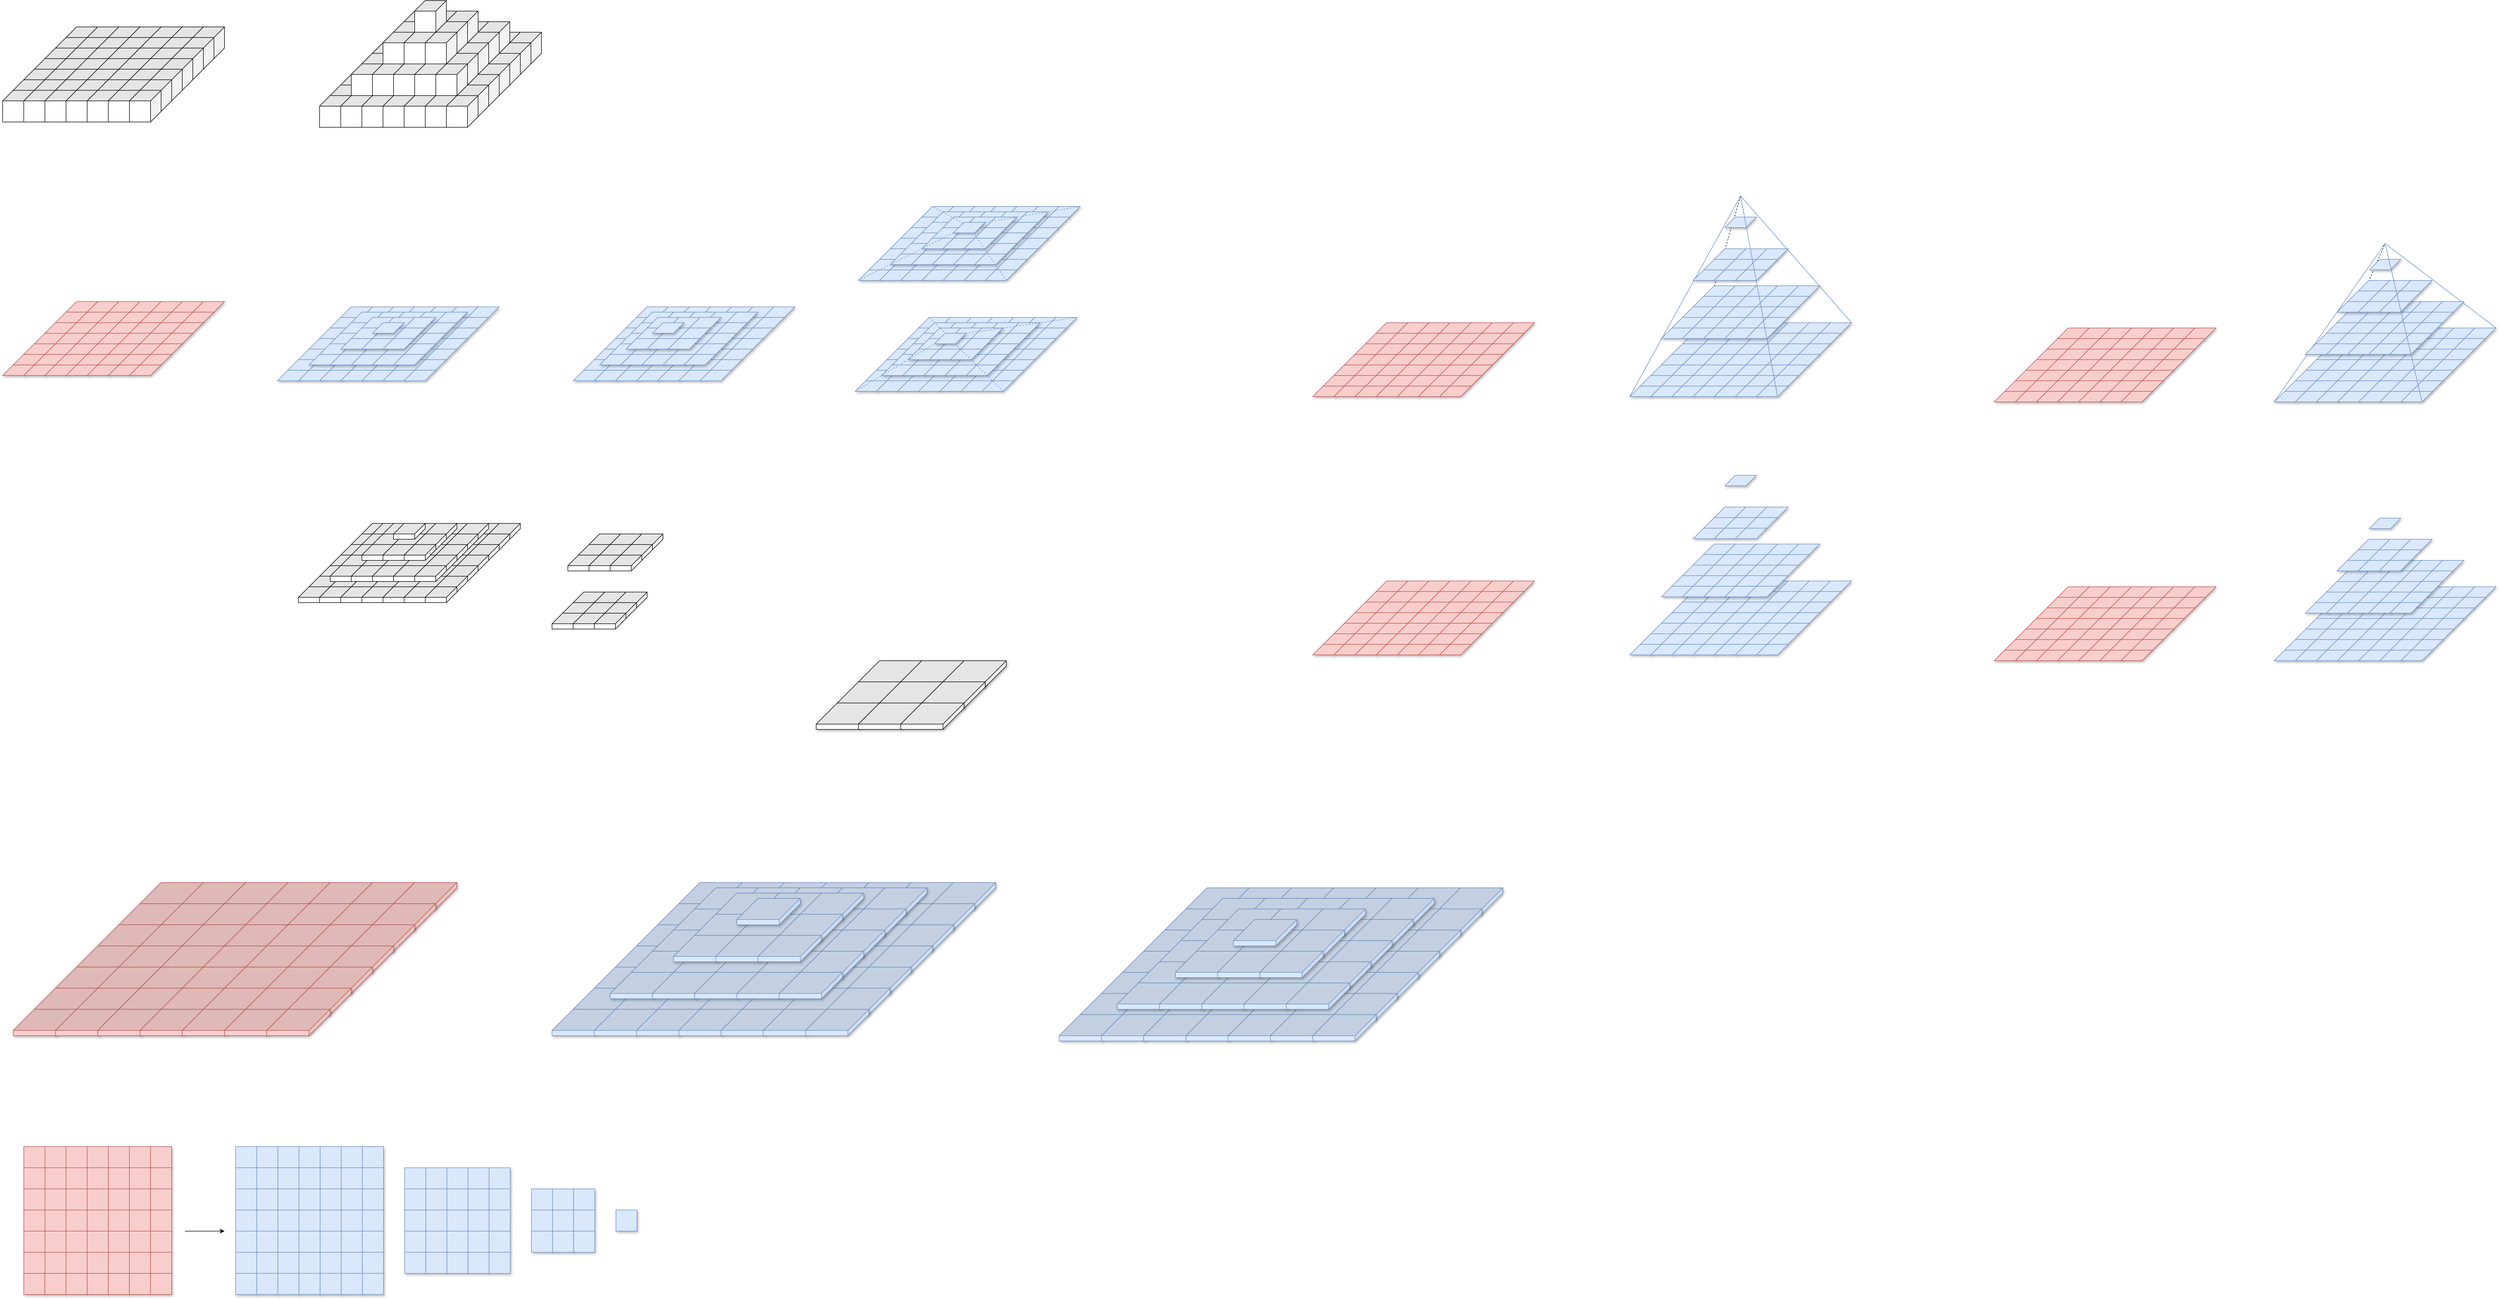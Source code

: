 <mxfile version="23.1.7" type="github">
  <diagram name="第 1 页" id="PTXUooxYmmVw5-cl3-2U">
    <mxGraphModel dx="2798" dy="1622" grid="1" gridSize="10" guides="1" tooltips="1" connect="1" arrows="1" fold="1" page="1" pageScale="1" pageWidth="827" pageHeight="1169" background="none" math="0" shadow="0">
      <root>
        <mxCell id="0" />
        <mxCell id="1" parent="0" />
        <mxCell id="xVcfoNRw-Lrl-8iBwn0d-64" value="" style="group" vertex="1" connectable="0" parent="1">
          <mxGeometry x="40" y="360" width="420" height="180" as="geometry" />
        </mxCell>
        <mxCell id="xVcfoNRw-Lrl-8iBwn0d-1" value="" style="shape=cube;whiteSpace=wrap;html=1;boundedLbl=1;backgroundOutline=1;darkOpacity=0.05;darkOpacity2=0.1;direction=south;shadow=0;movable=1;resizable=1;rotatable=1;deletable=1;editable=1;locked=0;connectable=1;" vertex="1" parent="xVcfoNRw-Lrl-8iBwn0d-64">
          <mxGeometry x="120" width="60" height="60" as="geometry" />
        </mxCell>
        <mxCell id="xVcfoNRw-Lrl-8iBwn0d-2" value="" style="shape=cube;whiteSpace=wrap;html=1;boundedLbl=1;backgroundOutline=1;darkOpacity=0.05;darkOpacity2=0.1;direction=south;shadow=0;movable=1;resizable=1;rotatable=1;deletable=1;editable=1;locked=0;connectable=1;" vertex="1" parent="xVcfoNRw-Lrl-8iBwn0d-64">
          <mxGeometry x="160" width="60" height="60" as="geometry" />
        </mxCell>
        <mxCell id="xVcfoNRw-Lrl-8iBwn0d-3" value="" style="shape=cube;whiteSpace=wrap;html=1;boundedLbl=1;backgroundOutline=1;darkOpacity=0.05;darkOpacity2=0.1;direction=south;shadow=0;movable=1;resizable=1;rotatable=1;deletable=1;editable=1;locked=0;connectable=1;" vertex="1" parent="xVcfoNRw-Lrl-8iBwn0d-64">
          <mxGeometry x="200" width="60" height="60" as="geometry" />
        </mxCell>
        <mxCell id="xVcfoNRw-Lrl-8iBwn0d-4" value="" style="shape=cube;whiteSpace=wrap;html=1;boundedLbl=1;backgroundOutline=1;darkOpacity=0.05;darkOpacity2=0.1;direction=south;shadow=0;movable=1;resizable=1;rotatable=1;deletable=1;editable=1;locked=0;connectable=1;" vertex="1" parent="xVcfoNRw-Lrl-8iBwn0d-64">
          <mxGeometry x="240" width="60" height="60" as="geometry" />
        </mxCell>
        <mxCell id="xVcfoNRw-Lrl-8iBwn0d-5" value="" style="shape=cube;whiteSpace=wrap;html=1;boundedLbl=1;backgroundOutline=1;darkOpacity=0.05;darkOpacity2=0.1;direction=south;shadow=0;movable=1;resizable=1;rotatable=1;deletable=1;editable=1;locked=0;connectable=1;" vertex="1" parent="xVcfoNRw-Lrl-8iBwn0d-64">
          <mxGeometry x="280" width="60" height="60" as="geometry" />
        </mxCell>
        <mxCell id="xVcfoNRw-Lrl-8iBwn0d-6" value="" style="shape=cube;whiteSpace=wrap;html=1;boundedLbl=1;backgroundOutline=1;darkOpacity=0.05;darkOpacity2=0.1;direction=south;shadow=0;movable=1;resizable=1;rotatable=1;deletable=1;editable=1;locked=0;connectable=1;" vertex="1" parent="xVcfoNRw-Lrl-8iBwn0d-64">
          <mxGeometry x="320" width="60" height="60" as="geometry" />
        </mxCell>
        <mxCell id="xVcfoNRw-Lrl-8iBwn0d-7" value="" style="shape=cube;whiteSpace=wrap;html=1;boundedLbl=1;backgroundOutline=1;darkOpacity=0.05;darkOpacity2=0.1;direction=south;shadow=0;movable=1;resizable=1;rotatable=1;deletable=1;editable=1;locked=0;connectable=1;" vertex="1" parent="xVcfoNRw-Lrl-8iBwn0d-64">
          <mxGeometry x="360" width="60" height="60" as="geometry" />
        </mxCell>
        <mxCell id="xVcfoNRw-Lrl-8iBwn0d-8" value="" style="shape=cube;whiteSpace=wrap;html=1;boundedLbl=1;backgroundOutline=1;darkOpacity=0.05;darkOpacity2=0.1;direction=south;shadow=0;movable=1;resizable=1;rotatable=1;deletable=1;editable=1;locked=0;connectable=1;" vertex="1" parent="xVcfoNRw-Lrl-8iBwn0d-64">
          <mxGeometry x="100" y="20" width="60" height="60" as="geometry" />
        </mxCell>
        <mxCell id="xVcfoNRw-Lrl-8iBwn0d-9" value="" style="shape=cube;whiteSpace=wrap;html=1;boundedLbl=1;backgroundOutline=1;darkOpacity=0.05;darkOpacity2=0.1;direction=south;shadow=0;movable=1;resizable=1;rotatable=1;deletable=1;editable=1;locked=0;connectable=1;" vertex="1" parent="xVcfoNRw-Lrl-8iBwn0d-64">
          <mxGeometry x="140" y="20" width="60" height="60" as="geometry" />
        </mxCell>
        <mxCell id="xVcfoNRw-Lrl-8iBwn0d-10" value="" style="shape=cube;whiteSpace=wrap;html=1;boundedLbl=1;backgroundOutline=1;darkOpacity=0.05;darkOpacity2=0.1;direction=south;shadow=0;movable=1;resizable=1;rotatable=1;deletable=1;editable=1;locked=0;connectable=1;" vertex="1" parent="xVcfoNRw-Lrl-8iBwn0d-64">
          <mxGeometry x="180" y="20" width="60" height="60" as="geometry" />
        </mxCell>
        <mxCell id="xVcfoNRw-Lrl-8iBwn0d-11" value="" style="shape=cube;whiteSpace=wrap;html=1;boundedLbl=1;backgroundOutline=1;darkOpacity=0.05;darkOpacity2=0.1;direction=south;shadow=0;movable=1;resizable=1;rotatable=1;deletable=1;editable=1;locked=0;connectable=1;" vertex="1" parent="xVcfoNRw-Lrl-8iBwn0d-64">
          <mxGeometry x="220" y="20" width="60" height="60" as="geometry" />
        </mxCell>
        <mxCell id="xVcfoNRw-Lrl-8iBwn0d-12" value="" style="shape=cube;whiteSpace=wrap;html=1;boundedLbl=1;backgroundOutline=1;darkOpacity=0.05;darkOpacity2=0.1;direction=south;shadow=0;movable=1;resizable=1;rotatable=1;deletable=1;editable=1;locked=0;connectable=1;" vertex="1" parent="xVcfoNRw-Lrl-8iBwn0d-64">
          <mxGeometry x="260" y="20" width="60" height="60" as="geometry" />
        </mxCell>
        <mxCell id="xVcfoNRw-Lrl-8iBwn0d-13" value="" style="shape=cube;whiteSpace=wrap;html=1;boundedLbl=1;backgroundOutline=1;darkOpacity=0.05;darkOpacity2=0.1;direction=south;shadow=0;movable=1;resizable=1;rotatable=1;deletable=1;editable=1;locked=0;connectable=1;" vertex="1" parent="xVcfoNRw-Lrl-8iBwn0d-64">
          <mxGeometry x="300" y="20" width="60" height="60" as="geometry" />
        </mxCell>
        <mxCell id="xVcfoNRw-Lrl-8iBwn0d-14" value="" style="shape=cube;whiteSpace=wrap;html=1;boundedLbl=1;backgroundOutline=1;darkOpacity=0.05;darkOpacity2=0.1;direction=south;shadow=0;movable=1;resizable=1;rotatable=1;deletable=1;editable=1;locked=0;connectable=1;" vertex="1" parent="xVcfoNRw-Lrl-8iBwn0d-64">
          <mxGeometry x="340" y="20" width="60" height="60" as="geometry" />
        </mxCell>
        <mxCell id="xVcfoNRw-Lrl-8iBwn0d-24" value="" style="group" vertex="1" connectable="0" parent="xVcfoNRw-Lrl-8iBwn0d-64">
          <mxGeometry x="80" y="40" width="300" height="120" as="geometry" />
        </mxCell>
        <mxCell id="xVcfoNRw-Lrl-8iBwn0d-17" value="" style="shape=cube;whiteSpace=wrap;html=1;boundedLbl=1;backgroundOutline=1;darkOpacity=0.05;darkOpacity2=0.1;direction=south;shadow=0;movable=1;resizable=1;rotatable=1;deletable=1;editable=1;locked=0;connectable=1;" vertex="1" parent="xVcfoNRw-Lrl-8iBwn0d-24">
          <mxGeometry width="60" height="60" as="geometry" />
        </mxCell>
        <mxCell id="xVcfoNRw-Lrl-8iBwn0d-18" value="" style="shape=cube;whiteSpace=wrap;html=1;boundedLbl=1;backgroundOutline=1;darkOpacity=0.05;darkOpacity2=0.1;direction=south;shadow=0;movable=1;resizable=1;rotatable=1;deletable=1;editable=1;locked=0;connectable=1;" vertex="1" parent="xVcfoNRw-Lrl-8iBwn0d-24">
          <mxGeometry x="40" width="60" height="60" as="geometry" />
        </mxCell>
        <mxCell id="xVcfoNRw-Lrl-8iBwn0d-19" value="" style="shape=cube;whiteSpace=wrap;html=1;boundedLbl=1;backgroundOutline=1;darkOpacity=0.05;darkOpacity2=0.1;direction=south;shadow=0;movable=1;resizable=1;rotatable=1;deletable=1;editable=1;locked=0;connectable=1;" vertex="1" parent="xVcfoNRw-Lrl-8iBwn0d-24">
          <mxGeometry x="80" width="60" height="60" as="geometry" />
        </mxCell>
        <mxCell id="xVcfoNRw-Lrl-8iBwn0d-20" value="" style="shape=cube;whiteSpace=wrap;html=1;boundedLbl=1;backgroundOutline=1;darkOpacity=0.05;darkOpacity2=0.1;direction=south;shadow=0;movable=1;resizable=1;rotatable=1;deletable=1;editable=1;locked=0;connectable=1;" vertex="1" parent="xVcfoNRw-Lrl-8iBwn0d-24">
          <mxGeometry x="120" width="60" height="60" as="geometry" />
        </mxCell>
        <mxCell id="xVcfoNRw-Lrl-8iBwn0d-21" value="" style="shape=cube;whiteSpace=wrap;html=1;boundedLbl=1;backgroundOutline=1;darkOpacity=0.05;darkOpacity2=0.1;direction=south;shadow=0;movable=1;resizable=1;rotatable=1;deletable=1;editable=1;locked=0;connectable=1;" vertex="1" parent="xVcfoNRw-Lrl-8iBwn0d-24">
          <mxGeometry x="160" width="60" height="60" as="geometry" />
        </mxCell>
        <mxCell id="xVcfoNRw-Lrl-8iBwn0d-22" value="" style="shape=cube;whiteSpace=wrap;html=1;boundedLbl=1;backgroundOutline=1;darkOpacity=0.05;darkOpacity2=0.1;direction=south;shadow=0;movable=1;resizable=1;rotatable=1;deletable=1;editable=1;locked=0;connectable=1;" vertex="1" parent="xVcfoNRw-Lrl-8iBwn0d-24">
          <mxGeometry x="200" width="60" height="60" as="geometry" />
        </mxCell>
        <mxCell id="xVcfoNRw-Lrl-8iBwn0d-23" value="" style="shape=cube;whiteSpace=wrap;html=1;boundedLbl=1;backgroundOutline=1;darkOpacity=0.05;darkOpacity2=0.1;direction=south;shadow=0;movable=1;resizable=1;rotatable=1;deletable=1;editable=1;locked=0;connectable=1;" vertex="1" parent="xVcfoNRw-Lrl-8iBwn0d-24">
          <mxGeometry x="240" width="60" height="60" as="geometry" />
        </mxCell>
        <mxCell id="xVcfoNRw-Lrl-8iBwn0d-32" value="" style="group" vertex="1" connectable="0" parent="xVcfoNRw-Lrl-8iBwn0d-24">
          <mxGeometry x="-20" y="20" width="300" height="100" as="geometry" />
        </mxCell>
        <mxCell id="xVcfoNRw-Lrl-8iBwn0d-33" value="" style="shape=cube;whiteSpace=wrap;html=1;boundedLbl=1;backgroundOutline=1;darkOpacity=0.05;darkOpacity2=0.1;direction=south;shadow=0;movable=1;resizable=1;rotatable=1;deletable=1;editable=1;locked=0;connectable=1;" vertex="1" parent="xVcfoNRw-Lrl-8iBwn0d-32">
          <mxGeometry width="60" height="60" as="geometry" />
        </mxCell>
        <mxCell id="xVcfoNRw-Lrl-8iBwn0d-34" value="" style="shape=cube;whiteSpace=wrap;html=1;boundedLbl=1;backgroundOutline=1;darkOpacity=0.05;darkOpacity2=0.1;direction=south;shadow=0;movable=1;resizable=1;rotatable=1;deletable=1;editable=1;locked=0;connectable=1;" vertex="1" parent="xVcfoNRw-Lrl-8iBwn0d-32">
          <mxGeometry x="40" width="60" height="60" as="geometry" />
        </mxCell>
        <mxCell id="xVcfoNRw-Lrl-8iBwn0d-35" value="" style="shape=cube;whiteSpace=wrap;html=1;boundedLbl=1;backgroundOutline=1;darkOpacity=0.05;darkOpacity2=0.1;direction=south;shadow=0;movable=1;resizable=1;rotatable=1;deletable=1;editable=1;locked=0;connectable=1;" vertex="1" parent="xVcfoNRw-Lrl-8iBwn0d-32">
          <mxGeometry x="80" width="60" height="60" as="geometry" />
        </mxCell>
        <mxCell id="xVcfoNRw-Lrl-8iBwn0d-36" value="" style="shape=cube;whiteSpace=wrap;html=1;boundedLbl=1;backgroundOutline=1;darkOpacity=0.05;darkOpacity2=0.1;direction=south;shadow=0;movable=1;resizable=1;rotatable=1;deletable=1;editable=1;locked=0;connectable=1;" vertex="1" parent="xVcfoNRw-Lrl-8iBwn0d-32">
          <mxGeometry x="120" width="60" height="60" as="geometry" />
        </mxCell>
        <mxCell id="xVcfoNRw-Lrl-8iBwn0d-37" value="" style="shape=cube;whiteSpace=wrap;html=1;boundedLbl=1;backgroundOutline=1;darkOpacity=0.05;darkOpacity2=0.1;direction=south;shadow=0;movable=1;resizable=1;rotatable=1;deletable=1;editable=1;locked=0;connectable=1;" vertex="1" parent="xVcfoNRw-Lrl-8iBwn0d-32">
          <mxGeometry x="160" width="60" height="60" as="geometry" />
        </mxCell>
        <mxCell id="xVcfoNRw-Lrl-8iBwn0d-38" value="" style="shape=cube;whiteSpace=wrap;html=1;boundedLbl=1;backgroundOutline=1;darkOpacity=0.05;darkOpacity2=0.1;direction=south;shadow=0;movable=1;resizable=1;rotatable=1;deletable=1;editable=1;locked=0;connectable=1;" vertex="1" parent="xVcfoNRw-Lrl-8iBwn0d-32">
          <mxGeometry x="200" width="60" height="60" as="geometry" />
        </mxCell>
        <mxCell id="xVcfoNRw-Lrl-8iBwn0d-39" value="" style="shape=cube;whiteSpace=wrap;html=1;boundedLbl=1;backgroundOutline=1;darkOpacity=0.05;darkOpacity2=0.1;direction=south;shadow=0;movable=1;resizable=1;rotatable=1;deletable=1;editable=1;locked=0;connectable=1;" vertex="1" parent="xVcfoNRw-Lrl-8iBwn0d-32">
          <mxGeometry x="240" width="60" height="60" as="geometry" />
        </mxCell>
        <mxCell id="xVcfoNRw-Lrl-8iBwn0d-40" value="" style="group" vertex="1" connectable="0" parent="xVcfoNRw-Lrl-8iBwn0d-32">
          <mxGeometry x="-20" y="20" width="300" height="80" as="geometry" />
        </mxCell>
        <mxCell id="xVcfoNRw-Lrl-8iBwn0d-41" value="" style="shape=cube;whiteSpace=wrap;html=1;boundedLbl=1;backgroundOutline=1;darkOpacity=0.05;darkOpacity2=0.1;direction=south;shadow=0;movable=1;resizable=1;rotatable=1;deletable=1;editable=1;locked=0;connectable=1;" vertex="1" parent="xVcfoNRw-Lrl-8iBwn0d-40">
          <mxGeometry width="60" height="60" as="geometry" />
        </mxCell>
        <mxCell id="xVcfoNRw-Lrl-8iBwn0d-42" value="" style="shape=cube;whiteSpace=wrap;html=1;boundedLbl=1;backgroundOutline=1;darkOpacity=0.05;darkOpacity2=0.1;direction=south;shadow=0;movable=1;resizable=1;rotatable=1;deletable=1;editable=1;locked=0;connectable=1;" vertex="1" parent="xVcfoNRw-Lrl-8iBwn0d-40">
          <mxGeometry x="40" width="60" height="60" as="geometry" />
        </mxCell>
        <mxCell id="xVcfoNRw-Lrl-8iBwn0d-43" value="" style="shape=cube;whiteSpace=wrap;html=1;boundedLbl=1;backgroundOutline=1;darkOpacity=0.05;darkOpacity2=0.1;direction=south;shadow=0;movable=1;resizable=1;rotatable=1;deletable=1;editable=1;locked=0;connectable=1;" vertex="1" parent="xVcfoNRw-Lrl-8iBwn0d-40">
          <mxGeometry x="80" width="60" height="60" as="geometry" />
        </mxCell>
        <mxCell id="xVcfoNRw-Lrl-8iBwn0d-44" value="" style="shape=cube;whiteSpace=wrap;html=1;boundedLbl=1;backgroundOutline=1;darkOpacity=0.05;darkOpacity2=0.1;direction=south;shadow=0;movable=1;resizable=1;rotatable=1;deletable=1;editable=1;locked=0;connectable=1;" vertex="1" parent="xVcfoNRw-Lrl-8iBwn0d-40">
          <mxGeometry x="120" width="60" height="60" as="geometry" />
        </mxCell>
        <mxCell id="xVcfoNRw-Lrl-8iBwn0d-45" value="" style="shape=cube;whiteSpace=wrap;html=1;boundedLbl=1;backgroundOutline=1;darkOpacity=0.05;darkOpacity2=0.1;direction=south;shadow=0;movable=1;resizable=1;rotatable=1;deletable=1;editable=1;locked=0;connectable=1;" vertex="1" parent="xVcfoNRw-Lrl-8iBwn0d-40">
          <mxGeometry x="160" width="60" height="60" as="geometry" />
        </mxCell>
        <mxCell id="xVcfoNRw-Lrl-8iBwn0d-46" value="" style="shape=cube;whiteSpace=wrap;html=1;boundedLbl=1;backgroundOutline=1;darkOpacity=0.05;darkOpacity2=0.1;direction=south;shadow=0;movable=1;resizable=1;rotatable=1;deletable=1;editable=1;locked=0;connectable=1;" vertex="1" parent="xVcfoNRw-Lrl-8iBwn0d-40">
          <mxGeometry x="200" width="60" height="60" as="geometry" />
        </mxCell>
        <mxCell id="xVcfoNRw-Lrl-8iBwn0d-47" value="" style="shape=cube;whiteSpace=wrap;html=1;boundedLbl=1;backgroundOutline=1;darkOpacity=0.05;darkOpacity2=0.1;direction=south;shadow=0;movable=1;resizable=1;rotatable=1;deletable=1;editable=1;locked=0;connectable=1;" vertex="1" parent="xVcfoNRw-Lrl-8iBwn0d-40">
          <mxGeometry x="240" width="60" height="60" as="geometry" />
        </mxCell>
        <mxCell id="xVcfoNRw-Lrl-8iBwn0d-48" value="" style="group" vertex="1" connectable="0" parent="xVcfoNRw-Lrl-8iBwn0d-40">
          <mxGeometry x="-20" y="20" width="300" height="60" as="geometry" />
        </mxCell>
        <mxCell id="xVcfoNRw-Lrl-8iBwn0d-49" value="" style="shape=cube;whiteSpace=wrap;html=1;boundedLbl=1;backgroundOutline=1;darkOpacity=0.05;darkOpacity2=0.1;direction=south;shadow=0;movable=1;resizable=1;rotatable=1;deletable=1;editable=1;locked=0;connectable=1;" vertex="1" parent="xVcfoNRw-Lrl-8iBwn0d-48">
          <mxGeometry width="60" height="60" as="geometry" />
        </mxCell>
        <mxCell id="xVcfoNRw-Lrl-8iBwn0d-50" value="" style="shape=cube;whiteSpace=wrap;html=1;boundedLbl=1;backgroundOutline=1;darkOpacity=0.05;darkOpacity2=0.1;direction=south;shadow=0;movable=1;resizable=1;rotatable=1;deletable=1;editable=1;locked=0;connectable=1;" vertex="1" parent="xVcfoNRw-Lrl-8iBwn0d-48">
          <mxGeometry x="40" width="60" height="60" as="geometry" />
        </mxCell>
        <mxCell id="xVcfoNRw-Lrl-8iBwn0d-51" value="" style="shape=cube;whiteSpace=wrap;html=1;boundedLbl=1;backgroundOutline=1;darkOpacity=0.05;darkOpacity2=0.1;direction=south;shadow=0;movable=1;resizable=1;rotatable=1;deletable=1;editable=1;locked=0;connectable=1;" vertex="1" parent="xVcfoNRw-Lrl-8iBwn0d-48">
          <mxGeometry x="80" width="60" height="60" as="geometry" />
        </mxCell>
        <mxCell id="xVcfoNRw-Lrl-8iBwn0d-52" value="" style="shape=cube;whiteSpace=wrap;html=1;boundedLbl=1;backgroundOutline=1;darkOpacity=0.05;darkOpacity2=0.1;direction=south;shadow=0;movable=1;resizable=1;rotatable=1;deletable=1;editable=1;locked=0;connectable=1;" vertex="1" parent="xVcfoNRw-Lrl-8iBwn0d-48">
          <mxGeometry x="120" width="60" height="60" as="geometry" />
        </mxCell>
        <mxCell id="xVcfoNRw-Lrl-8iBwn0d-53" value="" style="shape=cube;whiteSpace=wrap;html=1;boundedLbl=1;backgroundOutline=1;darkOpacity=0.05;darkOpacity2=0.1;direction=south;shadow=0;movable=1;resizable=1;rotatable=1;deletable=1;editable=1;locked=0;connectable=1;" vertex="1" parent="xVcfoNRw-Lrl-8iBwn0d-48">
          <mxGeometry x="160" width="60" height="60" as="geometry" />
        </mxCell>
        <mxCell id="xVcfoNRw-Lrl-8iBwn0d-54" value="" style="shape=cube;whiteSpace=wrap;html=1;boundedLbl=1;backgroundOutline=1;darkOpacity=0.05;darkOpacity2=0.1;direction=south;shadow=0;movable=1;resizable=1;rotatable=1;deletable=1;editable=1;locked=0;connectable=1;" vertex="1" parent="xVcfoNRw-Lrl-8iBwn0d-48">
          <mxGeometry x="200" width="60" height="60" as="geometry" />
        </mxCell>
        <mxCell id="xVcfoNRw-Lrl-8iBwn0d-55" value="" style="shape=cube;whiteSpace=wrap;html=1;boundedLbl=1;backgroundOutline=1;darkOpacity=0.05;darkOpacity2=0.1;direction=south;shadow=0;movable=1;resizable=1;rotatable=1;deletable=1;editable=1;locked=0;connectable=1;" vertex="1" parent="xVcfoNRw-Lrl-8iBwn0d-48">
          <mxGeometry x="240" width="60" height="60" as="geometry" />
        </mxCell>
        <mxCell id="xVcfoNRw-Lrl-8iBwn0d-56" value="" style="group" vertex="1" connectable="0" parent="xVcfoNRw-Lrl-8iBwn0d-64">
          <mxGeometry y="120" width="300" height="60" as="geometry" />
        </mxCell>
        <mxCell id="xVcfoNRw-Lrl-8iBwn0d-57" value="" style="shape=cube;whiteSpace=wrap;html=1;boundedLbl=1;backgroundOutline=1;darkOpacity=0.05;darkOpacity2=0.1;direction=south;shadow=0;movable=1;resizable=1;rotatable=1;deletable=1;editable=1;locked=0;connectable=1;" vertex="1" parent="xVcfoNRw-Lrl-8iBwn0d-56">
          <mxGeometry width="60" height="60" as="geometry" />
        </mxCell>
        <mxCell id="xVcfoNRw-Lrl-8iBwn0d-58" value="" style="shape=cube;whiteSpace=wrap;html=1;boundedLbl=1;backgroundOutline=1;darkOpacity=0.05;darkOpacity2=0.1;direction=south;shadow=0;movable=1;resizable=1;rotatable=1;deletable=1;editable=1;locked=0;connectable=1;" vertex="1" parent="xVcfoNRw-Lrl-8iBwn0d-56">
          <mxGeometry x="40" width="60" height="60" as="geometry" />
        </mxCell>
        <mxCell id="xVcfoNRw-Lrl-8iBwn0d-59" value="" style="shape=cube;whiteSpace=wrap;html=1;boundedLbl=1;backgroundOutline=1;darkOpacity=0.05;darkOpacity2=0.1;direction=south;shadow=0;movable=1;resizable=1;rotatable=1;deletable=1;editable=1;locked=0;connectable=1;" vertex="1" parent="xVcfoNRw-Lrl-8iBwn0d-56">
          <mxGeometry x="80" width="60" height="60" as="geometry" />
        </mxCell>
        <mxCell id="xVcfoNRw-Lrl-8iBwn0d-60" value="" style="shape=cube;whiteSpace=wrap;html=1;boundedLbl=1;backgroundOutline=1;darkOpacity=0.05;darkOpacity2=0.1;direction=south;shadow=0;movable=1;resizable=1;rotatable=1;deletable=1;editable=1;locked=0;connectable=1;" vertex="1" parent="xVcfoNRw-Lrl-8iBwn0d-56">
          <mxGeometry x="120" width="60" height="60" as="geometry" />
        </mxCell>
        <mxCell id="xVcfoNRw-Lrl-8iBwn0d-61" value="" style="shape=cube;whiteSpace=wrap;html=1;boundedLbl=1;backgroundOutline=1;darkOpacity=0.05;darkOpacity2=0.1;direction=south;shadow=0;movable=1;resizable=1;rotatable=1;deletable=1;editable=1;locked=0;connectable=1;" vertex="1" parent="xVcfoNRw-Lrl-8iBwn0d-56">
          <mxGeometry x="160" width="60" height="60" as="geometry" />
        </mxCell>
        <mxCell id="xVcfoNRw-Lrl-8iBwn0d-62" value="" style="shape=cube;whiteSpace=wrap;html=1;boundedLbl=1;backgroundOutline=1;darkOpacity=0.05;darkOpacity2=0.1;direction=south;shadow=0;movable=1;resizable=1;rotatable=1;deletable=1;editable=1;locked=0;connectable=1;" vertex="1" parent="xVcfoNRw-Lrl-8iBwn0d-56">
          <mxGeometry x="200" width="60" height="60" as="geometry" />
        </mxCell>
        <mxCell id="xVcfoNRw-Lrl-8iBwn0d-63" value="" style="shape=cube;whiteSpace=wrap;html=1;boundedLbl=1;backgroundOutline=1;darkOpacity=0.05;darkOpacity2=0.1;direction=south;shadow=0;movable=1;resizable=1;rotatable=1;deletable=1;editable=1;locked=0;connectable=1;" vertex="1" parent="xVcfoNRw-Lrl-8iBwn0d-56">
          <mxGeometry x="240" width="60" height="60" as="geometry" />
        </mxCell>
        <mxCell id="xVcfoNRw-Lrl-8iBwn0d-74" value="" style="shape=cube;whiteSpace=wrap;html=1;boundedLbl=1;backgroundOutline=1;darkOpacity=0.05;darkOpacity2=0.1;direction=south;shadow=0;movable=1;resizable=1;rotatable=1;deletable=1;editable=1;locked=0;connectable=1;container=0;" vertex="1" parent="1">
          <mxGeometry x="760" y="370" width="60" height="60" as="geometry" />
        </mxCell>
        <mxCell id="xVcfoNRw-Lrl-8iBwn0d-75" value="" style="shape=cube;whiteSpace=wrap;html=1;boundedLbl=1;backgroundOutline=1;darkOpacity=0.05;darkOpacity2=0.1;direction=south;shadow=0;movable=1;resizable=1;rotatable=1;deletable=1;editable=1;locked=0;connectable=1;container=0;" vertex="1" parent="1">
          <mxGeometry x="800" y="370" width="60" height="60" as="geometry" />
        </mxCell>
        <mxCell id="xVcfoNRw-Lrl-8iBwn0d-76" value="" style="shape=cube;whiteSpace=wrap;html=1;boundedLbl=1;backgroundOutline=1;darkOpacity=0.05;darkOpacity2=0.1;direction=south;shadow=0;movable=1;resizable=1;rotatable=1;deletable=1;editable=1;locked=0;connectable=1;container=0;" vertex="1" parent="1">
          <mxGeometry x="840" y="370" width="60" height="60" as="geometry" />
        </mxCell>
        <mxCell id="xVcfoNRw-Lrl-8iBwn0d-77" value="" style="shape=cube;whiteSpace=wrap;html=1;boundedLbl=1;backgroundOutline=1;darkOpacity=0.05;darkOpacity2=0.1;direction=south;shadow=0;movable=1;resizable=1;rotatable=1;deletable=1;editable=1;locked=0;connectable=1;container=0;" vertex="1" parent="1">
          <mxGeometry x="880" y="370" width="60" height="60" as="geometry" />
        </mxCell>
        <mxCell id="xVcfoNRw-Lrl-8iBwn0d-78" value="" style="shape=cube;whiteSpace=wrap;html=1;boundedLbl=1;backgroundOutline=1;darkOpacity=0.05;darkOpacity2=0.1;direction=south;shadow=0;movable=1;resizable=1;rotatable=1;deletable=1;editable=1;locked=0;connectable=1;container=0;" vertex="1" parent="1">
          <mxGeometry x="920" y="370" width="60" height="60" as="geometry" />
        </mxCell>
        <mxCell id="xVcfoNRw-Lrl-8iBwn0d-79" value="" style="shape=cube;whiteSpace=wrap;html=1;boundedLbl=1;backgroundOutline=1;darkOpacity=0.05;darkOpacity2=0.1;direction=south;shadow=0;movable=1;resizable=1;rotatable=1;deletable=1;editable=1;locked=0;connectable=1;container=0;" vertex="1" parent="1">
          <mxGeometry x="960" y="370" width="60" height="60" as="geometry" />
        </mxCell>
        <mxCell id="xVcfoNRw-Lrl-8iBwn0d-80" value="" style="shape=cube;whiteSpace=wrap;html=1;boundedLbl=1;backgroundOutline=1;darkOpacity=0.05;darkOpacity2=0.1;direction=south;shadow=0;movable=1;resizable=1;rotatable=1;deletable=1;editable=1;locked=0;connectable=1;container=0;" vertex="1" parent="1">
          <mxGeometry x="1000" y="370" width="60" height="60" as="geometry" />
        </mxCell>
        <mxCell id="xVcfoNRw-Lrl-8iBwn0d-81" value="" style="shape=cube;whiteSpace=wrap;html=1;boundedLbl=1;backgroundOutline=1;darkOpacity=0.05;darkOpacity2=0.1;direction=south;shadow=0;movable=1;resizable=1;rotatable=1;deletable=1;editable=1;locked=0;connectable=1;container=0;" vertex="1" parent="1">
          <mxGeometry x="740" y="390" width="60" height="60" as="geometry" />
        </mxCell>
        <mxCell id="xVcfoNRw-Lrl-8iBwn0d-82" value="" style="shape=cube;whiteSpace=wrap;html=1;boundedLbl=1;backgroundOutline=1;darkOpacity=0.05;darkOpacity2=0.1;direction=south;shadow=0;movable=1;resizable=1;rotatable=1;deletable=1;editable=1;locked=0;connectable=1;container=0;" vertex="1" parent="1">
          <mxGeometry x="780" y="390" width="60" height="60" as="geometry" />
        </mxCell>
        <mxCell id="xVcfoNRw-Lrl-8iBwn0d-83" value="" style="shape=cube;whiteSpace=wrap;html=1;boundedLbl=1;backgroundOutline=1;darkOpacity=0.05;darkOpacity2=0.1;direction=south;shadow=0;movable=1;resizable=1;rotatable=1;deletable=1;editable=1;locked=0;connectable=1;container=0;" vertex="1" parent="1">
          <mxGeometry x="820" y="390" width="60" height="60" as="geometry" />
        </mxCell>
        <mxCell id="xVcfoNRw-Lrl-8iBwn0d-84" value="" style="shape=cube;whiteSpace=wrap;html=1;boundedLbl=1;backgroundOutline=1;darkOpacity=0.05;darkOpacity2=0.1;direction=south;shadow=0;movable=1;resizable=1;rotatable=1;deletable=1;editable=1;locked=0;connectable=1;container=0;" vertex="1" parent="1">
          <mxGeometry x="860" y="390" width="60" height="60" as="geometry" />
        </mxCell>
        <mxCell id="xVcfoNRw-Lrl-8iBwn0d-85" value="" style="shape=cube;whiteSpace=wrap;html=1;boundedLbl=1;backgroundOutline=1;darkOpacity=0.05;darkOpacity2=0.1;direction=south;shadow=0;movable=1;resizable=1;rotatable=1;deletable=1;editable=1;locked=0;connectable=1;container=0;" vertex="1" parent="1">
          <mxGeometry x="900" y="390" width="60" height="60" as="geometry" />
        </mxCell>
        <mxCell id="xVcfoNRw-Lrl-8iBwn0d-86" value="" style="shape=cube;whiteSpace=wrap;html=1;boundedLbl=1;backgroundOutline=1;darkOpacity=0.05;darkOpacity2=0.1;direction=south;shadow=0;movable=1;resizable=1;rotatable=1;deletable=1;editable=1;locked=0;connectable=1;container=0;" vertex="1" parent="1">
          <mxGeometry x="940" y="390" width="60" height="60" as="geometry" />
        </mxCell>
        <mxCell id="xVcfoNRw-Lrl-8iBwn0d-87" value="" style="shape=cube;whiteSpace=wrap;html=1;boundedLbl=1;backgroundOutline=1;darkOpacity=0.05;darkOpacity2=0.1;direction=south;shadow=0;movable=1;resizable=1;rotatable=1;deletable=1;editable=1;locked=0;connectable=1;container=0;" vertex="1" parent="1">
          <mxGeometry x="980" y="390" width="60" height="60" as="geometry" />
        </mxCell>
        <mxCell id="xVcfoNRw-Lrl-8iBwn0d-89" value="" style="shape=cube;whiteSpace=wrap;html=1;boundedLbl=1;backgroundOutline=1;darkOpacity=0.05;darkOpacity2=0.1;direction=south;shadow=0;movable=1;resizable=1;rotatable=1;deletable=1;editable=1;locked=0;connectable=1;container=0;" vertex="1" parent="1">
          <mxGeometry x="720" y="410" width="60" height="60" as="geometry" />
        </mxCell>
        <mxCell id="xVcfoNRw-Lrl-8iBwn0d-90" value="" style="shape=cube;whiteSpace=wrap;html=1;boundedLbl=1;backgroundOutline=1;darkOpacity=0.05;darkOpacity2=0.1;direction=south;shadow=0;movable=1;resizable=1;rotatable=1;deletable=1;editable=1;locked=0;connectable=1;container=0;" vertex="1" parent="1">
          <mxGeometry x="760" y="410" width="60" height="60" as="geometry" />
        </mxCell>
        <mxCell id="xVcfoNRw-Lrl-8iBwn0d-91" value="" style="shape=cube;whiteSpace=wrap;html=1;boundedLbl=1;backgroundOutline=1;darkOpacity=0.05;darkOpacity2=0.1;direction=south;shadow=0;movable=1;resizable=1;rotatable=1;deletable=1;editable=1;locked=0;connectable=1;container=0;" vertex="1" parent="1">
          <mxGeometry x="800" y="410" width="60" height="60" as="geometry" />
        </mxCell>
        <mxCell id="xVcfoNRw-Lrl-8iBwn0d-92" value="" style="shape=cube;whiteSpace=wrap;html=1;boundedLbl=1;backgroundOutline=1;darkOpacity=0.05;darkOpacity2=0.1;direction=south;shadow=0;movable=1;resizable=1;rotatable=1;deletable=1;editable=1;locked=0;connectable=1;container=0;" vertex="1" parent="1">
          <mxGeometry x="840" y="410" width="60" height="60" as="geometry" />
        </mxCell>
        <mxCell id="xVcfoNRw-Lrl-8iBwn0d-93" value="" style="shape=cube;whiteSpace=wrap;html=1;boundedLbl=1;backgroundOutline=1;darkOpacity=0.05;darkOpacity2=0.1;direction=south;shadow=0;movable=1;resizable=1;rotatable=1;deletable=1;editable=1;locked=0;connectable=1;container=0;" vertex="1" parent="1">
          <mxGeometry x="880" y="410" width="60" height="60" as="geometry" />
        </mxCell>
        <mxCell id="xVcfoNRw-Lrl-8iBwn0d-94" value="" style="shape=cube;whiteSpace=wrap;html=1;boundedLbl=1;backgroundOutline=1;darkOpacity=0.05;darkOpacity2=0.1;direction=south;shadow=0;movable=1;resizable=1;rotatable=1;deletable=1;editable=1;locked=0;connectable=1;container=0;" vertex="1" parent="1">
          <mxGeometry x="920" y="410" width="60" height="60" as="geometry" />
        </mxCell>
        <mxCell id="xVcfoNRw-Lrl-8iBwn0d-95" value="" style="shape=cube;whiteSpace=wrap;html=1;boundedLbl=1;backgroundOutline=1;darkOpacity=0.05;darkOpacity2=0.1;direction=south;shadow=0;movable=1;resizable=1;rotatable=1;deletable=1;editable=1;locked=0;connectable=1;container=0;" vertex="1" parent="1">
          <mxGeometry x="960" y="410" width="60" height="60" as="geometry" />
        </mxCell>
        <mxCell id="xVcfoNRw-Lrl-8iBwn0d-97" value="" style="shape=cube;whiteSpace=wrap;html=1;boundedLbl=1;backgroundOutline=1;darkOpacity=0.05;darkOpacity2=0.1;direction=south;shadow=0;movable=1;resizable=1;rotatable=1;deletable=1;editable=1;locked=0;connectable=1;container=0;" vertex="1" parent="1">
          <mxGeometry x="700" y="430" width="60" height="60" as="geometry" />
        </mxCell>
        <mxCell id="xVcfoNRw-Lrl-8iBwn0d-98" value="" style="shape=cube;whiteSpace=wrap;html=1;boundedLbl=1;backgroundOutline=1;darkOpacity=0.05;darkOpacity2=0.1;direction=south;shadow=0;movable=1;resizable=1;rotatable=1;deletable=1;editable=1;locked=0;connectable=1;container=0;" vertex="1" parent="1">
          <mxGeometry x="740" y="430" width="60" height="60" as="geometry" />
        </mxCell>
        <mxCell id="xVcfoNRw-Lrl-8iBwn0d-99" value="" style="shape=cube;whiteSpace=wrap;html=1;boundedLbl=1;backgroundOutline=1;darkOpacity=0.05;darkOpacity2=0.1;direction=south;shadow=0;movable=1;resizable=1;rotatable=1;deletable=1;editable=1;locked=0;connectable=1;container=0;" vertex="1" parent="1">
          <mxGeometry x="780" y="430" width="60" height="60" as="geometry" />
        </mxCell>
        <mxCell id="xVcfoNRw-Lrl-8iBwn0d-100" value="" style="shape=cube;whiteSpace=wrap;html=1;boundedLbl=1;backgroundOutline=1;darkOpacity=0.05;darkOpacity2=0.1;direction=south;shadow=0;movable=1;resizable=1;rotatable=1;deletable=1;editable=1;locked=0;connectable=1;container=0;" vertex="1" parent="1">
          <mxGeometry x="820" y="430" width="60" height="60" as="geometry" />
        </mxCell>
        <mxCell id="xVcfoNRw-Lrl-8iBwn0d-101" value="" style="shape=cube;whiteSpace=wrap;html=1;boundedLbl=1;backgroundOutline=1;darkOpacity=0.05;darkOpacity2=0.1;direction=south;shadow=0;movable=1;resizable=1;rotatable=1;deletable=1;editable=1;locked=0;connectable=1;container=0;" vertex="1" parent="1">
          <mxGeometry x="860" y="430" width="60" height="60" as="geometry" />
        </mxCell>
        <mxCell id="xVcfoNRw-Lrl-8iBwn0d-102" value="" style="shape=cube;whiteSpace=wrap;html=1;boundedLbl=1;backgroundOutline=1;darkOpacity=0.05;darkOpacity2=0.1;direction=south;shadow=0;movable=1;resizable=1;rotatable=1;deletable=1;editable=1;locked=0;connectable=1;container=0;" vertex="1" parent="1">
          <mxGeometry x="900" y="430" width="60" height="60" as="geometry" />
        </mxCell>
        <mxCell id="xVcfoNRw-Lrl-8iBwn0d-103" value="" style="shape=cube;whiteSpace=wrap;html=1;boundedLbl=1;backgroundOutline=1;darkOpacity=0.05;darkOpacity2=0.1;direction=south;shadow=0;movable=1;resizable=1;rotatable=1;deletable=1;editable=1;locked=0;connectable=1;container=0;" vertex="1" parent="1">
          <mxGeometry x="940" y="430" width="60" height="60" as="geometry" />
        </mxCell>
        <mxCell id="xVcfoNRw-Lrl-8iBwn0d-105" value="" style="shape=cube;whiteSpace=wrap;html=1;boundedLbl=1;backgroundOutline=1;darkOpacity=0.05;darkOpacity2=0.1;direction=south;shadow=0;movable=1;resizable=1;rotatable=1;deletable=1;editable=1;locked=0;connectable=1;container=0;" vertex="1" parent="1">
          <mxGeometry x="680" y="450" width="60" height="60" as="geometry" />
        </mxCell>
        <mxCell id="xVcfoNRw-Lrl-8iBwn0d-106" value="" style="shape=cube;whiteSpace=wrap;html=1;boundedLbl=1;backgroundOutline=1;darkOpacity=0.05;darkOpacity2=0.1;direction=south;shadow=0;movable=1;resizable=1;rotatable=1;deletable=1;editable=1;locked=0;connectable=1;container=0;" vertex="1" parent="1">
          <mxGeometry x="720" y="450" width="60" height="60" as="geometry" />
        </mxCell>
        <mxCell id="xVcfoNRw-Lrl-8iBwn0d-107" value="" style="shape=cube;whiteSpace=wrap;html=1;boundedLbl=1;backgroundOutline=1;darkOpacity=0.05;darkOpacity2=0.1;direction=south;shadow=0;movable=1;resizable=1;rotatable=1;deletable=1;editable=1;locked=0;connectable=1;container=0;" vertex="1" parent="1">
          <mxGeometry x="760" y="450" width="60" height="60" as="geometry" />
        </mxCell>
        <mxCell id="xVcfoNRw-Lrl-8iBwn0d-108" value="" style="shape=cube;whiteSpace=wrap;html=1;boundedLbl=1;backgroundOutline=1;darkOpacity=0.05;darkOpacity2=0.1;direction=south;shadow=0;movable=1;resizable=1;rotatable=1;deletable=1;editable=1;locked=0;connectable=1;container=0;" vertex="1" parent="1">
          <mxGeometry x="800" y="450" width="60" height="60" as="geometry" />
        </mxCell>
        <mxCell id="xVcfoNRw-Lrl-8iBwn0d-109" value="" style="shape=cube;whiteSpace=wrap;html=1;boundedLbl=1;backgroundOutline=1;darkOpacity=0.05;darkOpacity2=0.1;direction=south;shadow=0;movable=1;resizable=1;rotatable=1;deletable=1;editable=1;locked=0;connectable=1;container=0;" vertex="1" parent="1">
          <mxGeometry x="840" y="450" width="60" height="60" as="geometry" />
        </mxCell>
        <mxCell id="xVcfoNRw-Lrl-8iBwn0d-110" value="" style="shape=cube;whiteSpace=wrap;html=1;boundedLbl=1;backgroundOutline=1;darkOpacity=0.05;darkOpacity2=0.1;direction=south;shadow=0;movable=1;resizable=1;rotatable=1;deletable=1;editable=1;locked=0;connectable=1;container=0;" vertex="1" parent="1">
          <mxGeometry x="880" y="450" width="60" height="60" as="geometry" />
        </mxCell>
        <mxCell id="xVcfoNRw-Lrl-8iBwn0d-111" value="" style="shape=cube;whiteSpace=wrap;html=1;boundedLbl=1;backgroundOutline=1;darkOpacity=0.05;darkOpacity2=0.1;direction=south;shadow=0;movable=1;resizable=1;rotatable=1;deletable=1;editable=1;locked=0;connectable=1;container=0;" vertex="1" parent="1">
          <mxGeometry x="920" y="450" width="60" height="60" as="geometry" />
        </mxCell>
        <mxCell id="xVcfoNRw-Lrl-8iBwn0d-113" value="" style="shape=cube;whiteSpace=wrap;html=1;boundedLbl=1;backgroundOutline=1;darkOpacity=0.05;darkOpacity2=0.1;direction=south;shadow=0;movable=1;resizable=1;rotatable=1;deletable=1;editable=1;locked=0;connectable=1;container=0;" vertex="1" parent="1">
          <mxGeometry x="660" y="470" width="60" height="60" as="geometry" />
        </mxCell>
        <mxCell id="xVcfoNRw-Lrl-8iBwn0d-114" value="" style="shape=cube;whiteSpace=wrap;html=1;boundedLbl=1;backgroundOutline=1;darkOpacity=0.05;darkOpacity2=0.1;direction=south;shadow=0;movable=1;resizable=1;rotatable=1;deletable=1;editable=1;locked=0;connectable=1;container=0;" vertex="1" parent="1">
          <mxGeometry x="700" y="470" width="60" height="60" as="geometry" />
        </mxCell>
        <mxCell id="xVcfoNRw-Lrl-8iBwn0d-115" value="" style="shape=cube;whiteSpace=wrap;html=1;boundedLbl=1;backgroundOutline=1;darkOpacity=0.05;darkOpacity2=0.1;direction=south;shadow=0;movable=1;resizable=1;rotatable=1;deletable=1;editable=1;locked=0;connectable=1;container=0;" vertex="1" parent="1">
          <mxGeometry x="740" y="470" width="60" height="60" as="geometry" />
        </mxCell>
        <mxCell id="xVcfoNRw-Lrl-8iBwn0d-116" value="" style="shape=cube;whiteSpace=wrap;html=1;boundedLbl=1;backgroundOutline=1;darkOpacity=0.05;darkOpacity2=0.1;direction=south;shadow=0;movable=1;resizable=1;rotatable=1;deletable=1;editable=1;locked=0;connectable=1;container=0;" vertex="1" parent="1">
          <mxGeometry x="780" y="470" width="60" height="60" as="geometry" />
        </mxCell>
        <mxCell id="xVcfoNRw-Lrl-8iBwn0d-117" value="" style="shape=cube;whiteSpace=wrap;html=1;boundedLbl=1;backgroundOutline=1;darkOpacity=0.05;darkOpacity2=0.1;direction=south;shadow=0;movable=1;resizable=1;rotatable=1;deletable=1;editable=1;locked=0;connectable=1;container=0;" vertex="1" parent="1">
          <mxGeometry x="820" y="470" width="60" height="60" as="geometry" />
        </mxCell>
        <mxCell id="xVcfoNRw-Lrl-8iBwn0d-118" value="" style="shape=cube;whiteSpace=wrap;html=1;boundedLbl=1;backgroundOutline=1;darkOpacity=0.05;darkOpacity2=0.1;direction=south;shadow=0;movable=1;resizable=1;rotatable=1;deletable=1;editable=1;locked=0;connectable=1;container=0;" vertex="1" parent="1">
          <mxGeometry x="860" y="470" width="60" height="60" as="geometry" />
        </mxCell>
        <mxCell id="xVcfoNRw-Lrl-8iBwn0d-119" value="" style="shape=cube;whiteSpace=wrap;html=1;boundedLbl=1;backgroundOutline=1;darkOpacity=0.05;darkOpacity2=0.1;direction=south;shadow=0;movable=1;resizable=1;rotatable=1;deletable=1;editable=1;locked=0;connectable=1;container=0;" vertex="1" parent="1">
          <mxGeometry x="900" y="470" width="60" height="60" as="geometry" />
        </mxCell>
        <mxCell id="xVcfoNRw-Lrl-8iBwn0d-121" value="" style="shape=cube;whiteSpace=wrap;html=1;boundedLbl=1;backgroundOutline=1;darkOpacity=0.05;darkOpacity2=0.1;direction=south;shadow=0;movable=1;resizable=1;rotatable=1;deletable=1;editable=1;locked=0;connectable=1;container=0;" vertex="1" parent="1">
          <mxGeometry x="640" y="490" width="60" height="60" as="geometry" />
        </mxCell>
        <mxCell id="xVcfoNRw-Lrl-8iBwn0d-122" value="" style="shape=cube;whiteSpace=wrap;html=1;boundedLbl=1;backgroundOutline=1;darkOpacity=0.05;darkOpacity2=0.1;direction=south;shadow=0;movable=1;resizable=1;rotatable=1;deletable=1;editable=1;locked=0;connectable=1;container=0;" vertex="1" parent="1">
          <mxGeometry x="680" y="490" width="60" height="60" as="geometry" />
        </mxCell>
        <mxCell id="xVcfoNRw-Lrl-8iBwn0d-123" value="" style="shape=cube;whiteSpace=wrap;html=1;boundedLbl=1;backgroundOutline=1;darkOpacity=0.05;darkOpacity2=0.1;direction=south;shadow=0;movable=1;resizable=1;rotatable=1;deletable=1;editable=1;locked=0;connectable=1;container=0;" vertex="1" parent="1">
          <mxGeometry x="720" y="490" width="60" height="60" as="geometry" />
        </mxCell>
        <mxCell id="xVcfoNRw-Lrl-8iBwn0d-124" value="" style="shape=cube;whiteSpace=wrap;html=1;boundedLbl=1;backgroundOutline=1;darkOpacity=0.05;darkOpacity2=0.1;direction=south;shadow=0;movable=1;resizable=1;rotatable=1;deletable=1;editable=1;locked=0;connectable=1;container=0;" vertex="1" parent="1">
          <mxGeometry x="760" y="490" width="60" height="60" as="geometry" />
        </mxCell>
        <mxCell id="xVcfoNRw-Lrl-8iBwn0d-125" value="" style="shape=cube;whiteSpace=wrap;html=1;boundedLbl=1;backgroundOutline=1;darkOpacity=0.05;darkOpacity2=0.1;direction=south;shadow=0;movable=1;resizable=1;rotatable=1;deletable=1;editable=1;locked=0;connectable=1;container=0;" vertex="1" parent="1">
          <mxGeometry x="800" y="490" width="60" height="60" as="geometry" />
        </mxCell>
        <mxCell id="xVcfoNRw-Lrl-8iBwn0d-126" value="" style="shape=cube;whiteSpace=wrap;html=1;boundedLbl=1;backgroundOutline=1;darkOpacity=0.05;darkOpacity2=0.1;direction=south;shadow=0;movable=1;resizable=1;rotatable=1;deletable=1;editable=1;locked=0;connectable=1;container=0;" vertex="1" parent="1">
          <mxGeometry x="840" y="490" width="60" height="60" as="geometry" />
        </mxCell>
        <mxCell id="xVcfoNRw-Lrl-8iBwn0d-127" value="" style="shape=cube;whiteSpace=wrap;html=1;boundedLbl=1;backgroundOutline=1;darkOpacity=0.05;darkOpacity2=0.1;direction=south;shadow=0;movable=1;resizable=1;rotatable=1;deletable=1;editable=1;locked=0;connectable=1;container=0;" vertex="1" parent="1">
          <mxGeometry x="880" y="490" width="60" height="60" as="geometry" />
        </mxCell>
        <mxCell id="xVcfoNRw-Lrl-8iBwn0d-160" value="" style="group" vertex="1" connectable="0" parent="1">
          <mxGeometry x="780" y="350" width="220" height="60" as="geometry" />
        </mxCell>
        <mxCell id="xVcfoNRw-Lrl-8iBwn0d-161" value="" style="shape=cube;whiteSpace=wrap;html=1;boundedLbl=1;backgroundOutline=1;darkOpacity=0.05;darkOpacity2=0.1;direction=south;shadow=0;movable=1;resizable=1;rotatable=1;deletable=1;editable=1;locked=0;connectable=1;container=0;" vertex="1" parent="xVcfoNRw-Lrl-8iBwn0d-160">
          <mxGeometry width="60" height="60" as="geometry" />
        </mxCell>
        <mxCell id="xVcfoNRw-Lrl-8iBwn0d-162" value="" style="shape=cube;whiteSpace=wrap;html=1;boundedLbl=1;backgroundOutline=1;darkOpacity=0.05;darkOpacity2=0.1;direction=south;shadow=0;movable=1;resizable=1;rotatable=1;deletable=1;editable=1;locked=0;connectable=1;container=0;" vertex="1" parent="xVcfoNRw-Lrl-8iBwn0d-160">
          <mxGeometry x="40" width="60" height="60" as="geometry" />
        </mxCell>
        <mxCell id="xVcfoNRw-Lrl-8iBwn0d-163" value="" style="shape=cube;whiteSpace=wrap;html=1;boundedLbl=1;backgroundOutline=1;darkOpacity=0.05;darkOpacity2=0.1;direction=south;shadow=0;movable=1;resizable=1;rotatable=1;deletable=1;editable=1;locked=0;connectable=1;container=0;" vertex="1" parent="xVcfoNRw-Lrl-8iBwn0d-160">
          <mxGeometry x="80" width="60" height="60" as="geometry" />
        </mxCell>
        <mxCell id="xVcfoNRw-Lrl-8iBwn0d-164" value="" style="shape=cube;whiteSpace=wrap;html=1;boundedLbl=1;backgroundOutline=1;darkOpacity=0.05;darkOpacity2=0.1;direction=south;shadow=0;movable=1;resizable=1;rotatable=1;deletable=1;editable=1;locked=0;connectable=1;container=0;" vertex="1" parent="xVcfoNRw-Lrl-8iBwn0d-160">
          <mxGeometry x="120" width="60" height="60" as="geometry" />
        </mxCell>
        <mxCell id="xVcfoNRw-Lrl-8iBwn0d-165" value="" style="shape=cube;whiteSpace=wrap;html=1;boundedLbl=1;backgroundOutline=1;darkOpacity=0.05;darkOpacity2=0.1;direction=south;shadow=0;movable=1;resizable=1;rotatable=1;deletable=1;editable=1;locked=0;connectable=1;container=0;" vertex="1" parent="xVcfoNRw-Lrl-8iBwn0d-160">
          <mxGeometry x="160" width="60" height="60" as="geometry" />
        </mxCell>
        <mxCell id="xVcfoNRw-Lrl-8iBwn0d-154" value="" style="group" vertex="1" connectable="0" parent="1">
          <mxGeometry x="760" y="370" width="220" height="60" as="geometry" />
        </mxCell>
        <mxCell id="xVcfoNRw-Lrl-8iBwn0d-155" value="" style="shape=cube;whiteSpace=wrap;html=1;boundedLbl=1;backgroundOutline=1;darkOpacity=0.05;darkOpacity2=0.1;direction=south;shadow=0;movable=1;resizable=1;rotatable=1;deletable=1;editable=1;locked=0;connectable=1;container=0;" vertex="1" parent="xVcfoNRw-Lrl-8iBwn0d-154">
          <mxGeometry width="60" height="60" as="geometry" />
        </mxCell>
        <mxCell id="xVcfoNRw-Lrl-8iBwn0d-156" value="" style="shape=cube;whiteSpace=wrap;html=1;boundedLbl=1;backgroundOutline=1;darkOpacity=0.05;darkOpacity2=0.1;direction=south;shadow=0;movable=1;resizable=1;rotatable=1;deletable=1;editable=1;locked=0;connectable=1;container=0;" vertex="1" parent="xVcfoNRw-Lrl-8iBwn0d-154">
          <mxGeometry x="40" width="60" height="60" as="geometry" />
        </mxCell>
        <mxCell id="xVcfoNRw-Lrl-8iBwn0d-157" value="" style="shape=cube;whiteSpace=wrap;html=1;boundedLbl=1;backgroundOutline=1;darkOpacity=0.05;darkOpacity2=0.1;direction=south;shadow=0;movable=1;resizable=1;rotatable=1;deletable=1;editable=1;locked=0;connectable=1;container=0;" vertex="1" parent="xVcfoNRw-Lrl-8iBwn0d-154">
          <mxGeometry x="80" width="60" height="60" as="geometry" />
        </mxCell>
        <mxCell id="xVcfoNRw-Lrl-8iBwn0d-158" value="" style="shape=cube;whiteSpace=wrap;html=1;boundedLbl=1;backgroundOutline=1;darkOpacity=0.05;darkOpacity2=0.1;direction=south;shadow=0;movable=1;resizable=1;rotatable=1;deletable=1;editable=1;locked=0;connectable=1;container=0;" vertex="1" parent="xVcfoNRw-Lrl-8iBwn0d-154">
          <mxGeometry x="120" width="60" height="60" as="geometry" />
        </mxCell>
        <mxCell id="xVcfoNRw-Lrl-8iBwn0d-159" value="" style="shape=cube;whiteSpace=wrap;html=1;boundedLbl=1;backgroundOutline=1;darkOpacity=0.05;darkOpacity2=0.1;direction=south;shadow=0;movable=1;resizable=1;rotatable=1;deletable=1;editable=1;locked=0;connectable=1;container=0;" vertex="1" parent="xVcfoNRw-Lrl-8iBwn0d-154">
          <mxGeometry x="160" width="60" height="60" as="geometry" />
        </mxCell>
        <mxCell id="xVcfoNRw-Lrl-8iBwn0d-177" value="" style="group" vertex="1" connectable="0" parent="xVcfoNRw-Lrl-8iBwn0d-154">
          <mxGeometry x="40" y="-40" width="140" height="60" as="geometry" />
        </mxCell>
        <mxCell id="xVcfoNRw-Lrl-8iBwn0d-178" value="" style="shape=cube;whiteSpace=wrap;html=1;boundedLbl=1;backgroundOutline=1;darkOpacity=0.05;darkOpacity2=0.1;direction=south;shadow=0;movable=1;resizable=1;rotatable=1;deletable=1;editable=1;locked=0;connectable=1;container=0;" vertex="1" parent="xVcfoNRw-Lrl-8iBwn0d-177">
          <mxGeometry width="60" height="60" as="geometry" />
        </mxCell>
        <mxCell id="xVcfoNRw-Lrl-8iBwn0d-179" value="" style="shape=cube;whiteSpace=wrap;html=1;boundedLbl=1;backgroundOutline=1;darkOpacity=0.05;darkOpacity2=0.1;direction=south;shadow=0;movable=1;resizable=1;rotatable=1;deletable=1;editable=1;locked=0;connectable=1;container=0;" vertex="1" parent="xVcfoNRw-Lrl-8iBwn0d-177">
          <mxGeometry x="40" width="60" height="60" as="geometry" />
        </mxCell>
        <mxCell id="xVcfoNRw-Lrl-8iBwn0d-180" value="" style="shape=cube;whiteSpace=wrap;html=1;boundedLbl=1;backgroundOutline=1;darkOpacity=0.05;darkOpacity2=0.1;direction=south;shadow=0;movable=1;resizable=1;rotatable=1;deletable=1;editable=1;locked=0;connectable=1;container=0;" vertex="1" parent="xVcfoNRw-Lrl-8iBwn0d-177">
          <mxGeometry x="80" width="60" height="60" as="geometry" />
        </mxCell>
        <mxCell id="xVcfoNRw-Lrl-8iBwn0d-148" value="" style="group" vertex="1" connectable="0" parent="1">
          <mxGeometry x="740" y="390" width="220" height="60" as="geometry" />
        </mxCell>
        <mxCell id="xVcfoNRw-Lrl-8iBwn0d-149" value="" style="shape=cube;whiteSpace=wrap;html=1;boundedLbl=1;backgroundOutline=1;darkOpacity=0.05;darkOpacity2=0.1;direction=south;shadow=0;movable=1;resizable=1;rotatable=1;deletable=1;editable=1;locked=0;connectable=1;container=0;" vertex="1" parent="xVcfoNRw-Lrl-8iBwn0d-148">
          <mxGeometry width="60" height="60" as="geometry" />
        </mxCell>
        <mxCell id="xVcfoNRw-Lrl-8iBwn0d-150" value="" style="shape=cube;whiteSpace=wrap;html=1;boundedLbl=1;backgroundOutline=1;darkOpacity=0.05;darkOpacity2=0.1;direction=south;shadow=0;movable=1;resizable=1;rotatable=1;deletable=1;editable=1;locked=0;connectable=1;container=0;" vertex="1" parent="xVcfoNRw-Lrl-8iBwn0d-148">
          <mxGeometry x="40" width="60" height="60" as="geometry" />
        </mxCell>
        <mxCell id="xVcfoNRw-Lrl-8iBwn0d-151" value="" style="shape=cube;whiteSpace=wrap;html=1;boundedLbl=1;backgroundOutline=1;darkOpacity=0.05;darkOpacity2=0.1;direction=south;shadow=0;movable=1;resizable=1;rotatable=1;deletable=1;editable=1;locked=0;connectable=1;container=0;" vertex="1" parent="xVcfoNRw-Lrl-8iBwn0d-148">
          <mxGeometry x="80" width="60" height="60" as="geometry" />
        </mxCell>
        <mxCell id="xVcfoNRw-Lrl-8iBwn0d-152" value="" style="shape=cube;whiteSpace=wrap;html=1;boundedLbl=1;backgroundOutline=1;darkOpacity=0.05;darkOpacity2=0.1;direction=south;shadow=0;movable=1;resizable=1;rotatable=1;deletable=1;editable=1;locked=0;connectable=1;container=0;" vertex="1" parent="xVcfoNRw-Lrl-8iBwn0d-148">
          <mxGeometry x="120" width="60" height="60" as="geometry" />
        </mxCell>
        <mxCell id="xVcfoNRw-Lrl-8iBwn0d-153" value="" style="shape=cube;whiteSpace=wrap;html=1;boundedLbl=1;backgroundOutline=1;darkOpacity=0.05;darkOpacity2=0.1;direction=south;shadow=0;movable=1;resizable=1;rotatable=1;deletable=1;editable=1;locked=0;connectable=1;container=0;" vertex="1" parent="xVcfoNRw-Lrl-8iBwn0d-148">
          <mxGeometry x="160" width="60" height="60" as="geometry" />
        </mxCell>
        <mxCell id="xVcfoNRw-Lrl-8iBwn0d-173" value="" style="group" vertex="1" connectable="0" parent="xVcfoNRw-Lrl-8iBwn0d-148">
          <mxGeometry x="40" y="-40" width="140" height="60" as="geometry" />
        </mxCell>
        <mxCell id="xVcfoNRw-Lrl-8iBwn0d-174" value="" style="shape=cube;whiteSpace=wrap;html=1;boundedLbl=1;backgroundOutline=1;darkOpacity=0.05;darkOpacity2=0.1;direction=south;shadow=0;movable=1;resizable=1;rotatable=1;deletable=1;editable=1;locked=0;connectable=1;container=0;" vertex="1" parent="xVcfoNRw-Lrl-8iBwn0d-173">
          <mxGeometry width="60" height="60" as="geometry" />
        </mxCell>
        <mxCell id="xVcfoNRw-Lrl-8iBwn0d-175" value="" style="shape=cube;whiteSpace=wrap;html=1;boundedLbl=1;backgroundOutline=1;darkOpacity=0.05;darkOpacity2=0.1;direction=south;shadow=0;movable=1;resizable=1;rotatable=1;deletable=1;editable=1;locked=0;connectable=1;container=0;" vertex="1" parent="xVcfoNRw-Lrl-8iBwn0d-173">
          <mxGeometry x="40" width="60" height="60" as="geometry" />
        </mxCell>
        <mxCell id="xVcfoNRw-Lrl-8iBwn0d-176" value="" style="shape=cube;whiteSpace=wrap;html=1;boundedLbl=1;backgroundOutline=1;darkOpacity=0.05;darkOpacity2=0.1;direction=south;shadow=0;movable=1;resizable=1;rotatable=1;deletable=1;editable=1;locked=0;connectable=1;container=0;" vertex="1" parent="xVcfoNRw-Lrl-8iBwn0d-173">
          <mxGeometry x="80" width="60" height="60" as="geometry" />
        </mxCell>
        <mxCell id="xVcfoNRw-Lrl-8iBwn0d-182" value="" style="shape=cube;whiteSpace=wrap;html=1;boundedLbl=1;backgroundOutline=1;darkOpacity=0.05;darkOpacity2=0.1;direction=south;shadow=0;movable=1;resizable=1;rotatable=1;deletable=1;editable=1;locked=0;connectable=1;container=0;" vertex="1" parent="xVcfoNRw-Lrl-8iBwn0d-173">
          <mxGeometry x="40" y="-40" width="60" height="60" as="geometry" />
        </mxCell>
        <mxCell id="xVcfoNRw-Lrl-8iBwn0d-142" value="" style="group" vertex="1" connectable="0" parent="1">
          <mxGeometry x="720" y="410" width="220" height="60" as="geometry" />
        </mxCell>
        <mxCell id="xVcfoNRw-Lrl-8iBwn0d-143" value="" style="shape=cube;whiteSpace=wrap;html=1;boundedLbl=1;backgroundOutline=1;darkOpacity=0.05;darkOpacity2=0.1;direction=south;shadow=0;movable=1;resizable=1;rotatable=1;deletable=1;editable=1;locked=0;connectable=1;container=0;" vertex="1" parent="xVcfoNRw-Lrl-8iBwn0d-142">
          <mxGeometry width="60" height="60" as="geometry" />
        </mxCell>
        <mxCell id="xVcfoNRw-Lrl-8iBwn0d-144" value="" style="shape=cube;whiteSpace=wrap;html=1;boundedLbl=1;backgroundOutline=1;darkOpacity=0.05;darkOpacity2=0.1;direction=south;shadow=0;movable=1;resizable=1;rotatable=1;deletable=1;editable=1;locked=0;connectable=1;container=0;" vertex="1" parent="xVcfoNRw-Lrl-8iBwn0d-142">
          <mxGeometry x="40" width="60" height="60" as="geometry" />
        </mxCell>
        <mxCell id="xVcfoNRw-Lrl-8iBwn0d-145" value="" style="shape=cube;whiteSpace=wrap;html=1;boundedLbl=1;backgroundOutline=1;darkOpacity=0.05;darkOpacity2=0.1;direction=south;shadow=0;movable=1;resizable=1;rotatable=1;deletable=1;editable=1;locked=0;connectable=1;container=0;" vertex="1" parent="xVcfoNRw-Lrl-8iBwn0d-142">
          <mxGeometry x="80" width="60" height="60" as="geometry" />
        </mxCell>
        <mxCell id="xVcfoNRw-Lrl-8iBwn0d-146" value="" style="shape=cube;whiteSpace=wrap;html=1;boundedLbl=1;backgroundOutline=1;darkOpacity=0.05;darkOpacity2=0.1;direction=south;shadow=0;movable=1;resizable=1;rotatable=1;deletable=1;editable=1;locked=0;connectable=1;container=0;" vertex="1" parent="xVcfoNRw-Lrl-8iBwn0d-142">
          <mxGeometry x="120" width="60" height="60" as="geometry" />
        </mxCell>
        <mxCell id="xVcfoNRw-Lrl-8iBwn0d-147" value="" style="shape=cube;whiteSpace=wrap;html=1;boundedLbl=1;backgroundOutline=1;darkOpacity=0.05;darkOpacity2=0.1;direction=south;shadow=0;movable=1;resizable=1;rotatable=1;deletable=1;editable=1;locked=0;connectable=1;container=0;" vertex="1" parent="xVcfoNRw-Lrl-8iBwn0d-142">
          <mxGeometry x="160" width="60" height="60" as="geometry" />
        </mxCell>
        <mxCell id="xVcfoNRw-Lrl-8iBwn0d-172" value="" style="group" vertex="1" connectable="0" parent="xVcfoNRw-Lrl-8iBwn0d-142">
          <mxGeometry x="40" y="-40" width="140" height="60" as="geometry" />
        </mxCell>
        <mxCell id="xVcfoNRw-Lrl-8iBwn0d-168" value="" style="shape=cube;whiteSpace=wrap;html=1;boundedLbl=1;backgroundOutline=1;darkOpacity=0.05;darkOpacity2=0.1;direction=south;shadow=0;movable=1;resizable=1;rotatable=1;deletable=1;editable=1;locked=0;connectable=1;container=0;" vertex="1" parent="xVcfoNRw-Lrl-8iBwn0d-172">
          <mxGeometry width="60" height="60" as="geometry" />
        </mxCell>
        <mxCell id="xVcfoNRw-Lrl-8iBwn0d-169" value="" style="shape=cube;whiteSpace=wrap;html=1;boundedLbl=1;backgroundOutline=1;darkOpacity=0.05;darkOpacity2=0.1;direction=south;shadow=0;movable=1;resizable=1;rotatable=1;deletable=1;editable=1;locked=0;connectable=1;container=0;" vertex="1" parent="xVcfoNRw-Lrl-8iBwn0d-172">
          <mxGeometry x="40" width="60" height="60" as="geometry" />
        </mxCell>
        <mxCell id="xVcfoNRw-Lrl-8iBwn0d-170" value="" style="shape=cube;whiteSpace=wrap;html=1;boundedLbl=1;backgroundOutline=1;darkOpacity=0.05;darkOpacity2=0.1;direction=south;shadow=0;movable=1;resizable=1;rotatable=1;deletable=1;editable=1;locked=0;connectable=1;container=0;" vertex="1" parent="xVcfoNRw-Lrl-8iBwn0d-172">
          <mxGeometry x="80" width="60" height="60" as="geometry" />
        </mxCell>
        <mxCell id="xVcfoNRw-Lrl-8iBwn0d-140" value="" style="group" vertex="1" connectable="0" parent="1">
          <mxGeometry x="700" y="430" width="220" height="60" as="geometry" />
        </mxCell>
        <mxCell id="xVcfoNRw-Lrl-8iBwn0d-128" value="" style="shape=cube;whiteSpace=wrap;html=1;boundedLbl=1;backgroundOutline=1;darkOpacity=0.05;darkOpacity2=0.1;direction=south;shadow=0;movable=1;resizable=1;rotatable=1;deletable=1;editable=1;locked=0;connectable=1;container=0;" vertex="1" parent="xVcfoNRw-Lrl-8iBwn0d-140">
          <mxGeometry width="60" height="60" as="geometry" />
        </mxCell>
        <mxCell id="xVcfoNRw-Lrl-8iBwn0d-129" value="" style="shape=cube;whiteSpace=wrap;html=1;boundedLbl=1;backgroundOutline=1;darkOpacity=0.05;darkOpacity2=0.1;direction=south;shadow=0;movable=1;resizable=1;rotatable=1;deletable=1;editable=1;locked=0;connectable=1;container=0;" vertex="1" parent="xVcfoNRw-Lrl-8iBwn0d-140">
          <mxGeometry x="40" width="60" height="60" as="geometry" />
        </mxCell>
        <mxCell id="xVcfoNRw-Lrl-8iBwn0d-130" value="" style="shape=cube;whiteSpace=wrap;html=1;boundedLbl=1;backgroundOutline=1;darkOpacity=0.05;darkOpacity2=0.1;direction=south;shadow=0;movable=1;resizable=1;rotatable=1;deletable=1;editable=1;locked=0;connectable=1;container=0;" vertex="1" parent="xVcfoNRw-Lrl-8iBwn0d-140">
          <mxGeometry x="80" width="60" height="60" as="geometry" />
        </mxCell>
        <mxCell id="xVcfoNRw-Lrl-8iBwn0d-131" value="" style="shape=cube;whiteSpace=wrap;html=1;boundedLbl=1;backgroundOutline=1;darkOpacity=0.05;darkOpacity2=0.1;direction=south;shadow=0;movable=1;resizable=1;rotatable=1;deletable=1;editable=1;locked=0;connectable=1;container=0;" vertex="1" parent="xVcfoNRw-Lrl-8iBwn0d-140">
          <mxGeometry x="120" width="60" height="60" as="geometry" />
        </mxCell>
        <mxCell id="xVcfoNRw-Lrl-8iBwn0d-132" value="" style="shape=cube;whiteSpace=wrap;html=1;boundedLbl=1;backgroundOutline=1;darkOpacity=0.05;darkOpacity2=0.1;direction=south;shadow=0;movable=1;resizable=1;rotatable=1;deletable=1;editable=1;locked=0;connectable=1;container=0;" vertex="1" parent="xVcfoNRw-Lrl-8iBwn0d-140">
          <mxGeometry x="160" width="60" height="60" as="geometry" />
        </mxCell>
        <mxCell id="xVcfoNRw-Lrl-8iBwn0d-547" value="" style="shape=cube;whiteSpace=wrap;html=1;boundedLbl=1;backgroundOutline=1;darkOpacity=0.05;darkOpacity2=0.1;direction=south;size=20;container=0;" vertex="1" parent="1">
          <mxGeometry x="720" y="1300" width="60" height="30" as="geometry" />
        </mxCell>
        <mxCell id="xVcfoNRw-Lrl-8iBwn0d-548" value="" style="shape=cube;whiteSpace=wrap;html=1;boundedLbl=1;backgroundOutline=1;darkOpacity=0.05;darkOpacity2=0.1;direction=south;size=20;container=0;" vertex="1" parent="1">
          <mxGeometry x="760" y="1300" width="60" height="30" as="geometry" />
        </mxCell>
        <mxCell id="xVcfoNRw-Lrl-8iBwn0d-549" value="" style="shape=cube;whiteSpace=wrap;html=1;boundedLbl=1;backgroundOutline=1;darkOpacity=0.05;darkOpacity2=0.1;direction=south;size=20;shadow=0;container=0;" vertex="1" parent="1">
          <mxGeometry x="800" y="1300" width="60" height="30" as="geometry" />
        </mxCell>
        <mxCell id="xVcfoNRw-Lrl-8iBwn0d-550" value="" style="shape=cube;whiteSpace=wrap;html=1;boundedLbl=1;backgroundOutline=1;darkOpacity=0.05;darkOpacity2=0.1;direction=south;size=20;shadow=0;container=0;" vertex="1" parent="1">
          <mxGeometry x="840" y="1300" width="60" height="30" as="geometry" />
        </mxCell>
        <mxCell id="xVcfoNRw-Lrl-8iBwn0d-551" value="" style="shape=cube;whiteSpace=wrap;html=1;boundedLbl=1;backgroundOutline=1;darkOpacity=0.05;darkOpacity2=0.1;direction=south;size=20;shadow=0;container=0;" vertex="1" parent="1">
          <mxGeometry x="880" y="1300" width="60" height="30" as="geometry" />
        </mxCell>
        <mxCell id="xVcfoNRw-Lrl-8iBwn0d-552" value="" style="shape=cube;whiteSpace=wrap;html=1;boundedLbl=1;backgroundOutline=1;darkOpacity=0.05;darkOpacity2=0.1;direction=south;size=20;shadow=0;container=0;" vertex="1" parent="1">
          <mxGeometry x="920" y="1300" width="60" height="30" as="geometry" />
        </mxCell>
        <mxCell id="xVcfoNRw-Lrl-8iBwn0d-553" value="" style="shape=cube;whiteSpace=wrap;html=1;boundedLbl=1;backgroundOutline=1;darkOpacity=0.05;darkOpacity2=0.1;direction=south;size=20;shadow=0;container=0;" vertex="1" parent="1">
          <mxGeometry x="960" y="1300" width="60" height="30" as="geometry" />
        </mxCell>
        <mxCell id="xVcfoNRw-Lrl-8iBwn0d-554" value="" style="shape=cube;whiteSpace=wrap;html=1;boundedLbl=1;backgroundOutline=1;darkOpacity=0.05;darkOpacity2=0.1;direction=south;size=20;container=0;" vertex="1" parent="1">
          <mxGeometry x="700" y="1320" width="60" height="30" as="geometry" />
        </mxCell>
        <mxCell id="xVcfoNRw-Lrl-8iBwn0d-555" value="" style="shape=cube;whiteSpace=wrap;html=1;boundedLbl=1;backgroundOutline=1;darkOpacity=0.05;darkOpacity2=0.1;direction=south;size=20;container=0;" vertex="1" parent="1">
          <mxGeometry x="740" y="1320" width="60" height="30" as="geometry" />
        </mxCell>
        <mxCell id="xVcfoNRw-Lrl-8iBwn0d-556" value="" style="shape=cube;whiteSpace=wrap;html=1;boundedLbl=1;backgroundOutline=1;darkOpacity=0.05;darkOpacity2=0.1;direction=south;size=20;shadow=0;container=0;" vertex="1" parent="1">
          <mxGeometry x="780" y="1320" width="60" height="30" as="geometry" />
        </mxCell>
        <mxCell id="xVcfoNRw-Lrl-8iBwn0d-557" value="" style="shape=cube;whiteSpace=wrap;html=1;boundedLbl=1;backgroundOutline=1;darkOpacity=0.05;darkOpacity2=0.1;direction=south;size=20;shadow=0;container=0;" vertex="1" parent="1">
          <mxGeometry x="820" y="1320" width="60" height="30" as="geometry" />
        </mxCell>
        <mxCell id="xVcfoNRw-Lrl-8iBwn0d-558" value="" style="shape=cube;whiteSpace=wrap;html=1;boundedLbl=1;backgroundOutline=1;darkOpacity=0.05;darkOpacity2=0.1;direction=south;size=20;shadow=0;container=0;" vertex="1" parent="1">
          <mxGeometry x="860" y="1320" width="60" height="30" as="geometry" />
        </mxCell>
        <mxCell id="xVcfoNRw-Lrl-8iBwn0d-559" value="" style="shape=cube;whiteSpace=wrap;html=1;boundedLbl=1;backgroundOutline=1;darkOpacity=0.05;darkOpacity2=0.1;direction=south;size=20;shadow=0;container=0;" vertex="1" parent="1">
          <mxGeometry x="900" y="1320" width="60" height="30" as="geometry" />
        </mxCell>
        <mxCell id="xVcfoNRw-Lrl-8iBwn0d-560" value="" style="shape=cube;whiteSpace=wrap;html=1;boundedLbl=1;backgroundOutline=1;darkOpacity=0.05;darkOpacity2=0.1;direction=south;size=20;shadow=0;container=0;" vertex="1" parent="1">
          <mxGeometry x="940" y="1320" width="60" height="30" as="geometry" />
        </mxCell>
        <mxCell id="xVcfoNRw-Lrl-8iBwn0d-561" value="" style="shape=cube;whiteSpace=wrap;html=1;boundedLbl=1;backgroundOutline=1;darkOpacity=0.05;darkOpacity2=0.1;direction=south;size=20;container=0;" vertex="1" parent="1">
          <mxGeometry x="680" y="1340" width="60" height="30" as="geometry" />
        </mxCell>
        <mxCell id="xVcfoNRw-Lrl-8iBwn0d-562" value="" style="shape=cube;whiteSpace=wrap;html=1;boundedLbl=1;backgroundOutline=1;darkOpacity=0.05;darkOpacity2=0.1;direction=south;size=20;container=0;" vertex="1" parent="1">
          <mxGeometry x="720" y="1340" width="60" height="30" as="geometry" />
        </mxCell>
        <mxCell id="xVcfoNRw-Lrl-8iBwn0d-563" value="" style="shape=cube;whiteSpace=wrap;html=1;boundedLbl=1;backgroundOutline=1;darkOpacity=0.05;darkOpacity2=0.1;direction=south;size=20;shadow=0;container=0;" vertex="1" parent="1">
          <mxGeometry x="760" y="1340" width="60" height="30" as="geometry" />
        </mxCell>
        <mxCell id="xVcfoNRw-Lrl-8iBwn0d-564" value="" style="shape=cube;whiteSpace=wrap;html=1;boundedLbl=1;backgroundOutline=1;darkOpacity=0.05;darkOpacity2=0.1;direction=south;size=20;shadow=0;container=0;" vertex="1" parent="1">
          <mxGeometry x="800" y="1340" width="60" height="30" as="geometry" />
        </mxCell>
        <mxCell id="xVcfoNRw-Lrl-8iBwn0d-565" value="" style="shape=cube;whiteSpace=wrap;html=1;boundedLbl=1;backgroundOutline=1;darkOpacity=0.05;darkOpacity2=0.1;direction=south;size=20;shadow=0;container=0;" vertex="1" parent="1">
          <mxGeometry x="840" y="1340" width="60" height="30" as="geometry" />
        </mxCell>
        <mxCell id="xVcfoNRw-Lrl-8iBwn0d-566" value="" style="shape=cube;whiteSpace=wrap;html=1;boundedLbl=1;backgroundOutline=1;darkOpacity=0.05;darkOpacity2=0.1;direction=south;size=20;shadow=0;container=0;" vertex="1" parent="1">
          <mxGeometry x="880" y="1340" width="60" height="30" as="geometry" />
        </mxCell>
        <mxCell id="xVcfoNRw-Lrl-8iBwn0d-567" value="" style="shape=cube;whiteSpace=wrap;html=1;boundedLbl=1;backgroundOutline=1;darkOpacity=0.05;darkOpacity2=0.1;direction=south;size=20;shadow=0;container=0;" vertex="1" parent="1">
          <mxGeometry x="920" y="1340" width="60" height="30" as="geometry" />
        </mxCell>
        <mxCell id="xVcfoNRw-Lrl-8iBwn0d-568" value="" style="shape=cube;whiteSpace=wrap;html=1;boundedLbl=1;backgroundOutline=1;darkOpacity=0.05;darkOpacity2=0.1;direction=south;size=20;container=0;" vertex="1" parent="1">
          <mxGeometry x="660" y="1360" width="60" height="30" as="geometry" />
        </mxCell>
        <mxCell id="xVcfoNRw-Lrl-8iBwn0d-569" value="" style="shape=cube;whiteSpace=wrap;html=1;boundedLbl=1;backgroundOutline=1;darkOpacity=0.05;darkOpacity2=0.1;direction=south;size=20;container=0;" vertex="1" parent="1">
          <mxGeometry x="700" y="1360" width="60" height="30" as="geometry" />
        </mxCell>
        <mxCell id="xVcfoNRw-Lrl-8iBwn0d-570" value="" style="shape=cube;whiteSpace=wrap;html=1;boundedLbl=1;backgroundOutline=1;darkOpacity=0.05;darkOpacity2=0.1;direction=south;size=20;shadow=0;container=0;" vertex="1" parent="1">
          <mxGeometry x="740" y="1360" width="60" height="30" as="geometry" />
        </mxCell>
        <mxCell id="xVcfoNRw-Lrl-8iBwn0d-571" value="" style="shape=cube;whiteSpace=wrap;html=1;boundedLbl=1;backgroundOutline=1;darkOpacity=0.05;darkOpacity2=0.1;direction=south;size=20;shadow=0;container=0;" vertex="1" parent="1">
          <mxGeometry x="780" y="1360" width="60" height="30" as="geometry" />
        </mxCell>
        <mxCell id="xVcfoNRw-Lrl-8iBwn0d-572" value="" style="shape=cube;whiteSpace=wrap;html=1;boundedLbl=1;backgroundOutline=1;darkOpacity=0.05;darkOpacity2=0.1;direction=south;size=20;shadow=0;container=0;" vertex="1" parent="1">
          <mxGeometry x="820" y="1360" width="60" height="30" as="geometry" />
        </mxCell>
        <mxCell id="xVcfoNRw-Lrl-8iBwn0d-573" value="" style="shape=cube;whiteSpace=wrap;html=1;boundedLbl=1;backgroundOutline=1;darkOpacity=0.05;darkOpacity2=0.1;direction=south;size=20;shadow=0;container=0;" vertex="1" parent="1">
          <mxGeometry x="860" y="1360" width="60" height="30" as="geometry" />
        </mxCell>
        <mxCell id="xVcfoNRw-Lrl-8iBwn0d-574" value="" style="shape=cube;whiteSpace=wrap;html=1;boundedLbl=1;backgroundOutline=1;darkOpacity=0.05;darkOpacity2=0.1;direction=south;size=20;shadow=0;container=0;" vertex="1" parent="1">
          <mxGeometry x="900" y="1360" width="60" height="30" as="geometry" />
        </mxCell>
        <mxCell id="xVcfoNRw-Lrl-8iBwn0d-575" value="" style="shape=cube;whiteSpace=wrap;html=1;boundedLbl=1;backgroundOutline=1;darkOpacity=0.05;darkOpacity2=0.1;direction=south;size=20;container=0;" vertex="1" parent="1">
          <mxGeometry x="640" y="1380" width="60" height="30" as="geometry" />
        </mxCell>
        <mxCell id="xVcfoNRw-Lrl-8iBwn0d-576" value="" style="shape=cube;whiteSpace=wrap;html=1;boundedLbl=1;backgroundOutline=1;darkOpacity=0.05;darkOpacity2=0.1;direction=south;size=20;container=0;" vertex="1" parent="1">
          <mxGeometry x="680" y="1380" width="60" height="30" as="geometry" />
        </mxCell>
        <mxCell id="xVcfoNRw-Lrl-8iBwn0d-577" value="" style="shape=cube;whiteSpace=wrap;html=1;boundedLbl=1;backgroundOutline=1;darkOpacity=0.05;darkOpacity2=0.1;direction=south;size=20;shadow=0;container=0;" vertex="1" parent="1">
          <mxGeometry x="720" y="1380" width="60" height="30" as="geometry" />
        </mxCell>
        <mxCell id="xVcfoNRw-Lrl-8iBwn0d-578" value="" style="shape=cube;whiteSpace=wrap;html=1;boundedLbl=1;backgroundOutline=1;darkOpacity=0.05;darkOpacity2=0.1;direction=south;size=20;shadow=0;container=0;" vertex="1" parent="1">
          <mxGeometry x="760" y="1380" width="60" height="30" as="geometry" />
        </mxCell>
        <mxCell id="xVcfoNRw-Lrl-8iBwn0d-579" value="" style="shape=cube;whiteSpace=wrap;html=1;boundedLbl=1;backgroundOutline=1;darkOpacity=0.05;darkOpacity2=0.1;direction=south;size=20;shadow=0;container=0;" vertex="1" parent="1">
          <mxGeometry x="800" y="1380" width="60" height="30" as="geometry" />
        </mxCell>
        <mxCell id="xVcfoNRw-Lrl-8iBwn0d-580" value="" style="shape=cube;whiteSpace=wrap;html=1;boundedLbl=1;backgroundOutline=1;darkOpacity=0.05;darkOpacity2=0.1;direction=south;size=20;shadow=0;container=0;" vertex="1" parent="1">
          <mxGeometry x="840" y="1380" width="60" height="30" as="geometry" />
        </mxCell>
        <mxCell id="xVcfoNRw-Lrl-8iBwn0d-581" value="" style="shape=cube;whiteSpace=wrap;html=1;boundedLbl=1;backgroundOutline=1;darkOpacity=0.05;darkOpacity2=0.1;direction=south;size=20;shadow=0;container=0;" vertex="1" parent="1">
          <mxGeometry x="880" y="1380" width="60" height="30" as="geometry" />
        </mxCell>
        <mxCell id="xVcfoNRw-Lrl-8iBwn0d-582" value="" style="shape=cube;whiteSpace=wrap;html=1;boundedLbl=1;backgroundOutline=1;darkOpacity=0.05;darkOpacity2=0.1;direction=south;size=20;container=0;" vertex="1" parent="1">
          <mxGeometry x="620" y="1400" width="60" height="30" as="geometry" />
        </mxCell>
        <mxCell id="xVcfoNRw-Lrl-8iBwn0d-583" value="" style="shape=cube;whiteSpace=wrap;html=1;boundedLbl=1;backgroundOutline=1;darkOpacity=0.05;darkOpacity2=0.1;direction=south;size=20;container=0;" vertex="1" parent="1">
          <mxGeometry x="660" y="1400" width="60" height="30" as="geometry" />
        </mxCell>
        <mxCell id="xVcfoNRw-Lrl-8iBwn0d-584" value="" style="shape=cube;whiteSpace=wrap;html=1;boundedLbl=1;backgroundOutline=1;darkOpacity=0.05;darkOpacity2=0.1;direction=south;size=20;shadow=0;container=0;" vertex="1" parent="1">
          <mxGeometry x="700" y="1400" width="60" height="30" as="geometry" />
        </mxCell>
        <mxCell id="xVcfoNRw-Lrl-8iBwn0d-585" value="" style="shape=cube;whiteSpace=wrap;html=1;boundedLbl=1;backgroundOutline=1;darkOpacity=0.05;darkOpacity2=0.1;direction=south;size=20;shadow=0;container=0;" vertex="1" parent="1">
          <mxGeometry x="740" y="1400" width="60" height="30" as="geometry" />
        </mxCell>
        <mxCell id="xVcfoNRw-Lrl-8iBwn0d-586" value="" style="shape=cube;whiteSpace=wrap;html=1;boundedLbl=1;backgroundOutline=1;darkOpacity=0.05;darkOpacity2=0.1;direction=south;size=20;shadow=0;container=0;" vertex="1" parent="1">
          <mxGeometry x="780" y="1400" width="60" height="30" as="geometry" />
        </mxCell>
        <mxCell id="xVcfoNRw-Lrl-8iBwn0d-587" value="" style="shape=cube;whiteSpace=wrap;html=1;boundedLbl=1;backgroundOutline=1;darkOpacity=0.05;darkOpacity2=0.1;direction=south;size=20;shadow=0;container=0;" vertex="1" parent="1">
          <mxGeometry x="820" y="1400" width="60" height="30" as="geometry" />
        </mxCell>
        <mxCell id="xVcfoNRw-Lrl-8iBwn0d-588" value="" style="shape=cube;whiteSpace=wrap;html=1;boundedLbl=1;backgroundOutline=1;darkOpacity=0.05;darkOpacity2=0.1;direction=south;size=20;shadow=0;container=0;" vertex="1" parent="1">
          <mxGeometry x="860" y="1400" width="60" height="30" as="geometry" />
        </mxCell>
        <mxCell id="xVcfoNRw-Lrl-8iBwn0d-589" value="" style="shape=cube;whiteSpace=wrap;html=1;boundedLbl=1;backgroundOutline=1;darkOpacity=0.05;darkOpacity2=0.1;direction=south;size=20;container=0;" vertex="1" parent="1">
          <mxGeometry x="600" y="1420" width="60" height="30" as="geometry" />
        </mxCell>
        <mxCell id="xVcfoNRw-Lrl-8iBwn0d-590" value="" style="shape=cube;whiteSpace=wrap;html=1;boundedLbl=1;backgroundOutline=1;darkOpacity=0.05;darkOpacity2=0.1;direction=south;size=20;container=0;" vertex="1" parent="1">
          <mxGeometry x="640" y="1420" width="60" height="30" as="geometry" />
        </mxCell>
        <mxCell id="xVcfoNRw-Lrl-8iBwn0d-591" value="" style="shape=cube;whiteSpace=wrap;html=1;boundedLbl=1;backgroundOutline=1;darkOpacity=0.05;darkOpacity2=0.1;direction=south;size=20;shadow=0;container=0;" vertex="1" parent="1">
          <mxGeometry x="680" y="1420" width="60" height="30" as="geometry" />
        </mxCell>
        <mxCell id="xVcfoNRw-Lrl-8iBwn0d-592" value="" style="shape=cube;whiteSpace=wrap;html=1;boundedLbl=1;backgroundOutline=1;darkOpacity=0.05;darkOpacity2=0.1;direction=south;size=20;shadow=0;container=0;" vertex="1" parent="1">
          <mxGeometry x="720" y="1420" width="60" height="30" as="geometry" />
        </mxCell>
        <mxCell id="xVcfoNRw-Lrl-8iBwn0d-593" value="" style="shape=cube;whiteSpace=wrap;html=1;boundedLbl=1;backgroundOutline=1;darkOpacity=0.05;darkOpacity2=0.1;direction=south;size=20;shadow=0;container=0;" vertex="1" parent="1">
          <mxGeometry x="760" y="1420" width="60" height="30" as="geometry" />
        </mxCell>
        <mxCell id="xVcfoNRw-Lrl-8iBwn0d-594" value="" style="shape=cube;whiteSpace=wrap;html=1;boundedLbl=1;backgroundOutline=1;darkOpacity=0.05;darkOpacity2=0.1;direction=south;size=20;shadow=0;container=0;" vertex="1" parent="1">
          <mxGeometry x="800" y="1420" width="60" height="30" as="geometry" />
        </mxCell>
        <mxCell id="xVcfoNRw-Lrl-8iBwn0d-595" value="" style="shape=cube;whiteSpace=wrap;html=1;boundedLbl=1;backgroundOutline=1;darkOpacity=0.05;darkOpacity2=0.1;direction=south;size=20;shadow=0;container=0;" vertex="1" parent="1">
          <mxGeometry x="840" y="1420" width="60" height="30" as="geometry" />
        </mxCell>
        <mxCell id="xVcfoNRw-Lrl-8iBwn0d-646" value="" style="group" vertex="1" connectable="0" parent="1">
          <mxGeometry x="660" y="1300" width="300" height="110" as="geometry" />
        </mxCell>
        <mxCell id="xVcfoNRw-Lrl-8iBwn0d-605" value="" style="shape=cube;whiteSpace=wrap;html=1;boundedLbl=1;backgroundOutline=1;darkOpacity=0.05;darkOpacity2=0.1;direction=south;size=20;container=0;" vertex="1" parent="xVcfoNRw-Lrl-8iBwn0d-646">
          <mxGeometry x="80" width="60" height="30" as="geometry" />
        </mxCell>
        <mxCell id="xVcfoNRw-Lrl-8iBwn0d-606" value="" style="shape=cube;whiteSpace=wrap;html=1;boundedLbl=1;backgroundOutline=1;darkOpacity=0.05;darkOpacity2=0.1;direction=south;size=20;shadow=0;container=0;" vertex="1" parent="xVcfoNRw-Lrl-8iBwn0d-646">
          <mxGeometry x="120" width="60" height="30" as="geometry" />
        </mxCell>
        <mxCell id="xVcfoNRw-Lrl-8iBwn0d-607" value="" style="shape=cube;whiteSpace=wrap;html=1;boundedLbl=1;backgroundOutline=1;darkOpacity=0.05;darkOpacity2=0.1;direction=south;size=20;shadow=0;container=0;" vertex="1" parent="xVcfoNRw-Lrl-8iBwn0d-646">
          <mxGeometry x="160" width="60" height="30" as="geometry" />
        </mxCell>
        <mxCell id="xVcfoNRw-Lrl-8iBwn0d-608" value="" style="shape=cube;whiteSpace=wrap;html=1;boundedLbl=1;backgroundOutline=1;darkOpacity=0.05;darkOpacity2=0.1;direction=south;size=20;shadow=0;container=0;" vertex="1" parent="xVcfoNRw-Lrl-8iBwn0d-646">
          <mxGeometry x="200" width="60" height="30" as="geometry" />
        </mxCell>
        <mxCell id="xVcfoNRw-Lrl-8iBwn0d-609" value="" style="shape=cube;whiteSpace=wrap;html=1;boundedLbl=1;backgroundOutline=1;darkOpacity=0.05;darkOpacity2=0.1;direction=south;size=20;shadow=0;container=0;" vertex="1" parent="xVcfoNRw-Lrl-8iBwn0d-646">
          <mxGeometry x="240" width="60" height="30" as="geometry" />
        </mxCell>
        <mxCell id="xVcfoNRw-Lrl-8iBwn0d-612" value="" style="shape=cube;whiteSpace=wrap;html=1;boundedLbl=1;backgroundOutline=1;darkOpacity=0.05;darkOpacity2=0.1;direction=south;size=20;container=0;" vertex="1" parent="xVcfoNRw-Lrl-8iBwn0d-646">
          <mxGeometry x="60" y="20" width="60" height="30" as="geometry" />
        </mxCell>
        <mxCell id="xVcfoNRw-Lrl-8iBwn0d-613" value="" style="shape=cube;whiteSpace=wrap;html=1;boundedLbl=1;backgroundOutline=1;darkOpacity=0.05;darkOpacity2=0.1;direction=south;size=20;shadow=0;container=0;" vertex="1" parent="xVcfoNRw-Lrl-8iBwn0d-646">
          <mxGeometry x="100" y="20" width="60" height="30" as="geometry" />
        </mxCell>
        <mxCell id="xVcfoNRw-Lrl-8iBwn0d-614" value="" style="shape=cube;whiteSpace=wrap;html=1;boundedLbl=1;backgroundOutline=1;darkOpacity=0.05;darkOpacity2=0.1;direction=south;size=20;shadow=0;container=0;" vertex="1" parent="xVcfoNRw-Lrl-8iBwn0d-646">
          <mxGeometry x="140" y="20" width="60" height="30" as="geometry" />
        </mxCell>
        <mxCell id="xVcfoNRw-Lrl-8iBwn0d-615" value="" style="shape=cube;whiteSpace=wrap;html=1;boundedLbl=1;backgroundOutline=1;darkOpacity=0.05;darkOpacity2=0.1;direction=south;size=20;shadow=0;container=0;" vertex="1" parent="xVcfoNRw-Lrl-8iBwn0d-646">
          <mxGeometry x="180" y="20" width="60" height="30" as="geometry" />
        </mxCell>
        <mxCell id="xVcfoNRw-Lrl-8iBwn0d-616" value="" style="shape=cube;whiteSpace=wrap;html=1;boundedLbl=1;backgroundOutline=1;darkOpacity=0.05;darkOpacity2=0.1;direction=south;size=20;shadow=0;container=0;" vertex="1" parent="xVcfoNRw-Lrl-8iBwn0d-646">
          <mxGeometry x="220" y="20" width="60" height="30" as="geometry" />
        </mxCell>
        <mxCell id="xVcfoNRw-Lrl-8iBwn0d-619" value="" style="shape=cube;whiteSpace=wrap;html=1;boundedLbl=1;backgroundOutline=1;darkOpacity=0.05;darkOpacity2=0.1;direction=south;size=20;container=0;" vertex="1" parent="xVcfoNRw-Lrl-8iBwn0d-646">
          <mxGeometry x="40" y="40" width="60" height="30" as="geometry" />
        </mxCell>
        <mxCell id="xVcfoNRw-Lrl-8iBwn0d-620" value="" style="shape=cube;whiteSpace=wrap;html=1;boundedLbl=1;backgroundOutline=1;darkOpacity=0.05;darkOpacity2=0.1;direction=south;size=20;shadow=0;container=0;" vertex="1" parent="xVcfoNRw-Lrl-8iBwn0d-646">
          <mxGeometry x="80" y="40" width="60" height="30" as="geometry" />
        </mxCell>
        <mxCell id="xVcfoNRw-Lrl-8iBwn0d-621" value="" style="shape=cube;whiteSpace=wrap;html=1;boundedLbl=1;backgroundOutline=1;darkOpacity=0.05;darkOpacity2=0.1;direction=south;size=20;shadow=0;container=0;" vertex="1" parent="xVcfoNRw-Lrl-8iBwn0d-646">
          <mxGeometry x="120" y="40" width="60" height="30" as="geometry" />
        </mxCell>
        <mxCell id="xVcfoNRw-Lrl-8iBwn0d-622" value="" style="shape=cube;whiteSpace=wrap;html=1;boundedLbl=1;backgroundOutline=1;darkOpacity=0.05;darkOpacity2=0.1;direction=south;size=20;shadow=0;container=0;" vertex="1" parent="xVcfoNRw-Lrl-8iBwn0d-646">
          <mxGeometry x="160" y="40" width="60" height="30" as="geometry" />
        </mxCell>
        <mxCell id="xVcfoNRw-Lrl-8iBwn0d-623" value="" style="shape=cube;whiteSpace=wrap;html=1;boundedLbl=1;backgroundOutline=1;darkOpacity=0.05;darkOpacity2=0.1;direction=south;size=20;shadow=0;container=0;" vertex="1" parent="xVcfoNRw-Lrl-8iBwn0d-646">
          <mxGeometry x="200" y="40" width="60" height="30" as="geometry" />
        </mxCell>
        <mxCell id="xVcfoNRw-Lrl-8iBwn0d-626" value="" style="shape=cube;whiteSpace=wrap;html=1;boundedLbl=1;backgroundOutline=1;darkOpacity=0.05;darkOpacity2=0.1;direction=south;size=20;container=0;" vertex="1" parent="xVcfoNRw-Lrl-8iBwn0d-646">
          <mxGeometry x="20" y="60" width="60" height="30" as="geometry" />
        </mxCell>
        <mxCell id="xVcfoNRw-Lrl-8iBwn0d-627" value="" style="shape=cube;whiteSpace=wrap;html=1;boundedLbl=1;backgroundOutline=1;darkOpacity=0.05;darkOpacity2=0.1;direction=south;size=20;shadow=0;container=0;" vertex="1" parent="xVcfoNRw-Lrl-8iBwn0d-646">
          <mxGeometry x="60" y="60" width="60" height="30" as="geometry" />
        </mxCell>
        <mxCell id="xVcfoNRw-Lrl-8iBwn0d-628" value="" style="shape=cube;whiteSpace=wrap;html=1;boundedLbl=1;backgroundOutline=1;darkOpacity=0.05;darkOpacity2=0.1;direction=south;size=20;shadow=0;container=0;" vertex="1" parent="xVcfoNRw-Lrl-8iBwn0d-646">
          <mxGeometry x="100" y="60" width="60" height="30" as="geometry" />
        </mxCell>
        <mxCell id="xVcfoNRw-Lrl-8iBwn0d-629" value="" style="shape=cube;whiteSpace=wrap;html=1;boundedLbl=1;backgroundOutline=1;darkOpacity=0.05;darkOpacity2=0.1;direction=south;size=20;shadow=0;container=0;" vertex="1" parent="xVcfoNRw-Lrl-8iBwn0d-646">
          <mxGeometry x="140" y="60" width="60" height="30" as="geometry" />
        </mxCell>
        <mxCell id="xVcfoNRw-Lrl-8iBwn0d-630" value="" style="shape=cube;whiteSpace=wrap;html=1;boundedLbl=1;backgroundOutline=1;darkOpacity=0.05;darkOpacity2=0.1;direction=south;size=20;shadow=0;container=0;" vertex="1" parent="xVcfoNRw-Lrl-8iBwn0d-646">
          <mxGeometry x="180" y="60" width="60" height="30" as="geometry" />
        </mxCell>
        <mxCell id="xVcfoNRw-Lrl-8iBwn0d-633" value="" style="shape=cube;whiteSpace=wrap;html=1;boundedLbl=1;backgroundOutline=1;darkOpacity=0.05;darkOpacity2=0.1;direction=south;size=20;container=0;" vertex="1" parent="xVcfoNRw-Lrl-8iBwn0d-646">
          <mxGeometry y="80" width="60" height="30" as="geometry" />
        </mxCell>
        <mxCell id="xVcfoNRw-Lrl-8iBwn0d-634" value="" style="shape=cube;whiteSpace=wrap;html=1;boundedLbl=1;backgroundOutline=1;darkOpacity=0.05;darkOpacity2=0.1;direction=south;size=20;shadow=0;container=0;" vertex="1" parent="xVcfoNRw-Lrl-8iBwn0d-646">
          <mxGeometry x="40" y="80" width="60" height="30" as="geometry" />
        </mxCell>
        <mxCell id="xVcfoNRw-Lrl-8iBwn0d-635" value="" style="shape=cube;whiteSpace=wrap;html=1;boundedLbl=1;backgroundOutline=1;darkOpacity=0.05;darkOpacity2=0.1;direction=south;size=20;shadow=0;container=0;" vertex="1" parent="xVcfoNRw-Lrl-8iBwn0d-646">
          <mxGeometry x="80" y="80" width="60" height="30" as="geometry" />
        </mxCell>
        <mxCell id="xVcfoNRw-Lrl-8iBwn0d-636" value="" style="shape=cube;whiteSpace=wrap;html=1;boundedLbl=1;backgroundOutline=1;darkOpacity=0.05;darkOpacity2=0.1;direction=south;size=20;shadow=0;container=0;" vertex="1" parent="xVcfoNRw-Lrl-8iBwn0d-646">
          <mxGeometry x="120" y="80" width="60" height="30" as="geometry" />
        </mxCell>
        <mxCell id="xVcfoNRw-Lrl-8iBwn0d-637" value="" style="shape=cube;whiteSpace=wrap;html=1;boundedLbl=1;backgroundOutline=1;darkOpacity=0.05;darkOpacity2=0.1;direction=south;size=20;shadow=0;container=0;" vertex="1" parent="xVcfoNRw-Lrl-8iBwn0d-646">
          <mxGeometry x="160" y="80" width="60" height="30" as="geometry" />
        </mxCell>
        <mxCell id="xVcfoNRw-Lrl-8iBwn0d-1429" value="" style="group" vertex="1" connectable="0" parent="xVcfoNRw-Lrl-8iBwn0d-646">
          <mxGeometry x="60" width="180" height="70" as="geometry" />
        </mxCell>
        <mxCell id="xVcfoNRw-Lrl-8iBwn0d-1410" value="" style="shape=cube;whiteSpace=wrap;html=1;boundedLbl=1;backgroundOutline=1;darkOpacity=0.05;darkOpacity2=0.1;direction=south;size=20;shadow=0;container=0;" vertex="1" parent="xVcfoNRw-Lrl-8iBwn0d-1429">
          <mxGeometry x="40" width="60" height="30" as="geometry" />
        </mxCell>
        <mxCell id="xVcfoNRw-Lrl-8iBwn0d-1411" value="" style="shape=cube;whiteSpace=wrap;html=1;boundedLbl=1;backgroundOutline=1;darkOpacity=0.05;darkOpacity2=0.1;direction=south;size=20;shadow=0;container=0;" vertex="1" parent="xVcfoNRw-Lrl-8iBwn0d-1429">
          <mxGeometry x="80" width="60" height="30" as="geometry" />
        </mxCell>
        <mxCell id="xVcfoNRw-Lrl-8iBwn0d-1412" value="" style="shape=cube;whiteSpace=wrap;html=1;boundedLbl=1;backgroundOutline=1;darkOpacity=0.05;darkOpacity2=0.1;direction=south;size=20;shadow=0;container=0;" vertex="1" parent="xVcfoNRw-Lrl-8iBwn0d-1429">
          <mxGeometry x="120" width="60" height="30" as="geometry" />
        </mxCell>
        <mxCell id="xVcfoNRw-Lrl-8iBwn0d-1415" value="" style="shape=cube;whiteSpace=wrap;html=1;boundedLbl=1;backgroundOutline=1;darkOpacity=0.05;darkOpacity2=0.1;direction=south;size=20;shadow=0;container=0;" vertex="1" parent="xVcfoNRw-Lrl-8iBwn0d-1429">
          <mxGeometry x="20" y="20" width="60" height="30" as="geometry" />
        </mxCell>
        <mxCell id="xVcfoNRw-Lrl-8iBwn0d-1416" value="" style="shape=cube;whiteSpace=wrap;html=1;boundedLbl=1;backgroundOutline=1;darkOpacity=0.05;darkOpacity2=0.1;direction=south;size=20;shadow=0;container=0;" vertex="1" parent="xVcfoNRw-Lrl-8iBwn0d-1429">
          <mxGeometry x="60" y="20" width="60" height="30" as="geometry" />
        </mxCell>
        <mxCell id="xVcfoNRw-Lrl-8iBwn0d-1417" value="" style="shape=cube;whiteSpace=wrap;html=1;boundedLbl=1;backgroundOutline=1;darkOpacity=0.05;darkOpacity2=0.1;direction=south;size=20;shadow=0;container=0;" vertex="1" parent="xVcfoNRw-Lrl-8iBwn0d-1429">
          <mxGeometry x="100" y="20" width="60" height="30" as="geometry" />
        </mxCell>
        <mxCell id="xVcfoNRw-Lrl-8iBwn0d-1420" value="" style="shape=cube;whiteSpace=wrap;html=1;boundedLbl=1;backgroundOutline=1;darkOpacity=0.05;darkOpacity2=0.1;direction=south;size=20;shadow=0;container=0;" vertex="1" parent="xVcfoNRw-Lrl-8iBwn0d-1429">
          <mxGeometry y="40" width="60" height="30" as="geometry" />
        </mxCell>
        <mxCell id="xVcfoNRw-Lrl-8iBwn0d-1421" value="" style="shape=cube;whiteSpace=wrap;html=1;boundedLbl=1;backgroundOutline=1;darkOpacity=0.05;darkOpacity2=0.1;direction=south;size=20;shadow=0;container=0;" vertex="1" parent="xVcfoNRw-Lrl-8iBwn0d-1429">
          <mxGeometry x="40" y="40" width="60" height="30" as="geometry" />
        </mxCell>
        <mxCell id="xVcfoNRw-Lrl-8iBwn0d-1422" value="" style="shape=cube;whiteSpace=wrap;html=1;boundedLbl=1;backgroundOutline=1;darkOpacity=0.05;darkOpacity2=0.1;direction=south;size=20;shadow=0;container=0;" vertex="1" parent="xVcfoNRw-Lrl-8iBwn0d-1429">
          <mxGeometry x="80" y="40" width="60" height="30" as="geometry" />
        </mxCell>
        <mxCell id="xVcfoNRw-Lrl-8iBwn0d-1451" value="" style="shape=cube;whiteSpace=wrap;html=1;boundedLbl=1;backgroundOutline=1;darkOpacity=0.05;darkOpacity2=0.1;direction=south;size=20;shadow=0;container=0;" vertex="1" parent="xVcfoNRw-Lrl-8iBwn0d-1429">
          <mxGeometry x="60" width="60" height="30" as="geometry" />
        </mxCell>
        <mxCell id="xVcfoNRw-Lrl-8iBwn0d-649" value="" style="shape=cube;whiteSpace=wrap;html=1;boundedLbl=1;backgroundOutline=1;darkOpacity=0.05;darkOpacity2=0.1;direction=south;size=40;shadow=1;fillColor=#f8cecc;strokeColor=#b85450;" vertex="1" parent="1">
          <mxGeometry x="300" y="1980" width="120" height="50" as="geometry" />
        </mxCell>
        <mxCell id="xVcfoNRw-Lrl-8iBwn0d-650" value="" style="shape=cube;whiteSpace=wrap;html=1;boundedLbl=1;backgroundOutline=1;darkOpacity=0.05;darkOpacity2=0.1;direction=south;size=40;shadow=1;fillColor=#f8cecc;strokeColor=#b85450;" vertex="1" parent="1">
          <mxGeometry x="380" y="1980" width="120" height="50" as="geometry" />
        </mxCell>
        <mxCell id="xVcfoNRw-Lrl-8iBwn0d-651" value="" style="shape=cube;whiteSpace=wrap;html=1;boundedLbl=1;backgroundOutline=1;darkOpacity=0.05;darkOpacity2=0.1;direction=south;size=40;shadow=1;fillColor=#f8cecc;strokeColor=#b85450;" vertex="1" parent="1">
          <mxGeometry x="460" y="1980" width="120" height="50" as="geometry" />
        </mxCell>
        <mxCell id="xVcfoNRw-Lrl-8iBwn0d-652" value="" style="shape=cube;whiteSpace=wrap;html=1;boundedLbl=1;backgroundOutline=1;darkOpacity=0.05;darkOpacity2=0.1;direction=south;size=40;shadow=1;fillColor=#f8cecc;strokeColor=#b85450;" vertex="1" parent="1">
          <mxGeometry x="540" y="1980" width="120" height="50" as="geometry" />
        </mxCell>
        <mxCell id="xVcfoNRw-Lrl-8iBwn0d-653" value="" style="shape=cube;whiteSpace=wrap;html=1;boundedLbl=1;backgroundOutline=1;darkOpacity=0.05;darkOpacity2=0.1;direction=south;size=40;shadow=1;fillColor=#f8cecc;strokeColor=#b85450;" vertex="1" parent="1">
          <mxGeometry x="620" y="1980" width="120" height="50" as="geometry" />
        </mxCell>
        <mxCell id="xVcfoNRw-Lrl-8iBwn0d-654" value="" style="shape=cube;whiteSpace=wrap;html=1;boundedLbl=1;backgroundOutline=1;darkOpacity=0.05;darkOpacity2=0.1;direction=south;size=40;shadow=1;fillColor=#f8cecc;strokeColor=#b85450;" vertex="1" parent="1">
          <mxGeometry x="700" y="1980" width="120" height="50" as="geometry" />
        </mxCell>
        <mxCell id="xVcfoNRw-Lrl-8iBwn0d-655" value="" style="shape=cube;whiteSpace=wrap;html=1;boundedLbl=1;backgroundOutline=1;darkOpacity=0.05;darkOpacity2=0.1;direction=south;size=40;shadow=1;fillColor=#f8cecc;strokeColor=#b85450;" vertex="1" parent="1">
          <mxGeometry x="780" y="1980" width="120" height="50" as="geometry" />
        </mxCell>
        <mxCell id="xVcfoNRw-Lrl-8iBwn0d-657" value="" style="shape=cube;whiteSpace=wrap;html=1;boundedLbl=1;backgroundOutline=1;darkOpacity=0.05;darkOpacity2=0.1;direction=south;size=40;shadow=1;fillColor=#f8cecc;strokeColor=#b85450;" vertex="1" parent="1">
          <mxGeometry x="260" y="2020" width="120" height="50" as="geometry" />
        </mxCell>
        <mxCell id="xVcfoNRw-Lrl-8iBwn0d-658" value="" style="shape=cube;whiteSpace=wrap;html=1;boundedLbl=1;backgroundOutline=1;darkOpacity=0.05;darkOpacity2=0.1;direction=south;size=40;shadow=1;fillColor=#f8cecc;strokeColor=#b85450;" vertex="1" parent="1">
          <mxGeometry x="340" y="2020" width="120" height="50" as="geometry" />
        </mxCell>
        <mxCell id="xVcfoNRw-Lrl-8iBwn0d-659" value="" style="shape=cube;whiteSpace=wrap;html=1;boundedLbl=1;backgroundOutline=1;darkOpacity=0.05;darkOpacity2=0.1;direction=south;size=40;shadow=1;fillColor=#f8cecc;strokeColor=#b85450;" vertex="1" parent="1">
          <mxGeometry x="420" y="2020" width="120" height="50" as="geometry" />
        </mxCell>
        <mxCell id="xVcfoNRw-Lrl-8iBwn0d-660" value="" style="shape=cube;whiteSpace=wrap;html=1;boundedLbl=1;backgroundOutline=1;darkOpacity=0.05;darkOpacity2=0.1;direction=south;size=40;shadow=1;fillColor=#f8cecc;strokeColor=#b85450;" vertex="1" parent="1">
          <mxGeometry x="500" y="2020" width="120" height="50" as="geometry" />
        </mxCell>
        <mxCell id="xVcfoNRw-Lrl-8iBwn0d-661" value="" style="shape=cube;whiteSpace=wrap;html=1;boundedLbl=1;backgroundOutline=1;darkOpacity=0.05;darkOpacity2=0.1;direction=south;size=40;shadow=1;fillColor=#f8cecc;strokeColor=#b85450;" vertex="1" parent="1">
          <mxGeometry x="580" y="2020" width="120" height="50" as="geometry" />
        </mxCell>
        <mxCell id="xVcfoNRw-Lrl-8iBwn0d-662" value="" style="shape=cube;whiteSpace=wrap;html=1;boundedLbl=1;backgroundOutline=1;darkOpacity=0.05;darkOpacity2=0.1;direction=south;size=40;shadow=1;fillColor=#f8cecc;strokeColor=#b85450;" vertex="1" parent="1">
          <mxGeometry x="660" y="2020" width="120" height="50" as="geometry" />
        </mxCell>
        <mxCell id="xVcfoNRw-Lrl-8iBwn0d-663" value="" style="shape=cube;whiteSpace=wrap;html=1;boundedLbl=1;backgroundOutline=1;darkOpacity=0.05;darkOpacity2=0.1;direction=south;size=40;shadow=1;fillColor=#f8cecc;strokeColor=#b85450;" vertex="1" parent="1">
          <mxGeometry x="740" y="2020" width="120" height="50" as="geometry" />
        </mxCell>
        <mxCell id="xVcfoNRw-Lrl-8iBwn0d-664" value="" style="shape=cube;whiteSpace=wrap;html=1;boundedLbl=1;backgroundOutline=1;darkOpacity=0.05;darkOpacity2=0.1;direction=south;size=40;shadow=1;fillColor=#f8cecc;strokeColor=#b85450;" vertex="1" parent="1">
          <mxGeometry x="220" y="2060" width="120" height="50" as="geometry" />
        </mxCell>
        <mxCell id="xVcfoNRw-Lrl-8iBwn0d-665" value="" style="shape=cube;whiteSpace=wrap;html=1;boundedLbl=1;backgroundOutline=1;darkOpacity=0.05;darkOpacity2=0.1;direction=south;size=40;shadow=1;fillColor=#f8cecc;strokeColor=#b85450;" vertex="1" parent="1">
          <mxGeometry x="300" y="2060" width="120" height="50" as="geometry" />
        </mxCell>
        <mxCell id="xVcfoNRw-Lrl-8iBwn0d-666" value="" style="shape=cube;whiteSpace=wrap;html=1;boundedLbl=1;backgroundOutline=1;darkOpacity=0.05;darkOpacity2=0.1;direction=south;size=40;shadow=1;fillColor=#f8cecc;strokeColor=#b85450;" vertex="1" parent="1">
          <mxGeometry x="380" y="2060" width="120" height="50" as="geometry" />
        </mxCell>
        <mxCell id="xVcfoNRw-Lrl-8iBwn0d-667" value="" style="shape=cube;whiteSpace=wrap;html=1;boundedLbl=1;backgroundOutline=1;darkOpacity=0.05;darkOpacity2=0.1;direction=south;size=40;shadow=1;fillColor=#f8cecc;strokeColor=#b85450;" vertex="1" parent="1">
          <mxGeometry x="460" y="2060" width="120" height="50" as="geometry" />
        </mxCell>
        <mxCell id="xVcfoNRw-Lrl-8iBwn0d-668" value="" style="shape=cube;whiteSpace=wrap;html=1;boundedLbl=1;backgroundOutline=1;darkOpacity=0.05;darkOpacity2=0.1;direction=south;size=40;shadow=1;fillColor=#f8cecc;strokeColor=#b85450;" vertex="1" parent="1">
          <mxGeometry x="540" y="2060" width="120" height="50" as="geometry" />
        </mxCell>
        <mxCell id="xVcfoNRw-Lrl-8iBwn0d-669" value="" style="shape=cube;whiteSpace=wrap;html=1;boundedLbl=1;backgroundOutline=1;darkOpacity=0.05;darkOpacity2=0.1;direction=south;size=40;shadow=1;fillColor=#f8cecc;strokeColor=#b85450;" vertex="1" parent="1">
          <mxGeometry x="620" y="2060" width="120" height="50" as="geometry" />
        </mxCell>
        <mxCell id="xVcfoNRw-Lrl-8iBwn0d-670" value="" style="shape=cube;whiteSpace=wrap;html=1;boundedLbl=1;backgroundOutline=1;darkOpacity=0.05;darkOpacity2=0.1;direction=south;size=40;shadow=1;fillColor=#f8cecc;strokeColor=#b85450;" vertex="1" parent="1">
          <mxGeometry x="700" y="2060" width="120" height="50" as="geometry" />
        </mxCell>
        <mxCell id="xVcfoNRw-Lrl-8iBwn0d-671" value="" style="shape=cube;whiteSpace=wrap;html=1;boundedLbl=1;backgroundOutline=1;darkOpacity=0.05;darkOpacity2=0.1;direction=south;size=40;shadow=1;fillColor=#f8cecc;strokeColor=#b85450;" vertex="1" parent="1">
          <mxGeometry x="180" y="2100" width="120" height="50" as="geometry" />
        </mxCell>
        <mxCell id="xVcfoNRw-Lrl-8iBwn0d-672" value="" style="shape=cube;whiteSpace=wrap;html=1;boundedLbl=1;backgroundOutline=1;darkOpacity=0.05;darkOpacity2=0.1;direction=south;size=40;shadow=1;fillColor=#f8cecc;strokeColor=#b85450;" vertex="1" parent="1">
          <mxGeometry x="260" y="2100" width="120" height="50" as="geometry" />
        </mxCell>
        <mxCell id="xVcfoNRw-Lrl-8iBwn0d-673" value="" style="shape=cube;whiteSpace=wrap;html=1;boundedLbl=1;backgroundOutline=1;darkOpacity=0.05;darkOpacity2=0.1;direction=south;size=40;shadow=1;fillColor=#f8cecc;strokeColor=#b85450;" vertex="1" parent="1">
          <mxGeometry x="340" y="2100" width="120" height="50" as="geometry" />
        </mxCell>
        <mxCell id="xVcfoNRw-Lrl-8iBwn0d-674" value="" style="shape=cube;whiteSpace=wrap;html=1;boundedLbl=1;backgroundOutline=1;darkOpacity=0.05;darkOpacity2=0.1;direction=south;size=40;shadow=1;fillColor=#f8cecc;strokeColor=#b85450;" vertex="1" parent="1">
          <mxGeometry x="420" y="2100" width="120" height="50" as="geometry" />
        </mxCell>
        <mxCell id="xVcfoNRw-Lrl-8iBwn0d-675" value="" style="shape=cube;whiteSpace=wrap;html=1;boundedLbl=1;backgroundOutline=1;darkOpacity=0.05;darkOpacity2=0.1;direction=south;size=40;shadow=1;fillColor=#f8cecc;strokeColor=#b85450;" vertex="1" parent="1">
          <mxGeometry x="500" y="2100" width="120" height="50" as="geometry" />
        </mxCell>
        <mxCell id="xVcfoNRw-Lrl-8iBwn0d-676" value="" style="shape=cube;whiteSpace=wrap;html=1;boundedLbl=1;backgroundOutline=1;darkOpacity=0.05;darkOpacity2=0.1;direction=south;size=40;shadow=1;fillColor=#f8cecc;strokeColor=#b85450;" vertex="1" parent="1">
          <mxGeometry x="580" y="2100" width="120" height="50" as="geometry" />
        </mxCell>
        <mxCell id="xVcfoNRw-Lrl-8iBwn0d-677" value="" style="shape=cube;whiteSpace=wrap;html=1;boundedLbl=1;backgroundOutline=1;darkOpacity=0.05;darkOpacity2=0.1;direction=south;size=40;shadow=1;fillColor=#f8cecc;strokeColor=#b85450;" vertex="1" parent="1">
          <mxGeometry x="660" y="2100" width="120" height="50" as="geometry" />
        </mxCell>
        <mxCell id="xVcfoNRw-Lrl-8iBwn0d-678" value="" style="shape=cube;whiteSpace=wrap;html=1;boundedLbl=1;backgroundOutline=1;darkOpacity=0.05;darkOpacity2=0.1;direction=south;size=40;shadow=1;fillColor=#f8cecc;strokeColor=#b85450;" vertex="1" parent="1">
          <mxGeometry x="140" y="2140" width="120" height="50" as="geometry" />
        </mxCell>
        <mxCell id="xVcfoNRw-Lrl-8iBwn0d-679" value="" style="shape=cube;whiteSpace=wrap;html=1;boundedLbl=1;backgroundOutline=1;darkOpacity=0.05;darkOpacity2=0.1;direction=south;size=40;shadow=1;fillColor=#f8cecc;strokeColor=#b85450;" vertex="1" parent="1">
          <mxGeometry x="220" y="2140" width="120" height="50" as="geometry" />
        </mxCell>
        <mxCell id="xVcfoNRw-Lrl-8iBwn0d-680" value="" style="shape=cube;whiteSpace=wrap;html=1;boundedLbl=1;backgroundOutline=1;darkOpacity=0.05;darkOpacity2=0.1;direction=south;size=40;shadow=1;fillColor=#f8cecc;strokeColor=#b85450;" vertex="1" parent="1">
          <mxGeometry x="300" y="2140" width="120" height="50" as="geometry" />
        </mxCell>
        <mxCell id="xVcfoNRw-Lrl-8iBwn0d-681" value="" style="shape=cube;whiteSpace=wrap;html=1;boundedLbl=1;backgroundOutline=1;darkOpacity=0.05;darkOpacity2=0.1;direction=south;size=40;shadow=1;fillColor=#f8cecc;strokeColor=#b85450;" vertex="1" parent="1">
          <mxGeometry x="380" y="2140" width="120" height="50" as="geometry" />
        </mxCell>
        <mxCell id="xVcfoNRw-Lrl-8iBwn0d-682" value="" style="shape=cube;whiteSpace=wrap;html=1;boundedLbl=1;backgroundOutline=1;darkOpacity=0.05;darkOpacity2=0.1;direction=south;size=40;shadow=1;fillColor=#f8cecc;strokeColor=#b85450;" vertex="1" parent="1">
          <mxGeometry x="460" y="2140" width="120" height="50" as="geometry" />
        </mxCell>
        <mxCell id="xVcfoNRw-Lrl-8iBwn0d-683" value="" style="shape=cube;whiteSpace=wrap;html=1;boundedLbl=1;backgroundOutline=1;darkOpacity=0.05;darkOpacity2=0.1;direction=south;size=40;shadow=1;fillColor=#f8cecc;strokeColor=#b85450;" vertex="1" parent="1">
          <mxGeometry x="540" y="2140" width="120" height="50" as="geometry" />
        </mxCell>
        <mxCell id="xVcfoNRw-Lrl-8iBwn0d-684" value="" style="shape=cube;whiteSpace=wrap;html=1;boundedLbl=1;backgroundOutline=1;darkOpacity=0.05;darkOpacity2=0.1;direction=south;size=40;shadow=1;fillColor=#f8cecc;strokeColor=#b85450;" vertex="1" parent="1">
          <mxGeometry x="620" y="2140" width="120" height="50" as="geometry" />
        </mxCell>
        <mxCell id="xVcfoNRw-Lrl-8iBwn0d-685" value="" style="shape=cube;whiteSpace=wrap;html=1;boundedLbl=1;backgroundOutline=1;darkOpacity=0.05;darkOpacity2=0.1;direction=south;size=40;shadow=1;fillColor=#f8cecc;strokeColor=#b85450;" vertex="1" parent="1">
          <mxGeometry x="100" y="2180" width="120" height="50" as="geometry" />
        </mxCell>
        <mxCell id="xVcfoNRw-Lrl-8iBwn0d-686" value="" style="shape=cube;whiteSpace=wrap;html=1;boundedLbl=1;backgroundOutline=1;darkOpacity=0.05;darkOpacity2=0.1;direction=south;size=40;shadow=1;fillColor=#f8cecc;strokeColor=#b85450;" vertex="1" parent="1">
          <mxGeometry x="180" y="2180" width="120" height="50" as="geometry" />
        </mxCell>
        <mxCell id="xVcfoNRw-Lrl-8iBwn0d-687" value="" style="shape=cube;whiteSpace=wrap;html=1;boundedLbl=1;backgroundOutline=1;darkOpacity=0.05;darkOpacity2=0.1;direction=south;size=40;shadow=1;fillColor=#f8cecc;strokeColor=#b85450;" vertex="1" parent="1">
          <mxGeometry x="260" y="2180" width="120" height="50" as="geometry" />
        </mxCell>
        <mxCell id="xVcfoNRw-Lrl-8iBwn0d-688" value="" style="shape=cube;whiteSpace=wrap;html=1;boundedLbl=1;backgroundOutline=1;darkOpacity=0.05;darkOpacity2=0.1;direction=south;size=40;shadow=1;fillColor=#f8cecc;strokeColor=#b85450;" vertex="1" parent="1">
          <mxGeometry x="340" y="2180" width="120" height="50" as="geometry" />
        </mxCell>
        <mxCell id="xVcfoNRw-Lrl-8iBwn0d-689" value="" style="shape=cube;whiteSpace=wrap;html=1;boundedLbl=1;backgroundOutline=1;darkOpacity=0.05;darkOpacity2=0.1;direction=south;size=40;shadow=1;fillColor=#f8cecc;strokeColor=#b85450;" vertex="1" parent="1">
          <mxGeometry x="420" y="2180" width="120" height="50" as="geometry" />
        </mxCell>
        <mxCell id="xVcfoNRw-Lrl-8iBwn0d-690" value="" style="shape=cube;whiteSpace=wrap;html=1;boundedLbl=1;backgroundOutline=1;darkOpacity=0.05;darkOpacity2=0.1;direction=south;size=40;shadow=1;fillColor=#f8cecc;strokeColor=#b85450;" vertex="1" parent="1">
          <mxGeometry x="500" y="2180" width="120" height="50" as="geometry" />
        </mxCell>
        <mxCell id="xVcfoNRw-Lrl-8iBwn0d-691" value="" style="shape=cube;whiteSpace=wrap;html=1;boundedLbl=1;backgroundOutline=1;darkOpacity=0.05;darkOpacity2=0.1;direction=south;size=40;shadow=1;fillColor=#f8cecc;strokeColor=#b85450;" vertex="1" parent="1">
          <mxGeometry x="580" y="2180" width="120" height="50" as="geometry" />
        </mxCell>
        <mxCell id="xVcfoNRw-Lrl-8iBwn0d-692" value="" style="shape=cube;whiteSpace=wrap;html=1;boundedLbl=1;backgroundOutline=1;darkOpacity=0.05;darkOpacity2=0.1;direction=south;size=40;shadow=1;fillColor=#f8cecc;strokeColor=#b85450;" vertex="1" parent="1">
          <mxGeometry x="60" y="2220" width="120" height="50" as="geometry" />
        </mxCell>
        <mxCell id="xVcfoNRw-Lrl-8iBwn0d-693" value="" style="shape=cube;whiteSpace=wrap;html=1;boundedLbl=1;backgroundOutline=1;darkOpacity=0.05;darkOpacity2=0.1;direction=south;size=40;shadow=1;fillColor=#f8cecc;strokeColor=#b85450;" vertex="1" parent="1">
          <mxGeometry x="140" y="2220" width="120" height="50" as="geometry" />
        </mxCell>
        <mxCell id="xVcfoNRw-Lrl-8iBwn0d-694" value="" style="shape=cube;whiteSpace=wrap;html=1;boundedLbl=1;backgroundOutline=1;darkOpacity=0.05;darkOpacity2=0.1;direction=south;size=40;shadow=1;fillColor=#f8cecc;strokeColor=#b85450;" vertex="1" parent="1">
          <mxGeometry x="220" y="2220" width="120" height="50" as="geometry" />
        </mxCell>
        <mxCell id="xVcfoNRw-Lrl-8iBwn0d-695" value="" style="shape=cube;whiteSpace=wrap;html=1;boundedLbl=1;backgroundOutline=1;darkOpacity=0.05;darkOpacity2=0.1;direction=south;size=40;shadow=1;fillColor=#f8cecc;strokeColor=#b85450;" vertex="1" parent="1">
          <mxGeometry x="300" y="2220" width="120" height="50" as="geometry" />
        </mxCell>
        <mxCell id="xVcfoNRw-Lrl-8iBwn0d-696" value="" style="shape=cube;whiteSpace=wrap;html=1;boundedLbl=1;backgroundOutline=1;darkOpacity=0.05;darkOpacity2=0.1;direction=south;size=40;shadow=1;fillColor=#f8cecc;strokeColor=#b85450;" vertex="1" parent="1">
          <mxGeometry x="380" y="2220" width="120" height="50" as="geometry" />
        </mxCell>
        <mxCell id="xVcfoNRw-Lrl-8iBwn0d-697" value="" style="shape=cube;whiteSpace=wrap;html=1;boundedLbl=1;backgroundOutline=1;darkOpacity=0.05;darkOpacity2=0.1;direction=south;size=40;shadow=1;fillColor=#f8cecc;strokeColor=#b85450;" vertex="1" parent="1">
          <mxGeometry x="460" y="2220" width="120" height="50" as="geometry" />
        </mxCell>
        <mxCell id="xVcfoNRw-Lrl-8iBwn0d-698" value="" style="shape=cube;whiteSpace=wrap;html=1;boundedLbl=1;backgroundOutline=1;darkOpacity=0.05;darkOpacity2=0.1;direction=south;size=40;shadow=1;fillColor=#f8cecc;strokeColor=#b85450;" vertex="1" parent="1">
          <mxGeometry x="540" y="2220" width="120" height="50" as="geometry" />
        </mxCell>
        <mxCell id="xVcfoNRw-Lrl-8iBwn0d-910" value="" style="shape=cube;whiteSpace=wrap;html=1;boundedLbl=1;backgroundOutline=1;darkOpacity=0.05;darkOpacity2=0.1;direction=south;size=40;shadow=1;container=0;" vertex="1" parent="1">
          <mxGeometry x="1660" y="1560" width="120" height="50" as="geometry" />
        </mxCell>
        <mxCell id="xVcfoNRw-Lrl-8iBwn0d-911" value="" style="shape=cube;whiteSpace=wrap;html=1;boundedLbl=1;backgroundOutline=1;darkOpacity=0.05;darkOpacity2=0.1;direction=south;size=40;shadow=1;container=0;" vertex="1" parent="1">
          <mxGeometry x="1740" y="1560" width="120" height="50" as="geometry" />
        </mxCell>
        <mxCell id="xVcfoNRw-Lrl-8iBwn0d-912" value="" style="shape=cube;whiteSpace=wrap;html=1;boundedLbl=1;backgroundOutline=1;darkOpacity=0.05;darkOpacity2=0.1;direction=south;size=40;shadow=1;container=0;" vertex="1" parent="1">
          <mxGeometry x="1820" y="1560" width="120" height="50" as="geometry" />
        </mxCell>
        <mxCell id="xVcfoNRw-Lrl-8iBwn0d-915" value="" style="shape=cube;whiteSpace=wrap;html=1;boundedLbl=1;backgroundOutline=1;darkOpacity=0.05;darkOpacity2=0.1;direction=south;size=40;shadow=1;container=0;" vertex="1" parent="1">
          <mxGeometry x="1620" y="1600" width="120" height="50" as="geometry" />
        </mxCell>
        <mxCell id="xVcfoNRw-Lrl-8iBwn0d-916" value="" style="shape=cube;whiteSpace=wrap;html=1;boundedLbl=1;backgroundOutline=1;darkOpacity=0.05;darkOpacity2=0.1;direction=south;size=40;shadow=1;container=0;" vertex="1" parent="1">
          <mxGeometry x="1700" y="1600" width="120" height="50" as="geometry" />
        </mxCell>
        <mxCell id="xVcfoNRw-Lrl-8iBwn0d-917" value="" style="shape=cube;whiteSpace=wrap;html=1;boundedLbl=1;backgroundOutline=1;darkOpacity=0.05;darkOpacity2=0.1;direction=south;size=40;shadow=1;container=0;" vertex="1" parent="1">
          <mxGeometry x="1780" y="1600" width="120" height="50" as="geometry" />
        </mxCell>
        <mxCell id="xVcfoNRw-Lrl-8iBwn0d-920" value="" style="shape=cube;whiteSpace=wrap;html=1;boundedLbl=1;backgroundOutline=1;darkOpacity=0.05;darkOpacity2=0.1;direction=south;size=40;shadow=1;container=0;" vertex="1" parent="1">
          <mxGeometry x="1580" y="1640" width="120" height="50" as="geometry" />
        </mxCell>
        <mxCell id="xVcfoNRw-Lrl-8iBwn0d-921" value="" style="shape=cube;whiteSpace=wrap;html=1;boundedLbl=1;backgroundOutline=1;darkOpacity=0.05;darkOpacity2=0.1;direction=south;size=40;shadow=1;container=0;" vertex="1" parent="1">
          <mxGeometry x="1660" y="1640" width="120" height="50" as="geometry" />
        </mxCell>
        <mxCell id="xVcfoNRw-Lrl-8iBwn0d-922" value="" style="shape=cube;whiteSpace=wrap;html=1;boundedLbl=1;backgroundOutline=1;darkOpacity=0.05;darkOpacity2=0.1;direction=south;size=40;shadow=1;container=0;" vertex="1" parent="1">
          <mxGeometry x="1740" y="1640" width="120" height="50" as="geometry" />
        </mxCell>
        <mxCell id="xVcfoNRw-Lrl-8iBwn0d-699" value="" style="shape=cube;whiteSpace=wrap;html=1;boundedLbl=1;backgroundOutline=1;darkOpacity=0.05;darkOpacity2=0.1;direction=south;size=40;shadow=1;container=0;fillColor=#dae8fc;strokeColor=#6c8ebf;" vertex="1" parent="1">
          <mxGeometry x="1320" y="1980" width="120" height="50" as="geometry" />
        </mxCell>
        <mxCell id="xVcfoNRw-Lrl-8iBwn0d-700" value="" style="shape=cube;whiteSpace=wrap;html=1;boundedLbl=1;backgroundOutline=1;darkOpacity=0.05;darkOpacity2=0.1;direction=south;size=40;shadow=1;container=0;fillColor=#dae8fc;strokeColor=#6c8ebf;" vertex="1" parent="1">
          <mxGeometry x="1400" y="1980" width="120" height="50" as="geometry" />
        </mxCell>
        <mxCell id="xVcfoNRw-Lrl-8iBwn0d-701" value="" style="shape=cube;whiteSpace=wrap;html=1;boundedLbl=1;backgroundOutline=1;darkOpacity=0.05;darkOpacity2=0.1;direction=south;size=40;shadow=1;container=0;fillColor=#dae8fc;strokeColor=#6c8ebf;" vertex="1" parent="1">
          <mxGeometry x="1480" y="1980" width="120" height="50" as="geometry" />
        </mxCell>
        <mxCell id="xVcfoNRw-Lrl-8iBwn0d-702" value="" style="shape=cube;whiteSpace=wrap;html=1;boundedLbl=1;backgroundOutline=1;darkOpacity=0.05;darkOpacity2=0.1;direction=south;size=40;shadow=1;container=0;fillColor=#dae8fc;strokeColor=#6c8ebf;" vertex="1" parent="1">
          <mxGeometry x="1560" y="1980" width="120" height="50" as="geometry" />
        </mxCell>
        <mxCell id="xVcfoNRw-Lrl-8iBwn0d-703" value="" style="shape=cube;whiteSpace=wrap;html=1;boundedLbl=1;backgroundOutline=1;darkOpacity=0.05;darkOpacity2=0.1;direction=south;size=40;shadow=1;container=0;fillColor=#dae8fc;strokeColor=#6c8ebf;" vertex="1" parent="1">
          <mxGeometry x="1640" y="1980" width="120" height="50" as="geometry" />
        </mxCell>
        <mxCell id="xVcfoNRw-Lrl-8iBwn0d-704" value="" style="shape=cube;whiteSpace=wrap;html=1;boundedLbl=1;backgroundOutline=1;darkOpacity=0.05;darkOpacity2=0.1;direction=south;size=40;shadow=1;container=0;fillColor=#dae8fc;strokeColor=#6c8ebf;" vertex="1" parent="1">
          <mxGeometry x="1720" y="1980" width="120" height="50" as="geometry" />
        </mxCell>
        <mxCell id="xVcfoNRw-Lrl-8iBwn0d-705" value="" style="shape=cube;whiteSpace=wrap;html=1;boundedLbl=1;backgroundOutline=1;darkOpacity=0.05;darkOpacity2=0.1;direction=south;size=40;shadow=1;container=0;fillColor=#dae8fc;strokeColor=#6c8ebf;" vertex="1" parent="1">
          <mxGeometry x="1800" y="1980" width="120" height="50" as="geometry" />
        </mxCell>
        <mxCell id="xVcfoNRw-Lrl-8iBwn0d-706" value="" style="shape=cube;whiteSpace=wrap;html=1;boundedLbl=1;backgroundOutline=1;darkOpacity=0.05;darkOpacity2=0.1;direction=south;size=40;shadow=1;container=0;fillColor=#dae8fc;strokeColor=#6c8ebf;" vertex="1" parent="1">
          <mxGeometry x="1280" y="2020" width="120" height="50" as="geometry" />
        </mxCell>
        <mxCell id="xVcfoNRw-Lrl-8iBwn0d-707" value="" style="shape=cube;whiteSpace=wrap;html=1;boundedLbl=1;backgroundOutline=1;darkOpacity=0.05;darkOpacity2=0.1;direction=south;size=40;shadow=1;container=0;fillColor=#dae8fc;strokeColor=#6c8ebf;" vertex="1" parent="1">
          <mxGeometry x="1360" y="2020" width="120" height="50" as="geometry" />
        </mxCell>
        <mxCell id="xVcfoNRw-Lrl-8iBwn0d-708" value="" style="shape=cube;whiteSpace=wrap;html=1;boundedLbl=1;backgroundOutline=1;darkOpacity=0.05;darkOpacity2=0.1;direction=south;size=40;shadow=1;container=0;fillColor=#dae8fc;strokeColor=#6c8ebf;" vertex="1" parent="1">
          <mxGeometry x="1440" y="2020" width="120" height="50" as="geometry" />
        </mxCell>
        <mxCell id="xVcfoNRw-Lrl-8iBwn0d-709" value="" style="shape=cube;whiteSpace=wrap;html=1;boundedLbl=1;backgroundOutline=1;darkOpacity=0.05;darkOpacity2=0.1;direction=south;size=40;shadow=1;container=0;fillColor=#dae8fc;strokeColor=#6c8ebf;" vertex="1" parent="1">
          <mxGeometry x="1520" y="2020" width="120" height="50" as="geometry" />
        </mxCell>
        <mxCell id="xVcfoNRw-Lrl-8iBwn0d-710" value="" style="shape=cube;whiteSpace=wrap;html=1;boundedLbl=1;backgroundOutline=1;darkOpacity=0.05;darkOpacity2=0.1;direction=south;size=40;shadow=1;container=0;fillColor=#dae8fc;strokeColor=#6c8ebf;" vertex="1" parent="1">
          <mxGeometry x="1600" y="2020" width="120" height="50" as="geometry" />
        </mxCell>
        <mxCell id="xVcfoNRw-Lrl-8iBwn0d-711" value="" style="shape=cube;whiteSpace=wrap;html=1;boundedLbl=1;backgroundOutline=1;darkOpacity=0.05;darkOpacity2=0.1;direction=south;size=40;shadow=1;container=0;fillColor=#dae8fc;strokeColor=#6c8ebf;" vertex="1" parent="1">
          <mxGeometry x="1680" y="2020" width="120" height="50" as="geometry" />
        </mxCell>
        <mxCell id="xVcfoNRw-Lrl-8iBwn0d-712" value="" style="shape=cube;whiteSpace=wrap;html=1;boundedLbl=1;backgroundOutline=1;darkOpacity=0.05;darkOpacity2=0.1;direction=south;size=40;shadow=1;container=0;fillColor=#dae8fc;strokeColor=#6c8ebf;" vertex="1" parent="1">
          <mxGeometry x="1760" y="2020" width="120" height="50" as="geometry" />
        </mxCell>
        <mxCell id="xVcfoNRw-Lrl-8iBwn0d-713" value="" style="shape=cube;whiteSpace=wrap;html=1;boundedLbl=1;backgroundOutline=1;darkOpacity=0.05;darkOpacity2=0.1;direction=south;size=40;shadow=1;container=0;fillColor=#dae8fc;strokeColor=#6c8ebf;" vertex="1" parent="1">
          <mxGeometry x="1240" y="2060" width="120" height="50" as="geometry" />
        </mxCell>
        <mxCell id="xVcfoNRw-Lrl-8iBwn0d-714" value="" style="shape=cube;whiteSpace=wrap;html=1;boundedLbl=1;backgroundOutline=1;darkOpacity=0.05;darkOpacity2=0.1;direction=south;size=40;shadow=1;container=0;fillColor=#dae8fc;strokeColor=#6c8ebf;" vertex="1" parent="1">
          <mxGeometry x="1320" y="2060" width="120" height="50" as="geometry" />
        </mxCell>
        <mxCell id="xVcfoNRw-Lrl-8iBwn0d-715" value="" style="shape=cube;whiteSpace=wrap;html=1;boundedLbl=1;backgroundOutline=1;darkOpacity=0.05;darkOpacity2=0.1;direction=south;size=40;shadow=1;container=0;fillColor=#dae8fc;strokeColor=#6c8ebf;" vertex="1" parent="1">
          <mxGeometry x="1400" y="2060" width="120" height="50" as="geometry" />
        </mxCell>
        <mxCell id="xVcfoNRw-Lrl-8iBwn0d-716" value="" style="shape=cube;whiteSpace=wrap;html=1;boundedLbl=1;backgroundOutline=1;darkOpacity=0.05;darkOpacity2=0.1;direction=south;size=40;shadow=1;container=0;fillColor=#dae8fc;strokeColor=#6c8ebf;" vertex="1" parent="1">
          <mxGeometry x="1480" y="2060" width="120" height="50" as="geometry" />
        </mxCell>
        <mxCell id="xVcfoNRw-Lrl-8iBwn0d-717" value="" style="shape=cube;whiteSpace=wrap;html=1;boundedLbl=1;backgroundOutline=1;darkOpacity=0.05;darkOpacity2=0.1;direction=south;size=40;shadow=1;container=0;fillColor=#dae8fc;strokeColor=#6c8ebf;" vertex="1" parent="1">
          <mxGeometry x="1560" y="2060" width="120" height="50" as="geometry" />
        </mxCell>
        <mxCell id="xVcfoNRw-Lrl-8iBwn0d-718" value="" style="shape=cube;whiteSpace=wrap;html=1;boundedLbl=1;backgroundOutline=1;darkOpacity=0.05;darkOpacity2=0.1;direction=south;size=40;shadow=1;container=0;fillColor=#dae8fc;strokeColor=#6c8ebf;" vertex="1" parent="1">
          <mxGeometry x="1640" y="2060" width="120" height="50" as="geometry" />
        </mxCell>
        <mxCell id="xVcfoNRw-Lrl-8iBwn0d-719" value="" style="shape=cube;whiteSpace=wrap;html=1;boundedLbl=1;backgroundOutline=1;darkOpacity=0.05;darkOpacity2=0.1;direction=south;size=40;shadow=1;container=0;fillColor=#dae8fc;strokeColor=#6c8ebf;" vertex="1" parent="1">
          <mxGeometry x="1720" y="2060" width="120" height="50" as="geometry" />
        </mxCell>
        <mxCell id="xVcfoNRw-Lrl-8iBwn0d-720" value="" style="shape=cube;whiteSpace=wrap;html=1;boundedLbl=1;backgroundOutline=1;darkOpacity=0.05;darkOpacity2=0.1;direction=south;size=40;shadow=1;container=0;fillColor=#dae8fc;strokeColor=#6c8ebf;" vertex="1" parent="1">
          <mxGeometry x="1200" y="2100" width="120" height="50" as="geometry" />
        </mxCell>
        <mxCell id="xVcfoNRw-Lrl-8iBwn0d-721" value="" style="shape=cube;whiteSpace=wrap;html=1;boundedLbl=1;backgroundOutline=1;darkOpacity=0.05;darkOpacity2=0.1;direction=south;size=40;shadow=1;container=0;fillColor=#dae8fc;strokeColor=#6c8ebf;" vertex="1" parent="1">
          <mxGeometry x="1280" y="2100" width="120" height="50" as="geometry" />
        </mxCell>
        <mxCell id="xVcfoNRw-Lrl-8iBwn0d-722" value="" style="shape=cube;whiteSpace=wrap;html=1;boundedLbl=1;backgroundOutline=1;darkOpacity=0.05;darkOpacity2=0.1;direction=south;size=40;shadow=1;container=0;fillColor=#dae8fc;strokeColor=#6c8ebf;" vertex="1" parent="1">
          <mxGeometry x="1360" y="2100" width="120" height="50" as="geometry" />
        </mxCell>
        <mxCell id="xVcfoNRw-Lrl-8iBwn0d-723" value="" style="shape=cube;whiteSpace=wrap;html=1;boundedLbl=1;backgroundOutline=1;darkOpacity=0.05;darkOpacity2=0.1;direction=south;size=40;shadow=1;container=0;fillColor=#dae8fc;strokeColor=#6c8ebf;" vertex="1" parent="1">
          <mxGeometry x="1440" y="2100" width="120" height="50" as="geometry" />
        </mxCell>
        <mxCell id="xVcfoNRw-Lrl-8iBwn0d-724" value="" style="shape=cube;whiteSpace=wrap;html=1;boundedLbl=1;backgroundOutline=1;darkOpacity=0.05;darkOpacity2=0.1;direction=south;size=40;shadow=1;container=0;fillColor=#dae8fc;strokeColor=#6c8ebf;" vertex="1" parent="1">
          <mxGeometry x="1520" y="2100" width="120" height="50" as="geometry" />
        </mxCell>
        <mxCell id="xVcfoNRw-Lrl-8iBwn0d-725" value="" style="shape=cube;whiteSpace=wrap;html=1;boundedLbl=1;backgroundOutline=1;darkOpacity=0.05;darkOpacity2=0.1;direction=south;size=40;shadow=1;container=0;fillColor=#dae8fc;strokeColor=#6c8ebf;" vertex="1" parent="1">
          <mxGeometry x="1600" y="2100" width="120" height="50" as="geometry" />
        </mxCell>
        <mxCell id="xVcfoNRw-Lrl-8iBwn0d-726" value="" style="shape=cube;whiteSpace=wrap;html=1;boundedLbl=1;backgroundOutline=1;darkOpacity=0.05;darkOpacity2=0.1;direction=south;size=40;shadow=1;container=0;fillColor=#dae8fc;strokeColor=#6c8ebf;" vertex="1" parent="1">
          <mxGeometry x="1680" y="2100" width="120" height="50" as="geometry" />
        </mxCell>
        <mxCell id="xVcfoNRw-Lrl-8iBwn0d-727" value="" style="shape=cube;whiteSpace=wrap;html=1;boundedLbl=1;backgroundOutline=1;darkOpacity=0.05;darkOpacity2=0.1;direction=south;size=40;shadow=1;container=0;fillColor=#dae8fc;strokeColor=#6c8ebf;" vertex="1" parent="1">
          <mxGeometry x="1160" y="2140" width="120" height="50" as="geometry" />
        </mxCell>
        <mxCell id="xVcfoNRw-Lrl-8iBwn0d-728" value="" style="shape=cube;whiteSpace=wrap;html=1;boundedLbl=1;backgroundOutline=1;darkOpacity=0.05;darkOpacity2=0.1;direction=south;size=40;shadow=1;container=0;fillColor=#dae8fc;strokeColor=#6c8ebf;" vertex="1" parent="1">
          <mxGeometry x="1240" y="2140" width="120" height="50" as="geometry" />
        </mxCell>
        <mxCell id="xVcfoNRw-Lrl-8iBwn0d-729" value="" style="shape=cube;whiteSpace=wrap;html=1;boundedLbl=1;backgroundOutline=1;darkOpacity=0.05;darkOpacity2=0.1;direction=south;size=40;shadow=1;container=0;fillColor=#dae8fc;strokeColor=#6c8ebf;" vertex="1" parent="1">
          <mxGeometry x="1320" y="2140" width="120" height="50" as="geometry" />
        </mxCell>
        <mxCell id="xVcfoNRw-Lrl-8iBwn0d-730" value="" style="shape=cube;whiteSpace=wrap;html=1;boundedLbl=1;backgroundOutline=1;darkOpacity=0.05;darkOpacity2=0.1;direction=south;size=40;shadow=1;container=0;fillColor=#dae8fc;strokeColor=#6c8ebf;" vertex="1" parent="1">
          <mxGeometry x="1400" y="2140" width="120" height="50" as="geometry" />
        </mxCell>
        <mxCell id="xVcfoNRw-Lrl-8iBwn0d-731" value="" style="shape=cube;whiteSpace=wrap;html=1;boundedLbl=1;backgroundOutline=1;darkOpacity=0.05;darkOpacity2=0.1;direction=south;size=40;shadow=1;container=0;fillColor=#dae8fc;strokeColor=#6c8ebf;" vertex="1" parent="1">
          <mxGeometry x="1480" y="2140" width="120" height="50" as="geometry" />
        </mxCell>
        <mxCell id="xVcfoNRw-Lrl-8iBwn0d-732" value="" style="shape=cube;whiteSpace=wrap;html=1;boundedLbl=1;backgroundOutline=1;darkOpacity=0.05;darkOpacity2=0.1;direction=south;size=40;shadow=1;container=0;fillColor=#dae8fc;strokeColor=#6c8ebf;" vertex="1" parent="1">
          <mxGeometry x="1560" y="2140" width="120" height="50" as="geometry" />
        </mxCell>
        <mxCell id="xVcfoNRw-Lrl-8iBwn0d-733" value="" style="shape=cube;whiteSpace=wrap;html=1;boundedLbl=1;backgroundOutline=1;darkOpacity=0.05;darkOpacity2=0.1;direction=south;size=40;shadow=1;container=0;fillColor=#dae8fc;strokeColor=#6c8ebf;" vertex="1" parent="1">
          <mxGeometry x="1640" y="2140" width="120" height="50" as="geometry" />
        </mxCell>
        <mxCell id="xVcfoNRw-Lrl-8iBwn0d-734" value="" style="shape=cube;whiteSpace=wrap;html=1;boundedLbl=1;backgroundOutline=1;darkOpacity=0.05;darkOpacity2=0.1;direction=south;size=40;shadow=1;container=0;fillColor=#dae8fc;strokeColor=#6c8ebf;" vertex="1" parent="1">
          <mxGeometry x="1120" y="2180" width="120" height="50" as="geometry" />
        </mxCell>
        <mxCell id="xVcfoNRw-Lrl-8iBwn0d-735" value="" style="shape=cube;whiteSpace=wrap;html=1;boundedLbl=1;backgroundOutline=1;darkOpacity=0.05;darkOpacity2=0.1;direction=south;size=40;shadow=1;container=0;fillColor=#dae8fc;strokeColor=#6c8ebf;" vertex="1" parent="1">
          <mxGeometry x="1200" y="2180" width="120" height="50" as="geometry" />
        </mxCell>
        <mxCell id="xVcfoNRw-Lrl-8iBwn0d-736" value="" style="shape=cube;whiteSpace=wrap;html=1;boundedLbl=1;backgroundOutline=1;darkOpacity=0.05;darkOpacity2=0.1;direction=south;size=40;shadow=1;container=0;fillColor=#dae8fc;strokeColor=#6c8ebf;" vertex="1" parent="1">
          <mxGeometry x="1280" y="2180" width="120" height="50" as="geometry" />
        </mxCell>
        <mxCell id="xVcfoNRw-Lrl-8iBwn0d-737" value="" style="shape=cube;whiteSpace=wrap;html=1;boundedLbl=1;backgroundOutline=1;darkOpacity=0.05;darkOpacity2=0.1;direction=south;size=40;shadow=1;container=0;fillColor=#dae8fc;strokeColor=#6c8ebf;" vertex="1" parent="1">
          <mxGeometry x="1360" y="2180" width="120" height="50" as="geometry" />
        </mxCell>
        <mxCell id="xVcfoNRw-Lrl-8iBwn0d-738" value="" style="shape=cube;whiteSpace=wrap;html=1;boundedLbl=1;backgroundOutline=1;darkOpacity=0.05;darkOpacity2=0.1;direction=south;size=40;shadow=1;container=0;fillColor=#dae8fc;strokeColor=#6c8ebf;" vertex="1" parent="1">
          <mxGeometry x="1440" y="2180" width="120" height="50" as="geometry" />
        </mxCell>
        <mxCell id="xVcfoNRw-Lrl-8iBwn0d-739" value="" style="shape=cube;whiteSpace=wrap;html=1;boundedLbl=1;backgroundOutline=1;darkOpacity=0.05;darkOpacity2=0.1;direction=south;size=40;shadow=1;container=0;fillColor=#dae8fc;strokeColor=#6c8ebf;" vertex="1" parent="1">
          <mxGeometry x="1520" y="2180" width="120" height="50" as="geometry" />
        </mxCell>
        <mxCell id="xVcfoNRw-Lrl-8iBwn0d-740" value="" style="shape=cube;whiteSpace=wrap;html=1;boundedLbl=1;backgroundOutline=1;darkOpacity=0.05;darkOpacity2=0.1;direction=south;size=40;shadow=1;container=0;fillColor=#dae8fc;strokeColor=#6c8ebf;" vertex="1" parent="1">
          <mxGeometry x="1600" y="2180" width="120" height="50" as="geometry" />
        </mxCell>
        <mxCell id="xVcfoNRw-Lrl-8iBwn0d-741" value="" style="shape=cube;whiteSpace=wrap;html=1;boundedLbl=1;backgroundOutline=1;darkOpacity=0.05;darkOpacity2=0.1;direction=south;size=40;shadow=1;container=0;fillColor=#dae8fc;strokeColor=#6c8ebf;" vertex="1" parent="1">
          <mxGeometry x="1080" y="2220" width="120" height="50" as="geometry" />
        </mxCell>
        <mxCell id="xVcfoNRw-Lrl-8iBwn0d-742" value="" style="shape=cube;whiteSpace=wrap;html=1;boundedLbl=1;backgroundOutline=1;darkOpacity=0.05;darkOpacity2=0.1;direction=south;size=40;shadow=1;container=0;fillColor=#dae8fc;strokeColor=#6c8ebf;" vertex="1" parent="1">
          <mxGeometry x="1160" y="2220" width="120" height="50" as="geometry" />
        </mxCell>
        <mxCell id="xVcfoNRw-Lrl-8iBwn0d-743" value="" style="shape=cube;whiteSpace=wrap;html=1;boundedLbl=1;backgroundOutline=1;darkOpacity=0.05;darkOpacity2=0.1;direction=south;size=40;shadow=1;container=0;fillColor=#dae8fc;strokeColor=#6c8ebf;" vertex="1" parent="1">
          <mxGeometry x="1240" y="2220" width="120" height="50" as="geometry" />
        </mxCell>
        <mxCell id="xVcfoNRw-Lrl-8iBwn0d-744" value="" style="shape=cube;whiteSpace=wrap;html=1;boundedLbl=1;backgroundOutline=1;darkOpacity=0.05;darkOpacity2=0.1;direction=south;size=40;shadow=1;container=0;fillColor=#dae8fc;strokeColor=#6c8ebf;" vertex="1" parent="1">
          <mxGeometry x="1320" y="2220" width="120" height="50" as="geometry" />
        </mxCell>
        <mxCell id="xVcfoNRw-Lrl-8iBwn0d-745" value="" style="shape=cube;whiteSpace=wrap;html=1;boundedLbl=1;backgroundOutline=1;darkOpacity=0.05;darkOpacity2=0.1;direction=south;size=40;shadow=1;container=0;fillColor=#dae8fc;strokeColor=#6c8ebf;" vertex="1" parent="1">
          <mxGeometry x="1400" y="2220" width="120" height="50" as="geometry" />
        </mxCell>
        <mxCell id="xVcfoNRw-Lrl-8iBwn0d-746" value="" style="shape=cube;whiteSpace=wrap;html=1;boundedLbl=1;backgroundOutline=1;darkOpacity=0.05;darkOpacity2=0.1;direction=south;size=40;shadow=1;container=0;fillColor=#dae8fc;strokeColor=#6c8ebf;" vertex="1" parent="1">
          <mxGeometry x="1480" y="2220" width="120" height="50" as="geometry" />
        </mxCell>
        <mxCell id="xVcfoNRw-Lrl-8iBwn0d-747" value="" style="shape=cube;whiteSpace=wrap;html=1;boundedLbl=1;backgroundOutline=1;darkOpacity=0.05;darkOpacity2=0.1;direction=south;size=40;shadow=1;container=0;fillColor=#dae8fc;strokeColor=#6c8ebf;" vertex="1" parent="1">
          <mxGeometry x="1560" y="2220" width="120" height="50" as="geometry" />
        </mxCell>
        <mxCell id="xVcfoNRw-Lrl-8iBwn0d-748" value="" style="shape=cube;whiteSpace=wrap;html=1;boundedLbl=1;backgroundOutline=1;darkOpacity=0.05;darkOpacity2=0.1;direction=south;size=40;shadow=1;container=0;fillColor=#dae8fc;strokeColor=#6c8ebf;" vertex="1" parent="1">
          <mxGeometry x="1350" y="1990" width="120" height="50" as="geometry" />
        </mxCell>
        <mxCell id="xVcfoNRw-Lrl-8iBwn0d-749" value="" style="shape=cube;whiteSpace=wrap;html=1;boundedLbl=1;backgroundOutline=1;darkOpacity=0.05;darkOpacity2=0.1;direction=south;size=40;shadow=1;container=0;fillColor=#dae8fc;strokeColor=#6c8ebf;" vertex="1" parent="1">
          <mxGeometry x="1430" y="1990" width="120" height="50" as="geometry" />
        </mxCell>
        <mxCell id="xVcfoNRw-Lrl-8iBwn0d-750" value="" style="shape=cube;whiteSpace=wrap;html=1;boundedLbl=1;backgroundOutline=1;darkOpacity=0.05;darkOpacity2=0.1;direction=south;size=40;shadow=1;container=0;fillColor=#dae8fc;strokeColor=#6c8ebf;" vertex="1" parent="1">
          <mxGeometry x="1510" y="1990" width="120" height="50" as="geometry" />
        </mxCell>
        <mxCell id="xVcfoNRw-Lrl-8iBwn0d-751" value="" style="shape=cube;whiteSpace=wrap;html=1;boundedLbl=1;backgroundOutline=1;darkOpacity=0.05;darkOpacity2=0.1;direction=south;size=40;shadow=1;container=0;fillColor=#dae8fc;strokeColor=#6c8ebf;" vertex="1" parent="1">
          <mxGeometry x="1590" y="1990" width="120" height="50" as="geometry" />
        </mxCell>
        <mxCell id="xVcfoNRw-Lrl-8iBwn0d-752" value="" style="shape=cube;whiteSpace=wrap;html=1;boundedLbl=1;backgroundOutline=1;darkOpacity=0.05;darkOpacity2=0.1;direction=south;size=40;shadow=1;container=0;fillColor=#dae8fc;strokeColor=#6c8ebf;" vertex="1" parent="1">
          <mxGeometry x="1670" y="1990" width="120" height="50" as="geometry" />
        </mxCell>
        <mxCell id="xVcfoNRw-Lrl-8iBwn0d-753" value="" style="shape=cube;whiteSpace=wrap;html=1;boundedLbl=1;backgroundOutline=1;darkOpacity=0.05;darkOpacity2=0.1;direction=south;size=40;shadow=1;container=0;fillColor=#dae8fc;strokeColor=#6c8ebf;" vertex="1" parent="1">
          <mxGeometry x="1310" y="2030" width="120" height="50" as="geometry" />
        </mxCell>
        <mxCell id="xVcfoNRw-Lrl-8iBwn0d-754" value="" style="shape=cube;whiteSpace=wrap;html=1;boundedLbl=1;backgroundOutline=1;darkOpacity=0.05;darkOpacity2=0.1;direction=south;size=40;shadow=1;container=0;fillColor=#dae8fc;strokeColor=#6c8ebf;" vertex="1" parent="1">
          <mxGeometry x="1390" y="2030" width="120" height="50" as="geometry" />
        </mxCell>
        <mxCell id="xVcfoNRw-Lrl-8iBwn0d-755" value="" style="shape=cube;whiteSpace=wrap;html=1;boundedLbl=1;backgroundOutline=1;darkOpacity=0.05;darkOpacity2=0.1;direction=south;size=40;shadow=1;container=0;fillColor=#dae8fc;strokeColor=#6c8ebf;" vertex="1" parent="1">
          <mxGeometry x="1470" y="2030" width="120" height="50" as="geometry" />
        </mxCell>
        <mxCell id="xVcfoNRw-Lrl-8iBwn0d-756" value="" style="shape=cube;whiteSpace=wrap;html=1;boundedLbl=1;backgroundOutline=1;darkOpacity=0.05;darkOpacity2=0.1;direction=south;size=40;shadow=1;container=0;fillColor=#dae8fc;strokeColor=#6c8ebf;" vertex="1" parent="1">
          <mxGeometry x="1550" y="2030" width="120" height="50" as="geometry" />
        </mxCell>
        <mxCell id="xVcfoNRw-Lrl-8iBwn0d-757" value="" style="shape=cube;whiteSpace=wrap;html=1;boundedLbl=1;backgroundOutline=1;darkOpacity=0.05;darkOpacity2=0.1;direction=south;size=40;shadow=1;container=0;fillColor=#dae8fc;strokeColor=#6c8ebf;" vertex="1" parent="1">
          <mxGeometry x="1630" y="2030" width="120" height="50" as="geometry" />
        </mxCell>
        <mxCell id="xVcfoNRw-Lrl-8iBwn0d-758" value="" style="shape=cube;whiteSpace=wrap;html=1;boundedLbl=1;backgroundOutline=1;darkOpacity=0.05;darkOpacity2=0.1;direction=south;size=40;shadow=1;container=0;fillColor=#dae8fc;strokeColor=#6c8ebf;" vertex="1" parent="1">
          <mxGeometry x="1270" y="2070" width="120" height="50" as="geometry" />
        </mxCell>
        <mxCell id="xVcfoNRw-Lrl-8iBwn0d-759" value="" style="shape=cube;whiteSpace=wrap;html=1;boundedLbl=1;backgroundOutline=1;darkOpacity=0.05;darkOpacity2=0.1;direction=south;size=40;shadow=1;container=0;fillColor=#dae8fc;strokeColor=#6c8ebf;" vertex="1" parent="1">
          <mxGeometry x="1350" y="2070" width="120" height="50" as="geometry" />
        </mxCell>
        <mxCell id="xVcfoNRw-Lrl-8iBwn0d-760" value="" style="shape=cube;whiteSpace=wrap;html=1;boundedLbl=1;backgroundOutline=1;darkOpacity=0.05;darkOpacity2=0.1;direction=south;size=40;shadow=1;container=0;fillColor=#dae8fc;strokeColor=#6c8ebf;" vertex="1" parent="1">
          <mxGeometry x="1430" y="2070" width="120" height="50" as="geometry" />
        </mxCell>
        <mxCell id="xVcfoNRw-Lrl-8iBwn0d-761" value="" style="shape=cube;whiteSpace=wrap;html=1;boundedLbl=1;backgroundOutline=1;darkOpacity=0.05;darkOpacity2=0.1;direction=south;size=40;shadow=1;container=0;fillColor=#dae8fc;strokeColor=#6c8ebf;" vertex="1" parent="1">
          <mxGeometry x="1510" y="2070" width="120" height="50" as="geometry" />
        </mxCell>
        <mxCell id="xVcfoNRw-Lrl-8iBwn0d-762" value="" style="shape=cube;whiteSpace=wrap;html=1;boundedLbl=1;backgroundOutline=1;darkOpacity=0.05;darkOpacity2=0.1;direction=south;size=40;shadow=1;container=0;fillColor=#dae8fc;strokeColor=#6c8ebf;" vertex="1" parent="1">
          <mxGeometry x="1590" y="2070" width="120" height="50" as="geometry" />
        </mxCell>
        <mxCell id="xVcfoNRw-Lrl-8iBwn0d-763" value="" style="shape=cube;whiteSpace=wrap;html=1;boundedLbl=1;backgroundOutline=1;darkOpacity=0.05;darkOpacity2=0.1;direction=south;size=40;shadow=1;container=0;fillColor=#dae8fc;strokeColor=#6c8ebf;" vertex="1" parent="1">
          <mxGeometry x="1230" y="2110" width="120" height="50" as="geometry" />
        </mxCell>
        <mxCell id="xVcfoNRw-Lrl-8iBwn0d-764" value="" style="shape=cube;whiteSpace=wrap;html=1;boundedLbl=1;backgroundOutline=1;darkOpacity=0.05;darkOpacity2=0.1;direction=south;size=40;shadow=1;container=0;fillColor=#dae8fc;strokeColor=#6c8ebf;" vertex="1" parent="1">
          <mxGeometry x="1310" y="2110" width="120" height="50" as="geometry" />
        </mxCell>
        <mxCell id="xVcfoNRw-Lrl-8iBwn0d-765" value="" style="shape=cube;whiteSpace=wrap;html=1;boundedLbl=1;backgroundOutline=1;darkOpacity=0.05;darkOpacity2=0.1;direction=south;size=40;shadow=1;container=0;fillColor=#dae8fc;strokeColor=#6c8ebf;" vertex="1" parent="1">
          <mxGeometry x="1390" y="2110" width="120" height="50" as="geometry" />
        </mxCell>
        <mxCell id="xVcfoNRw-Lrl-8iBwn0d-766" value="" style="shape=cube;whiteSpace=wrap;html=1;boundedLbl=1;backgroundOutline=1;darkOpacity=0.05;darkOpacity2=0.1;direction=south;size=40;shadow=1;container=0;fillColor=#dae8fc;strokeColor=#6c8ebf;" vertex="1" parent="1">
          <mxGeometry x="1470" y="2110" width="120" height="50" as="geometry" />
        </mxCell>
        <mxCell id="xVcfoNRw-Lrl-8iBwn0d-767" value="" style="shape=cube;whiteSpace=wrap;html=1;boundedLbl=1;backgroundOutline=1;darkOpacity=0.05;darkOpacity2=0.1;direction=south;size=40;shadow=1;container=0;fillColor=#dae8fc;strokeColor=#6c8ebf;" vertex="1" parent="1">
          <mxGeometry x="1550" y="2110" width="120" height="50" as="geometry" />
        </mxCell>
        <mxCell id="xVcfoNRw-Lrl-8iBwn0d-768" value="" style="shape=cube;whiteSpace=wrap;html=1;boundedLbl=1;backgroundOutline=1;darkOpacity=0.05;darkOpacity2=0.1;direction=south;size=40;shadow=1;container=0;fillColor=#dae8fc;strokeColor=#6c8ebf;" vertex="1" parent="1">
          <mxGeometry x="1190" y="2150" width="120" height="50" as="geometry" />
        </mxCell>
        <mxCell id="xVcfoNRw-Lrl-8iBwn0d-769" value="" style="shape=cube;whiteSpace=wrap;html=1;boundedLbl=1;backgroundOutline=1;darkOpacity=0.05;darkOpacity2=0.1;direction=south;size=40;shadow=1;container=0;fillColor=#dae8fc;strokeColor=#6c8ebf;" vertex="1" parent="1">
          <mxGeometry x="1270" y="2150" width="120" height="50" as="geometry" />
        </mxCell>
        <mxCell id="xVcfoNRw-Lrl-8iBwn0d-770" value="" style="shape=cube;whiteSpace=wrap;html=1;boundedLbl=1;backgroundOutline=1;darkOpacity=0.05;darkOpacity2=0.1;direction=south;size=40;shadow=1;container=0;fillColor=#dae8fc;strokeColor=#6c8ebf;" vertex="1" parent="1">
          <mxGeometry x="1350" y="2150" width="120" height="50" as="geometry" />
        </mxCell>
        <mxCell id="xVcfoNRw-Lrl-8iBwn0d-771" value="" style="shape=cube;whiteSpace=wrap;html=1;boundedLbl=1;backgroundOutline=1;darkOpacity=0.05;darkOpacity2=0.1;direction=south;size=40;shadow=1;container=0;fillColor=#dae8fc;strokeColor=#6c8ebf;" vertex="1" parent="1">
          <mxGeometry x="1430" y="2150" width="120" height="50" as="geometry" />
        </mxCell>
        <mxCell id="xVcfoNRw-Lrl-8iBwn0d-772" value="" style="shape=cube;whiteSpace=wrap;html=1;boundedLbl=1;backgroundOutline=1;darkOpacity=0.05;darkOpacity2=0.1;direction=south;size=40;shadow=1;container=0;fillColor=#dae8fc;strokeColor=#6c8ebf;" vertex="1" parent="1">
          <mxGeometry x="1510" y="2150" width="120" height="50" as="geometry" />
        </mxCell>
        <mxCell id="xVcfoNRw-Lrl-8iBwn0d-941" value="" style="shape=cube;whiteSpace=wrap;html=1;boundedLbl=1;backgroundOutline=1;darkOpacity=0.05;darkOpacity2=0.1;direction=south;size=40;shadow=1;container=0;fillColor=#dae8fc;strokeColor=#6c8ebf;" vertex="1" parent="1">
          <mxGeometry x="1390" y="2000" width="120" height="50" as="geometry" />
        </mxCell>
        <mxCell id="xVcfoNRw-Lrl-8iBwn0d-942" value="" style="shape=cube;whiteSpace=wrap;html=1;boundedLbl=1;backgroundOutline=1;darkOpacity=0.05;darkOpacity2=0.1;direction=south;size=40;shadow=1;container=0;fillColor=#dae8fc;strokeColor=#6c8ebf;" vertex="1" parent="1">
          <mxGeometry x="1470" y="2000" width="120" height="50" as="geometry" />
        </mxCell>
        <mxCell id="xVcfoNRw-Lrl-8iBwn0d-943" value="" style="shape=cube;whiteSpace=wrap;html=1;boundedLbl=1;backgroundOutline=1;darkOpacity=0.05;darkOpacity2=0.1;direction=south;size=40;shadow=1;container=0;fillColor=#dae8fc;strokeColor=#6c8ebf;" vertex="1" parent="1">
          <mxGeometry x="1550" y="2000" width="120" height="50" as="geometry" />
        </mxCell>
        <mxCell id="xVcfoNRw-Lrl-8iBwn0d-944" value="" style="shape=cube;whiteSpace=wrap;html=1;boundedLbl=1;backgroundOutline=1;darkOpacity=0.05;darkOpacity2=0.1;direction=south;size=40;shadow=1;container=0;fillColor=#dae8fc;strokeColor=#6c8ebf;" vertex="1" parent="1">
          <mxGeometry x="1350" y="2040" width="120" height="50" as="geometry" />
        </mxCell>
        <mxCell id="xVcfoNRw-Lrl-8iBwn0d-945" value="" style="shape=cube;whiteSpace=wrap;html=1;boundedLbl=1;backgroundOutline=1;darkOpacity=0.05;darkOpacity2=0.1;direction=south;size=40;shadow=1;container=0;fillColor=#dae8fc;strokeColor=#6c8ebf;" vertex="1" parent="1">
          <mxGeometry x="1430" y="2040" width="120" height="50" as="geometry" />
        </mxCell>
        <mxCell id="xVcfoNRw-Lrl-8iBwn0d-946" value="" style="shape=cube;whiteSpace=wrap;html=1;boundedLbl=1;backgroundOutline=1;darkOpacity=0.05;darkOpacity2=0.1;direction=south;size=40;shadow=1;container=0;fillColor=#dae8fc;strokeColor=#6c8ebf;" vertex="1" parent="1">
          <mxGeometry x="1510" y="2040" width="120" height="50" as="geometry" />
        </mxCell>
        <mxCell id="xVcfoNRw-Lrl-8iBwn0d-947" value="" style="shape=cube;whiteSpace=wrap;html=1;boundedLbl=1;backgroundOutline=1;darkOpacity=0.05;darkOpacity2=0.1;direction=south;size=40;shadow=1;container=0;fillColor=#dae8fc;strokeColor=#6c8ebf;" vertex="1" parent="1">
          <mxGeometry x="1310" y="2080" width="120" height="50" as="geometry" />
        </mxCell>
        <mxCell id="xVcfoNRw-Lrl-8iBwn0d-948" value="" style="shape=cube;whiteSpace=wrap;html=1;boundedLbl=1;backgroundOutline=1;darkOpacity=0.05;darkOpacity2=0.1;direction=south;size=40;shadow=1;container=0;fillColor=#dae8fc;strokeColor=#6c8ebf;" vertex="1" parent="1">
          <mxGeometry x="1390" y="2080" width="120" height="50" as="geometry" />
        </mxCell>
        <mxCell id="xVcfoNRw-Lrl-8iBwn0d-949" value="" style="shape=cube;whiteSpace=wrap;html=1;boundedLbl=1;backgroundOutline=1;darkOpacity=0.05;darkOpacity2=0.1;direction=south;size=40;shadow=1;container=0;fillColor=#dae8fc;strokeColor=#6c8ebf;" vertex="1" parent="1">
          <mxGeometry x="1470" y="2080" width="120" height="50" as="geometry" />
        </mxCell>
        <mxCell id="xVcfoNRw-Lrl-8iBwn0d-952" value="" style="shape=cube;whiteSpace=wrap;html=1;boundedLbl=1;backgroundOutline=1;darkOpacity=0.05;darkOpacity2=0.1;direction=south;size=40;shadow=1;container=0;fillColor=#dae8fc;strokeColor=#6c8ebf;" vertex="1" parent="1">
          <mxGeometry x="1430" y="2010" width="120" height="50" as="geometry" />
        </mxCell>
        <mxCell id="xVcfoNRw-Lrl-8iBwn0d-826" value="" style="shape=cube;whiteSpace=wrap;html=1;boundedLbl=1;backgroundOutline=1;darkOpacity=0.05;darkOpacity2=0.1;direction=south;size=40;shadow=1;container=0;fillColor=#dae8fc;strokeColor=#6c8ebf;movable=1;fillStyle=solid;" vertex="1" parent="1">
          <mxGeometry x="2280" y="1990" width="120" height="50" as="geometry" />
        </mxCell>
        <mxCell id="xVcfoNRw-Lrl-8iBwn0d-827" value="" style="shape=cube;whiteSpace=wrap;html=1;boundedLbl=1;backgroundOutline=1;darkOpacity=0.05;darkOpacity2=0.1;direction=south;size=40;shadow=1;container=0;fillColor=#dae8fc;strokeColor=#6c8ebf;movable=1;fillStyle=solid;" vertex="1" parent="1">
          <mxGeometry x="2360" y="1990" width="120" height="50" as="geometry" />
        </mxCell>
        <mxCell id="xVcfoNRw-Lrl-8iBwn0d-828" value="" style="shape=cube;whiteSpace=wrap;html=1;boundedLbl=1;backgroundOutline=1;darkOpacity=0.05;darkOpacity2=0.1;direction=south;size=40;shadow=1;container=0;fillColor=#dae8fc;strokeColor=#6c8ebf;movable=1;fillStyle=solid;" vertex="1" parent="1">
          <mxGeometry x="2440" y="1990" width="120" height="50" as="geometry" />
        </mxCell>
        <mxCell id="xVcfoNRw-Lrl-8iBwn0d-829" value="" style="shape=cube;whiteSpace=wrap;html=1;boundedLbl=1;backgroundOutline=1;darkOpacity=0.05;darkOpacity2=0.1;direction=south;size=40;shadow=1;container=0;fillColor=#dae8fc;strokeColor=#6c8ebf;movable=1;fillStyle=solid;" vertex="1" parent="1">
          <mxGeometry x="2520" y="1990" width="120" height="50" as="geometry" />
        </mxCell>
        <mxCell id="xVcfoNRw-Lrl-8iBwn0d-830" value="" style="shape=cube;whiteSpace=wrap;html=1;boundedLbl=1;backgroundOutline=1;darkOpacity=0.05;darkOpacity2=0.1;direction=south;size=40;shadow=1;container=0;fillColor=#dae8fc;strokeColor=#6c8ebf;movable=1;fillStyle=solid;" vertex="1" parent="1">
          <mxGeometry x="2600" y="1990" width="120" height="50" as="geometry" />
        </mxCell>
        <mxCell id="xVcfoNRw-Lrl-8iBwn0d-831" value="" style="shape=cube;whiteSpace=wrap;html=1;boundedLbl=1;backgroundOutline=1;darkOpacity=0.05;darkOpacity2=0.1;direction=south;size=40;shadow=1;container=0;fillColor=#dae8fc;strokeColor=#6c8ebf;movable=1;fillStyle=solid;" vertex="1" parent="1">
          <mxGeometry x="2680" y="1990" width="120" height="50" as="geometry" />
        </mxCell>
        <mxCell id="xVcfoNRw-Lrl-8iBwn0d-832" value="" style="shape=cube;whiteSpace=wrap;html=1;boundedLbl=1;backgroundOutline=1;darkOpacity=0.05;darkOpacity2=0.1;direction=south;size=40;shadow=1;container=0;fillColor=#dae8fc;strokeColor=#6c8ebf;movable=1;fillStyle=solid;" vertex="1" parent="1">
          <mxGeometry x="2760" y="1990" width="120" height="50" as="geometry" />
        </mxCell>
        <mxCell id="xVcfoNRw-Lrl-8iBwn0d-833" value="" style="shape=cube;whiteSpace=wrap;html=1;boundedLbl=1;backgroundOutline=1;darkOpacity=0.05;darkOpacity2=0.1;direction=south;size=40;shadow=1;container=0;fillColor=#dae8fc;strokeColor=#6c8ebf;movable=1;fillStyle=solid;" vertex="1" parent="1">
          <mxGeometry x="2240" y="2030" width="120" height="50" as="geometry" />
        </mxCell>
        <mxCell id="xVcfoNRw-Lrl-8iBwn0d-834" value="" style="shape=cube;whiteSpace=wrap;html=1;boundedLbl=1;backgroundOutline=1;darkOpacity=0.05;darkOpacity2=0.1;direction=south;size=40;shadow=1;container=0;fillColor=#dae8fc;strokeColor=#6c8ebf;movable=1;fillStyle=solid;" vertex="1" parent="1">
          <mxGeometry x="2320" y="2030" width="120" height="50" as="geometry" />
        </mxCell>
        <mxCell id="xVcfoNRw-Lrl-8iBwn0d-835" value="" style="shape=cube;whiteSpace=wrap;html=1;boundedLbl=1;backgroundOutline=1;darkOpacity=0.05;darkOpacity2=0.1;direction=south;size=40;shadow=1;container=0;fillColor=#dae8fc;strokeColor=#6c8ebf;movable=1;fillStyle=solid;" vertex="1" parent="1">
          <mxGeometry x="2400" y="2030" width="120" height="50" as="geometry" />
        </mxCell>
        <mxCell id="xVcfoNRw-Lrl-8iBwn0d-836" value="" style="shape=cube;whiteSpace=wrap;html=1;boundedLbl=1;backgroundOutline=1;darkOpacity=0.05;darkOpacity2=0.1;direction=south;size=40;shadow=1;container=0;fillColor=#dae8fc;strokeColor=#6c8ebf;movable=1;fillStyle=solid;" vertex="1" parent="1">
          <mxGeometry x="2480" y="2030" width="120" height="50" as="geometry" />
        </mxCell>
        <mxCell id="xVcfoNRw-Lrl-8iBwn0d-837" value="" style="shape=cube;whiteSpace=wrap;html=1;boundedLbl=1;backgroundOutline=1;darkOpacity=0.05;darkOpacity2=0.1;direction=south;size=40;shadow=1;container=0;fillColor=#dae8fc;strokeColor=#6c8ebf;movable=1;fillStyle=solid;" vertex="1" parent="1">
          <mxGeometry x="2560" y="2030" width="120" height="50" as="geometry" />
        </mxCell>
        <mxCell id="xVcfoNRw-Lrl-8iBwn0d-838" value="" style="shape=cube;whiteSpace=wrap;html=1;boundedLbl=1;backgroundOutline=1;darkOpacity=0.05;darkOpacity2=0.1;direction=south;size=40;shadow=1;container=0;fillColor=#dae8fc;strokeColor=#6c8ebf;movable=1;fillStyle=solid;" vertex="1" parent="1">
          <mxGeometry x="2640" y="2030" width="120" height="50" as="geometry" />
        </mxCell>
        <mxCell id="xVcfoNRw-Lrl-8iBwn0d-839" value="" style="shape=cube;whiteSpace=wrap;html=1;boundedLbl=1;backgroundOutline=1;darkOpacity=0.05;darkOpacity2=0.1;direction=south;size=40;shadow=1;container=0;fillColor=#dae8fc;strokeColor=#6c8ebf;movable=1;fillStyle=solid;" vertex="1" parent="1">
          <mxGeometry x="2720" y="2030" width="120" height="50" as="geometry" />
        </mxCell>
        <mxCell id="xVcfoNRw-Lrl-8iBwn0d-840" value="" style="shape=cube;whiteSpace=wrap;html=1;boundedLbl=1;backgroundOutline=1;darkOpacity=0.05;darkOpacity2=0.1;direction=south;size=40;shadow=1;container=0;fillColor=#dae8fc;strokeColor=#6c8ebf;movable=1;fillStyle=solid;" vertex="1" parent="1">
          <mxGeometry x="2200" y="2070" width="120" height="50" as="geometry" />
        </mxCell>
        <mxCell id="xVcfoNRw-Lrl-8iBwn0d-841" value="" style="shape=cube;whiteSpace=wrap;html=1;boundedLbl=1;backgroundOutline=1;darkOpacity=0.05;darkOpacity2=0.1;direction=south;size=40;shadow=1;container=0;fillColor=#dae8fc;strokeColor=#6c8ebf;movable=1;fillStyle=solid;" vertex="1" parent="1">
          <mxGeometry x="2280" y="2070" width="120" height="50" as="geometry" />
        </mxCell>
        <mxCell id="xVcfoNRw-Lrl-8iBwn0d-842" value="" style="shape=cube;whiteSpace=wrap;html=1;boundedLbl=1;backgroundOutline=1;darkOpacity=0.05;darkOpacity2=0.1;direction=south;size=40;shadow=1;container=0;fillColor=#dae8fc;strokeColor=#6c8ebf;movable=1;fillStyle=solid;" vertex="1" parent="1">
          <mxGeometry x="2360" y="2070" width="120" height="50" as="geometry" />
        </mxCell>
        <mxCell id="xVcfoNRw-Lrl-8iBwn0d-843" value="" style="shape=cube;whiteSpace=wrap;html=1;boundedLbl=1;backgroundOutline=1;darkOpacity=0.05;darkOpacity2=0.1;direction=south;size=40;shadow=1;container=0;fillColor=#dae8fc;strokeColor=#6c8ebf;movable=1;fillStyle=solid;" vertex="1" parent="1">
          <mxGeometry x="2440" y="2070" width="120" height="50" as="geometry" />
        </mxCell>
        <mxCell id="xVcfoNRw-Lrl-8iBwn0d-844" value="" style="shape=cube;whiteSpace=wrap;html=1;boundedLbl=1;backgroundOutline=1;darkOpacity=0.05;darkOpacity2=0.1;direction=south;size=40;shadow=1;container=0;fillColor=#dae8fc;strokeColor=#6c8ebf;movable=1;fillStyle=solid;" vertex="1" parent="1">
          <mxGeometry x="2520" y="2070" width="120" height="50" as="geometry" />
        </mxCell>
        <mxCell id="xVcfoNRw-Lrl-8iBwn0d-845" value="" style="shape=cube;whiteSpace=wrap;html=1;boundedLbl=1;backgroundOutline=1;darkOpacity=0.05;darkOpacity2=0.1;direction=south;size=40;shadow=1;container=0;fillColor=#dae8fc;strokeColor=#6c8ebf;movable=1;fillStyle=solid;" vertex="1" parent="1">
          <mxGeometry x="2600" y="2070" width="120" height="50" as="geometry" />
        </mxCell>
        <mxCell id="xVcfoNRw-Lrl-8iBwn0d-846" value="" style="shape=cube;whiteSpace=wrap;html=1;boundedLbl=1;backgroundOutline=1;darkOpacity=0.05;darkOpacity2=0.1;direction=south;size=40;shadow=1;container=0;fillColor=#dae8fc;strokeColor=#6c8ebf;movable=1;fillStyle=solid;" vertex="1" parent="1">
          <mxGeometry x="2680" y="2070" width="120" height="50" as="geometry" />
        </mxCell>
        <mxCell id="xVcfoNRw-Lrl-8iBwn0d-847" value="" style="shape=cube;whiteSpace=wrap;html=1;boundedLbl=1;backgroundOutline=1;darkOpacity=0.05;darkOpacity2=0.1;direction=south;size=40;shadow=1;container=0;fillColor=#dae8fc;strokeColor=#6c8ebf;movable=1;fillStyle=solid;" vertex="1" parent="1">
          <mxGeometry x="2160" y="2110" width="120" height="50" as="geometry" />
        </mxCell>
        <mxCell id="xVcfoNRw-Lrl-8iBwn0d-848" value="" style="shape=cube;whiteSpace=wrap;html=1;boundedLbl=1;backgroundOutline=1;darkOpacity=0.05;darkOpacity2=0.1;direction=south;size=40;shadow=1;container=0;fillColor=#dae8fc;strokeColor=#6c8ebf;movable=1;fillStyle=solid;" vertex="1" parent="1">
          <mxGeometry x="2240" y="2110" width="120" height="50" as="geometry" />
        </mxCell>
        <mxCell id="xVcfoNRw-Lrl-8iBwn0d-849" value="" style="shape=cube;whiteSpace=wrap;html=1;boundedLbl=1;backgroundOutline=1;darkOpacity=0.05;darkOpacity2=0.1;direction=south;size=40;shadow=1;container=0;fillColor=#dae8fc;strokeColor=#6c8ebf;movable=1;fillStyle=solid;" vertex="1" parent="1">
          <mxGeometry x="2320" y="2110" width="120" height="50" as="geometry" />
        </mxCell>
        <mxCell id="xVcfoNRw-Lrl-8iBwn0d-850" value="" style="shape=cube;whiteSpace=wrap;html=1;boundedLbl=1;backgroundOutline=1;darkOpacity=0.05;darkOpacity2=0.1;direction=south;size=40;shadow=1;container=0;fillColor=#dae8fc;strokeColor=#6c8ebf;movable=1;fillStyle=solid;" vertex="1" parent="1">
          <mxGeometry x="2400" y="2110" width="120" height="50" as="geometry" />
        </mxCell>
        <mxCell id="xVcfoNRw-Lrl-8iBwn0d-851" value="" style="shape=cube;whiteSpace=wrap;html=1;boundedLbl=1;backgroundOutline=1;darkOpacity=0.05;darkOpacity2=0.1;direction=south;size=40;shadow=1;container=0;fillColor=#dae8fc;strokeColor=#6c8ebf;movable=1;fillStyle=solid;" vertex="1" parent="1">
          <mxGeometry x="2480" y="2110" width="120" height="50" as="geometry" />
        </mxCell>
        <mxCell id="xVcfoNRw-Lrl-8iBwn0d-852" value="" style="shape=cube;whiteSpace=wrap;html=1;boundedLbl=1;backgroundOutline=1;darkOpacity=0.05;darkOpacity2=0.1;direction=south;size=40;shadow=1;container=0;fillColor=#dae8fc;strokeColor=#6c8ebf;movable=1;fillStyle=solid;" vertex="1" parent="1">
          <mxGeometry x="2560" y="2110" width="120" height="50" as="geometry" />
        </mxCell>
        <mxCell id="xVcfoNRw-Lrl-8iBwn0d-853" value="" style="shape=cube;whiteSpace=wrap;html=1;boundedLbl=1;backgroundOutline=1;darkOpacity=0.05;darkOpacity2=0.1;direction=south;size=40;shadow=1;container=0;fillColor=#dae8fc;strokeColor=#6c8ebf;movable=1;fillStyle=solid;" vertex="1" parent="1">
          <mxGeometry x="2640" y="2110" width="120" height="50" as="geometry" />
        </mxCell>
        <mxCell id="xVcfoNRw-Lrl-8iBwn0d-854" value="" style="shape=cube;whiteSpace=wrap;html=1;boundedLbl=1;backgroundOutline=1;darkOpacity=0.05;darkOpacity2=0.1;direction=south;size=40;shadow=1;container=0;fillColor=#dae8fc;strokeColor=#6c8ebf;movable=1;fillStyle=solid;" vertex="1" parent="1">
          <mxGeometry x="2120" y="2150" width="120" height="50" as="geometry" />
        </mxCell>
        <mxCell id="xVcfoNRw-Lrl-8iBwn0d-855" value="" style="shape=cube;whiteSpace=wrap;html=1;boundedLbl=1;backgroundOutline=1;darkOpacity=0.05;darkOpacity2=0.1;direction=south;size=40;shadow=1;container=0;fillColor=#dae8fc;strokeColor=#6c8ebf;movable=1;fillStyle=solid;" vertex="1" parent="1">
          <mxGeometry x="2200" y="2150" width="120" height="50" as="geometry" />
        </mxCell>
        <mxCell id="xVcfoNRw-Lrl-8iBwn0d-856" value="" style="shape=cube;whiteSpace=wrap;html=1;boundedLbl=1;backgroundOutline=1;darkOpacity=0.05;darkOpacity2=0.1;direction=south;size=40;shadow=1;container=0;fillColor=#dae8fc;strokeColor=#6c8ebf;movable=1;fillStyle=solid;" vertex="1" parent="1">
          <mxGeometry x="2280" y="2150" width="120" height="50" as="geometry" />
        </mxCell>
        <mxCell id="xVcfoNRw-Lrl-8iBwn0d-857" value="" style="shape=cube;whiteSpace=wrap;html=1;boundedLbl=1;backgroundOutline=1;darkOpacity=0.05;darkOpacity2=0.1;direction=south;size=40;shadow=1;container=0;fillColor=#dae8fc;strokeColor=#6c8ebf;movable=1;fillStyle=solid;" vertex="1" parent="1">
          <mxGeometry x="2360" y="2150" width="120" height="50" as="geometry" />
        </mxCell>
        <mxCell id="xVcfoNRw-Lrl-8iBwn0d-858" value="" style="shape=cube;whiteSpace=wrap;html=1;boundedLbl=1;backgroundOutline=1;darkOpacity=0.05;darkOpacity2=0.1;direction=south;size=40;shadow=1;container=0;fillColor=#dae8fc;strokeColor=#6c8ebf;movable=1;fillStyle=solid;" vertex="1" parent="1">
          <mxGeometry x="2440" y="2150" width="120" height="50" as="geometry" />
        </mxCell>
        <mxCell id="xVcfoNRw-Lrl-8iBwn0d-859" value="" style="shape=cube;whiteSpace=wrap;html=1;boundedLbl=1;backgroundOutline=1;darkOpacity=0.05;darkOpacity2=0.1;direction=south;size=40;shadow=1;container=0;fillColor=#dae8fc;strokeColor=#6c8ebf;movable=1;fillStyle=solid;" vertex="1" parent="1">
          <mxGeometry x="2520" y="2150" width="120" height="50" as="geometry" />
        </mxCell>
        <mxCell id="xVcfoNRw-Lrl-8iBwn0d-860" value="" style="shape=cube;whiteSpace=wrap;html=1;boundedLbl=1;backgroundOutline=1;darkOpacity=0.05;darkOpacity2=0.1;direction=south;size=40;shadow=1;container=0;fillColor=#dae8fc;strokeColor=#6c8ebf;movable=1;fillStyle=solid;" vertex="1" parent="1">
          <mxGeometry x="2600" y="2150" width="120" height="50" as="geometry" />
        </mxCell>
        <mxCell id="xVcfoNRw-Lrl-8iBwn0d-861" value="" style="shape=cube;whiteSpace=wrap;html=1;boundedLbl=1;backgroundOutline=1;darkOpacity=0.05;darkOpacity2=0.1;direction=south;size=40;shadow=1;container=0;fillColor=#dae8fc;strokeColor=#6c8ebf;movable=1;fillStyle=solid;" vertex="1" parent="1">
          <mxGeometry x="2080" y="2190" width="120" height="50" as="geometry" />
        </mxCell>
        <mxCell id="xVcfoNRw-Lrl-8iBwn0d-862" value="" style="shape=cube;whiteSpace=wrap;html=1;boundedLbl=1;backgroundOutline=1;darkOpacity=0.05;darkOpacity2=0.1;direction=south;size=40;shadow=1;container=0;fillColor=#dae8fc;strokeColor=#6c8ebf;movable=1;fillStyle=solid;" vertex="1" parent="1">
          <mxGeometry x="2160" y="2190" width="120" height="50" as="geometry" />
        </mxCell>
        <mxCell id="xVcfoNRw-Lrl-8iBwn0d-863" value="" style="shape=cube;whiteSpace=wrap;html=1;boundedLbl=1;backgroundOutline=1;darkOpacity=0.05;darkOpacity2=0.1;direction=south;size=40;shadow=1;container=0;fillColor=#dae8fc;strokeColor=#6c8ebf;movable=1;fillStyle=solid;" vertex="1" parent="1">
          <mxGeometry x="2240" y="2190" width="120" height="50" as="geometry" />
        </mxCell>
        <mxCell id="xVcfoNRw-Lrl-8iBwn0d-864" value="" style="shape=cube;whiteSpace=wrap;html=1;boundedLbl=1;backgroundOutline=1;darkOpacity=0.05;darkOpacity2=0.1;direction=south;size=40;shadow=1;container=0;fillColor=#dae8fc;strokeColor=#6c8ebf;movable=1;fillStyle=solid;" vertex="1" parent="1">
          <mxGeometry x="2320" y="2190" width="120" height="50" as="geometry" />
        </mxCell>
        <mxCell id="xVcfoNRw-Lrl-8iBwn0d-865" value="" style="shape=cube;whiteSpace=wrap;html=1;boundedLbl=1;backgroundOutline=1;darkOpacity=0.05;darkOpacity2=0.1;direction=south;size=40;shadow=1;container=0;fillColor=#dae8fc;strokeColor=#6c8ebf;movable=1;fillStyle=solid;" vertex="1" parent="1">
          <mxGeometry x="2400" y="2190" width="120" height="50" as="geometry" />
        </mxCell>
        <mxCell id="xVcfoNRw-Lrl-8iBwn0d-866" value="" style="shape=cube;whiteSpace=wrap;html=1;boundedLbl=1;backgroundOutline=1;darkOpacity=0.05;darkOpacity2=0.1;direction=south;size=40;shadow=1;container=0;fillColor=#dae8fc;strokeColor=#6c8ebf;movable=1;fillStyle=solid;" vertex="1" parent="1">
          <mxGeometry x="2480" y="2190" width="120" height="50" as="geometry" />
        </mxCell>
        <mxCell id="xVcfoNRw-Lrl-8iBwn0d-867" value="" style="shape=cube;whiteSpace=wrap;html=1;boundedLbl=1;backgroundOutline=1;darkOpacity=0.05;darkOpacity2=0.1;direction=south;size=40;shadow=1;container=0;fillColor=#dae8fc;strokeColor=#6c8ebf;movable=1;fillStyle=solid;" vertex="1" parent="1">
          <mxGeometry x="2560" y="2190" width="120" height="50" as="geometry" />
        </mxCell>
        <mxCell id="xVcfoNRw-Lrl-8iBwn0d-868" value="" style="shape=cube;whiteSpace=wrap;html=1;boundedLbl=1;backgroundOutline=1;darkOpacity=0.05;darkOpacity2=0.1;direction=south;size=40;shadow=1;container=0;fillColor=#dae8fc;strokeColor=#6c8ebf;movable=1;fillStyle=solid;" vertex="1" parent="1">
          <mxGeometry x="2040" y="2230" width="120" height="50" as="geometry" />
        </mxCell>
        <mxCell id="xVcfoNRw-Lrl-8iBwn0d-869" value="" style="shape=cube;whiteSpace=wrap;html=1;boundedLbl=1;backgroundOutline=1;darkOpacity=0.05;darkOpacity2=0.1;direction=south;size=40;shadow=1;container=0;fillColor=#dae8fc;strokeColor=#6c8ebf;movable=1;fillStyle=solid;" vertex="1" parent="1">
          <mxGeometry x="2120" y="2230" width="120" height="50" as="geometry" />
        </mxCell>
        <mxCell id="xVcfoNRw-Lrl-8iBwn0d-870" value="" style="shape=cube;whiteSpace=wrap;html=1;boundedLbl=1;backgroundOutline=1;darkOpacity=0.05;darkOpacity2=0.1;direction=south;size=40;shadow=1;container=0;fillColor=#dae8fc;strokeColor=#6c8ebf;movable=1;fillStyle=solid;" vertex="1" parent="1">
          <mxGeometry x="2200" y="2230" width="120" height="50" as="geometry" />
        </mxCell>
        <mxCell id="xVcfoNRw-Lrl-8iBwn0d-871" value="" style="shape=cube;whiteSpace=wrap;html=1;boundedLbl=1;backgroundOutline=1;darkOpacity=0.05;darkOpacity2=0.1;direction=south;size=40;shadow=1;container=0;fillColor=#dae8fc;strokeColor=#6c8ebf;movable=1;fillStyle=solid;" vertex="1" parent="1">
          <mxGeometry x="2280" y="2230" width="120" height="50" as="geometry" />
        </mxCell>
        <mxCell id="xVcfoNRw-Lrl-8iBwn0d-872" value="" style="shape=cube;whiteSpace=wrap;html=1;boundedLbl=1;backgroundOutline=1;darkOpacity=0.05;darkOpacity2=0.1;direction=south;size=40;shadow=1;container=0;fillColor=#dae8fc;strokeColor=#6c8ebf;movable=1;fillStyle=solid;" vertex="1" parent="1">
          <mxGeometry x="2360" y="2230" width="120" height="50" as="geometry" />
        </mxCell>
        <mxCell id="xVcfoNRw-Lrl-8iBwn0d-873" value="" style="shape=cube;whiteSpace=wrap;html=1;boundedLbl=1;backgroundOutline=1;darkOpacity=0.05;darkOpacity2=0.1;direction=south;size=40;shadow=1;container=0;fillColor=#dae8fc;strokeColor=#6c8ebf;movable=1;fillStyle=solid;" vertex="1" parent="1">
          <mxGeometry x="2440" y="2230" width="120" height="50" as="geometry" />
        </mxCell>
        <mxCell id="xVcfoNRw-Lrl-8iBwn0d-874" value="" style="shape=cube;whiteSpace=wrap;html=1;boundedLbl=1;backgroundOutline=1;darkOpacity=0.05;darkOpacity2=0.1;direction=south;size=40;shadow=1;container=0;fillColor=#dae8fc;strokeColor=#6c8ebf;movable=1;fillStyle=solid;" vertex="1" parent="1">
          <mxGeometry x="2520" y="2230" width="120" height="50" as="geometry" />
        </mxCell>
        <mxCell id="xVcfoNRw-Lrl-8iBwn0d-876" value="" style="shape=cube;whiteSpace=wrap;html=1;boundedLbl=1;backgroundOutline=1;darkOpacity=0.05;darkOpacity2=0.1;direction=south;size=40;shadow=1;container=0;fillColor=#dae8fc;strokeColor=#6c8ebf;movable=1;fillStyle=solid;" vertex="1" parent="1">
          <mxGeometry x="2310" y="2010" width="120" height="50" as="geometry" />
        </mxCell>
        <mxCell id="xVcfoNRw-Lrl-8iBwn0d-877" value="" style="shape=cube;whiteSpace=wrap;html=1;boundedLbl=1;backgroundOutline=1;darkOpacity=0.05;darkOpacity2=0.1;direction=south;size=40;shadow=1;container=0;fillColor=#dae8fc;strokeColor=#6c8ebf;movable=1;fillStyle=solid;" vertex="1" parent="1">
          <mxGeometry x="2390" y="2010" width="120" height="50" as="geometry" />
        </mxCell>
        <mxCell id="xVcfoNRw-Lrl-8iBwn0d-878" value="" style="shape=cube;whiteSpace=wrap;html=1;boundedLbl=1;backgroundOutline=1;darkOpacity=0.05;darkOpacity2=0.1;direction=south;size=40;shadow=1;container=0;fillColor=#dae8fc;strokeColor=#6c8ebf;movable=1;fillStyle=solid;" vertex="1" parent="1">
          <mxGeometry x="2470" y="2010" width="120" height="50" as="geometry" />
        </mxCell>
        <mxCell id="xVcfoNRw-Lrl-8iBwn0d-879" value="" style="shape=cube;whiteSpace=wrap;html=1;boundedLbl=1;backgroundOutline=1;darkOpacity=0.05;darkOpacity2=0.1;direction=south;size=40;shadow=1;container=0;fillColor=#dae8fc;strokeColor=#6c8ebf;movable=1;fillStyle=solid;" vertex="1" parent="1">
          <mxGeometry x="2550" y="2010" width="120" height="50" as="geometry" />
        </mxCell>
        <mxCell id="xVcfoNRw-Lrl-8iBwn0d-880" value="" style="shape=cube;whiteSpace=wrap;html=1;boundedLbl=1;backgroundOutline=1;darkOpacity=0.05;darkOpacity2=0.1;direction=south;size=40;shadow=1;container=0;fillColor=#dae8fc;strokeColor=#6c8ebf;movable=1;fillStyle=solid;" vertex="1" parent="1">
          <mxGeometry x="2630" y="2010" width="120" height="50" as="geometry" />
        </mxCell>
        <mxCell id="xVcfoNRw-Lrl-8iBwn0d-881" value="" style="shape=cube;whiteSpace=wrap;html=1;boundedLbl=1;backgroundOutline=1;darkOpacity=0.05;darkOpacity2=0.1;direction=south;size=40;shadow=1;container=0;fillColor=#dae8fc;strokeColor=#6c8ebf;movable=1;fillStyle=solid;" vertex="1" parent="1">
          <mxGeometry x="2270" y="2050" width="120" height="50" as="geometry" />
        </mxCell>
        <mxCell id="xVcfoNRw-Lrl-8iBwn0d-882" value="" style="shape=cube;whiteSpace=wrap;html=1;boundedLbl=1;backgroundOutline=1;darkOpacity=0.05;darkOpacity2=0.1;direction=south;size=40;shadow=1;container=0;fillColor=#dae8fc;strokeColor=#6c8ebf;movable=1;fillStyle=solid;" vertex="1" parent="1">
          <mxGeometry x="2350" y="2050" width="120" height="50" as="geometry" />
        </mxCell>
        <mxCell id="xVcfoNRw-Lrl-8iBwn0d-883" value="" style="shape=cube;whiteSpace=wrap;html=1;boundedLbl=1;backgroundOutline=1;darkOpacity=0.05;darkOpacity2=0.1;direction=south;size=40;shadow=1;container=0;fillColor=#dae8fc;strokeColor=#6c8ebf;movable=1;fillStyle=solid;" vertex="1" parent="1">
          <mxGeometry x="2430" y="2050" width="120" height="50" as="geometry" />
        </mxCell>
        <mxCell id="xVcfoNRw-Lrl-8iBwn0d-884" value="" style="shape=cube;whiteSpace=wrap;html=1;boundedLbl=1;backgroundOutline=1;darkOpacity=0.05;darkOpacity2=0.1;direction=south;size=40;shadow=1;container=0;fillColor=#dae8fc;strokeColor=#6c8ebf;movable=1;fillStyle=solid;" vertex="1" parent="1">
          <mxGeometry x="2510" y="2050" width="120" height="50" as="geometry" />
        </mxCell>
        <mxCell id="xVcfoNRw-Lrl-8iBwn0d-885" value="" style="shape=cube;whiteSpace=wrap;html=1;boundedLbl=1;backgroundOutline=1;darkOpacity=0.05;darkOpacity2=0.1;direction=south;size=40;shadow=1;container=0;fillColor=#dae8fc;strokeColor=#6c8ebf;movable=1;fillStyle=solid;" vertex="1" parent="1">
          <mxGeometry x="2590" y="2050" width="120" height="50" as="geometry" />
        </mxCell>
        <mxCell id="xVcfoNRw-Lrl-8iBwn0d-886" value="" style="shape=cube;whiteSpace=wrap;html=1;boundedLbl=1;backgroundOutline=1;darkOpacity=0.05;darkOpacity2=0.1;direction=south;size=40;shadow=1;container=0;fillColor=#dae8fc;strokeColor=#6c8ebf;movable=1;fillStyle=solid;" vertex="1" parent="1">
          <mxGeometry x="2230" y="2090" width="120" height="50" as="geometry" />
        </mxCell>
        <mxCell id="xVcfoNRw-Lrl-8iBwn0d-887" value="" style="shape=cube;whiteSpace=wrap;html=1;boundedLbl=1;backgroundOutline=1;darkOpacity=0.05;darkOpacity2=0.1;direction=south;size=40;shadow=1;container=0;fillColor=#dae8fc;strokeColor=#6c8ebf;movable=1;fillStyle=solid;" vertex="1" parent="1">
          <mxGeometry x="2310" y="2090" width="120" height="50" as="geometry" />
        </mxCell>
        <mxCell id="xVcfoNRw-Lrl-8iBwn0d-888" value="" style="shape=cube;whiteSpace=wrap;html=1;boundedLbl=1;backgroundOutline=1;darkOpacity=0.05;darkOpacity2=0.1;direction=south;size=40;shadow=1;container=0;fillColor=#dae8fc;strokeColor=#6c8ebf;movable=1;fillStyle=solid;" vertex="1" parent="1">
          <mxGeometry x="2390" y="2090" width="120" height="50" as="geometry" />
        </mxCell>
        <mxCell id="xVcfoNRw-Lrl-8iBwn0d-889" value="" style="shape=cube;whiteSpace=wrap;html=1;boundedLbl=1;backgroundOutline=1;darkOpacity=0.05;darkOpacity2=0.1;direction=south;size=40;shadow=1;container=0;fillColor=#dae8fc;strokeColor=#6c8ebf;movable=1;fillStyle=solid;" vertex="1" parent="1">
          <mxGeometry x="2470" y="2090" width="120" height="50" as="geometry" />
        </mxCell>
        <mxCell id="xVcfoNRw-Lrl-8iBwn0d-890" value="" style="shape=cube;whiteSpace=wrap;html=1;boundedLbl=1;backgroundOutline=1;darkOpacity=0.05;darkOpacity2=0.1;direction=south;size=40;shadow=1;container=0;fillColor=#dae8fc;strokeColor=#6c8ebf;movable=1;fillStyle=solid;" vertex="1" parent="1">
          <mxGeometry x="2550" y="2090" width="120" height="50" as="geometry" />
        </mxCell>
        <mxCell id="xVcfoNRw-Lrl-8iBwn0d-891" value="" style="shape=cube;whiteSpace=wrap;html=1;boundedLbl=1;backgroundOutline=1;darkOpacity=0.05;darkOpacity2=0.1;direction=south;size=40;shadow=1;container=0;fillColor=#dae8fc;strokeColor=#6c8ebf;movable=1;fillStyle=solid;" vertex="1" parent="1">
          <mxGeometry x="2190" y="2130" width="120" height="50" as="geometry" />
        </mxCell>
        <mxCell id="xVcfoNRw-Lrl-8iBwn0d-892" value="" style="shape=cube;whiteSpace=wrap;html=1;boundedLbl=1;backgroundOutline=1;darkOpacity=0.05;darkOpacity2=0.1;direction=south;size=40;shadow=1;container=0;fillColor=#dae8fc;strokeColor=#6c8ebf;movable=1;fillStyle=solid;" vertex="1" parent="1">
          <mxGeometry x="2270" y="2130" width="120" height="50" as="geometry" />
        </mxCell>
        <mxCell id="xVcfoNRw-Lrl-8iBwn0d-893" value="" style="shape=cube;whiteSpace=wrap;html=1;boundedLbl=1;backgroundOutline=1;darkOpacity=0.05;darkOpacity2=0.1;direction=south;size=40;shadow=1;container=0;fillColor=#dae8fc;strokeColor=#6c8ebf;movable=1;fillStyle=solid;" vertex="1" parent="1">
          <mxGeometry x="2350" y="2130" width="120" height="50" as="geometry" />
        </mxCell>
        <mxCell id="xVcfoNRw-Lrl-8iBwn0d-894" value="" style="shape=cube;whiteSpace=wrap;html=1;boundedLbl=1;backgroundOutline=1;darkOpacity=0.05;darkOpacity2=0.1;direction=south;size=40;shadow=1;container=0;fillColor=#dae8fc;strokeColor=#6c8ebf;movable=1;fillStyle=solid;" vertex="1" parent="1">
          <mxGeometry x="2430" y="2130" width="120" height="50" as="geometry" />
        </mxCell>
        <mxCell id="xVcfoNRw-Lrl-8iBwn0d-895" value="" style="shape=cube;whiteSpace=wrap;html=1;boundedLbl=1;backgroundOutline=1;darkOpacity=0.05;darkOpacity2=0.1;direction=south;size=40;shadow=1;container=0;fillColor=#dae8fc;strokeColor=#6c8ebf;movable=1;fillStyle=solid;" vertex="1" parent="1">
          <mxGeometry x="2510" y="2130" width="120" height="50" as="geometry" />
        </mxCell>
        <mxCell id="xVcfoNRw-Lrl-8iBwn0d-896" value="" style="shape=cube;whiteSpace=wrap;html=1;boundedLbl=1;backgroundOutline=1;darkOpacity=0.05;darkOpacity2=0.1;direction=south;size=40;shadow=1;container=0;fillColor=#dae8fc;strokeColor=#6c8ebf;movable=1;fillStyle=solid;" vertex="1" parent="1">
          <mxGeometry x="2150" y="2170" width="120" height="50" as="geometry" />
        </mxCell>
        <mxCell id="xVcfoNRw-Lrl-8iBwn0d-897" value="" style="shape=cube;whiteSpace=wrap;html=1;boundedLbl=1;backgroundOutline=1;darkOpacity=0.05;darkOpacity2=0.1;direction=south;size=40;shadow=1;container=0;fillColor=#dae8fc;strokeColor=#6c8ebf;movable=1;fillStyle=solid;" vertex="1" parent="1">
          <mxGeometry x="2230" y="2170" width="120" height="50" as="geometry" />
        </mxCell>
        <mxCell id="xVcfoNRw-Lrl-8iBwn0d-898" value="" style="shape=cube;whiteSpace=wrap;html=1;boundedLbl=1;backgroundOutline=1;darkOpacity=0.05;darkOpacity2=0.1;direction=south;size=40;shadow=1;container=0;fillColor=#dae8fc;strokeColor=#6c8ebf;movable=1;fillStyle=solid;" vertex="1" parent="1">
          <mxGeometry x="2310" y="2170" width="120" height="50" as="geometry" />
        </mxCell>
        <mxCell id="xVcfoNRw-Lrl-8iBwn0d-899" value="" style="shape=cube;whiteSpace=wrap;html=1;boundedLbl=1;backgroundOutline=1;darkOpacity=0.05;darkOpacity2=0.1;direction=south;size=40;shadow=1;container=0;fillColor=#dae8fc;strokeColor=#6c8ebf;movable=1;fillStyle=solid;" vertex="1" parent="1">
          <mxGeometry x="2390" y="2170" width="120" height="50" as="geometry" />
        </mxCell>
        <mxCell id="xVcfoNRw-Lrl-8iBwn0d-900" value="" style="shape=cube;whiteSpace=wrap;html=1;boundedLbl=1;backgroundOutline=1;darkOpacity=0.05;darkOpacity2=0.1;direction=south;size=40;shadow=1;container=0;fillColor=#dae8fc;strokeColor=#6c8ebf;movable=1;fillStyle=solid;" vertex="1" parent="1">
          <mxGeometry x="2470" y="2170" width="120" height="50" as="geometry" />
        </mxCell>
        <mxCell id="xVcfoNRw-Lrl-8iBwn0d-931" value="" style="shape=cube;whiteSpace=wrap;html=1;boundedLbl=1;backgroundOutline=1;darkOpacity=0.05;darkOpacity2=0.1;direction=south;size=40;shadow=1;container=0;fillColor=#dae8fc;strokeColor=#6c8ebf;movable=1;fillStyle=solid;" vertex="1" parent="1">
          <mxGeometry x="2340" y="2030" width="120" height="50" as="geometry" />
        </mxCell>
        <mxCell id="xVcfoNRw-Lrl-8iBwn0d-932" value="" style="shape=cube;whiteSpace=wrap;html=1;boundedLbl=1;backgroundOutline=1;darkOpacity=0.05;darkOpacity2=0.1;direction=south;size=40;shadow=1;container=0;fillColor=#dae8fc;strokeColor=#6c8ebf;movable=1;fillStyle=solid;" vertex="1" parent="1">
          <mxGeometry x="2420" y="2030" width="120" height="50" as="geometry" />
        </mxCell>
        <mxCell id="xVcfoNRw-Lrl-8iBwn0d-933" value="" style="shape=cube;whiteSpace=wrap;html=1;boundedLbl=1;backgroundOutline=1;darkOpacity=0.05;darkOpacity2=0.1;direction=south;size=40;shadow=1;container=0;fillColor=#dae8fc;strokeColor=#6c8ebf;movable=1;fillStyle=solid;" vertex="1" parent="1">
          <mxGeometry x="2500" y="2030" width="120" height="50" as="geometry" />
        </mxCell>
        <mxCell id="xVcfoNRw-Lrl-8iBwn0d-934" value="" style="shape=cube;whiteSpace=wrap;html=1;boundedLbl=1;backgroundOutline=1;darkOpacity=0.05;darkOpacity2=0.1;direction=south;size=40;shadow=1;container=0;fillColor=#dae8fc;strokeColor=#6c8ebf;movable=1;fillStyle=solid;" vertex="1" parent="1">
          <mxGeometry x="2300" y="2070" width="120" height="50" as="geometry" />
        </mxCell>
        <mxCell id="xVcfoNRw-Lrl-8iBwn0d-935" value="" style="shape=cube;whiteSpace=wrap;html=1;boundedLbl=1;backgroundOutline=1;darkOpacity=0.05;darkOpacity2=0.1;direction=south;size=40;shadow=1;container=0;fillColor=#dae8fc;strokeColor=#6c8ebf;movable=1;fillStyle=solid;" vertex="1" parent="1">
          <mxGeometry x="2380" y="2070" width="120" height="50" as="geometry" />
        </mxCell>
        <mxCell id="xVcfoNRw-Lrl-8iBwn0d-936" value="" style="shape=cube;whiteSpace=wrap;html=1;boundedLbl=1;backgroundOutline=1;darkOpacity=0.05;darkOpacity2=0.1;direction=south;size=40;shadow=1;container=0;fillColor=#dae8fc;strokeColor=#6c8ebf;movable=1;fillStyle=solid;" vertex="1" parent="1">
          <mxGeometry x="2460" y="2070" width="120" height="50" as="geometry" />
        </mxCell>
        <mxCell id="xVcfoNRw-Lrl-8iBwn0d-937" value="" style="shape=cube;whiteSpace=wrap;html=1;boundedLbl=1;backgroundOutline=1;darkOpacity=0.05;darkOpacity2=0.1;direction=south;size=40;shadow=1;container=0;fillColor=#dae8fc;strokeColor=#6c8ebf;movable=1;fillStyle=solid;" vertex="1" parent="1">
          <mxGeometry x="2260" y="2110" width="120" height="50" as="geometry" />
        </mxCell>
        <mxCell id="xVcfoNRw-Lrl-8iBwn0d-938" value="" style="shape=cube;whiteSpace=wrap;html=1;boundedLbl=1;backgroundOutline=1;darkOpacity=0.05;darkOpacity2=0.1;direction=south;size=40;shadow=1;container=0;fillColor=#dae8fc;strokeColor=#6c8ebf;movable=1;fillStyle=solid;" vertex="1" parent="1">
          <mxGeometry x="2340" y="2110" width="120" height="50" as="geometry" />
        </mxCell>
        <mxCell id="xVcfoNRw-Lrl-8iBwn0d-939" value="" style="shape=cube;whiteSpace=wrap;html=1;boundedLbl=1;backgroundOutline=1;darkOpacity=0.05;darkOpacity2=0.1;direction=south;size=40;shadow=1;container=0;fillColor=#dae8fc;strokeColor=#6c8ebf;movable=1;fillStyle=solid;" vertex="1" parent="1">
          <mxGeometry x="2420" y="2110" width="120" height="50" as="geometry" />
        </mxCell>
        <mxCell id="xVcfoNRw-Lrl-8iBwn0d-953" value="" style="shape=cube;whiteSpace=wrap;html=1;boundedLbl=1;backgroundOutline=1;darkOpacity=0.05;darkOpacity2=0.1;direction=south;size=40;shadow=1;container=0;fillColor=#dae8fc;strokeColor=#6c8ebf;gradientColor=none;fillStyle=solid;movable=1;" vertex="1" parent="1">
          <mxGeometry x="2370" y="2050" width="120" height="50" as="geometry" />
        </mxCell>
        <mxCell id="xVcfoNRw-Lrl-8iBwn0d-281" value="" style="shape=parallelogram;perimeter=parallelogramPerimeter;whiteSpace=wrap;html=1;fixedSize=1;container=0;shadow=1;fillColor=#dae8fc;strokeColor=#6c8ebf;" vertex="1" parent="1">
          <mxGeometry x="560" y="1010" width="60" height="20" as="geometry" />
        </mxCell>
        <mxCell id="xVcfoNRw-Lrl-8iBwn0d-282" value="" style="shape=parallelogram;perimeter=parallelogramPerimeter;whiteSpace=wrap;html=1;fixedSize=1;container=0;shadow=1;fillColor=#dae8fc;strokeColor=#6c8ebf;" vertex="1" parent="1">
          <mxGeometry x="600" y="1010" width="60" height="20" as="geometry" />
        </mxCell>
        <mxCell id="xVcfoNRw-Lrl-8iBwn0d-283" value="" style="shape=parallelogram;perimeter=parallelogramPerimeter;whiteSpace=wrap;html=1;fixedSize=1;container=0;shadow=1;fillColor=#dae8fc;strokeColor=#6c8ebf;" vertex="1" parent="1">
          <mxGeometry x="640" y="1010" width="60" height="20" as="geometry" />
        </mxCell>
        <mxCell id="xVcfoNRw-Lrl-8iBwn0d-284" value="" style="shape=parallelogram;perimeter=parallelogramPerimeter;whiteSpace=wrap;html=1;fixedSize=1;container=0;shadow=1;fillColor=#dae8fc;strokeColor=#6c8ebf;" vertex="1" parent="1">
          <mxGeometry x="680" y="1010" width="60" height="20" as="geometry" />
        </mxCell>
        <mxCell id="xVcfoNRw-Lrl-8iBwn0d-285" value="" style="shape=parallelogram;perimeter=parallelogramPerimeter;whiteSpace=wrap;html=1;fixedSize=1;container=0;shadow=1;fillColor=#dae8fc;strokeColor=#6c8ebf;" vertex="1" parent="1">
          <mxGeometry x="720" y="1010" width="60" height="20" as="geometry" />
        </mxCell>
        <mxCell id="xVcfoNRw-Lrl-8iBwn0d-288" value="" style="shape=parallelogram;perimeter=parallelogramPerimeter;whiteSpace=wrap;html=1;fixedSize=1;container=0;fillColor=#dae8fc;strokeColor=#6c8ebf;" vertex="1" parent="1">
          <mxGeometry x="580" y="990" width="60" height="20" as="geometry" />
        </mxCell>
        <mxCell id="xVcfoNRw-Lrl-8iBwn0d-289" value="" style="shape=parallelogram;perimeter=parallelogramPerimeter;whiteSpace=wrap;html=1;fixedSize=1;container=0;fillColor=#dae8fc;strokeColor=#6c8ebf;" vertex="1" parent="1">
          <mxGeometry x="620" y="990" width="60" height="20" as="geometry" />
        </mxCell>
        <mxCell id="xVcfoNRw-Lrl-8iBwn0d-290" value="" style="shape=parallelogram;perimeter=parallelogramPerimeter;whiteSpace=wrap;html=1;fixedSize=1;container=0;fillColor=#dae8fc;strokeColor=#6c8ebf;" vertex="1" parent="1">
          <mxGeometry x="660" y="990" width="60" height="20" as="geometry" />
        </mxCell>
        <mxCell id="xVcfoNRw-Lrl-8iBwn0d-291" value="" style="shape=parallelogram;perimeter=parallelogramPerimeter;whiteSpace=wrap;html=1;fixedSize=1;container=0;fillColor=#dae8fc;strokeColor=#6c8ebf;" vertex="1" parent="1">
          <mxGeometry x="700" y="990" width="60" height="20" as="geometry" />
        </mxCell>
        <mxCell id="xVcfoNRw-Lrl-8iBwn0d-292" value="" style="shape=parallelogram;perimeter=parallelogramPerimeter;whiteSpace=wrap;html=1;fixedSize=1;container=0;fillColor=#dae8fc;strokeColor=#6c8ebf;" vertex="1" parent="1">
          <mxGeometry x="740" y="990" width="60" height="20" as="geometry" />
        </mxCell>
        <mxCell id="xVcfoNRw-Lrl-8iBwn0d-293" value="" style="shape=parallelogram;perimeter=parallelogramPerimeter;whiteSpace=wrap;html=1;fixedSize=1;container=0;fillColor=#dae8fc;strokeColor=#6c8ebf;" vertex="1" parent="1">
          <mxGeometry x="780" y="990" width="60" height="20" as="geometry" />
        </mxCell>
        <mxCell id="xVcfoNRw-Lrl-8iBwn0d-295" value="" style="shape=parallelogram;perimeter=parallelogramPerimeter;whiteSpace=wrap;html=1;fixedSize=1;container=0;fillColor=#dae8fc;strokeColor=#6c8ebf;" vertex="1" parent="1">
          <mxGeometry x="600" y="970" width="60" height="20" as="geometry" />
        </mxCell>
        <mxCell id="xVcfoNRw-Lrl-8iBwn0d-296" value="" style="shape=parallelogram;perimeter=parallelogramPerimeter;whiteSpace=wrap;html=1;fixedSize=1;container=0;fillColor=#dae8fc;strokeColor=#6c8ebf;" vertex="1" parent="1">
          <mxGeometry x="640" y="970" width="60" height="20" as="geometry" />
        </mxCell>
        <mxCell id="xVcfoNRw-Lrl-8iBwn0d-297" value="" style="shape=parallelogram;perimeter=parallelogramPerimeter;whiteSpace=wrap;html=1;fixedSize=1;container=0;fillColor=#dae8fc;strokeColor=#6c8ebf;" vertex="1" parent="1">
          <mxGeometry x="680" y="970" width="60" height="20" as="geometry" />
        </mxCell>
        <mxCell id="xVcfoNRw-Lrl-8iBwn0d-298" value="" style="shape=parallelogram;perimeter=parallelogramPerimeter;whiteSpace=wrap;html=1;fixedSize=1;container=0;fillColor=#dae8fc;strokeColor=#6c8ebf;" vertex="1" parent="1">
          <mxGeometry x="720" y="970" width="60" height="20" as="geometry" />
        </mxCell>
        <mxCell id="xVcfoNRw-Lrl-8iBwn0d-299" value="" style="shape=parallelogram;perimeter=parallelogramPerimeter;whiteSpace=wrap;html=1;fixedSize=1;container=0;fillColor=#dae8fc;strokeColor=#6c8ebf;" vertex="1" parent="1">
          <mxGeometry x="760" y="970" width="60" height="20" as="geometry" />
        </mxCell>
        <mxCell id="xVcfoNRw-Lrl-8iBwn0d-300" value="" style="shape=parallelogram;perimeter=parallelogramPerimeter;whiteSpace=wrap;html=1;fixedSize=1;container=0;fillColor=#dae8fc;strokeColor=#6c8ebf;" vertex="1" parent="1">
          <mxGeometry x="800" y="970" width="60" height="20" as="geometry" />
        </mxCell>
        <mxCell id="xVcfoNRw-Lrl-8iBwn0d-302" value="" style="shape=parallelogram;perimeter=parallelogramPerimeter;whiteSpace=wrap;html=1;fixedSize=1;container=0;fillColor=#dae8fc;strokeColor=#6c8ebf;" vertex="1" parent="1">
          <mxGeometry x="620" y="950" width="60" height="20" as="geometry" />
        </mxCell>
        <mxCell id="xVcfoNRw-Lrl-8iBwn0d-303" value="" style="shape=parallelogram;perimeter=parallelogramPerimeter;whiteSpace=wrap;html=1;fixedSize=1;container=0;fillColor=#dae8fc;strokeColor=#6c8ebf;" vertex="1" parent="1">
          <mxGeometry x="660" y="950" width="60" height="20" as="geometry" />
        </mxCell>
        <mxCell id="xVcfoNRw-Lrl-8iBwn0d-304" value="" style="shape=parallelogram;perimeter=parallelogramPerimeter;whiteSpace=wrap;html=1;fixedSize=1;container=0;fillColor=#dae8fc;strokeColor=#6c8ebf;" vertex="1" parent="1">
          <mxGeometry x="700" y="950" width="60" height="20" as="geometry" />
        </mxCell>
        <mxCell id="xVcfoNRw-Lrl-8iBwn0d-305" value="" style="shape=parallelogram;perimeter=parallelogramPerimeter;whiteSpace=wrap;html=1;fixedSize=1;container=0;fillColor=#dae8fc;strokeColor=#6c8ebf;" vertex="1" parent="1">
          <mxGeometry x="740" y="950" width="60" height="20" as="geometry" />
        </mxCell>
        <mxCell id="xVcfoNRw-Lrl-8iBwn0d-306" value="" style="shape=parallelogram;perimeter=parallelogramPerimeter;whiteSpace=wrap;html=1;fixedSize=1;container=0;fillColor=#dae8fc;strokeColor=#6c8ebf;" vertex="1" parent="1">
          <mxGeometry x="780" y="950" width="60" height="20" as="geometry" />
        </mxCell>
        <mxCell id="xVcfoNRw-Lrl-8iBwn0d-307" value="" style="shape=parallelogram;perimeter=parallelogramPerimeter;whiteSpace=wrap;html=1;fixedSize=1;container=0;fillColor=#dae8fc;strokeColor=#6c8ebf;" vertex="1" parent="1">
          <mxGeometry x="820" y="950" width="60" height="20" as="geometry" />
        </mxCell>
        <mxCell id="xVcfoNRw-Lrl-8iBwn0d-309" value="" style="shape=parallelogram;perimeter=parallelogramPerimeter;whiteSpace=wrap;html=1;fixedSize=1;container=0;fillColor=#dae8fc;strokeColor=#6c8ebf;" vertex="1" parent="1">
          <mxGeometry x="640" y="930" width="60" height="20" as="geometry" />
        </mxCell>
        <mxCell id="xVcfoNRw-Lrl-8iBwn0d-310" value="" style="shape=parallelogram;perimeter=parallelogramPerimeter;whiteSpace=wrap;html=1;fixedSize=1;container=0;fillColor=#dae8fc;strokeColor=#6c8ebf;" vertex="1" parent="1">
          <mxGeometry x="680" y="930" width="60" height="20" as="geometry" />
        </mxCell>
        <mxCell id="xVcfoNRw-Lrl-8iBwn0d-311" value="" style="shape=parallelogram;perimeter=parallelogramPerimeter;whiteSpace=wrap;html=1;fixedSize=1;container=0;fillColor=#dae8fc;strokeColor=#6c8ebf;" vertex="1" parent="1">
          <mxGeometry x="720" y="930" width="60" height="20" as="geometry" />
        </mxCell>
        <mxCell id="xVcfoNRw-Lrl-8iBwn0d-312" value="" style="shape=parallelogram;perimeter=parallelogramPerimeter;whiteSpace=wrap;html=1;fixedSize=1;container=0;fillColor=#dae8fc;strokeColor=#6c8ebf;" vertex="1" parent="1">
          <mxGeometry x="760" y="930" width="60" height="20" as="geometry" />
        </mxCell>
        <mxCell id="xVcfoNRw-Lrl-8iBwn0d-313" value="" style="shape=parallelogram;perimeter=parallelogramPerimeter;whiteSpace=wrap;html=1;fixedSize=1;container=0;fillColor=#dae8fc;strokeColor=#6c8ebf;" vertex="1" parent="1">
          <mxGeometry x="800" y="930" width="60" height="20" as="geometry" />
        </mxCell>
        <mxCell id="xVcfoNRw-Lrl-8iBwn0d-314" value="" style="shape=parallelogram;perimeter=parallelogramPerimeter;whiteSpace=wrap;html=1;fixedSize=1;container=0;fillColor=#dae8fc;strokeColor=#6c8ebf;" vertex="1" parent="1">
          <mxGeometry x="840" y="930" width="60" height="20" as="geometry" />
        </mxCell>
        <mxCell id="xVcfoNRw-Lrl-8iBwn0d-316" value="" style="shape=parallelogram;perimeter=parallelogramPerimeter;whiteSpace=wrap;html=1;fixedSize=1;container=0;fillColor=#dae8fc;strokeColor=#6c8ebf;" vertex="1" parent="1">
          <mxGeometry x="660" y="910" width="60" height="20" as="geometry" />
        </mxCell>
        <mxCell id="xVcfoNRw-Lrl-8iBwn0d-317" value="" style="shape=parallelogram;perimeter=parallelogramPerimeter;whiteSpace=wrap;html=1;fixedSize=1;container=0;fillColor=#dae8fc;strokeColor=#6c8ebf;" vertex="1" parent="1">
          <mxGeometry x="700" y="910" width="60" height="20" as="geometry" />
        </mxCell>
        <mxCell id="xVcfoNRw-Lrl-8iBwn0d-318" value="" style="shape=parallelogram;perimeter=parallelogramPerimeter;whiteSpace=wrap;html=1;fixedSize=1;container=0;fillColor=#dae8fc;strokeColor=#6c8ebf;" vertex="1" parent="1">
          <mxGeometry x="740" y="910" width="60" height="20" as="geometry" />
        </mxCell>
        <mxCell id="xVcfoNRw-Lrl-8iBwn0d-319" value="" style="shape=parallelogram;perimeter=parallelogramPerimeter;whiteSpace=wrap;html=1;fixedSize=1;container=0;fillColor=#dae8fc;strokeColor=#6c8ebf;" vertex="1" parent="1">
          <mxGeometry x="780" y="910" width="60" height="20" as="geometry" />
        </mxCell>
        <mxCell id="xVcfoNRw-Lrl-8iBwn0d-320" value="" style="shape=parallelogram;perimeter=parallelogramPerimeter;whiteSpace=wrap;html=1;fixedSize=1;container=0;fillColor=#dae8fc;strokeColor=#6c8ebf;" vertex="1" parent="1">
          <mxGeometry x="820" y="910" width="60" height="20" as="geometry" />
        </mxCell>
        <mxCell id="xVcfoNRw-Lrl-8iBwn0d-321" value="" style="shape=parallelogram;perimeter=parallelogramPerimeter;whiteSpace=wrap;html=1;fixedSize=1;container=0;fillColor=#dae8fc;strokeColor=#6c8ebf;" vertex="1" parent="1">
          <mxGeometry x="860" y="910" width="60" height="20" as="geometry" />
        </mxCell>
        <mxCell id="xVcfoNRw-Lrl-8iBwn0d-323" value="" style="shape=parallelogram;perimeter=parallelogramPerimeter;whiteSpace=wrap;html=1;fixedSize=1;container=0;fillColor=#dae8fc;strokeColor=#6c8ebf;" vertex="1" parent="1">
          <mxGeometry x="680" y="890" width="60" height="20" as="geometry" />
        </mxCell>
        <mxCell id="xVcfoNRw-Lrl-8iBwn0d-324" value="" style="shape=parallelogram;perimeter=parallelogramPerimeter;whiteSpace=wrap;html=1;fixedSize=1;container=0;fillColor=#dae8fc;strokeColor=#6c8ebf;" vertex="1" parent="1">
          <mxGeometry x="720" y="890" width="60" height="20" as="geometry" />
        </mxCell>
        <mxCell id="xVcfoNRw-Lrl-8iBwn0d-325" value="" style="shape=parallelogram;perimeter=parallelogramPerimeter;whiteSpace=wrap;html=1;fixedSize=1;container=0;fillColor=#dae8fc;strokeColor=#6c8ebf;" vertex="1" parent="1">
          <mxGeometry x="760" y="890" width="60" height="20" as="geometry" />
        </mxCell>
        <mxCell id="xVcfoNRw-Lrl-8iBwn0d-326" value="" style="shape=parallelogram;perimeter=parallelogramPerimeter;whiteSpace=wrap;html=1;fixedSize=1;container=0;fillColor=#dae8fc;strokeColor=#6c8ebf;" vertex="1" parent="1">
          <mxGeometry x="800" y="890" width="60" height="20" as="geometry" />
        </mxCell>
        <mxCell id="xVcfoNRw-Lrl-8iBwn0d-327" value="" style="shape=parallelogram;perimeter=parallelogramPerimeter;whiteSpace=wrap;html=1;fixedSize=1;container=0;fillColor=#dae8fc;strokeColor=#6c8ebf;" vertex="1" parent="1">
          <mxGeometry x="840" y="890" width="60" height="20" as="geometry" />
        </mxCell>
        <mxCell id="xVcfoNRw-Lrl-8iBwn0d-328" value="" style="shape=parallelogram;perimeter=parallelogramPerimeter;whiteSpace=wrap;html=1;fixedSize=1;container=0;fillColor=#dae8fc;strokeColor=#6c8ebf;" vertex="1" parent="1">
          <mxGeometry x="880" y="890" width="60" height="20" as="geometry" />
        </mxCell>
        <mxCell id="xVcfoNRw-Lrl-8iBwn0d-329" value="" style="shape=parallelogram;perimeter=parallelogramPerimeter;whiteSpace=wrap;html=1;fixedSize=1;container=0;shadow=1;fillColor=#dae8fc;strokeColor=#6c8ebf;" vertex="1" parent="1">
          <mxGeometry x="920" y="890" width="60" height="20" as="geometry" />
        </mxCell>
        <mxCell id="xVcfoNRw-Lrl-8iBwn0d-322" value="" style="shape=parallelogram;perimeter=parallelogramPerimeter;whiteSpace=wrap;html=1;fixedSize=1;container=0;shadow=1;fillColor=#dae8fc;strokeColor=#6c8ebf;" vertex="1" parent="1">
          <mxGeometry x="900" y="910" width="60" height="20" as="geometry" />
        </mxCell>
        <mxCell id="xVcfoNRw-Lrl-8iBwn0d-315" value="" style="shape=parallelogram;perimeter=parallelogramPerimeter;whiteSpace=wrap;html=1;fixedSize=1;container=0;shadow=1;fillColor=#dae8fc;strokeColor=#6c8ebf;" vertex="1" parent="1">
          <mxGeometry x="880" y="930" width="60" height="20" as="geometry" />
        </mxCell>
        <mxCell id="xVcfoNRw-Lrl-8iBwn0d-308" value="" style="shape=parallelogram;perimeter=parallelogramPerimeter;whiteSpace=wrap;html=1;fixedSize=1;container=0;shadow=1;fillColor=#dae8fc;strokeColor=#6c8ebf;" vertex="1" parent="1">
          <mxGeometry x="860" y="950" width="60" height="20" as="geometry" />
        </mxCell>
        <mxCell id="xVcfoNRw-Lrl-8iBwn0d-301" value="" style="shape=parallelogram;perimeter=parallelogramPerimeter;whiteSpace=wrap;html=1;fixedSize=1;container=0;shadow=1;fillColor=#dae8fc;strokeColor=#6c8ebf;" vertex="1" parent="1">
          <mxGeometry x="840" y="970" width="60" height="20" as="geometry" />
        </mxCell>
        <mxCell id="xVcfoNRw-Lrl-8iBwn0d-294" value="" style="shape=parallelogram;perimeter=parallelogramPerimeter;whiteSpace=wrap;html=1;fixedSize=1;container=0;shadow=1;fillColor=#dae8fc;strokeColor=#6c8ebf;" vertex="1" parent="1">
          <mxGeometry x="820" y="990" width="60" height="20" as="geometry" />
        </mxCell>
        <mxCell id="xVcfoNRw-Lrl-8iBwn0d-286" value="" style="shape=parallelogram;perimeter=parallelogramPerimeter;whiteSpace=wrap;html=1;fixedSize=1;container=0;shadow=1;fillColor=#dae8fc;strokeColor=#6c8ebf;" vertex="1" parent="1">
          <mxGeometry x="760" y="1010" width="60" height="20" as="geometry" />
        </mxCell>
        <mxCell id="xVcfoNRw-Lrl-8iBwn0d-287" value="" style="shape=parallelogram;perimeter=parallelogramPerimeter;whiteSpace=wrap;html=1;fixedSize=1;container=0;shadow=1;fillColor=#dae8fc;strokeColor=#6c8ebf;" vertex="1" parent="1">
          <mxGeometry x="800" y="1010" width="60" height="20" as="geometry" />
        </mxCell>
        <mxCell id="xVcfoNRw-Lrl-8iBwn0d-349" value="" style="shape=parallelogram;perimeter=parallelogramPerimeter;whiteSpace=wrap;html=1;fixedSize=1;container=0;shadow=0;fillColor=#dae8fc;strokeColor=#6c8ebf;" vertex="1" parent="1">
          <mxGeometry x="760" y="960" width="60" height="20" as="geometry" />
        </mxCell>
        <mxCell id="xVcfoNRw-Lrl-8iBwn0d-339" value="" style="shape=parallelogram;perimeter=parallelogramPerimeter;whiteSpace=wrap;html=1;fixedSize=1;container=0;shadow=1;fillColor=#dae8fc;strokeColor=#6c8ebf;" vertex="1" parent="1">
          <mxGeometry x="620" y="980" width="60" height="20" as="geometry" />
        </mxCell>
        <mxCell id="xVcfoNRw-Lrl-8iBwn0d-340" value="" style="shape=parallelogram;perimeter=parallelogramPerimeter;whiteSpace=wrap;html=1;fixedSize=1;container=0;shadow=1;fillColor=#dae8fc;strokeColor=#6c8ebf;" vertex="1" parent="1">
          <mxGeometry x="660" y="980" width="60" height="20" as="geometry" />
        </mxCell>
        <mxCell id="xVcfoNRw-Lrl-8iBwn0d-341" value="" style="shape=parallelogram;perimeter=parallelogramPerimeter;whiteSpace=wrap;html=1;fixedSize=1;container=0;shadow=1;fillColor=#dae8fc;strokeColor=#6c8ebf;" vertex="1" parent="1">
          <mxGeometry x="700" y="980" width="60" height="20" as="geometry" />
        </mxCell>
        <mxCell id="xVcfoNRw-Lrl-8iBwn0d-342" value="" style="shape=parallelogram;perimeter=parallelogramPerimeter;whiteSpace=wrap;html=1;fixedSize=1;container=0;shadow=1;fillColor=#dae8fc;strokeColor=#6c8ebf;" vertex="1" parent="1">
          <mxGeometry x="740" y="980" width="60" height="20" as="geometry" />
        </mxCell>
        <mxCell id="xVcfoNRw-Lrl-8iBwn0d-346" value="" style="shape=parallelogram;perimeter=parallelogramPerimeter;whiteSpace=wrap;html=1;fixedSize=1;container=0;shadow=0;fillColor=#dae8fc;strokeColor=#6c8ebf;" vertex="1" parent="1">
          <mxGeometry x="640" y="960" width="60" height="20" as="geometry" />
        </mxCell>
        <mxCell id="xVcfoNRw-Lrl-8iBwn0d-347" value="" style="shape=parallelogram;perimeter=parallelogramPerimeter;whiteSpace=wrap;html=1;fixedSize=1;container=0;shadow=0;fillColor=#dae8fc;strokeColor=#6c8ebf;" vertex="1" parent="1">
          <mxGeometry x="680" y="960" width="60" height="20" as="geometry" />
        </mxCell>
        <mxCell id="xVcfoNRw-Lrl-8iBwn0d-348" value="" style="shape=parallelogram;perimeter=parallelogramPerimeter;whiteSpace=wrap;html=1;fixedSize=1;container=0;shadow=0;fillColor=#dae8fc;strokeColor=#6c8ebf;" vertex="1" parent="1">
          <mxGeometry x="720" y="960" width="60" height="20" as="geometry" />
        </mxCell>
        <mxCell id="xVcfoNRw-Lrl-8iBwn0d-353" value="" style="shape=parallelogram;perimeter=parallelogramPerimeter;whiteSpace=wrap;html=1;fixedSize=1;container=0;shadow=0;fillColor=#dae8fc;strokeColor=#6c8ebf;" vertex="1" parent="1">
          <mxGeometry x="660" y="940" width="60" height="20" as="geometry" />
        </mxCell>
        <mxCell id="xVcfoNRw-Lrl-8iBwn0d-354" value="" style="shape=parallelogram;perimeter=parallelogramPerimeter;whiteSpace=wrap;html=1;fixedSize=1;container=0;shadow=0;fillColor=#dae8fc;strokeColor=#6c8ebf;" vertex="1" parent="1">
          <mxGeometry x="700" y="940" width="60" height="20" as="geometry" />
        </mxCell>
        <mxCell id="xVcfoNRw-Lrl-8iBwn0d-355" value="" style="shape=parallelogram;perimeter=parallelogramPerimeter;whiteSpace=wrap;html=1;fixedSize=1;container=0;shadow=0;fillColor=#dae8fc;strokeColor=#6c8ebf;" vertex="1" parent="1">
          <mxGeometry x="740" y="940" width="60" height="20" as="geometry" />
        </mxCell>
        <mxCell id="xVcfoNRw-Lrl-8iBwn0d-356" value="" style="shape=parallelogram;perimeter=parallelogramPerimeter;whiteSpace=wrap;html=1;fixedSize=1;container=0;shadow=0;fillColor=#dae8fc;strokeColor=#6c8ebf;" vertex="1" parent="1">
          <mxGeometry x="780" y="940" width="60" height="20" as="geometry" />
        </mxCell>
        <mxCell id="xVcfoNRw-Lrl-8iBwn0d-360" value="" style="shape=parallelogram;perimeter=parallelogramPerimeter;whiteSpace=wrap;html=1;fixedSize=1;container=0;shadow=0;fillColor=#dae8fc;strokeColor=#6c8ebf;" vertex="1" parent="1">
          <mxGeometry x="680" y="920" width="60" height="20" as="geometry" />
        </mxCell>
        <mxCell id="xVcfoNRw-Lrl-8iBwn0d-361" value="" style="shape=parallelogram;perimeter=parallelogramPerimeter;whiteSpace=wrap;html=1;fixedSize=1;container=0;shadow=0;fillColor=#dae8fc;strokeColor=#6c8ebf;" vertex="1" parent="1">
          <mxGeometry x="720" y="920" width="60" height="20" as="geometry" />
        </mxCell>
        <mxCell id="xVcfoNRw-Lrl-8iBwn0d-362" value="" style="shape=parallelogram;perimeter=parallelogramPerimeter;whiteSpace=wrap;html=1;fixedSize=1;container=0;shadow=0;fillColor=#dae8fc;strokeColor=#6c8ebf;" vertex="1" parent="1">
          <mxGeometry x="760" y="920" width="60" height="20" as="geometry" />
        </mxCell>
        <mxCell id="xVcfoNRw-Lrl-8iBwn0d-363" value="" style="shape=parallelogram;perimeter=parallelogramPerimeter;whiteSpace=wrap;html=1;fixedSize=1;container=0;shadow=0;fillColor=#dae8fc;strokeColor=#6c8ebf;" vertex="1" parent="1">
          <mxGeometry x="800" y="920" width="60" height="20" as="geometry" />
        </mxCell>
        <mxCell id="xVcfoNRw-Lrl-8iBwn0d-367" value="" style="shape=parallelogram;perimeter=parallelogramPerimeter;whiteSpace=wrap;html=1;fixedSize=1;container=0;shadow=0;fillColor=#dae8fc;strokeColor=#6c8ebf;" vertex="1" parent="1">
          <mxGeometry x="700" y="900" width="60" height="20" as="geometry" />
        </mxCell>
        <mxCell id="xVcfoNRw-Lrl-8iBwn0d-368" value="" style="shape=parallelogram;perimeter=parallelogramPerimeter;whiteSpace=wrap;html=1;fixedSize=1;container=0;shadow=0;fillColor=#dae8fc;strokeColor=#6c8ebf;" vertex="1" parent="1">
          <mxGeometry x="740" y="900" width="60" height="20" as="geometry" />
        </mxCell>
        <mxCell id="xVcfoNRw-Lrl-8iBwn0d-369" value="" style="shape=parallelogram;perimeter=parallelogramPerimeter;whiteSpace=wrap;html=1;fixedSize=1;container=0;shadow=0;fillColor=#dae8fc;strokeColor=#6c8ebf;" vertex="1" parent="1">
          <mxGeometry x="780" y="900" width="60" height="20" as="geometry" />
        </mxCell>
        <mxCell id="xVcfoNRw-Lrl-8iBwn0d-370" value="" style="shape=parallelogram;perimeter=parallelogramPerimeter;whiteSpace=wrap;html=1;fixedSize=1;container=0;shadow=0;fillColor=#dae8fc;strokeColor=#6c8ebf;" vertex="1" parent="1">
          <mxGeometry x="820" y="900" width="60" height="20" as="geometry" />
        </mxCell>
        <mxCell id="xVcfoNRw-Lrl-8iBwn0d-371" value="" style="shape=parallelogram;perimeter=parallelogramPerimeter;whiteSpace=wrap;html=1;fixedSize=1;container=0;shadow=1;fillColor=#dae8fc;strokeColor=#6c8ebf;" vertex="1" parent="1">
          <mxGeometry x="860" y="900" width="60" height="20" as="geometry" />
        </mxCell>
        <mxCell id="xVcfoNRw-Lrl-8iBwn0d-364" value="" style="shape=parallelogram;perimeter=parallelogramPerimeter;whiteSpace=wrap;html=1;fixedSize=1;container=0;shadow=1;fillColor=#dae8fc;strokeColor=#6c8ebf;" vertex="1" parent="1">
          <mxGeometry x="840" y="920" width="60" height="20" as="geometry" />
        </mxCell>
        <mxCell id="xVcfoNRw-Lrl-8iBwn0d-357" value="" style="shape=parallelogram;perimeter=parallelogramPerimeter;whiteSpace=wrap;html=1;fixedSize=1;container=0;shadow=1;fillColor=#dae8fc;strokeColor=#6c8ebf;" vertex="1" parent="1">
          <mxGeometry x="820" y="940" width="60" height="20" as="geometry" />
        </mxCell>
        <mxCell id="xVcfoNRw-Lrl-8iBwn0d-350" value="" style="shape=parallelogram;perimeter=parallelogramPerimeter;whiteSpace=wrap;html=1;fixedSize=1;container=0;shadow=1;fillColor=#dae8fc;strokeColor=#6c8ebf;" vertex="1" parent="1">
          <mxGeometry x="800" y="960" width="60" height="20" as="geometry" />
        </mxCell>
        <mxCell id="xVcfoNRw-Lrl-8iBwn0d-343" value="" style="shape=parallelogram;perimeter=parallelogramPerimeter;whiteSpace=wrap;html=1;fixedSize=1;container=0;shadow=1;fillColor=#dae8fc;strokeColor=#6c8ebf;" vertex="1" parent="1">
          <mxGeometry x="780" y="980" width="60" height="20" as="geometry" />
        </mxCell>
        <mxCell id="xVcfoNRw-Lrl-8iBwn0d-959" value="" style="shape=parallelogram;perimeter=parallelogramPerimeter;whiteSpace=wrap;html=1;fixedSize=1;container=0;shadow=1;fillColor=#dae8fc;strokeColor=#6c8ebf;" vertex="1" parent="1">
          <mxGeometry x="680" y="950" width="60" height="20" as="geometry" />
        </mxCell>
        <mxCell id="xVcfoNRw-Lrl-8iBwn0d-960" value="" style="shape=parallelogram;perimeter=parallelogramPerimeter;whiteSpace=wrap;html=1;fixedSize=1;container=0;shadow=1;fillColor=#dae8fc;strokeColor=#6c8ebf;" vertex="1" parent="1">
          <mxGeometry x="720" y="950" width="60" height="20" as="geometry" />
        </mxCell>
        <mxCell id="xVcfoNRw-Lrl-8iBwn0d-961" value="" style="shape=parallelogram;perimeter=parallelogramPerimeter;whiteSpace=wrap;html=1;fixedSize=1;container=0;shadow=0;fillColor=#dae8fc;strokeColor=#6c8ebf;" vertex="1" parent="1">
          <mxGeometry x="700" y="930" width="60" height="20" as="geometry" />
        </mxCell>
        <mxCell id="xVcfoNRw-Lrl-8iBwn0d-962" value="" style="shape=parallelogram;perimeter=parallelogramPerimeter;whiteSpace=wrap;html=1;fixedSize=1;container=0;shadow=0;fillColor=#dae8fc;strokeColor=#6c8ebf;" vertex="1" parent="1">
          <mxGeometry x="740" y="930" width="60" height="20" as="geometry" />
        </mxCell>
        <mxCell id="xVcfoNRw-Lrl-8iBwn0d-964" value="" style="shape=parallelogram;perimeter=parallelogramPerimeter;whiteSpace=wrap;html=1;fixedSize=1;container=0;shadow=0;fillColor=#dae8fc;strokeColor=#6c8ebf;" vertex="1" parent="1">
          <mxGeometry x="720" y="910" width="60" height="20" as="geometry" />
        </mxCell>
        <mxCell id="xVcfoNRw-Lrl-8iBwn0d-965" value="" style="shape=parallelogram;perimeter=parallelogramPerimeter;whiteSpace=wrap;html=1;fixedSize=1;container=0;shadow=0;fillColor=#dae8fc;strokeColor=#6c8ebf;" vertex="1" parent="1">
          <mxGeometry x="760" y="910" width="60" height="20" as="geometry" />
        </mxCell>
        <mxCell id="xVcfoNRw-Lrl-8iBwn0d-966" value="" style="shape=parallelogram;perimeter=parallelogramPerimeter;whiteSpace=wrap;html=1;fixedSize=1;container=0;shadow=1;fillColor=#dae8fc;strokeColor=#6c8ebf;" vertex="1" parent="1">
          <mxGeometry x="800" y="910" width="60" height="20" as="geometry" />
        </mxCell>
        <mxCell id="xVcfoNRw-Lrl-8iBwn0d-963" value="" style="shape=parallelogram;perimeter=parallelogramPerimeter;whiteSpace=wrap;html=1;fixedSize=1;container=0;shadow=1;fillColor=#dae8fc;strokeColor=#6c8ebf;" vertex="1" parent="1">
          <mxGeometry x="780" y="930" width="60" height="20" as="geometry" />
        </mxCell>
        <mxCell id="xVcfoNRw-Lrl-8iBwn0d-958" value="" style="shape=parallelogram;perimeter=parallelogramPerimeter;whiteSpace=wrap;html=1;fixedSize=1;container=0;shadow=1;fillColor=#dae8fc;strokeColor=#6c8ebf;" vertex="1" parent="1">
          <mxGeometry x="760" y="950" width="60" height="20" as="geometry" />
        </mxCell>
        <mxCell id="xVcfoNRw-Lrl-8iBwn0d-968" value="" style="shape=parallelogram;perimeter=parallelogramPerimeter;whiteSpace=wrap;html=1;fixedSize=1;container=0;shadow=1;fillColor=#dae8fc;strokeColor=#6c8ebf;" vertex="1" parent="1">
          <mxGeometry x="740" y="920" width="60" height="20" as="geometry" />
        </mxCell>
        <mxCell id="xVcfoNRw-Lrl-8iBwn0d-1055" value="" style="shape=parallelogram;perimeter=parallelogramPerimeter;whiteSpace=wrap;html=1;fixedSize=1;container=0;shadow=1;fillColor=#dae8fc;strokeColor=#6c8ebf;" vertex="1" parent="1">
          <mxGeometry x="1120" y="1010" width="60" height="20" as="geometry" />
        </mxCell>
        <mxCell id="xVcfoNRw-Lrl-8iBwn0d-1056" value="" style="shape=parallelogram;perimeter=parallelogramPerimeter;whiteSpace=wrap;html=1;fixedSize=1;container=0;shadow=1;fillColor=#dae8fc;strokeColor=#6c8ebf;" vertex="1" parent="1">
          <mxGeometry x="1160" y="1010" width="60" height="20" as="geometry" />
        </mxCell>
        <mxCell id="xVcfoNRw-Lrl-8iBwn0d-1057" value="" style="shape=parallelogram;perimeter=parallelogramPerimeter;whiteSpace=wrap;html=1;fixedSize=1;container=0;shadow=1;fillColor=#dae8fc;strokeColor=#6c8ebf;" vertex="1" parent="1">
          <mxGeometry x="1200" y="1010" width="60" height="20" as="geometry" />
        </mxCell>
        <mxCell id="xVcfoNRw-Lrl-8iBwn0d-1058" value="" style="shape=parallelogram;perimeter=parallelogramPerimeter;whiteSpace=wrap;html=1;fixedSize=1;container=0;shadow=1;fillColor=#dae8fc;strokeColor=#6c8ebf;" vertex="1" parent="1">
          <mxGeometry x="1240" y="1010" width="60" height="20" as="geometry" />
        </mxCell>
        <mxCell id="xVcfoNRw-Lrl-8iBwn0d-1059" value="" style="shape=parallelogram;perimeter=parallelogramPerimeter;whiteSpace=wrap;html=1;fixedSize=1;container=0;shadow=1;fillColor=#dae8fc;strokeColor=#6c8ebf;" vertex="1" parent="1">
          <mxGeometry x="1280" y="1010" width="60" height="20" as="geometry" />
        </mxCell>
        <mxCell id="xVcfoNRw-Lrl-8iBwn0d-1060" value="" style="shape=parallelogram;perimeter=parallelogramPerimeter;whiteSpace=wrap;html=1;fixedSize=1;container=0;fillColor=#dae8fc;strokeColor=#6c8ebf;" vertex="1" parent="1">
          <mxGeometry x="1140" y="990" width="60" height="20" as="geometry" />
        </mxCell>
        <mxCell id="xVcfoNRw-Lrl-8iBwn0d-1061" value="" style="shape=parallelogram;perimeter=parallelogramPerimeter;whiteSpace=wrap;html=1;fixedSize=1;container=0;fillColor=#dae8fc;strokeColor=#6c8ebf;" vertex="1" parent="1">
          <mxGeometry x="1180" y="990" width="60" height="20" as="geometry" />
        </mxCell>
        <mxCell id="xVcfoNRw-Lrl-8iBwn0d-1062" value="" style="shape=parallelogram;perimeter=parallelogramPerimeter;whiteSpace=wrap;html=1;fixedSize=1;container=0;fillColor=#dae8fc;strokeColor=#6c8ebf;" vertex="1" parent="1">
          <mxGeometry x="1220" y="990" width="60" height="20" as="geometry" />
        </mxCell>
        <mxCell id="xVcfoNRw-Lrl-8iBwn0d-1063" value="" style="shape=parallelogram;perimeter=parallelogramPerimeter;whiteSpace=wrap;html=1;fixedSize=1;container=0;fillColor=#dae8fc;strokeColor=#6c8ebf;" vertex="1" parent="1">
          <mxGeometry x="1260" y="990" width="60" height="20" as="geometry" />
        </mxCell>
        <mxCell id="xVcfoNRw-Lrl-8iBwn0d-1064" value="" style="shape=parallelogram;perimeter=parallelogramPerimeter;whiteSpace=wrap;html=1;fixedSize=1;container=0;fillColor=#dae8fc;strokeColor=#6c8ebf;" vertex="1" parent="1">
          <mxGeometry x="1300" y="990" width="60" height="20" as="geometry" />
        </mxCell>
        <mxCell id="xVcfoNRw-Lrl-8iBwn0d-1065" value="" style="shape=parallelogram;perimeter=parallelogramPerimeter;whiteSpace=wrap;html=1;fixedSize=1;container=0;fillColor=#dae8fc;strokeColor=#6c8ebf;" vertex="1" parent="1">
          <mxGeometry x="1340" y="990" width="60" height="20" as="geometry" />
        </mxCell>
        <mxCell id="xVcfoNRw-Lrl-8iBwn0d-1066" value="" style="shape=parallelogram;perimeter=parallelogramPerimeter;whiteSpace=wrap;html=1;fixedSize=1;container=0;fillColor=#dae8fc;strokeColor=#6c8ebf;" vertex="1" parent="1">
          <mxGeometry x="1160" y="970" width="60" height="20" as="geometry" />
        </mxCell>
        <mxCell id="xVcfoNRw-Lrl-8iBwn0d-1067" value="" style="shape=parallelogram;perimeter=parallelogramPerimeter;whiteSpace=wrap;html=1;fixedSize=1;container=0;fillColor=#dae8fc;strokeColor=#6c8ebf;" vertex="1" parent="1">
          <mxGeometry x="1200" y="970" width="60" height="20" as="geometry" />
        </mxCell>
        <mxCell id="xVcfoNRw-Lrl-8iBwn0d-1068" value="" style="shape=parallelogram;perimeter=parallelogramPerimeter;whiteSpace=wrap;html=1;fixedSize=1;container=0;fillColor=#dae8fc;strokeColor=#6c8ebf;" vertex="1" parent="1">
          <mxGeometry x="1240" y="970" width="60" height="20" as="geometry" />
        </mxCell>
        <mxCell id="xVcfoNRw-Lrl-8iBwn0d-1069" value="" style="shape=parallelogram;perimeter=parallelogramPerimeter;whiteSpace=wrap;html=1;fixedSize=1;container=0;fillColor=#dae8fc;strokeColor=#6c8ebf;" vertex="1" parent="1">
          <mxGeometry x="1280" y="970" width="60" height="20" as="geometry" />
        </mxCell>
        <mxCell id="xVcfoNRw-Lrl-8iBwn0d-1070" value="" style="shape=parallelogram;perimeter=parallelogramPerimeter;whiteSpace=wrap;html=1;fixedSize=1;container=0;fillColor=#dae8fc;strokeColor=#6c8ebf;" vertex="1" parent="1">
          <mxGeometry x="1320" y="970" width="60" height="20" as="geometry" />
        </mxCell>
        <mxCell id="xVcfoNRw-Lrl-8iBwn0d-1071" value="" style="shape=parallelogram;perimeter=parallelogramPerimeter;whiteSpace=wrap;html=1;fixedSize=1;container=0;fillColor=#dae8fc;strokeColor=#6c8ebf;" vertex="1" parent="1">
          <mxGeometry x="1360" y="970" width="60" height="20" as="geometry" />
        </mxCell>
        <mxCell id="xVcfoNRw-Lrl-8iBwn0d-1072" value="" style="shape=parallelogram;perimeter=parallelogramPerimeter;whiteSpace=wrap;html=1;fixedSize=1;container=0;fillColor=#dae8fc;strokeColor=#6c8ebf;" vertex="1" parent="1">
          <mxGeometry x="1180" y="950" width="60" height="20" as="geometry" />
        </mxCell>
        <mxCell id="xVcfoNRw-Lrl-8iBwn0d-1073" value="" style="shape=parallelogram;perimeter=parallelogramPerimeter;whiteSpace=wrap;html=1;fixedSize=1;container=0;fillColor=#dae8fc;strokeColor=#6c8ebf;" vertex="1" parent="1">
          <mxGeometry x="1220" y="950" width="60" height="20" as="geometry" />
        </mxCell>
        <mxCell id="xVcfoNRw-Lrl-8iBwn0d-1074" value="" style="shape=parallelogram;perimeter=parallelogramPerimeter;whiteSpace=wrap;html=1;fixedSize=1;container=0;fillColor=#dae8fc;strokeColor=#6c8ebf;" vertex="1" parent="1">
          <mxGeometry x="1260" y="950" width="60" height="20" as="geometry" />
        </mxCell>
        <mxCell id="xVcfoNRw-Lrl-8iBwn0d-1075" value="" style="shape=parallelogram;perimeter=parallelogramPerimeter;whiteSpace=wrap;html=1;fixedSize=1;container=0;fillColor=#dae8fc;strokeColor=#6c8ebf;" vertex="1" parent="1">
          <mxGeometry x="1300" y="950" width="60" height="20" as="geometry" />
        </mxCell>
        <mxCell id="xVcfoNRw-Lrl-8iBwn0d-1076" value="" style="shape=parallelogram;perimeter=parallelogramPerimeter;whiteSpace=wrap;html=1;fixedSize=1;container=0;fillColor=#dae8fc;strokeColor=#6c8ebf;" vertex="1" parent="1">
          <mxGeometry x="1340" y="950" width="60" height="20" as="geometry" />
        </mxCell>
        <mxCell id="xVcfoNRw-Lrl-8iBwn0d-1077" value="" style="shape=parallelogram;perimeter=parallelogramPerimeter;whiteSpace=wrap;html=1;fixedSize=1;container=0;fillColor=#dae8fc;strokeColor=#6c8ebf;" vertex="1" parent="1">
          <mxGeometry x="1380" y="950" width="60" height="20" as="geometry" />
        </mxCell>
        <mxCell id="xVcfoNRw-Lrl-8iBwn0d-1078" value="" style="shape=parallelogram;perimeter=parallelogramPerimeter;whiteSpace=wrap;html=1;fixedSize=1;container=0;fillColor=#dae8fc;strokeColor=#6c8ebf;" vertex="1" parent="1">
          <mxGeometry x="1200" y="930" width="60" height="20" as="geometry" />
        </mxCell>
        <mxCell id="xVcfoNRw-Lrl-8iBwn0d-1079" value="" style="shape=parallelogram;perimeter=parallelogramPerimeter;whiteSpace=wrap;html=1;fixedSize=1;container=0;fillColor=#dae8fc;strokeColor=#6c8ebf;" vertex="1" parent="1">
          <mxGeometry x="1240" y="930" width="60" height="20" as="geometry" />
        </mxCell>
        <mxCell id="xVcfoNRw-Lrl-8iBwn0d-1080" value="" style="shape=parallelogram;perimeter=parallelogramPerimeter;whiteSpace=wrap;html=1;fixedSize=1;container=0;fillColor=#dae8fc;strokeColor=#6c8ebf;" vertex="1" parent="1">
          <mxGeometry x="1280" y="930" width="60" height="20" as="geometry" />
        </mxCell>
        <mxCell id="xVcfoNRw-Lrl-8iBwn0d-1081" value="" style="shape=parallelogram;perimeter=parallelogramPerimeter;whiteSpace=wrap;html=1;fixedSize=1;container=0;fillColor=#dae8fc;strokeColor=#6c8ebf;" vertex="1" parent="1">
          <mxGeometry x="1320" y="930" width="60" height="20" as="geometry" />
        </mxCell>
        <mxCell id="xVcfoNRw-Lrl-8iBwn0d-1082" value="" style="shape=parallelogram;perimeter=parallelogramPerimeter;whiteSpace=wrap;html=1;fixedSize=1;container=0;fillColor=#dae8fc;strokeColor=#6c8ebf;" vertex="1" parent="1">
          <mxGeometry x="1360" y="930" width="60" height="20" as="geometry" />
        </mxCell>
        <mxCell id="xVcfoNRw-Lrl-8iBwn0d-1083" value="" style="shape=parallelogram;perimeter=parallelogramPerimeter;whiteSpace=wrap;html=1;fixedSize=1;container=0;fillColor=#dae8fc;strokeColor=#6c8ebf;" vertex="1" parent="1">
          <mxGeometry x="1400" y="930" width="60" height="20" as="geometry" />
        </mxCell>
        <mxCell id="xVcfoNRw-Lrl-8iBwn0d-1084" value="" style="shape=parallelogram;perimeter=parallelogramPerimeter;whiteSpace=wrap;html=1;fixedSize=1;container=0;fillColor=#dae8fc;strokeColor=#6c8ebf;" vertex="1" parent="1">
          <mxGeometry x="1220" y="910" width="60" height="20" as="geometry" />
        </mxCell>
        <mxCell id="xVcfoNRw-Lrl-8iBwn0d-1085" value="" style="shape=parallelogram;perimeter=parallelogramPerimeter;whiteSpace=wrap;html=1;fixedSize=1;container=0;fillColor=#dae8fc;strokeColor=#6c8ebf;" vertex="1" parent="1">
          <mxGeometry x="1260" y="910" width="60" height="20" as="geometry" />
        </mxCell>
        <mxCell id="xVcfoNRw-Lrl-8iBwn0d-1086" value="" style="shape=parallelogram;perimeter=parallelogramPerimeter;whiteSpace=wrap;html=1;fixedSize=1;container=0;fillColor=#dae8fc;strokeColor=#6c8ebf;" vertex="1" parent="1">
          <mxGeometry x="1300" y="910" width="60" height="20" as="geometry" />
        </mxCell>
        <mxCell id="xVcfoNRw-Lrl-8iBwn0d-1087" value="" style="shape=parallelogram;perimeter=parallelogramPerimeter;whiteSpace=wrap;html=1;fixedSize=1;container=0;fillColor=#dae8fc;strokeColor=#6c8ebf;" vertex="1" parent="1">
          <mxGeometry x="1340" y="910" width="60" height="20" as="geometry" />
        </mxCell>
        <mxCell id="xVcfoNRw-Lrl-8iBwn0d-1088" value="" style="shape=parallelogram;perimeter=parallelogramPerimeter;whiteSpace=wrap;html=1;fixedSize=1;container=0;fillColor=#dae8fc;strokeColor=#6c8ebf;" vertex="1" parent="1">
          <mxGeometry x="1380" y="910" width="60" height="20" as="geometry" />
        </mxCell>
        <mxCell id="xVcfoNRw-Lrl-8iBwn0d-1089" value="" style="shape=parallelogram;perimeter=parallelogramPerimeter;whiteSpace=wrap;html=1;fixedSize=1;container=0;fillColor=#dae8fc;strokeColor=#6c8ebf;" vertex="1" parent="1">
          <mxGeometry x="1420" y="910" width="60" height="20" as="geometry" />
        </mxCell>
        <mxCell id="xVcfoNRw-Lrl-8iBwn0d-1090" value="" style="shape=parallelogram;perimeter=parallelogramPerimeter;whiteSpace=wrap;html=1;fixedSize=1;container=0;fillColor=#dae8fc;strokeColor=#6c8ebf;" vertex="1" parent="1">
          <mxGeometry x="1240" y="890" width="60" height="20" as="geometry" />
        </mxCell>
        <mxCell id="xVcfoNRw-Lrl-8iBwn0d-1091" value="" style="shape=parallelogram;perimeter=parallelogramPerimeter;whiteSpace=wrap;html=1;fixedSize=1;container=0;fillColor=#dae8fc;strokeColor=#6c8ebf;" vertex="1" parent="1">
          <mxGeometry x="1280" y="890" width="60" height="20" as="geometry" />
        </mxCell>
        <mxCell id="xVcfoNRw-Lrl-8iBwn0d-1092" value="" style="shape=parallelogram;perimeter=parallelogramPerimeter;whiteSpace=wrap;html=1;fixedSize=1;container=0;fillColor=#dae8fc;strokeColor=#6c8ebf;" vertex="1" parent="1">
          <mxGeometry x="1320" y="890" width="60" height="20" as="geometry" />
        </mxCell>
        <mxCell id="xVcfoNRw-Lrl-8iBwn0d-1093" value="" style="shape=parallelogram;perimeter=parallelogramPerimeter;whiteSpace=wrap;html=1;fixedSize=1;container=0;fillColor=#dae8fc;strokeColor=#6c8ebf;" vertex="1" parent="1">
          <mxGeometry x="1360" y="890" width="60" height="20" as="geometry" />
        </mxCell>
        <mxCell id="xVcfoNRw-Lrl-8iBwn0d-1094" value="" style="shape=parallelogram;perimeter=parallelogramPerimeter;whiteSpace=wrap;html=1;fixedSize=1;container=0;fillColor=#dae8fc;strokeColor=#6c8ebf;" vertex="1" parent="1">
          <mxGeometry x="1400" y="890" width="60" height="20" as="geometry" />
        </mxCell>
        <mxCell id="xVcfoNRw-Lrl-8iBwn0d-1095" value="" style="shape=parallelogram;perimeter=parallelogramPerimeter;whiteSpace=wrap;html=1;fixedSize=1;container=0;fillColor=#dae8fc;strokeColor=#6c8ebf;" vertex="1" parent="1">
          <mxGeometry x="1440" y="890" width="60" height="20" as="geometry" />
        </mxCell>
        <mxCell id="xVcfoNRw-Lrl-8iBwn0d-1096" value="" style="shape=parallelogram;perimeter=parallelogramPerimeter;whiteSpace=wrap;html=1;fixedSize=1;container=0;shadow=1;fillColor=#dae8fc;strokeColor=#6c8ebf;" vertex="1" parent="1">
          <mxGeometry x="1480" y="890" width="60" height="20" as="geometry" />
        </mxCell>
        <mxCell id="xVcfoNRw-Lrl-8iBwn0d-1097" value="" style="shape=parallelogram;perimeter=parallelogramPerimeter;whiteSpace=wrap;html=1;fixedSize=1;container=0;shadow=1;fillColor=#dae8fc;strokeColor=#6c8ebf;" vertex="1" parent="1">
          <mxGeometry x="1460" y="910" width="60" height="20" as="geometry" />
        </mxCell>
        <mxCell id="xVcfoNRw-Lrl-8iBwn0d-1098" value="" style="shape=parallelogram;perimeter=parallelogramPerimeter;whiteSpace=wrap;html=1;fixedSize=1;container=0;shadow=1;fillColor=#dae8fc;strokeColor=#6c8ebf;" vertex="1" parent="1">
          <mxGeometry x="1440" y="930" width="60" height="20" as="geometry" />
        </mxCell>
        <mxCell id="xVcfoNRw-Lrl-8iBwn0d-1099" value="" style="shape=parallelogram;perimeter=parallelogramPerimeter;whiteSpace=wrap;html=1;fixedSize=1;container=0;shadow=1;fillColor=#dae8fc;strokeColor=#6c8ebf;" vertex="1" parent="1">
          <mxGeometry x="1420" y="950" width="60" height="20" as="geometry" />
        </mxCell>
        <mxCell id="xVcfoNRw-Lrl-8iBwn0d-1100" value="" style="shape=parallelogram;perimeter=parallelogramPerimeter;whiteSpace=wrap;html=1;fixedSize=1;container=0;shadow=1;fillColor=#dae8fc;strokeColor=#6c8ebf;" vertex="1" parent="1">
          <mxGeometry x="1400" y="970" width="60" height="20" as="geometry" />
        </mxCell>
        <mxCell id="xVcfoNRw-Lrl-8iBwn0d-1101" value="" style="shape=parallelogram;perimeter=parallelogramPerimeter;whiteSpace=wrap;html=1;fixedSize=1;container=0;shadow=1;fillColor=#dae8fc;strokeColor=#6c8ebf;" vertex="1" parent="1">
          <mxGeometry x="1380" y="990" width="60" height="20" as="geometry" />
        </mxCell>
        <mxCell id="xVcfoNRw-Lrl-8iBwn0d-1102" value="" style="shape=parallelogram;perimeter=parallelogramPerimeter;whiteSpace=wrap;html=1;fixedSize=1;container=0;shadow=1;fillColor=#dae8fc;strokeColor=#6c8ebf;" vertex="1" parent="1">
          <mxGeometry x="1320" y="1010" width="60" height="20" as="geometry" />
        </mxCell>
        <mxCell id="xVcfoNRw-Lrl-8iBwn0d-1103" value="" style="shape=parallelogram;perimeter=parallelogramPerimeter;whiteSpace=wrap;html=1;fixedSize=1;container=0;shadow=1;fillColor=#dae8fc;strokeColor=#6c8ebf;" vertex="1" parent="1">
          <mxGeometry x="1360" y="1010" width="60" height="20" as="geometry" />
        </mxCell>
        <mxCell id="xVcfoNRw-Lrl-8iBwn0d-1140" value="" style="group" vertex="1" connectable="0" parent="1">
          <mxGeometry x="1170" y="900" width="300" height="100" as="geometry" />
        </mxCell>
        <mxCell id="xVcfoNRw-Lrl-8iBwn0d-1104" value="" style="shape=parallelogram;perimeter=parallelogramPerimeter;whiteSpace=wrap;html=1;fixedSize=1;container=0;shadow=0;fillColor=#dae8fc;strokeColor=#6c8ebf;" vertex="1" parent="xVcfoNRw-Lrl-8iBwn0d-1140">
          <mxGeometry x="140" y="60" width="60" height="20" as="geometry" />
        </mxCell>
        <mxCell id="xVcfoNRw-Lrl-8iBwn0d-1105" value="" style="shape=parallelogram;perimeter=parallelogramPerimeter;whiteSpace=wrap;html=1;fixedSize=1;container=0;shadow=1;fillColor=#dae8fc;strokeColor=#6c8ebf;" vertex="1" parent="xVcfoNRw-Lrl-8iBwn0d-1140">
          <mxGeometry y="80" width="60" height="20" as="geometry" />
        </mxCell>
        <mxCell id="xVcfoNRw-Lrl-8iBwn0d-1106" value="" style="shape=parallelogram;perimeter=parallelogramPerimeter;whiteSpace=wrap;html=1;fixedSize=1;container=0;shadow=1;fillColor=#dae8fc;strokeColor=#6c8ebf;" vertex="1" parent="xVcfoNRw-Lrl-8iBwn0d-1140">
          <mxGeometry x="40" y="80" width="60" height="20" as="geometry" />
        </mxCell>
        <mxCell id="xVcfoNRw-Lrl-8iBwn0d-1107" value="" style="shape=parallelogram;perimeter=parallelogramPerimeter;whiteSpace=wrap;html=1;fixedSize=1;container=0;shadow=1;fillColor=#dae8fc;strokeColor=#6c8ebf;" vertex="1" parent="xVcfoNRw-Lrl-8iBwn0d-1140">
          <mxGeometry x="80" y="80" width="60" height="20" as="geometry" />
        </mxCell>
        <mxCell id="xVcfoNRw-Lrl-8iBwn0d-1108" value="" style="shape=parallelogram;perimeter=parallelogramPerimeter;whiteSpace=wrap;html=1;fixedSize=1;container=0;shadow=1;fillColor=#dae8fc;strokeColor=#6c8ebf;" vertex="1" parent="xVcfoNRw-Lrl-8iBwn0d-1140">
          <mxGeometry x="120" y="80" width="60" height="20" as="geometry" />
        </mxCell>
        <mxCell id="xVcfoNRw-Lrl-8iBwn0d-1109" value="" style="shape=parallelogram;perimeter=parallelogramPerimeter;whiteSpace=wrap;html=1;fixedSize=1;container=0;shadow=0;fillColor=#dae8fc;strokeColor=#6c8ebf;" vertex="1" parent="xVcfoNRw-Lrl-8iBwn0d-1140">
          <mxGeometry x="20" y="60" width="60" height="20" as="geometry" />
        </mxCell>
        <mxCell id="xVcfoNRw-Lrl-8iBwn0d-1110" value="" style="shape=parallelogram;perimeter=parallelogramPerimeter;whiteSpace=wrap;html=1;fixedSize=1;container=0;shadow=0;fillColor=#dae8fc;strokeColor=#6c8ebf;" vertex="1" parent="xVcfoNRw-Lrl-8iBwn0d-1140">
          <mxGeometry x="60" y="60" width="60" height="20" as="geometry" />
        </mxCell>
        <mxCell id="xVcfoNRw-Lrl-8iBwn0d-1111" value="" style="shape=parallelogram;perimeter=parallelogramPerimeter;whiteSpace=wrap;html=1;fixedSize=1;container=0;shadow=0;fillColor=#dae8fc;strokeColor=#6c8ebf;" vertex="1" parent="xVcfoNRw-Lrl-8iBwn0d-1140">
          <mxGeometry x="100" y="60" width="60" height="20" as="geometry" />
        </mxCell>
        <mxCell id="xVcfoNRw-Lrl-8iBwn0d-1112" value="" style="shape=parallelogram;perimeter=parallelogramPerimeter;whiteSpace=wrap;html=1;fixedSize=1;container=0;shadow=0;fillColor=#dae8fc;strokeColor=#6c8ebf;" vertex="1" parent="xVcfoNRw-Lrl-8iBwn0d-1140">
          <mxGeometry x="40" y="40" width="60" height="20" as="geometry" />
        </mxCell>
        <mxCell id="xVcfoNRw-Lrl-8iBwn0d-1113" value="" style="shape=parallelogram;perimeter=parallelogramPerimeter;whiteSpace=wrap;html=1;fixedSize=1;container=0;shadow=0;fillColor=#dae8fc;strokeColor=#6c8ebf;" vertex="1" parent="xVcfoNRw-Lrl-8iBwn0d-1140">
          <mxGeometry x="80" y="40" width="60" height="20" as="geometry" />
        </mxCell>
        <mxCell id="xVcfoNRw-Lrl-8iBwn0d-1114" value="" style="shape=parallelogram;perimeter=parallelogramPerimeter;whiteSpace=wrap;html=1;fixedSize=1;container=0;shadow=0;fillColor=#dae8fc;strokeColor=#6c8ebf;" vertex="1" parent="xVcfoNRw-Lrl-8iBwn0d-1140">
          <mxGeometry x="120" y="40" width="60" height="20" as="geometry" />
        </mxCell>
        <mxCell id="xVcfoNRw-Lrl-8iBwn0d-1115" value="" style="shape=parallelogram;perimeter=parallelogramPerimeter;whiteSpace=wrap;html=1;fixedSize=1;container=0;shadow=0;fillColor=#dae8fc;strokeColor=#6c8ebf;" vertex="1" parent="xVcfoNRw-Lrl-8iBwn0d-1140">
          <mxGeometry x="160" y="40" width="60" height="20" as="geometry" />
        </mxCell>
        <mxCell id="xVcfoNRw-Lrl-8iBwn0d-1116" value="" style="shape=parallelogram;perimeter=parallelogramPerimeter;whiteSpace=wrap;html=1;fixedSize=1;container=0;shadow=0;fillColor=#dae8fc;strokeColor=#6c8ebf;" vertex="1" parent="xVcfoNRw-Lrl-8iBwn0d-1140">
          <mxGeometry x="60" y="20" width="60" height="20" as="geometry" />
        </mxCell>
        <mxCell id="xVcfoNRw-Lrl-8iBwn0d-1117" value="" style="shape=parallelogram;perimeter=parallelogramPerimeter;whiteSpace=wrap;html=1;fixedSize=1;container=0;shadow=0;fillColor=#dae8fc;strokeColor=#6c8ebf;" vertex="1" parent="xVcfoNRw-Lrl-8iBwn0d-1140">
          <mxGeometry x="100" y="20" width="60" height="20" as="geometry" />
        </mxCell>
        <mxCell id="xVcfoNRw-Lrl-8iBwn0d-1118" value="" style="shape=parallelogram;perimeter=parallelogramPerimeter;whiteSpace=wrap;html=1;fixedSize=1;container=0;shadow=0;fillColor=#dae8fc;strokeColor=#6c8ebf;" vertex="1" parent="xVcfoNRw-Lrl-8iBwn0d-1140">
          <mxGeometry x="140" y="20" width="60" height="20" as="geometry" />
        </mxCell>
        <mxCell id="xVcfoNRw-Lrl-8iBwn0d-1119" value="" style="shape=parallelogram;perimeter=parallelogramPerimeter;whiteSpace=wrap;html=1;fixedSize=1;container=0;shadow=0;fillColor=#dae8fc;strokeColor=#6c8ebf;" vertex="1" parent="xVcfoNRw-Lrl-8iBwn0d-1140">
          <mxGeometry x="180" y="20" width="60" height="20" as="geometry" />
        </mxCell>
        <mxCell id="xVcfoNRw-Lrl-8iBwn0d-1120" value="" style="shape=parallelogram;perimeter=parallelogramPerimeter;whiteSpace=wrap;html=1;fixedSize=1;container=0;shadow=0;fillColor=#dae8fc;strokeColor=#6c8ebf;" vertex="1" parent="xVcfoNRw-Lrl-8iBwn0d-1140">
          <mxGeometry x="80" width="60" height="20" as="geometry" />
        </mxCell>
        <mxCell id="xVcfoNRw-Lrl-8iBwn0d-1121" value="" style="shape=parallelogram;perimeter=parallelogramPerimeter;whiteSpace=wrap;html=1;fixedSize=1;container=0;shadow=0;fillColor=#dae8fc;strokeColor=#6c8ebf;" vertex="1" parent="xVcfoNRw-Lrl-8iBwn0d-1140">
          <mxGeometry x="120" width="60" height="20" as="geometry" />
        </mxCell>
        <mxCell id="xVcfoNRw-Lrl-8iBwn0d-1122" value="" style="shape=parallelogram;perimeter=parallelogramPerimeter;whiteSpace=wrap;html=1;fixedSize=1;container=0;shadow=0;fillColor=#dae8fc;strokeColor=#6c8ebf;" vertex="1" parent="xVcfoNRw-Lrl-8iBwn0d-1140">
          <mxGeometry x="160" width="60" height="20" as="geometry" />
        </mxCell>
        <mxCell id="xVcfoNRw-Lrl-8iBwn0d-1123" value="" style="shape=parallelogram;perimeter=parallelogramPerimeter;whiteSpace=wrap;html=1;fixedSize=1;container=0;shadow=0;fillColor=#dae8fc;strokeColor=#6c8ebf;" vertex="1" parent="xVcfoNRw-Lrl-8iBwn0d-1140">
          <mxGeometry x="200" width="60" height="20" as="geometry" />
        </mxCell>
        <mxCell id="xVcfoNRw-Lrl-8iBwn0d-1124" value="" style="shape=parallelogram;perimeter=parallelogramPerimeter;whiteSpace=wrap;html=1;fixedSize=1;container=0;shadow=1;fillColor=#dae8fc;strokeColor=#6c8ebf;" vertex="1" parent="xVcfoNRw-Lrl-8iBwn0d-1140">
          <mxGeometry x="240" width="60" height="20" as="geometry" />
        </mxCell>
        <mxCell id="xVcfoNRw-Lrl-8iBwn0d-1125" value="" style="shape=parallelogram;perimeter=parallelogramPerimeter;whiteSpace=wrap;html=1;fixedSize=1;container=0;shadow=1;fillColor=#dae8fc;strokeColor=#6c8ebf;" vertex="1" parent="xVcfoNRw-Lrl-8iBwn0d-1140">
          <mxGeometry x="220" y="20" width="60" height="20" as="geometry" />
        </mxCell>
        <mxCell id="xVcfoNRw-Lrl-8iBwn0d-1126" value="" style="shape=parallelogram;perimeter=parallelogramPerimeter;whiteSpace=wrap;html=1;fixedSize=1;container=0;shadow=1;fillColor=#dae8fc;strokeColor=#6c8ebf;" vertex="1" parent="xVcfoNRw-Lrl-8iBwn0d-1140">
          <mxGeometry x="200" y="40" width="60" height="20" as="geometry" />
        </mxCell>
        <mxCell id="xVcfoNRw-Lrl-8iBwn0d-1127" value="" style="shape=parallelogram;perimeter=parallelogramPerimeter;whiteSpace=wrap;html=1;fixedSize=1;container=0;shadow=1;fillColor=#dae8fc;strokeColor=#6c8ebf;" vertex="1" parent="xVcfoNRw-Lrl-8iBwn0d-1140">
          <mxGeometry x="180" y="60" width="60" height="20" as="geometry" />
        </mxCell>
        <mxCell id="xVcfoNRw-Lrl-8iBwn0d-1128" value="" style="shape=parallelogram;perimeter=parallelogramPerimeter;whiteSpace=wrap;html=1;fixedSize=1;container=0;shadow=1;fillColor=#dae8fc;strokeColor=#6c8ebf;" vertex="1" parent="xVcfoNRw-Lrl-8iBwn0d-1140">
          <mxGeometry x="160" y="80" width="60" height="20" as="geometry" />
        </mxCell>
        <mxCell id="xVcfoNRw-Lrl-8iBwn0d-1139" value="" style="group" vertex="1" connectable="0" parent="xVcfoNRw-Lrl-8iBwn0d-1140">
          <mxGeometry x="50" y="10" width="180" height="60" as="geometry" />
        </mxCell>
        <mxCell id="xVcfoNRw-Lrl-8iBwn0d-1129" value="" style="shape=parallelogram;perimeter=parallelogramPerimeter;whiteSpace=wrap;html=1;fixedSize=1;container=0;shadow=1;fillColor=#dae8fc;strokeColor=#6c8ebf;" vertex="1" parent="xVcfoNRw-Lrl-8iBwn0d-1139">
          <mxGeometry y="40" width="60" height="20" as="geometry" />
        </mxCell>
        <mxCell id="xVcfoNRw-Lrl-8iBwn0d-1130" value="" style="shape=parallelogram;perimeter=parallelogramPerimeter;whiteSpace=wrap;html=1;fixedSize=1;container=0;shadow=1;fillColor=#dae8fc;strokeColor=#6c8ebf;" vertex="1" parent="xVcfoNRw-Lrl-8iBwn0d-1139">
          <mxGeometry x="40" y="40" width="60" height="20" as="geometry" />
        </mxCell>
        <mxCell id="xVcfoNRw-Lrl-8iBwn0d-1131" value="" style="shape=parallelogram;perimeter=parallelogramPerimeter;whiteSpace=wrap;html=1;fixedSize=1;container=0;shadow=0;fillColor=#dae8fc;strokeColor=#6c8ebf;" vertex="1" parent="xVcfoNRw-Lrl-8iBwn0d-1139">
          <mxGeometry x="20" y="20" width="60" height="20" as="geometry" />
        </mxCell>
        <mxCell id="xVcfoNRw-Lrl-8iBwn0d-1132" value="" style="shape=parallelogram;perimeter=parallelogramPerimeter;whiteSpace=wrap;html=1;fixedSize=1;container=0;shadow=0;fillColor=#dae8fc;strokeColor=#6c8ebf;" vertex="1" parent="xVcfoNRw-Lrl-8iBwn0d-1139">
          <mxGeometry x="60" y="20" width="60" height="20" as="geometry" />
        </mxCell>
        <mxCell id="xVcfoNRw-Lrl-8iBwn0d-1133" value="" style="shape=parallelogram;perimeter=parallelogramPerimeter;whiteSpace=wrap;html=1;fixedSize=1;container=0;shadow=0;fillColor=#dae8fc;strokeColor=#6c8ebf;" vertex="1" parent="xVcfoNRw-Lrl-8iBwn0d-1139">
          <mxGeometry x="40" width="60" height="20" as="geometry" />
        </mxCell>
        <mxCell id="xVcfoNRw-Lrl-8iBwn0d-1134" value="" style="shape=parallelogram;perimeter=parallelogramPerimeter;whiteSpace=wrap;html=1;fixedSize=1;container=0;shadow=0;fillColor=#dae8fc;strokeColor=#6c8ebf;" vertex="1" parent="xVcfoNRw-Lrl-8iBwn0d-1139">
          <mxGeometry x="80" width="60" height="20" as="geometry" />
        </mxCell>
        <mxCell id="xVcfoNRw-Lrl-8iBwn0d-1135" value="" style="shape=parallelogram;perimeter=parallelogramPerimeter;whiteSpace=wrap;html=1;fixedSize=1;container=0;shadow=1;fillColor=#dae8fc;strokeColor=#6c8ebf;" vertex="1" parent="xVcfoNRw-Lrl-8iBwn0d-1139">
          <mxGeometry x="120" width="60" height="20" as="geometry" />
        </mxCell>
        <mxCell id="xVcfoNRw-Lrl-8iBwn0d-1136" value="" style="shape=parallelogram;perimeter=parallelogramPerimeter;whiteSpace=wrap;html=1;fixedSize=1;container=0;shadow=1;fillColor=#dae8fc;strokeColor=#6c8ebf;" vertex="1" parent="xVcfoNRw-Lrl-8iBwn0d-1139">
          <mxGeometry x="100" y="20" width="60" height="20" as="geometry" />
        </mxCell>
        <mxCell id="xVcfoNRw-Lrl-8iBwn0d-1137" value="" style="shape=parallelogram;perimeter=parallelogramPerimeter;whiteSpace=wrap;html=1;fixedSize=1;container=0;shadow=1;fillColor=#dae8fc;strokeColor=#6c8ebf;" vertex="1" parent="xVcfoNRw-Lrl-8iBwn0d-1139">
          <mxGeometry x="80" y="40" width="60" height="20" as="geometry" />
        </mxCell>
        <mxCell id="xVcfoNRw-Lrl-8iBwn0d-1138" value="" style="shape=parallelogram;perimeter=parallelogramPerimeter;whiteSpace=wrap;html=1;fixedSize=1;container=0;shadow=1;fillColor=#dae8fc;strokeColor=#6c8ebf;" vertex="1" parent="xVcfoNRw-Lrl-8iBwn0d-1139">
          <mxGeometry x="50" y="10" width="60" height="20" as="geometry" />
        </mxCell>
        <mxCell id="xVcfoNRw-Lrl-8iBwn0d-1142" value="" style="shape=parallelogram;perimeter=parallelogramPerimeter;whiteSpace=wrap;html=1;fixedSize=1;container=0;shadow=1;fillColor=#dae8fc;strokeColor=#6c8ebf;" vertex="1" parent="1">
          <mxGeometry x="1654" y="1030" width="60" height="20" as="geometry" />
        </mxCell>
        <mxCell id="xVcfoNRw-Lrl-8iBwn0d-1143" value="" style="shape=parallelogram;perimeter=parallelogramPerimeter;whiteSpace=wrap;html=1;fixedSize=1;container=0;shadow=1;fillColor=#dae8fc;strokeColor=#6c8ebf;" vertex="1" parent="1">
          <mxGeometry x="1694" y="1030" width="60" height="20" as="geometry" />
        </mxCell>
        <mxCell id="xVcfoNRw-Lrl-8iBwn0d-1144" value="" style="shape=parallelogram;perimeter=parallelogramPerimeter;whiteSpace=wrap;html=1;fixedSize=1;container=0;shadow=1;fillColor=#dae8fc;strokeColor=#6c8ebf;" vertex="1" parent="1">
          <mxGeometry x="1734" y="1030" width="60" height="20" as="geometry" />
        </mxCell>
        <mxCell id="xVcfoNRw-Lrl-8iBwn0d-1145" value="" style="shape=parallelogram;perimeter=parallelogramPerimeter;whiteSpace=wrap;html=1;fixedSize=1;container=0;shadow=1;fillColor=#dae8fc;strokeColor=#6c8ebf;" vertex="1" parent="1">
          <mxGeometry x="1774" y="1030" width="60" height="20" as="geometry" />
        </mxCell>
        <mxCell id="xVcfoNRw-Lrl-8iBwn0d-1146" value="" style="shape=parallelogram;perimeter=parallelogramPerimeter;whiteSpace=wrap;html=1;fixedSize=1;container=0;shadow=1;fillColor=#dae8fc;strokeColor=#6c8ebf;" vertex="1" parent="1">
          <mxGeometry x="1814" y="1030" width="60" height="20" as="geometry" />
        </mxCell>
        <mxCell id="xVcfoNRw-Lrl-8iBwn0d-1147" value="" style="shape=parallelogram;perimeter=parallelogramPerimeter;whiteSpace=wrap;html=1;fixedSize=1;container=0;fillColor=#dae8fc;strokeColor=#6c8ebf;" vertex="1" parent="1">
          <mxGeometry x="1674" y="1010" width="60" height="20" as="geometry" />
        </mxCell>
        <mxCell id="xVcfoNRw-Lrl-8iBwn0d-1148" value="" style="shape=parallelogram;perimeter=parallelogramPerimeter;whiteSpace=wrap;html=1;fixedSize=1;container=0;fillColor=#dae8fc;strokeColor=#6c8ebf;" vertex="1" parent="1">
          <mxGeometry x="1714" y="1010" width="60" height="20" as="geometry" />
        </mxCell>
        <mxCell id="xVcfoNRw-Lrl-8iBwn0d-1149" value="" style="shape=parallelogram;perimeter=parallelogramPerimeter;whiteSpace=wrap;html=1;fixedSize=1;container=0;fillColor=#dae8fc;strokeColor=#6c8ebf;" vertex="1" parent="1">
          <mxGeometry x="1754" y="1010" width="60" height="20" as="geometry" />
        </mxCell>
        <mxCell id="xVcfoNRw-Lrl-8iBwn0d-1150" value="" style="shape=parallelogram;perimeter=parallelogramPerimeter;whiteSpace=wrap;html=1;fixedSize=1;container=0;fillColor=#dae8fc;strokeColor=#6c8ebf;" vertex="1" parent="1">
          <mxGeometry x="1794" y="1010" width="60" height="20" as="geometry" />
        </mxCell>
        <mxCell id="xVcfoNRw-Lrl-8iBwn0d-1151" value="" style="shape=parallelogram;perimeter=parallelogramPerimeter;whiteSpace=wrap;html=1;fixedSize=1;container=0;fillColor=#dae8fc;strokeColor=#6c8ebf;" vertex="1" parent="1">
          <mxGeometry x="1834" y="1010" width="60" height="20" as="geometry" />
        </mxCell>
        <mxCell id="xVcfoNRw-Lrl-8iBwn0d-1152" value="" style="shape=parallelogram;perimeter=parallelogramPerimeter;whiteSpace=wrap;html=1;fixedSize=1;container=0;fillColor=#dae8fc;strokeColor=#6c8ebf;" vertex="1" parent="1">
          <mxGeometry x="1874" y="1010" width="60" height="20" as="geometry" />
        </mxCell>
        <mxCell id="xVcfoNRw-Lrl-8iBwn0d-1153" value="" style="shape=parallelogram;perimeter=parallelogramPerimeter;whiteSpace=wrap;html=1;fixedSize=1;container=0;fillColor=#dae8fc;strokeColor=#6c8ebf;" vertex="1" parent="1">
          <mxGeometry x="1694" y="990" width="60" height="20" as="geometry" />
        </mxCell>
        <mxCell id="xVcfoNRw-Lrl-8iBwn0d-1154" value="" style="shape=parallelogram;perimeter=parallelogramPerimeter;whiteSpace=wrap;html=1;fixedSize=1;container=0;fillColor=#dae8fc;strokeColor=#6c8ebf;" vertex="1" parent="1">
          <mxGeometry x="1734" y="990" width="60" height="20" as="geometry" />
        </mxCell>
        <mxCell id="xVcfoNRw-Lrl-8iBwn0d-1155" value="" style="shape=parallelogram;perimeter=parallelogramPerimeter;whiteSpace=wrap;html=1;fixedSize=1;container=0;fillColor=#dae8fc;strokeColor=#6c8ebf;" vertex="1" parent="1">
          <mxGeometry x="1774" y="990" width="60" height="20" as="geometry" />
        </mxCell>
        <mxCell id="xVcfoNRw-Lrl-8iBwn0d-1156" value="" style="shape=parallelogram;perimeter=parallelogramPerimeter;whiteSpace=wrap;html=1;fixedSize=1;container=0;fillColor=#dae8fc;strokeColor=#6c8ebf;" vertex="1" parent="1">
          <mxGeometry x="1814" y="990" width="60" height="20" as="geometry" />
        </mxCell>
        <mxCell id="xVcfoNRw-Lrl-8iBwn0d-1157" value="" style="shape=parallelogram;perimeter=parallelogramPerimeter;whiteSpace=wrap;html=1;fixedSize=1;container=0;fillColor=#dae8fc;strokeColor=#6c8ebf;" vertex="1" parent="1">
          <mxGeometry x="1854" y="990" width="60" height="20" as="geometry" />
        </mxCell>
        <mxCell id="xVcfoNRw-Lrl-8iBwn0d-1158" value="" style="shape=parallelogram;perimeter=parallelogramPerimeter;whiteSpace=wrap;html=1;fixedSize=1;container=0;fillColor=#dae8fc;strokeColor=#6c8ebf;" vertex="1" parent="1">
          <mxGeometry x="1894" y="990" width="60" height="20" as="geometry" />
        </mxCell>
        <mxCell id="xVcfoNRw-Lrl-8iBwn0d-1159" value="" style="shape=parallelogram;perimeter=parallelogramPerimeter;whiteSpace=wrap;html=1;fixedSize=1;container=0;fillColor=#dae8fc;strokeColor=#6c8ebf;" vertex="1" parent="1">
          <mxGeometry x="1714" y="970" width="60" height="20" as="geometry" />
        </mxCell>
        <mxCell id="xVcfoNRw-Lrl-8iBwn0d-1160" value="" style="shape=parallelogram;perimeter=parallelogramPerimeter;whiteSpace=wrap;html=1;fixedSize=1;container=0;fillColor=#dae8fc;strokeColor=#6c8ebf;" vertex="1" parent="1">
          <mxGeometry x="1754" y="970" width="60" height="20" as="geometry" />
        </mxCell>
        <mxCell id="xVcfoNRw-Lrl-8iBwn0d-1161" value="" style="shape=parallelogram;perimeter=parallelogramPerimeter;whiteSpace=wrap;html=1;fixedSize=1;container=0;fillColor=#dae8fc;strokeColor=#6c8ebf;" vertex="1" parent="1">
          <mxGeometry x="1794" y="970" width="60" height="20" as="geometry" />
        </mxCell>
        <mxCell id="xVcfoNRw-Lrl-8iBwn0d-1162" value="" style="shape=parallelogram;perimeter=parallelogramPerimeter;whiteSpace=wrap;html=1;fixedSize=1;container=0;fillColor=#dae8fc;strokeColor=#6c8ebf;" vertex="1" parent="1">
          <mxGeometry x="1834" y="970" width="60" height="20" as="geometry" />
        </mxCell>
        <mxCell id="xVcfoNRw-Lrl-8iBwn0d-1163" value="" style="shape=parallelogram;perimeter=parallelogramPerimeter;whiteSpace=wrap;html=1;fixedSize=1;container=0;fillColor=#dae8fc;strokeColor=#6c8ebf;" vertex="1" parent="1">
          <mxGeometry x="1874" y="970" width="60" height="20" as="geometry" />
        </mxCell>
        <mxCell id="xVcfoNRw-Lrl-8iBwn0d-1164" value="" style="shape=parallelogram;perimeter=parallelogramPerimeter;whiteSpace=wrap;html=1;fixedSize=1;container=0;fillColor=#dae8fc;strokeColor=#6c8ebf;" vertex="1" parent="1">
          <mxGeometry x="1914" y="970" width="60" height="20" as="geometry" />
        </mxCell>
        <mxCell id="xVcfoNRw-Lrl-8iBwn0d-1165" value="" style="shape=parallelogram;perimeter=parallelogramPerimeter;whiteSpace=wrap;html=1;fixedSize=1;container=0;fillColor=#dae8fc;strokeColor=#6c8ebf;" vertex="1" parent="1">
          <mxGeometry x="1734" y="950" width="60" height="20" as="geometry" />
        </mxCell>
        <mxCell id="xVcfoNRw-Lrl-8iBwn0d-1166" value="" style="shape=parallelogram;perimeter=parallelogramPerimeter;whiteSpace=wrap;html=1;fixedSize=1;container=0;fillColor=#dae8fc;strokeColor=#6c8ebf;" vertex="1" parent="1">
          <mxGeometry x="1774" y="950" width="60" height="20" as="geometry" />
        </mxCell>
        <mxCell id="xVcfoNRw-Lrl-8iBwn0d-1167" value="" style="shape=parallelogram;perimeter=parallelogramPerimeter;whiteSpace=wrap;html=1;fixedSize=1;container=0;fillColor=#dae8fc;strokeColor=#6c8ebf;" vertex="1" parent="1">
          <mxGeometry x="1814" y="950" width="60" height="20" as="geometry" />
        </mxCell>
        <mxCell id="xVcfoNRw-Lrl-8iBwn0d-1168" value="" style="shape=parallelogram;perimeter=parallelogramPerimeter;whiteSpace=wrap;html=1;fixedSize=1;container=0;fillColor=#dae8fc;strokeColor=#6c8ebf;" vertex="1" parent="1">
          <mxGeometry x="1854" y="950" width="60" height="20" as="geometry" />
        </mxCell>
        <mxCell id="xVcfoNRw-Lrl-8iBwn0d-1169" value="" style="shape=parallelogram;perimeter=parallelogramPerimeter;whiteSpace=wrap;html=1;fixedSize=1;container=0;fillColor=#dae8fc;strokeColor=#6c8ebf;" vertex="1" parent="1">
          <mxGeometry x="1894" y="950" width="60" height="20" as="geometry" />
        </mxCell>
        <mxCell id="xVcfoNRw-Lrl-8iBwn0d-1170" value="" style="shape=parallelogram;perimeter=parallelogramPerimeter;whiteSpace=wrap;html=1;fixedSize=1;container=0;fillColor=#dae8fc;strokeColor=#6c8ebf;" vertex="1" parent="1">
          <mxGeometry x="1934" y="950" width="60" height="20" as="geometry" />
        </mxCell>
        <mxCell id="xVcfoNRw-Lrl-8iBwn0d-1171" value="" style="shape=parallelogram;perimeter=parallelogramPerimeter;whiteSpace=wrap;html=1;fixedSize=1;container=0;fillColor=#dae8fc;strokeColor=#6c8ebf;" vertex="1" parent="1">
          <mxGeometry x="1754" y="930" width="60" height="20" as="geometry" />
        </mxCell>
        <mxCell id="xVcfoNRw-Lrl-8iBwn0d-1172" value="" style="shape=parallelogram;perimeter=parallelogramPerimeter;whiteSpace=wrap;html=1;fixedSize=1;container=0;fillColor=#dae8fc;strokeColor=#6c8ebf;" vertex="1" parent="1">
          <mxGeometry x="1794" y="930" width="60" height="20" as="geometry" />
        </mxCell>
        <mxCell id="xVcfoNRw-Lrl-8iBwn0d-1173" value="" style="shape=parallelogram;perimeter=parallelogramPerimeter;whiteSpace=wrap;html=1;fixedSize=1;container=0;fillColor=#dae8fc;strokeColor=#6c8ebf;" vertex="1" parent="1">
          <mxGeometry x="1834" y="930" width="60" height="20" as="geometry" />
        </mxCell>
        <mxCell id="xVcfoNRw-Lrl-8iBwn0d-1174" value="" style="shape=parallelogram;perimeter=parallelogramPerimeter;whiteSpace=wrap;html=1;fixedSize=1;container=0;fillColor=#dae8fc;strokeColor=#6c8ebf;" vertex="1" parent="1">
          <mxGeometry x="1874" y="930" width="60" height="20" as="geometry" />
        </mxCell>
        <mxCell id="xVcfoNRw-Lrl-8iBwn0d-1175" value="" style="shape=parallelogram;perimeter=parallelogramPerimeter;whiteSpace=wrap;html=1;fixedSize=1;container=0;fillColor=#dae8fc;strokeColor=#6c8ebf;" vertex="1" parent="1">
          <mxGeometry x="1914" y="930" width="60" height="20" as="geometry" />
        </mxCell>
        <mxCell id="xVcfoNRw-Lrl-8iBwn0d-1176" value="" style="shape=parallelogram;perimeter=parallelogramPerimeter;whiteSpace=wrap;html=1;fixedSize=1;container=0;fillColor=#dae8fc;strokeColor=#6c8ebf;" vertex="1" parent="1">
          <mxGeometry x="1954" y="930" width="60" height="20" as="geometry" />
        </mxCell>
        <mxCell id="xVcfoNRw-Lrl-8iBwn0d-1177" value="" style="shape=parallelogram;perimeter=parallelogramPerimeter;whiteSpace=wrap;html=1;fixedSize=1;container=0;fillColor=#dae8fc;strokeColor=#6c8ebf;" vertex="1" parent="1">
          <mxGeometry x="1774" y="910" width="60" height="20" as="geometry" />
        </mxCell>
        <mxCell id="xVcfoNRw-Lrl-8iBwn0d-1178" value="" style="shape=parallelogram;perimeter=parallelogramPerimeter;whiteSpace=wrap;html=1;fixedSize=1;container=0;fillColor=#dae8fc;strokeColor=#6c8ebf;" vertex="1" parent="1">
          <mxGeometry x="1814" y="910" width="60" height="20" as="geometry" />
        </mxCell>
        <mxCell id="xVcfoNRw-Lrl-8iBwn0d-1179" value="" style="shape=parallelogram;perimeter=parallelogramPerimeter;whiteSpace=wrap;html=1;fixedSize=1;container=0;fillColor=#dae8fc;strokeColor=#6c8ebf;" vertex="1" parent="1">
          <mxGeometry x="1854" y="910" width="60" height="20" as="geometry" />
        </mxCell>
        <mxCell id="xVcfoNRw-Lrl-8iBwn0d-1180" value="" style="shape=parallelogram;perimeter=parallelogramPerimeter;whiteSpace=wrap;html=1;fixedSize=1;container=0;fillColor=#dae8fc;strokeColor=#6c8ebf;" vertex="1" parent="1">
          <mxGeometry x="1894" y="910" width="60" height="20" as="geometry" />
        </mxCell>
        <mxCell id="xVcfoNRw-Lrl-8iBwn0d-1181" value="" style="shape=parallelogram;perimeter=parallelogramPerimeter;whiteSpace=wrap;html=1;fixedSize=1;container=0;fillColor=#dae8fc;strokeColor=#6c8ebf;" vertex="1" parent="1">
          <mxGeometry x="1934" y="910" width="60" height="20" as="geometry" />
        </mxCell>
        <mxCell id="xVcfoNRw-Lrl-8iBwn0d-1182" value="" style="shape=parallelogram;perimeter=parallelogramPerimeter;whiteSpace=wrap;html=1;fixedSize=1;container=0;fillColor=#dae8fc;strokeColor=#6c8ebf;" vertex="1" parent="1">
          <mxGeometry x="1974" y="910" width="60" height="20" as="geometry" />
        </mxCell>
        <mxCell id="xVcfoNRw-Lrl-8iBwn0d-1183" value="" style="shape=parallelogram;perimeter=parallelogramPerimeter;whiteSpace=wrap;html=1;fixedSize=1;container=0;shadow=1;fillColor=#dae8fc;strokeColor=#6c8ebf;" vertex="1" parent="1">
          <mxGeometry x="2014" y="910" width="60" height="20" as="geometry" />
        </mxCell>
        <mxCell id="xVcfoNRw-Lrl-8iBwn0d-1184" value="" style="shape=parallelogram;perimeter=parallelogramPerimeter;whiteSpace=wrap;html=1;fixedSize=1;container=0;shadow=1;fillColor=#dae8fc;strokeColor=#6c8ebf;" vertex="1" parent="1">
          <mxGeometry x="1994" y="930" width="60" height="20" as="geometry" />
        </mxCell>
        <mxCell id="xVcfoNRw-Lrl-8iBwn0d-1185" value="" style="shape=parallelogram;perimeter=parallelogramPerimeter;whiteSpace=wrap;html=1;fixedSize=1;container=0;shadow=1;fillColor=#dae8fc;strokeColor=#6c8ebf;" vertex="1" parent="1">
          <mxGeometry x="1974" y="950" width="60" height="20" as="geometry" />
        </mxCell>
        <mxCell id="xVcfoNRw-Lrl-8iBwn0d-1186" value="" style="shape=parallelogram;perimeter=parallelogramPerimeter;whiteSpace=wrap;html=1;fixedSize=1;container=0;shadow=1;fillColor=#dae8fc;strokeColor=#6c8ebf;" vertex="1" parent="1">
          <mxGeometry x="1954" y="970" width="60" height="20" as="geometry" />
        </mxCell>
        <mxCell id="xVcfoNRw-Lrl-8iBwn0d-1187" value="" style="shape=parallelogram;perimeter=parallelogramPerimeter;whiteSpace=wrap;html=1;fixedSize=1;container=0;shadow=1;fillColor=#dae8fc;strokeColor=#6c8ebf;" vertex="1" parent="1">
          <mxGeometry x="1934" y="990" width="60" height="20" as="geometry" />
        </mxCell>
        <mxCell id="xVcfoNRw-Lrl-8iBwn0d-1188" value="" style="shape=parallelogram;perimeter=parallelogramPerimeter;whiteSpace=wrap;html=1;fixedSize=1;container=0;shadow=1;fillColor=#dae8fc;strokeColor=#6c8ebf;" vertex="1" parent="1">
          <mxGeometry x="1914" y="1010" width="60" height="20" as="geometry" />
        </mxCell>
        <mxCell id="xVcfoNRw-Lrl-8iBwn0d-1189" value="" style="shape=parallelogram;perimeter=parallelogramPerimeter;whiteSpace=wrap;html=1;fixedSize=1;container=0;shadow=1;fillColor=#dae8fc;strokeColor=#6c8ebf;" vertex="1" parent="1">
          <mxGeometry x="1854" y="1030" width="60" height="20" as="geometry" />
        </mxCell>
        <mxCell id="xVcfoNRw-Lrl-8iBwn0d-1190" value="" style="shape=parallelogram;perimeter=parallelogramPerimeter;whiteSpace=wrap;html=1;fixedSize=1;container=0;shadow=1;fillColor=#dae8fc;strokeColor=#6c8ebf;" vertex="1" parent="1">
          <mxGeometry x="1894" y="1030" width="60" height="20" as="geometry" />
        </mxCell>
        <mxCell id="xVcfoNRw-Lrl-8iBwn0d-1191" value="" style="group" vertex="1" connectable="0" parent="1">
          <mxGeometry x="1704" y="920" width="300" height="100" as="geometry" />
        </mxCell>
        <mxCell id="xVcfoNRw-Lrl-8iBwn0d-1192" value="" style="shape=parallelogram;perimeter=parallelogramPerimeter;whiteSpace=wrap;html=1;fixedSize=1;container=0;shadow=0;fillColor=#dae8fc;strokeColor=#6c8ebf;" vertex="1" parent="xVcfoNRw-Lrl-8iBwn0d-1191">
          <mxGeometry x="140" y="60" width="60" height="20" as="geometry" />
        </mxCell>
        <mxCell id="xVcfoNRw-Lrl-8iBwn0d-1193" value="" style="shape=parallelogram;perimeter=parallelogramPerimeter;whiteSpace=wrap;html=1;fixedSize=1;container=0;shadow=1;fillColor=#dae8fc;strokeColor=#6c8ebf;" vertex="1" parent="xVcfoNRw-Lrl-8iBwn0d-1191">
          <mxGeometry y="80" width="60" height="20" as="geometry" />
        </mxCell>
        <mxCell id="xVcfoNRw-Lrl-8iBwn0d-1194" value="" style="shape=parallelogram;perimeter=parallelogramPerimeter;whiteSpace=wrap;html=1;fixedSize=1;container=0;shadow=1;fillColor=#dae8fc;strokeColor=#6c8ebf;" vertex="1" parent="xVcfoNRw-Lrl-8iBwn0d-1191">
          <mxGeometry x="40" y="80" width="60" height="20" as="geometry" />
        </mxCell>
        <mxCell id="xVcfoNRw-Lrl-8iBwn0d-1195" value="" style="shape=parallelogram;perimeter=parallelogramPerimeter;whiteSpace=wrap;html=1;fixedSize=1;container=0;shadow=1;fillColor=#dae8fc;strokeColor=#6c8ebf;" vertex="1" parent="xVcfoNRw-Lrl-8iBwn0d-1191">
          <mxGeometry x="80" y="80" width="60" height="20" as="geometry" />
        </mxCell>
        <mxCell id="xVcfoNRw-Lrl-8iBwn0d-1196" value="" style="shape=parallelogram;perimeter=parallelogramPerimeter;whiteSpace=wrap;html=1;fixedSize=1;container=0;shadow=1;fillColor=#dae8fc;strokeColor=#6c8ebf;" vertex="1" parent="xVcfoNRw-Lrl-8iBwn0d-1191">
          <mxGeometry x="120" y="80" width="60" height="20" as="geometry" />
        </mxCell>
        <mxCell id="xVcfoNRw-Lrl-8iBwn0d-1197" value="" style="shape=parallelogram;perimeter=parallelogramPerimeter;whiteSpace=wrap;html=1;fixedSize=1;container=0;shadow=0;fillColor=#dae8fc;strokeColor=#6c8ebf;" vertex="1" parent="xVcfoNRw-Lrl-8iBwn0d-1191">
          <mxGeometry x="20" y="60" width="60" height="20" as="geometry" />
        </mxCell>
        <mxCell id="xVcfoNRw-Lrl-8iBwn0d-1198" value="" style="shape=parallelogram;perimeter=parallelogramPerimeter;whiteSpace=wrap;html=1;fixedSize=1;container=0;shadow=0;fillColor=#dae8fc;strokeColor=#6c8ebf;" vertex="1" parent="xVcfoNRw-Lrl-8iBwn0d-1191">
          <mxGeometry x="60" y="60" width="60" height="20" as="geometry" />
        </mxCell>
        <mxCell id="xVcfoNRw-Lrl-8iBwn0d-1199" value="" style="shape=parallelogram;perimeter=parallelogramPerimeter;whiteSpace=wrap;html=1;fixedSize=1;container=0;shadow=0;fillColor=#dae8fc;strokeColor=#6c8ebf;" vertex="1" parent="xVcfoNRw-Lrl-8iBwn0d-1191">
          <mxGeometry x="100" y="60" width="60" height="20" as="geometry" />
        </mxCell>
        <mxCell id="xVcfoNRw-Lrl-8iBwn0d-1200" value="" style="shape=parallelogram;perimeter=parallelogramPerimeter;whiteSpace=wrap;html=1;fixedSize=1;container=0;shadow=0;fillColor=#dae8fc;strokeColor=#6c8ebf;" vertex="1" parent="xVcfoNRw-Lrl-8iBwn0d-1191">
          <mxGeometry x="40" y="40" width="60" height="20" as="geometry" />
        </mxCell>
        <mxCell id="xVcfoNRw-Lrl-8iBwn0d-1201" value="" style="shape=parallelogram;perimeter=parallelogramPerimeter;whiteSpace=wrap;html=1;fixedSize=1;container=0;shadow=0;fillColor=#dae8fc;strokeColor=#6c8ebf;" vertex="1" parent="xVcfoNRw-Lrl-8iBwn0d-1191">
          <mxGeometry x="80" y="40" width="60" height="20" as="geometry" />
        </mxCell>
        <mxCell id="xVcfoNRw-Lrl-8iBwn0d-1202" value="" style="shape=parallelogram;perimeter=parallelogramPerimeter;whiteSpace=wrap;html=1;fixedSize=1;container=0;shadow=0;fillColor=#dae8fc;strokeColor=#6c8ebf;" vertex="1" parent="xVcfoNRw-Lrl-8iBwn0d-1191">
          <mxGeometry x="120" y="40" width="60" height="20" as="geometry" />
        </mxCell>
        <mxCell id="xVcfoNRw-Lrl-8iBwn0d-1203" value="" style="shape=parallelogram;perimeter=parallelogramPerimeter;whiteSpace=wrap;html=1;fixedSize=1;container=0;shadow=0;fillColor=#dae8fc;strokeColor=#6c8ebf;" vertex="1" parent="xVcfoNRw-Lrl-8iBwn0d-1191">
          <mxGeometry x="160" y="40" width="60" height="20" as="geometry" />
        </mxCell>
        <mxCell id="xVcfoNRw-Lrl-8iBwn0d-1204" value="" style="shape=parallelogram;perimeter=parallelogramPerimeter;whiteSpace=wrap;html=1;fixedSize=1;container=0;shadow=0;fillColor=#dae8fc;strokeColor=#6c8ebf;" vertex="1" parent="xVcfoNRw-Lrl-8iBwn0d-1191">
          <mxGeometry x="60" y="20" width="60" height="20" as="geometry" />
        </mxCell>
        <mxCell id="xVcfoNRw-Lrl-8iBwn0d-1205" value="" style="shape=parallelogram;perimeter=parallelogramPerimeter;whiteSpace=wrap;html=1;fixedSize=1;container=0;shadow=0;fillColor=#dae8fc;strokeColor=#6c8ebf;" vertex="1" parent="xVcfoNRw-Lrl-8iBwn0d-1191">
          <mxGeometry x="100" y="20" width="60" height="20" as="geometry" />
        </mxCell>
        <mxCell id="xVcfoNRw-Lrl-8iBwn0d-1206" value="" style="shape=parallelogram;perimeter=parallelogramPerimeter;whiteSpace=wrap;html=1;fixedSize=1;container=0;shadow=0;fillColor=#dae8fc;strokeColor=#6c8ebf;" vertex="1" parent="xVcfoNRw-Lrl-8iBwn0d-1191">
          <mxGeometry x="140" y="20" width="60" height="20" as="geometry" />
        </mxCell>
        <mxCell id="xVcfoNRw-Lrl-8iBwn0d-1207" value="" style="shape=parallelogram;perimeter=parallelogramPerimeter;whiteSpace=wrap;html=1;fixedSize=1;container=0;shadow=0;fillColor=#dae8fc;strokeColor=#6c8ebf;" vertex="1" parent="xVcfoNRw-Lrl-8iBwn0d-1191">
          <mxGeometry x="180" y="20" width="60" height="20" as="geometry" />
        </mxCell>
        <mxCell id="xVcfoNRw-Lrl-8iBwn0d-1208" value="" style="shape=parallelogram;perimeter=parallelogramPerimeter;whiteSpace=wrap;html=1;fixedSize=1;container=0;shadow=0;fillColor=#dae8fc;strokeColor=#6c8ebf;" vertex="1" parent="xVcfoNRw-Lrl-8iBwn0d-1191">
          <mxGeometry x="80" width="60" height="20" as="geometry" />
        </mxCell>
        <mxCell id="xVcfoNRw-Lrl-8iBwn0d-1209" value="" style="shape=parallelogram;perimeter=parallelogramPerimeter;whiteSpace=wrap;html=1;fixedSize=1;container=0;shadow=0;fillColor=#dae8fc;strokeColor=#6c8ebf;" vertex="1" parent="xVcfoNRw-Lrl-8iBwn0d-1191">
          <mxGeometry x="120" width="60" height="20" as="geometry" />
        </mxCell>
        <mxCell id="xVcfoNRw-Lrl-8iBwn0d-1210" value="" style="shape=parallelogram;perimeter=parallelogramPerimeter;whiteSpace=wrap;html=1;fixedSize=1;container=0;shadow=0;fillColor=#dae8fc;strokeColor=#6c8ebf;" vertex="1" parent="xVcfoNRw-Lrl-8iBwn0d-1191">
          <mxGeometry x="160" width="60" height="20" as="geometry" />
        </mxCell>
        <mxCell id="xVcfoNRw-Lrl-8iBwn0d-1211" value="" style="shape=parallelogram;perimeter=parallelogramPerimeter;whiteSpace=wrap;html=1;fixedSize=1;container=0;shadow=0;fillColor=#dae8fc;strokeColor=#6c8ebf;" vertex="1" parent="xVcfoNRw-Lrl-8iBwn0d-1191">
          <mxGeometry x="200" width="60" height="20" as="geometry" />
        </mxCell>
        <mxCell id="xVcfoNRw-Lrl-8iBwn0d-1212" value="" style="shape=parallelogram;perimeter=parallelogramPerimeter;whiteSpace=wrap;html=1;fixedSize=1;container=0;shadow=1;fillColor=#dae8fc;strokeColor=#6c8ebf;" vertex="1" parent="xVcfoNRw-Lrl-8iBwn0d-1191">
          <mxGeometry x="240" width="60" height="20" as="geometry" />
        </mxCell>
        <mxCell id="xVcfoNRw-Lrl-8iBwn0d-1213" value="" style="shape=parallelogram;perimeter=parallelogramPerimeter;whiteSpace=wrap;html=1;fixedSize=1;container=0;shadow=1;fillColor=#dae8fc;strokeColor=#6c8ebf;" vertex="1" parent="xVcfoNRw-Lrl-8iBwn0d-1191">
          <mxGeometry x="220" y="20" width="60" height="20" as="geometry" />
        </mxCell>
        <mxCell id="xVcfoNRw-Lrl-8iBwn0d-1214" value="" style="shape=parallelogram;perimeter=parallelogramPerimeter;whiteSpace=wrap;html=1;fixedSize=1;container=0;shadow=1;fillColor=#dae8fc;strokeColor=#6c8ebf;" vertex="1" parent="xVcfoNRw-Lrl-8iBwn0d-1191">
          <mxGeometry x="200" y="40" width="60" height="20" as="geometry" />
        </mxCell>
        <mxCell id="xVcfoNRw-Lrl-8iBwn0d-1215" value="" style="shape=parallelogram;perimeter=parallelogramPerimeter;whiteSpace=wrap;html=1;fixedSize=1;container=0;shadow=1;fillColor=#dae8fc;strokeColor=#6c8ebf;" vertex="1" parent="xVcfoNRw-Lrl-8iBwn0d-1191">
          <mxGeometry x="180" y="60" width="60" height="20" as="geometry" />
        </mxCell>
        <mxCell id="xVcfoNRw-Lrl-8iBwn0d-1216" value="" style="shape=parallelogram;perimeter=parallelogramPerimeter;whiteSpace=wrap;html=1;fixedSize=1;container=0;shadow=1;fillColor=#dae8fc;strokeColor=#6c8ebf;" vertex="1" parent="xVcfoNRw-Lrl-8iBwn0d-1191">
          <mxGeometry x="160" y="80" width="60" height="20" as="geometry" />
        </mxCell>
        <mxCell id="xVcfoNRw-Lrl-8iBwn0d-1217" value="" style="group" vertex="1" connectable="0" parent="xVcfoNRw-Lrl-8iBwn0d-1191">
          <mxGeometry x="50" y="10" width="180" height="60" as="geometry" />
        </mxCell>
        <mxCell id="xVcfoNRw-Lrl-8iBwn0d-1218" value="" style="shape=parallelogram;perimeter=parallelogramPerimeter;whiteSpace=wrap;html=1;fixedSize=1;container=0;shadow=1;fillColor=#dae8fc;strokeColor=#6c8ebf;" vertex="1" parent="xVcfoNRw-Lrl-8iBwn0d-1217">
          <mxGeometry y="40" width="60" height="20" as="geometry" />
        </mxCell>
        <mxCell id="xVcfoNRw-Lrl-8iBwn0d-1219" value="" style="shape=parallelogram;perimeter=parallelogramPerimeter;whiteSpace=wrap;html=1;fixedSize=1;container=0;shadow=1;fillColor=#dae8fc;strokeColor=#6c8ebf;" vertex="1" parent="xVcfoNRw-Lrl-8iBwn0d-1217">
          <mxGeometry x="40" y="40" width="60" height="20" as="geometry" />
        </mxCell>
        <mxCell id="xVcfoNRw-Lrl-8iBwn0d-1220" value="" style="shape=parallelogram;perimeter=parallelogramPerimeter;whiteSpace=wrap;html=1;fixedSize=1;container=0;shadow=0;fillColor=#dae8fc;strokeColor=#6c8ebf;" vertex="1" parent="xVcfoNRw-Lrl-8iBwn0d-1217">
          <mxGeometry x="20" y="20" width="60" height="20" as="geometry" />
        </mxCell>
        <mxCell id="xVcfoNRw-Lrl-8iBwn0d-1221" value="" style="shape=parallelogram;perimeter=parallelogramPerimeter;whiteSpace=wrap;html=1;fixedSize=1;container=0;shadow=0;fillColor=#dae8fc;strokeColor=#6c8ebf;" vertex="1" parent="xVcfoNRw-Lrl-8iBwn0d-1217">
          <mxGeometry x="60" y="20" width="60" height="20" as="geometry" />
        </mxCell>
        <mxCell id="xVcfoNRw-Lrl-8iBwn0d-1222" value="" style="shape=parallelogram;perimeter=parallelogramPerimeter;whiteSpace=wrap;html=1;fixedSize=1;container=0;shadow=0;fillColor=#dae8fc;strokeColor=#6c8ebf;" vertex="1" parent="xVcfoNRw-Lrl-8iBwn0d-1217">
          <mxGeometry x="40" width="60" height="20" as="geometry" />
        </mxCell>
        <mxCell id="xVcfoNRw-Lrl-8iBwn0d-1223" value="" style="shape=parallelogram;perimeter=parallelogramPerimeter;whiteSpace=wrap;html=1;fixedSize=1;container=0;shadow=0;fillColor=#dae8fc;strokeColor=#6c8ebf;" vertex="1" parent="xVcfoNRw-Lrl-8iBwn0d-1217">
          <mxGeometry x="80" width="60" height="20" as="geometry" />
        </mxCell>
        <mxCell id="xVcfoNRw-Lrl-8iBwn0d-1224" value="" style="shape=parallelogram;perimeter=parallelogramPerimeter;whiteSpace=wrap;html=1;fixedSize=1;container=0;shadow=1;fillColor=#dae8fc;strokeColor=#6c8ebf;" vertex="1" parent="xVcfoNRw-Lrl-8iBwn0d-1217">
          <mxGeometry x="120" width="60" height="20" as="geometry" />
        </mxCell>
        <mxCell id="xVcfoNRw-Lrl-8iBwn0d-1225" value="" style="shape=parallelogram;perimeter=parallelogramPerimeter;whiteSpace=wrap;html=1;fixedSize=1;container=0;shadow=1;fillColor=#dae8fc;strokeColor=#6c8ebf;" vertex="1" parent="xVcfoNRw-Lrl-8iBwn0d-1217">
          <mxGeometry x="100" y="20" width="60" height="20" as="geometry" />
        </mxCell>
        <mxCell id="xVcfoNRw-Lrl-8iBwn0d-1226" value="" style="shape=parallelogram;perimeter=parallelogramPerimeter;whiteSpace=wrap;html=1;fixedSize=1;container=0;shadow=1;fillColor=#dae8fc;strokeColor=#6c8ebf;" vertex="1" parent="xVcfoNRw-Lrl-8iBwn0d-1217">
          <mxGeometry x="80" y="40" width="60" height="20" as="geometry" />
        </mxCell>
        <mxCell id="xVcfoNRw-Lrl-8iBwn0d-1227" value="" style="shape=parallelogram;perimeter=parallelogramPerimeter;whiteSpace=wrap;html=1;fixedSize=1;container=0;shadow=1;fillColor=#dae8fc;strokeColor=#6c8ebf;" vertex="1" parent="xVcfoNRw-Lrl-8iBwn0d-1217">
          <mxGeometry x="50" y="10" width="60" height="20" as="geometry" />
        </mxCell>
        <mxCell id="xVcfoNRw-Lrl-8iBwn0d-1141" value="" style="endArrow=none;dashed=1;html=1;rounded=0;entryX=0;entryY=1;entryDx=0;entryDy=0;fillColor=#dae8fc;strokeColor=#6c8ebf;" edge="1" parent="1" target="xVcfoNRw-Lrl-8iBwn0d-1227">
          <mxGeometry width="50" height="50" relative="1" as="geometry">
            <mxPoint x="1654" y="1050" as="sourcePoint" />
            <mxPoint x="1714" y="1010" as="targetPoint" />
          </mxGeometry>
        </mxCell>
        <mxCell id="xVcfoNRw-Lrl-8iBwn0d-1228" value="" style="endArrow=none;dashed=1;html=1;rounded=0;entryX=0.353;entryY=0.029;entryDx=0;entryDy=0;fillColor=#dae8fc;strokeColor=#6c8ebf;entryPerimeter=0;" edge="1" parent="1" target="xVcfoNRw-Lrl-8iBwn0d-1227">
          <mxGeometry width="50" height="50" relative="1" as="geometry">
            <mxPoint x="1794" y="910" as="sourcePoint" />
            <mxPoint x="1944" y="820" as="targetPoint" />
          </mxGeometry>
        </mxCell>
        <mxCell id="xVcfoNRw-Lrl-8iBwn0d-1229" value="" style="endArrow=none;dashed=1;html=1;rounded=0;entryX=0.653;entryY=1.016;entryDx=0;entryDy=0;fillColor=#dae8fc;strokeColor=#6c8ebf;entryPerimeter=0;" edge="1" parent="1" target="xVcfoNRw-Lrl-8iBwn0d-1227">
          <mxGeometry width="50" height="50" relative="1" as="geometry">
            <mxPoint x="1934" y="1050" as="sourcePoint" />
            <mxPoint x="2084" y="960" as="targetPoint" />
          </mxGeometry>
        </mxCell>
        <mxCell id="xVcfoNRw-Lrl-8iBwn0d-1230" value="" style="endArrow=none;dashed=1;html=1;rounded=0;entryX=1;entryY=0;entryDx=0;entryDy=0;fillColor=#dae8fc;strokeColor=#6c8ebf;" edge="1" parent="1" target="xVcfoNRw-Lrl-8iBwn0d-1227">
          <mxGeometry width="50" height="50" relative="1" as="geometry">
            <mxPoint x="2074" y="910" as="sourcePoint" />
            <mxPoint x="2224" y="820" as="targetPoint" />
          </mxGeometry>
        </mxCell>
        <mxCell id="xVcfoNRw-Lrl-8iBwn0d-1314" value="" style="shape=parallelogram;perimeter=parallelogramPerimeter;whiteSpace=wrap;html=1;fixedSize=1;container=0;shadow=1;fillColor=#dae8fc;strokeColor=#6c8ebf;" vertex="1" parent="1">
          <mxGeometry x="1660" y="820" width="60" height="20" as="geometry" />
        </mxCell>
        <mxCell id="xVcfoNRw-Lrl-8iBwn0d-1315" value="" style="shape=parallelogram;perimeter=parallelogramPerimeter;whiteSpace=wrap;html=1;fixedSize=1;container=0;shadow=1;fillColor=#dae8fc;strokeColor=#6c8ebf;" vertex="1" parent="1">
          <mxGeometry x="1700" y="820" width="60" height="20" as="geometry" />
        </mxCell>
        <mxCell id="xVcfoNRw-Lrl-8iBwn0d-1316" value="" style="shape=parallelogram;perimeter=parallelogramPerimeter;whiteSpace=wrap;html=1;fixedSize=1;container=0;shadow=1;fillColor=#dae8fc;strokeColor=#6c8ebf;" vertex="1" parent="1">
          <mxGeometry x="1740" y="820" width="60" height="20" as="geometry" />
        </mxCell>
        <mxCell id="xVcfoNRw-Lrl-8iBwn0d-1317" value="" style="shape=parallelogram;perimeter=parallelogramPerimeter;whiteSpace=wrap;html=1;fixedSize=1;container=0;shadow=1;fillColor=#dae8fc;strokeColor=#6c8ebf;" vertex="1" parent="1">
          <mxGeometry x="1780" y="820" width="60" height="20" as="geometry" />
        </mxCell>
        <mxCell id="xVcfoNRw-Lrl-8iBwn0d-1318" value="" style="shape=parallelogram;perimeter=parallelogramPerimeter;whiteSpace=wrap;html=1;fixedSize=1;container=0;shadow=1;fillColor=#dae8fc;strokeColor=#6c8ebf;" vertex="1" parent="1">
          <mxGeometry x="1820" y="820" width="60" height="20" as="geometry" />
        </mxCell>
        <mxCell id="xVcfoNRw-Lrl-8iBwn0d-1319" value="" style="shape=parallelogram;perimeter=parallelogramPerimeter;whiteSpace=wrap;html=1;fixedSize=1;container=0;fillColor=#dae8fc;strokeColor=#6c8ebf;" vertex="1" parent="1">
          <mxGeometry x="1680" y="800" width="60" height="20" as="geometry" />
        </mxCell>
        <mxCell id="xVcfoNRw-Lrl-8iBwn0d-1320" value="" style="shape=parallelogram;perimeter=parallelogramPerimeter;whiteSpace=wrap;html=1;fixedSize=1;container=0;fillColor=#dae8fc;strokeColor=#6c8ebf;" vertex="1" parent="1">
          <mxGeometry x="1720" y="800" width="60" height="20" as="geometry" />
        </mxCell>
        <mxCell id="xVcfoNRw-Lrl-8iBwn0d-1321" value="" style="shape=parallelogram;perimeter=parallelogramPerimeter;whiteSpace=wrap;html=1;fixedSize=1;container=0;fillColor=#dae8fc;strokeColor=#6c8ebf;" vertex="1" parent="1">
          <mxGeometry x="1760" y="800" width="60" height="20" as="geometry" />
        </mxCell>
        <mxCell id="xVcfoNRw-Lrl-8iBwn0d-1322" value="" style="shape=parallelogram;perimeter=parallelogramPerimeter;whiteSpace=wrap;html=1;fixedSize=1;container=0;fillColor=#dae8fc;strokeColor=#6c8ebf;" vertex="1" parent="1">
          <mxGeometry x="1800" y="800" width="60" height="20" as="geometry" />
        </mxCell>
        <mxCell id="xVcfoNRw-Lrl-8iBwn0d-1323" value="" style="shape=parallelogram;perimeter=parallelogramPerimeter;whiteSpace=wrap;html=1;fixedSize=1;container=0;fillColor=#dae8fc;strokeColor=#6c8ebf;" vertex="1" parent="1">
          <mxGeometry x="1840" y="800" width="60" height="20" as="geometry" />
        </mxCell>
        <mxCell id="xVcfoNRw-Lrl-8iBwn0d-1324" value="" style="shape=parallelogram;perimeter=parallelogramPerimeter;whiteSpace=wrap;html=1;fixedSize=1;container=0;fillColor=#dae8fc;strokeColor=#6c8ebf;" vertex="1" parent="1">
          <mxGeometry x="1880" y="800" width="60" height="20" as="geometry" />
        </mxCell>
        <mxCell id="xVcfoNRw-Lrl-8iBwn0d-1325" value="" style="shape=parallelogram;perimeter=parallelogramPerimeter;whiteSpace=wrap;html=1;fixedSize=1;container=0;fillColor=#dae8fc;strokeColor=#6c8ebf;" vertex="1" parent="1">
          <mxGeometry x="1700" y="780" width="60" height="20" as="geometry" />
        </mxCell>
        <mxCell id="xVcfoNRw-Lrl-8iBwn0d-1326" value="" style="shape=parallelogram;perimeter=parallelogramPerimeter;whiteSpace=wrap;html=1;fixedSize=1;container=0;fillColor=#dae8fc;strokeColor=#6c8ebf;" vertex="1" parent="1">
          <mxGeometry x="1740" y="780" width="60" height="20" as="geometry" />
        </mxCell>
        <mxCell id="xVcfoNRw-Lrl-8iBwn0d-1327" value="" style="shape=parallelogram;perimeter=parallelogramPerimeter;whiteSpace=wrap;html=1;fixedSize=1;container=0;fillColor=#dae8fc;strokeColor=#6c8ebf;" vertex="1" parent="1">
          <mxGeometry x="1780" y="780" width="60" height="20" as="geometry" />
        </mxCell>
        <mxCell id="xVcfoNRw-Lrl-8iBwn0d-1328" value="" style="shape=parallelogram;perimeter=parallelogramPerimeter;whiteSpace=wrap;html=1;fixedSize=1;container=0;fillColor=#dae8fc;strokeColor=#6c8ebf;" vertex="1" parent="1">
          <mxGeometry x="1820" y="780" width="60" height="20" as="geometry" />
        </mxCell>
        <mxCell id="xVcfoNRw-Lrl-8iBwn0d-1329" value="" style="shape=parallelogram;perimeter=parallelogramPerimeter;whiteSpace=wrap;html=1;fixedSize=1;container=0;fillColor=#dae8fc;strokeColor=#6c8ebf;" vertex="1" parent="1">
          <mxGeometry x="1860" y="780" width="60" height="20" as="geometry" />
        </mxCell>
        <mxCell id="xVcfoNRw-Lrl-8iBwn0d-1330" value="" style="shape=parallelogram;perimeter=parallelogramPerimeter;whiteSpace=wrap;html=1;fixedSize=1;container=0;fillColor=#dae8fc;strokeColor=#6c8ebf;" vertex="1" parent="1">
          <mxGeometry x="1900" y="780" width="60" height="20" as="geometry" />
        </mxCell>
        <mxCell id="xVcfoNRw-Lrl-8iBwn0d-1331" value="" style="shape=parallelogram;perimeter=parallelogramPerimeter;whiteSpace=wrap;html=1;fixedSize=1;container=0;fillColor=#dae8fc;strokeColor=#6c8ebf;" vertex="1" parent="1">
          <mxGeometry x="1720" y="760" width="60" height="20" as="geometry" />
        </mxCell>
        <mxCell id="xVcfoNRw-Lrl-8iBwn0d-1332" value="" style="shape=parallelogram;perimeter=parallelogramPerimeter;whiteSpace=wrap;html=1;fixedSize=1;container=0;fillColor=#dae8fc;strokeColor=#6c8ebf;" vertex="1" parent="1">
          <mxGeometry x="1760" y="760" width="60" height="20" as="geometry" />
        </mxCell>
        <mxCell id="xVcfoNRw-Lrl-8iBwn0d-1333" value="" style="shape=parallelogram;perimeter=parallelogramPerimeter;whiteSpace=wrap;html=1;fixedSize=1;container=0;fillColor=#dae8fc;strokeColor=#6c8ebf;" vertex="1" parent="1">
          <mxGeometry x="1800" y="760" width="60" height="20" as="geometry" />
        </mxCell>
        <mxCell id="xVcfoNRw-Lrl-8iBwn0d-1334" value="" style="shape=parallelogram;perimeter=parallelogramPerimeter;whiteSpace=wrap;html=1;fixedSize=1;container=0;fillColor=#dae8fc;strokeColor=#6c8ebf;" vertex="1" parent="1">
          <mxGeometry x="1840" y="760" width="60" height="20" as="geometry" />
        </mxCell>
        <mxCell id="xVcfoNRw-Lrl-8iBwn0d-1335" value="" style="shape=parallelogram;perimeter=parallelogramPerimeter;whiteSpace=wrap;html=1;fixedSize=1;container=0;fillColor=#dae8fc;strokeColor=#6c8ebf;" vertex="1" parent="1">
          <mxGeometry x="1880" y="760" width="60" height="20" as="geometry" />
        </mxCell>
        <mxCell id="xVcfoNRw-Lrl-8iBwn0d-1336" value="" style="shape=parallelogram;perimeter=parallelogramPerimeter;whiteSpace=wrap;html=1;fixedSize=1;container=0;fillColor=#dae8fc;strokeColor=#6c8ebf;" vertex="1" parent="1">
          <mxGeometry x="1920" y="760" width="60" height="20" as="geometry" />
        </mxCell>
        <mxCell id="xVcfoNRw-Lrl-8iBwn0d-1337" value="" style="shape=parallelogram;perimeter=parallelogramPerimeter;whiteSpace=wrap;html=1;fixedSize=1;container=0;fillColor=#dae8fc;strokeColor=#6c8ebf;" vertex="1" parent="1">
          <mxGeometry x="1740" y="740" width="60" height="20" as="geometry" />
        </mxCell>
        <mxCell id="xVcfoNRw-Lrl-8iBwn0d-1338" value="" style="shape=parallelogram;perimeter=parallelogramPerimeter;whiteSpace=wrap;html=1;fixedSize=1;container=0;fillColor=#dae8fc;strokeColor=#6c8ebf;" vertex="1" parent="1">
          <mxGeometry x="1780" y="740" width="60" height="20" as="geometry" />
        </mxCell>
        <mxCell id="xVcfoNRw-Lrl-8iBwn0d-1339" value="" style="shape=parallelogram;perimeter=parallelogramPerimeter;whiteSpace=wrap;html=1;fixedSize=1;container=0;fillColor=#dae8fc;strokeColor=#6c8ebf;" vertex="1" parent="1">
          <mxGeometry x="1820" y="740" width="60" height="20" as="geometry" />
        </mxCell>
        <mxCell id="xVcfoNRw-Lrl-8iBwn0d-1340" value="" style="shape=parallelogram;perimeter=parallelogramPerimeter;whiteSpace=wrap;html=1;fixedSize=1;container=0;fillColor=#dae8fc;strokeColor=#6c8ebf;" vertex="1" parent="1">
          <mxGeometry x="1860" y="740" width="60" height="20" as="geometry" />
        </mxCell>
        <mxCell id="xVcfoNRw-Lrl-8iBwn0d-1341" value="" style="shape=parallelogram;perimeter=parallelogramPerimeter;whiteSpace=wrap;html=1;fixedSize=1;container=0;fillColor=#dae8fc;strokeColor=#6c8ebf;" vertex="1" parent="1">
          <mxGeometry x="1900" y="740" width="60" height="20" as="geometry" />
        </mxCell>
        <mxCell id="xVcfoNRw-Lrl-8iBwn0d-1342" value="" style="shape=parallelogram;perimeter=parallelogramPerimeter;whiteSpace=wrap;html=1;fixedSize=1;container=0;fillColor=#dae8fc;strokeColor=#6c8ebf;" vertex="1" parent="1">
          <mxGeometry x="1940" y="740" width="60" height="20" as="geometry" />
        </mxCell>
        <mxCell id="xVcfoNRw-Lrl-8iBwn0d-1343" value="" style="shape=parallelogram;perimeter=parallelogramPerimeter;whiteSpace=wrap;html=1;fixedSize=1;container=0;fillColor=#dae8fc;strokeColor=#6c8ebf;" vertex="1" parent="1">
          <mxGeometry x="1760" y="720" width="60" height="20" as="geometry" />
        </mxCell>
        <mxCell id="xVcfoNRw-Lrl-8iBwn0d-1344" value="" style="shape=parallelogram;perimeter=parallelogramPerimeter;whiteSpace=wrap;html=1;fixedSize=1;container=0;fillColor=#dae8fc;strokeColor=#6c8ebf;" vertex="1" parent="1">
          <mxGeometry x="1800" y="720" width="60" height="20" as="geometry" />
        </mxCell>
        <mxCell id="xVcfoNRw-Lrl-8iBwn0d-1345" value="" style="shape=parallelogram;perimeter=parallelogramPerimeter;whiteSpace=wrap;html=1;fixedSize=1;container=0;fillColor=#dae8fc;strokeColor=#6c8ebf;" vertex="1" parent="1">
          <mxGeometry x="1840" y="720" width="60" height="20" as="geometry" />
        </mxCell>
        <mxCell id="xVcfoNRw-Lrl-8iBwn0d-1346" value="" style="shape=parallelogram;perimeter=parallelogramPerimeter;whiteSpace=wrap;html=1;fixedSize=1;container=0;fillColor=#dae8fc;strokeColor=#6c8ebf;" vertex="1" parent="1">
          <mxGeometry x="1880" y="720" width="60" height="20" as="geometry" />
        </mxCell>
        <mxCell id="xVcfoNRw-Lrl-8iBwn0d-1347" value="" style="shape=parallelogram;perimeter=parallelogramPerimeter;whiteSpace=wrap;html=1;fixedSize=1;container=0;fillColor=#dae8fc;strokeColor=#6c8ebf;" vertex="1" parent="1">
          <mxGeometry x="1920" y="720" width="60" height="20" as="geometry" />
        </mxCell>
        <mxCell id="xVcfoNRw-Lrl-8iBwn0d-1348" value="" style="shape=parallelogram;perimeter=parallelogramPerimeter;whiteSpace=wrap;html=1;fixedSize=1;container=0;fillColor=#dae8fc;strokeColor=#6c8ebf;" vertex="1" parent="1">
          <mxGeometry x="1960" y="720" width="60" height="20" as="geometry" />
        </mxCell>
        <mxCell id="xVcfoNRw-Lrl-8iBwn0d-1349" value="" style="shape=parallelogram;perimeter=parallelogramPerimeter;whiteSpace=wrap;html=1;fixedSize=1;container=0;fillColor=#dae8fc;strokeColor=#6c8ebf;" vertex="1" parent="1">
          <mxGeometry x="1780" y="700" width="60" height="20" as="geometry" />
        </mxCell>
        <mxCell id="xVcfoNRw-Lrl-8iBwn0d-1350" value="" style="shape=parallelogram;perimeter=parallelogramPerimeter;whiteSpace=wrap;html=1;fixedSize=1;container=0;fillColor=#dae8fc;strokeColor=#6c8ebf;" vertex="1" parent="1">
          <mxGeometry x="1820" y="700" width="60" height="20" as="geometry" />
        </mxCell>
        <mxCell id="xVcfoNRw-Lrl-8iBwn0d-1351" value="" style="shape=parallelogram;perimeter=parallelogramPerimeter;whiteSpace=wrap;html=1;fixedSize=1;container=0;fillColor=#dae8fc;strokeColor=#6c8ebf;" vertex="1" parent="1">
          <mxGeometry x="1860" y="700" width="60" height="20" as="geometry" />
        </mxCell>
        <mxCell id="xVcfoNRw-Lrl-8iBwn0d-1352" value="" style="shape=parallelogram;perimeter=parallelogramPerimeter;whiteSpace=wrap;html=1;fixedSize=1;container=0;fillColor=#dae8fc;strokeColor=#6c8ebf;" vertex="1" parent="1">
          <mxGeometry x="1900" y="700" width="60" height="20" as="geometry" />
        </mxCell>
        <mxCell id="xVcfoNRw-Lrl-8iBwn0d-1353" value="" style="shape=parallelogram;perimeter=parallelogramPerimeter;whiteSpace=wrap;html=1;fixedSize=1;container=0;fillColor=#dae8fc;strokeColor=#6c8ebf;" vertex="1" parent="1">
          <mxGeometry x="1940" y="700" width="60" height="20" as="geometry" />
        </mxCell>
        <mxCell id="xVcfoNRw-Lrl-8iBwn0d-1354" value="" style="shape=parallelogram;perimeter=parallelogramPerimeter;whiteSpace=wrap;html=1;fixedSize=1;container=0;fillColor=#dae8fc;strokeColor=#6c8ebf;" vertex="1" parent="1">
          <mxGeometry x="1980" y="700" width="60" height="20" as="geometry" />
        </mxCell>
        <mxCell id="xVcfoNRw-Lrl-8iBwn0d-1355" value="" style="shape=parallelogram;perimeter=parallelogramPerimeter;whiteSpace=wrap;html=1;fixedSize=1;container=0;shadow=1;fillColor=#dae8fc;strokeColor=#6c8ebf;" vertex="1" parent="1">
          <mxGeometry x="2020" y="700" width="60" height="20" as="geometry" />
        </mxCell>
        <mxCell id="xVcfoNRw-Lrl-8iBwn0d-1356" value="" style="shape=parallelogram;perimeter=parallelogramPerimeter;whiteSpace=wrap;html=1;fixedSize=1;container=0;shadow=1;fillColor=#dae8fc;strokeColor=#6c8ebf;" vertex="1" parent="1">
          <mxGeometry x="2000" y="720" width="60" height="20" as="geometry" />
        </mxCell>
        <mxCell id="xVcfoNRw-Lrl-8iBwn0d-1357" value="" style="shape=parallelogram;perimeter=parallelogramPerimeter;whiteSpace=wrap;html=1;fixedSize=1;container=0;shadow=1;fillColor=#dae8fc;strokeColor=#6c8ebf;" vertex="1" parent="1">
          <mxGeometry x="1980" y="740" width="60" height="20" as="geometry" />
        </mxCell>
        <mxCell id="xVcfoNRw-Lrl-8iBwn0d-1358" value="" style="shape=parallelogram;perimeter=parallelogramPerimeter;whiteSpace=wrap;html=1;fixedSize=1;container=0;shadow=1;fillColor=#dae8fc;strokeColor=#6c8ebf;" vertex="1" parent="1">
          <mxGeometry x="1960" y="760" width="60" height="20" as="geometry" />
        </mxCell>
        <mxCell id="xVcfoNRw-Lrl-8iBwn0d-1359" value="" style="shape=parallelogram;perimeter=parallelogramPerimeter;whiteSpace=wrap;html=1;fixedSize=1;container=0;shadow=1;fillColor=#dae8fc;strokeColor=#6c8ebf;" vertex="1" parent="1">
          <mxGeometry x="1940" y="780" width="60" height="20" as="geometry" />
        </mxCell>
        <mxCell id="xVcfoNRw-Lrl-8iBwn0d-1360" value="" style="shape=parallelogram;perimeter=parallelogramPerimeter;whiteSpace=wrap;html=1;fixedSize=1;container=0;shadow=1;fillColor=#dae8fc;strokeColor=#6c8ebf;" vertex="1" parent="1">
          <mxGeometry x="1920" y="800" width="60" height="20" as="geometry" />
        </mxCell>
        <mxCell id="xVcfoNRw-Lrl-8iBwn0d-1361" value="" style="shape=parallelogram;perimeter=parallelogramPerimeter;whiteSpace=wrap;html=1;fixedSize=1;container=0;shadow=1;fillColor=#dae8fc;strokeColor=#6c8ebf;" vertex="1" parent="1">
          <mxGeometry x="1860" y="820" width="60" height="20" as="geometry" />
        </mxCell>
        <mxCell id="xVcfoNRw-Lrl-8iBwn0d-1362" value="" style="shape=parallelogram;perimeter=parallelogramPerimeter;whiteSpace=wrap;html=1;fixedSize=1;container=0;shadow=1;fillColor=#dae8fc;strokeColor=#6c8ebf;" vertex="1" parent="1">
          <mxGeometry x="1900" y="820" width="60" height="20" as="geometry" />
        </mxCell>
        <mxCell id="xVcfoNRw-Lrl-8iBwn0d-1363" value="" style="shape=parallelogram;perimeter=parallelogramPerimeter;whiteSpace=wrap;html=1;fixedSize=1;container=0;shadow=0;fillColor=#dae8fc;strokeColor=#6c8ebf;" vertex="1" parent="1">
          <mxGeometry x="1860" y="770" width="60" height="20" as="geometry" />
        </mxCell>
        <mxCell id="xVcfoNRw-Lrl-8iBwn0d-1364" value="" style="shape=parallelogram;perimeter=parallelogramPerimeter;whiteSpace=wrap;html=1;fixedSize=1;container=0;shadow=1;fillColor=#dae8fc;strokeColor=#6c8ebf;" vertex="1" parent="1">
          <mxGeometry x="1720" y="790" width="60" height="20" as="geometry" />
        </mxCell>
        <mxCell id="xVcfoNRw-Lrl-8iBwn0d-1365" value="" style="shape=parallelogram;perimeter=parallelogramPerimeter;whiteSpace=wrap;html=1;fixedSize=1;container=0;shadow=1;fillColor=#dae8fc;strokeColor=#6c8ebf;" vertex="1" parent="1">
          <mxGeometry x="1760" y="790" width="60" height="20" as="geometry" />
        </mxCell>
        <mxCell id="xVcfoNRw-Lrl-8iBwn0d-1366" value="" style="shape=parallelogram;perimeter=parallelogramPerimeter;whiteSpace=wrap;html=1;fixedSize=1;container=0;shadow=1;fillColor=#dae8fc;strokeColor=#6c8ebf;" vertex="1" parent="1">
          <mxGeometry x="1800" y="790" width="60" height="20" as="geometry" />
        </mxCell>
        <mxCell id="xVcfoNRw-Lrl-8iBwn0d-1367" value="" style="shape=parallelogram;perimeter=parallelogramPerimeter;whiteSpace=wrap;html=1;fixedSize=1;container=0;shadow=1;fillColor=#dae8fc;strokeColor=#6c8ebf;" vertex="1" parent="1">
          <mxGeometry x="1840" y="790" width="60" height="20" as="geometry" />
        </mxCell>
        <mxCell id="xVcfoNRw-Lrl-8iBwn0d-1368" value="" style="shape=parallelogram;perimeter=parallelogramPerimeter;whiteSpace=wrap;html=1;fixedSize=1;container=0;shadow=0;fillColor=#dae8fc;strokeColor=#6c8ebf;" vertex="1" parent="1">
          <mxGeometry x="1740" y="770" width="60" height="20" as="geometry" />
        </mxCell>
        <mxCell id="xVcfoNRw-Lrl-8iBwn0d-1369" value="" style="shape=parallelogram;perimeter=parallelogramPerimeter;whiteSpace=wrap;html=1;fixedSize=1;container=0;shadow=0;fillColor=#dae8fc;strokeColor=#6c8ebf;" vertex="1" parent="1">
          <mxGeometry x="1780" y="770" width="60" height="20" as="geometry" />
        </mxCell>
        <mxCell id="xVcfoNRw-Lrl-8iBwn0d-1370" value="" style="shape=parallelogram;perimeter=parallelogramPerimeter;whiteSpace=wrap;html=1;fixedSize=1;container=0;shadow=0;fillColor=#dae8fc;strokeColor=#6c8ebf;" vertex="1" parent="1">
          <mxGeometry x="1820" y="770" width="60" height="20" as="geometry" />
        </mxCell>
        <mxCell id="xVcfoNRw-Lrl-8iBwn0d-1371" value="" style="shape=parallelogram;perimeter=parallelogramPerimeter;whiteSpace=wrap;html=1;fixedSize=1;container=0;shadow=0;fillColor=#dae8fc;strokeColor=#6c8ebf;" vertex="1" parent="1">
          <mxGeometry x="1760" y="750" width="60" height="20" as="geometry" />
        </mxCell>
        <mxCell id="xVcfoNRw-Lrl-8iBwn0d-1372" value="" style="shape=parallelogram;perimeter=parallelogramPerimeter;whiteSpace=wrap;html=1;fixedSize=1;container=0;shadow=0;fillColor=#dae8fc;strokeColor=#6c8ebf;" vertex="1" parent="1">
          <mxGeometry x="1800" y="750" width="60" height="20" as="geometry" />
        </mxCell>
        <mxCell id="xVcfoNRw-Lrl-8iBwn0d-1373" value="" style="shape=parallelogram;perimeter=parallelogramPerimeter;whiteSpace=wrap;html=1;fixedSize=1;container=0;shadow=0;fillColor=#dae8fc;strokeColor=#6c8ebf;" vertex="1" parent="1">
          <mxGeometry x="1840" y="750" width="60" height="20" as="geometry" />
        </mxCell>
        <mxCell id="xVcfoNRw-Lrl-8iBwn0d-1374" value="" style="shape=parallelogram;perimeter=parallelogramPerimeter;whiteSpace=wrap;html=1;fixedSize=1;container=0;shadow=0;fillColor=#dae8fc;strokeColor=#6c8ebf;" vertex="1" parent="1">
          <mxGeometry x="1880" y="750" width="60" height="20" as="geometry" />
        </mxCell>
        <mxCell id="xVcfoNRw-Lrl-8iBwn0d-1375" value="" style="shape=parallelogram;perimeter=parallelogramPerimeter;whiteSpace=wrap;html=1;fixedSize=1;container=0;shadow=0;fillColor=#dae8fc;strokeColor=#6c8ebf;" vertex="1" parent="1">
          <mxGeometry x="1780" y="730" width="60" height="20" as="geometry" />
        </mxCell>
        <mxCell id="xVcfoNRw-Lrl-8iBwn0d-1376" value="" style="shape=parallelogram;perimeter=parallelogramPerimeter;whiteSpace=wrap;html=1;fixedSize=1;container=0;shadow=0;fillColor=#dae8fc;strokeColor=#6c8ebf;" vertex="1" parent="1">
          <mxGeometry x="1820" y="730" width="60" height="20" as="geometry" />
        </mxCell>
        <mxCell id="xVcfoNRw-Lrl-8iBwn0d-1377" value="" style="shape=parallelogram;perimeter=parallelogramPerimeter;whiteSpace=wrap;html=1;fixedSize=1;container=0;shadow=0;fillColor=#dae8fc;strokeColor=#6c8ebf;" vertex="1" parent="1">
          <mxGeometry x="1860" y="730" width="60" height="20" as="geometry" />
        </mxCell>
        <mxCell id="xVcfoNRw-Lrl-8iBwn0d-1378" value="" style="shape=parallelogram;perimeter=parallelogramPerimeter;whiteSpace=wrap;html=1;fixedSize=1;container=0;shadow=0;fillColor=#dae8fc;strokeColor=#6c8ebf;" vertex="1" parent="1">
          <mxGeometry x="1900" y="730" width="60" height="20" as="geometry" />
        </mxCell>
        <mxCell id="xVcfoNRw-Lrl-8iBwn0d-1379" value="" style="shape=parallelogram;perimeter=parallelogramPerimeter;whiteSpace=wrap;html=1;fixedSize=1;container=0;shadow=0;fillColor=#dae8fc;strokeColor=#6c8ebf;" vertex="1" parent="1">
          <mxGeometry x="1800" y="710" width="60" height="20" as="geometry" />
        </mxCell>
        <mxCell id="xVcfoNRw-Lrl-8iBwn0d-1380" value="" style="shape=parallelogram;perimeter=parallelogramPerimeter;whiteSpace=wrap;html=1;fixedSize=1;container=0;shadow=0;fillColor=#dae8fc;strokeColor=#6c8ebf;" vertex="1" parent="1">
          <mxGeometry x="1840" y="710" width="60" height="20" as="geometry" />
        </mxCell>
        <mxCell id="xVcfoNRw-Lrl-8iBwn0d-1381" value="" style="shape=parallelogram;perimeter=parallelogramPerimeter;whiteSpace=wrap;html=1;fixedSize=1;container=0;shadow=0;fillColor=#dae8fc;strokeColor=#6c8ebf;" vertex="1" parent="1">
          <mxGeometry x="1880" y="710" width="60" height="20" as="geometry" />
        </mxCell>
        <mxCell id="xVcfoNRw-Lrl-8iBwn0d-1382" value="" style="shape=parallelogram;perimeter=parallelogramPerimeter;whiteSpace=wrap;html=1;fixedSize=1;container=0;shadow=0;fillColor=#dae8fc;strokeColor=#6c8ebf;" vertex="1" parent="1">
          <mxGeometry x="1920" y="710" width="60" height="20" as="geometry" />
        </mxCell>
        <mxCell id="xVcfoNRw-Lrl-8iBwn0d-1383" value="" style="shape=parallelogram;perimeter=parallelogramPerimeter;whiteSpace=wrap;html=1;fixedSize=1;container=0;shadow=1;fillColor=#dae8fc;strokeColor=#6c8ebf;" vertex="1" parent="1">
          <mxGeometry x="1960" y="710" width="60" height="20" as="geometry" />
        </mxCell>
        <mxCell id="xVcfoNRw-Lrl-8iBwn0d-1384" value="" style="shape=parallelogram;perimeter=parallelogramPerimeter;whiteSpace=wrap;html=1;fixedSize=1;container=0;shadow=1;fillColor=#dae8fc;strokeColor=#6c8ebf;" vertex="1" parent="1">
          <mxGeometry x="1940" y="730" width="60" height="20" as="geometry" />
        </mxCell>
        <mxCell id="xVcfoNRw-Lrl-8iBwn0d-1385" value="" style="shape=parallelogram;perimeter=parallelogramPerimeter;whiteSpace=wrap;html=1;fixedSize=1;container=0;shadow=1;fillColor=#dae8fc;strokeColor=#6c8ebf;" vertex="1" parent="1">
          <mxGeometry x="1920" y="750" width="60" height="20" as="geometry" />
        </mxCell>
        <mxCell id="xVcfoNRw-Lrl-8iBwn0d-1386" value="" style="shape=parallelogram;perimeter=parallelogramPerimeter;whiteSpace=wrap;html=1;fixedSize=1;container=0;shadow=1;fillColor=#dae8fc;strokeColor=#6c8ebf;" vertex="1" parent="1">
          <mxGeometry x="1900" y="770" width="60" height="20" as="geometry" />
        </mxCell>
        <mxCell id="xVcfoNRw-Lrl-8iBwn0d-1387" value="" style="shape=parallelogram;perimeter=parallelogramPerimeter;whiteSpace=wrap;html=1;fixedSize=1;container=0;shadow=1;fillColor=#dae8fc;strokeColor=#6c8ebf;" vertex="1" parent="1">
          <mxGeometry x="1880" y="790" width="60" height="20" as="geometry" />
        </mxCell>
        <mxCell id="xVcfoNRw-Lrl-8iBwn0d-1388" value="" style="shape=parallelogram;perimeter=parallelogramPerimeter;whiteSpace=wrap;html=1;fixedSize=1;container=0;shadow=1;fillColor=#dae8fc;strokeColor=#6c8ebf;" vertex="1" parent="1">
          <mxGeometry x="1780" y="760" width="60" height="20" as="geometry" />
        </mxCell>
        <mxCell id="xVcfoNRw-Lrl-8iBwn0d-1389" value="" style="shape=parallelogram;perimeter=parallelogramPerimeter;whiteSpace=wrap;html=1;fixedSize=1;container=0;shadow=1;fillColor=#dae8fc;strokeColor=#6c8ebf;" vertex="1" parent="1">
          <mxGeometry x="1820" y="760" width="60" height="20" as="geometry" />
        </mxCell>
        <mxCell id="xVcfoNRw-Lrl-8iBwn0d-1390" value="" style="shape=parallelogram;perimeter=parallelogramPerimeter;whiteSpace=wrap;html=1;fixedSize=1;container=0;shadow=0;fillColor=#dae8fc;strokeColor=#6c8ebf;" vertex="1" parent="1">
          <mxGeometry x="1800" y="740" width="60" height="20" as="geometry" />
        </mxCell>
        <mxCell id="xVcfoNRw-Lrl-8iBwn0d-1391" value="" style="shape=parallelogram;perimeter=parallelogramPerimeter;whiteSpace=wrap;html=1;fixedSize=1;container=0;shadow=0;fillColor=#dae8fc;strokeColor=#6c8ebf;" vertex="1" parent="1">
          <mxGeometry x="1840" y="740" width="60" height="20" as="geometry" />
        </mxCell>
        <mxCell id="xVcfoNRw-Lrl-8iBwn0d-1392" value="" style="shape=parallelogram;perimeter=parallelogramPerimeter;whiteSpace=wrap;html=1;fixedSize=1;container=0;shadow=0;fillColor=#dae8fc;strokeColor=#6c8ebf;" vertex="1" parent="1">
          <mxGeometry x="1820" y="720" width="60" height="20" as="geometry" />
        </mxCell>
        <mxCell id="xVcfoNRw-Lrl-8iBwn0d-1393" value="" style="shape=parallelogram;perimeter=parallelogramPerimeter;whiteSpace=wrap;html=1;fixedSize=1;container=0;shadow=0;fillColor=#dae8fc;strokeColor=#6c8ebf;" vertex="1" parent="1">
          <mxGeometry x="1860" y="720" width="60" height="20" as="geometry" />
        </mxCell>
        <mxCell id="xVcfoNRw-Lrl-8iBwn0d-1394" value="" style="shape=parallelogram;perimeter=parallelogramPerimeter;whiteSpace=wrap;html=1;fixedSize=1;container=0;shadow=1;fillColor=#dae8fc;strokeColor=#6c8ebf;" vertex="1" parent="1">
          <mxGeometry x="1900" y="720" width="60" height="20" as="geometry" />
        </mxCell>
        <mxCell id="xVcfoNRw-Lrl-8iBwn0d-1395" value="" style="shape=parallelogram;perimeter=parallelogramPerimeter;whiteSpace=wrap;html=1;fixedSize=1;container=0;shadow=1;fillColor=#dae8fc;strokeColor=#6c8ebf;" vertex="1" parent="1">
          <mxGeometry x="1880" y="740" width="60" height="20" as="geometry" />
        </mxCell>
        <mxCell id="xVcfoNRw-Lrl-8iBwn0d-1396" value="" style="shape=parallelogram;perimeter=parallelogramPerimeter;whiteSpace=wrap;html=1;fixedSize=1;container=0;shadow=1;fillColor=#dae8fc;strokeColor=#6c8ebf;" vertex="1" parent="1">
          <mxGeometry x="1860" y="760" width="60" height="20" as="geometry" />
        </mxCell>
        <mxCell id="xVcfoNRw-Lrl-8iBwn0d-1397" value="" style="shape=parallelogram;perimeter=parallelogramPerimeter;whiteSpace=wrap;html=1;fixedSize=1;container=0;shadow=1;fillColor=#dae8fc;strokeColor=#6c8ebf;" vertex="1" parent="1">
          <mxGeometry x="1840" y="730" width="60" height="20" as="geometry" />
        </mxCell>
        <mxCell id="xVcfoNRw-Lrl-8iBwn0d-1398" value="" style="endArrow=none;dashed=1;html=1;rounded=0;entryX=0;entryY=1;entryDx=0;entryDy=0;fillColor=#dae8fc;strokeColor=#6c8ebf;" edge="1" parent="1" target="xVcfoNRw-Lrl-8iBwn0d-1397">
          <mxGeometry width="50" height="50" relative="1" as="geometry">
            <mxPoint x="1660" y="840" as="sourcePoint" />
            <mxPoint x="1810" y="750" as="targetPoint" />
          </mxGeometry>
        </mxCell>
        <mxCell id="xVcfoNRw-Lrl-8iBwn0d-1399" value="" style="endArrow=none;dashed=1;html=1;rounded=0;entryX=0.649;entryY=1.057;entryDx=0;entryDy=0;fillColor=#dae8fc;strokeColor=#6c8ebf;entryPerimeter=0;" edge="1" parent="1" target="xVcfoNRw-Lrl-8iBwn0d-1397">
          <mxGeometry width="50" height="50" relative="1" as="geometry">
            <mxPoint x="1940" y="840" as="sourcePoint" />
            <mxPoint x="2120" y="750" as="targetPoint" />
          </mxGeometry>
        </mxCell>
        <mxCell id="xVcfoNRw-Lrl-8iBwn0d-1400" value="" style="endArrow=none;dashed=1;html=1;rounded=0;entryX=0.649;entryY=1.057;entryDx=0;entryDy=0;fillColor=#dae8fc;strokeColor=#6c8ebf;entryPerimeter=0;exitX=1;exitY=0;exitDx=0;exitDy=0;" edge="1" parent="1" source="xVcfoNRw-Lrl-8iBwn0d-1397">
          <mxGeometry width="50" height="50" relative="1" as="geometry">
            <mxPoint x="2141" y="789" as="sourcePoint" />
            <mxPoint x="2080" y="700" as="targetPoint" />
          </mxGeometry>
        </mxCell>
        <mxCell id="xVcfoNRw-Lrl-8iBwn0d-1401" value="" style="endArrow=none;dashed=1;html=1;rounded=0;entryX=0.649;entryY=1.057;entryDx=0;entryDy=0;fillColor=#dae8fc;strokeColor=#6c8ebf;entryPerimeter=0;exitX=0.25;exitY=0;exitDx=0;exitDy=0;" edge="1" parent="1" source="xVcfoNRw-Lrl-8iBwn0d-1397">
          <mxGeometry width="50" height="50" relative="1" as="geometry">
            <mxPoint x="1620" y="730" as="sourcePoint" />
            <mxPoint x="1800" y="700" as="targetPoint" />
          </mxGeometry>
        </mxCell>
        <mxCell id="xVcfoNRw-Lrl-8iBwn0d-1430" value="" style="group" vertex="1" connectable="0" parent="1">
          <mxGeometry x="1110" y="1320" width="180" height="70" as="geometry" />
        </mxCell>
        <mxCell id="xVcfoNRw-Lrl-8iBwn0d-1431" value="" style="shape=cube;whiteSpace=wrap;html=1;boundedLbl=1;backgroundOutline=1;darkOpacity=0.05;darkOpacity2=0.1;direction=south;size=20;shadow=0;container=0;" vertex="1" parent="xVcfoNRw-Lrl-8iBwn0d-1430">
          <mxGeometry x="40" width="60" height="30" as="geometry" />
        </mxCell>
        <mxCell id="xVcfoNRw-Lrl-8iBwn0d-1432" value="" style="shape=cube;whiteSpace=wrap;html=1;boundedLbl=1;backgroundOutline=1;darkOpacity=0.05;darkOpacity2=0.1;direction=south;size=20;shadow=0;container=0;" vertex="1" parent="xVcfoNRw-Lrl-8iBwn0d-1430">
          <mxGeometry x="80" width="60" height="30" as="geometry" />
        </mxCell>
        <mxCell id="xVcfoNRw-Lrl-8iBwn0d-1433" value="" style="shape=cube;whiteSpace=wrap;html=1;boundedLbl=1;backgroundOutline=1;darkOpacity=0.05;darkOpacity2=0.1;direction=south;size=20;shadow=0;container=0;" vertex="1" parent="xVcfoNRw-Lrl-8iBwn0d-1430">
          <mxGeometry x="120" width="60" height="30" as="geometry" />
        </mxCell>
        <mxCell id="xVcfoNRw-Lrl-8iBwn0d-1434" value="" style="shape=cube;whiteSpace=wrap;html=1;boundedLbl=1;backgroundOutline=1;darkOpacity=0.05;darkOpacity2=0.1;direction=south;size=20;shadow=0;container=0;" vertex="1" parent="xVcfoNRw-Lrl-8iBwn0d-1430">
          <mxGeometry x="20" y="20" width="60" height="30" as="geometry" />
        </mxCell>
        <mxCell id="xVcfoNRw-Lrl-8iBwn0d-1435" value="" style="shape=cube;whiteSpace=wrap;html=1;boundedLbl=1;backgroundOutline=1;darkOpacity=0.05;darkOpacity2=0.1;direction=south;size=20;shadow=0;container=0;" vertex="1" parent="xVcfoNRw-Lrl-8iBwn0d-1430">
          <mxGeometry x="60" y="20" width="60" height="30" as="geometry" />
        </mxCell>
        <mxCell id="xVcfoNRw-Lrl-8iBwn0d-1436" value="" style="shape=cube;whiteSpace=wrap;html=1;boundedLbl=1;backgroundOutline=1;darkOpacity=0.05;darkOpacity2=0.1;direction=south;size=20;shadow=0;container=0;" vertex="1" parent="xVcfoNRw-Lrl-8iBwn0d-1430">
          <mxGeometry x="100" y="20" width="60" height="30" as="geometry" />
        </mxCell>
        <mxCell id="xVcfoNRw-Lrl-8iBwn0d-1437" value="" style="shape=cube;whiteSpace=wrap;html=1;boundedLbl=1;backgroundOutline=1;darkOpacity=0.05;darkOpacity2=0.1;direction=south;size=20;shadow=0;container=0;" vertex="1" parent="xVcfoNRw-Lrl-8iBwn0d-1430">
          <mxGeometry y="40" width="60" height="30" as="geometry" />
        </mxCell>
        <mxCell id="xVcfoNRw-Lrl-8iBwn0d-1438" value="" style="shape=cube;whiteSpace=wrap;html=1;boundedLbl=1;backgroundOutline=1;darkOpacity=0.05;darkOpacity2=0.1;direction=south;size=20;shadow=0;container=0;" vertex="1" parent="xVcfoNRw-Lrl-8iBwn0d-1430">
          <mxGeometry x="40" y="40" width="60" height="30" as="geometry" />
        </mxCell>
        <mxCell id="xVcfoNRw-Lrl-8iBwn0d-1439" value="" style="shape=cube;whiteSpace=wrap;html=1;boundedLbl=1;backgroundOutline=1;darkOpacity=0.05;darkOpacity2=0.1;direction=south;size=20;shadow=0;container=0;" vertex="1" parent="xVcfoNRw-Lrl-8iBwn0d-1430">
          <mxGeometry x="80" y="40" width="60" height="30" as="geometry" />
        </mxCell>
        <mxCell id="xVcfoNRw-Lrl-8iBwn0d-1441" value="" style="shape=cube;whiteSpace=wrap;html=1;boundedLbl=1;backgroundOutline=1;darkOpacity=0.05;darkOpacity2=0.1;direction=south;size=20;shadow=0;container=0;" vertex="1" parent="1">
          <mxGeometry x="1120" y="1430" width="60" height="30" as="geometry" />
        </mxCell>
        <mxCell id="xVcfoNRw-Lrl-8iBwn0d-1442" value="" style="shape=cube;whiteSpace=wrap;html=1;boundedLbl=1;backgroundOutline=1;darkOpacity=0.05;darkOpacity2=0.1;direction=south;size=20;shadow=0;container=0;" vertex="1" parent="1">
          <mxGeometry x="1160" y="1430" width="60" height="30" as="geometry" />
        </mxCell>
        <mxCell id="xVcfoNRw-Lrl-8iBwn0d-1443" value="" style="shape=cube;whiteSpace=wrap;html=1;boundedLbl=1;backgroundOutline=1;darkOpacity=0.05;darkOpacity2=0.1;direction=south;size=20;shadow=0;container=0;" vertex="1" parent="1">
          <mxGeometry x="1200" y="1430" width="60" height="30" as="geometry" />
        </mxCell>
        <mxCell id="xVcfoNRw-Lrl-8iBwn0d-1444" value="" style="shape=cube;whiteSpace=wrap;html=1;boundedLbl=1;backgroundOutline=1;darkOpacity=0.05;darkOpacity2=0.1;direction=south;size=20;shadow=0;container=0;" vertex="1" parent="1">
          <mxGeometry x="1100" y="1450" width="60" height="30" as="geometry" />
        </mxCell>
        <mxCell id="xVcfoNRw-Lrl-8iBwn0d-1445" value="" style="shape=cube;whiteSpace=wrap;html=1;boundedLbl=1;backgroundOutline=1;darkOpacity=0.05;darkOpacity2=0.1;direction=south;size=20;shadow=0;container=0;" vertex="1" parent="1">
          <mxGeometry x="1140" y="1450" width="60" height="30" as="geometry" />
        </mxCell>
        <mxCell id="xVcfoNRw-Lrl-8iBwn0d-1446" value="" style="shape=cube;whiteSpace=wrap;html=1;boundedLbl=1;backgroundOutline=1;darkOpacity=0.05;darkOpacity2=0.1;direction=south;size=20;shadow=0;container=0;" vertex="1" parent="1">
          <mxGeometry x="1180" y="1450" width="60" height="30" as="geometry" />
        </mxCell>
        <mxCell id="xVcfoNRw-Lrl-8iBwn0d-1447" value="" style="shape=cube;whiteSpace=wrap;html=1;boundedLbl=1;backgroundOutline=1;darkOpacity=0.05;darkOpacity2=0.1;direction=south;size=20;shadow=0;container=0;" vertex="1" parent="1">
          <mxGeometry x="1080" y="1470" width="60" height="30" as="geometry" />
        </mxCell>
        <mxCell id="xVcfoNRw-Lrl-8iBwn0d-1448" value="" style="shape=cube;whiteSpace=wrap;html=1;boundedLbl=1;backgroundOutline=1;darkOpacity=0.05;darkOpacity2=0.1;direction=south;size=20;shadow=0;container=0;" vertex="1" parent="1">
          <mxGeometry x="1120" y="1470" width="60" height="30" as="geometry" />
        </mxCell>
        <mxCell id="xVcfoNRw-Lrl-8iBwn0d-1449" value="" style="shape=cube;whiteSpace=wrap;html=1;boundedLbl=1;backgroundOutline=1;darkOpacity=0.05;darkOpacity2=0.1;direction=south;size=20;shadow=0;container=0;" vertex="1" parent="1">
          <mxGeometry x="1160" y="1470" width="60" height="30" as="geometry" />
        </mxCell>
        <mxCell id="xVcfoNRw-Lrl-8iBwn0d-1550" value="" style="group" vertex="1" connectable="0" parent="1">
          <mxGeometry x="80" y="2480" width="280" height="280" as="geometry" />
        </mxCell>
        <mxCell id="xVcfoNRw-Lrl-8iBwn0d-1452" value="" style="whiteSpace=wrap;html=1;aspect=fixed;fillColor=#f8cecc;strokeColor=#b85450;" vertex="1" parent="xVcfoNRw-Lrl-8iBwn0d-1550">
          <mxGeometry width="40" height="40" as="geometry" />
        </mxCell>
        <mxCell id="xVcfoNRw-Lrl-8iBwn0d-1453" value="" style="whiteSpace=wrap;html=1;aspect=fixed;fillColor=#f8cecc;strokeColor=#b85450;" vertex="1" parent="xVcfoNRw-Lrl-8iBwn0d-1550">
          <mxGeometry x="40" width="40" height="40" as="geometry" />
        </mxCell>
        <mxCell id="xVcfoNRw-Lrl-8iBwn0d-1454" value="" style="whiteSpace=wrap;html=1;aspect=fixed;fillColor=#f8cecc;strokeColor=#b85450;" vertex="1" parent="xVcfoNRw-Lrl-8iBwn0d-1550">
          <mxGeometry x="80" width="40" height="40" as="geometry" />
        </mxCell>
        <mxCell id="xVcfoNRw-Lrl-8iBwn0d-1455" value="" style="whiteSpace=wrap;html=1;aspect=fixed;fillColor=#f8cecc;strokeColor=#b85450;" vertex="1" parent="xVcfoNRw-Lrl-8iBwn0d-1550">
          <mxGeometry x="120" width="40" height="40" as="geometry" />
        </mxCell>
        <mxCell id="xVcfoNRw-Lrl-8iBwn0d-1456" value="" style="whiteSpace=wrap;html=1;aspect=fixed;fillColor=#f8cecc;strokeColor=#b85450;" vertex="1" parent="xVcfoNRw-Lrl-8iBwn0d-1550">
          <mxGeometry x="160" width="40" height="40" as="geometry" />
        </mxCell>
        <mxCell id="xVcfoNRw-Lrl-8iBwn0d-1457" value="" style="whiteSpace=wrap;html=1;aspect=fixed;fillColor=#f8cecc;strokeColor=#b85450;" vertex="1" parent="xVcfoNRw-Lrl-8iBwn0d-1550">
          <mxGeometry x="200" width="40" height="40" as="geometry" />
        </mxCell>
        <mxCell id="xVcfoNRw-Lrl-8iBwn0d-1458" value="" style="whiteSpace=wrap;html=1;aspect=fixed;shadow=1;fillColor=#f8cecc;strokeColor=#b85450;" vertex="1" parent="xVcfoNRw-Lrl-8iBwn0d-1550">
          <mxGeometry x="240" width="40" height="40" as="geometry" />
        </mxCell>
        <mxCell id="xVcfoNRw-Lrl-8iBwn0d-1459" value="" style="whiteSpace=wrap;html=1;aspect=fixed;fillColor=#f8cecc;strokeColor=#b85450;" vertex="1" parent="xVcfoNRw-Lrl-8iBwn0d-1550">
          <mxGeometry y="40" width="40" height="40" as="geometry" />
        </mxCell>
        <mxCell id="xVcfoNRw-Lrl-8iBwn0d-1460" value="" style="whiteSpace=wrap;html=1;aspect=fixed;fillColor=#f8cecc;strokeColor=#b85450;" vertex="1" parent="xVcfoNRw-Lrl-8iBwn0d-1550">
          <mxGeometry x="40" y="40" width="40" height="40" as="geometry" />
        </mxCell>
        <mxCell id="xVcfoNRw-Lrl-8iBwn0d-1461" value="" style="whiteSpace=wrap;html=1;aspect=fixed;fillColor=#f8cecc;strokeColor=#b85450;" vertex="1" parent="xVcfoNRw-Lrl-8iBwn0d-1550">
          <mxGeometry x="80" y="40" width="40" height="40" as="geometry" />
        </mxCell>
        <mxCell id="xVcfoNRw-Lrl-8iBwn0d-1462" value="" style="whiteSpace=wrap;html=1;aspect=fixed;fillColor=#f8cecc;strokeColor=#b85450;" vertex="1" parent="xVcfoNRw-Lrl-8iBwn0d-1550">
          <mxGeometry x="120" y="40" width="40" height="40" as="geometry" />
        </mxCell>
        <mxCell id="xVcfoNRw-Lrl-8iBwn0d-1463" value="" style="whiteSpace=wrap;html=1;aspect=fixed;fillColor=#f8cecc;strokeColor=#b85450;" vertex="1" parent="xVcfoNRw-Lrl-8iBwn0d-1550">
          <mxGeometry x="160" y="40" width="40" height="40" as="geometry" />
        </mxCell>
        <mxCell id="xVcfoNRw-Lrl-8iBwn0d-1464" value="" style="whiteSpace=wrap;html=1;aspect=fixed;fillColor=#f8cecc;strokeColor=#b85450;" vertex="1" parent="xVcfoNRw-Lrl-8iBwn0d-1550">
          <mxGeometry x="200" y="40" width="40" height="40" as="geometry" />
        </mxCell>
        <mxCell id="xVcfoNRw-Lrl-8iBwn0d-1465" value="" style="whiteSpace=wrap;html=1;aspect=fixed;shadow=1;fillColor=#f8cecc;strokeColor=#b85450;" vertex="1" parent="xVcfoNRw-Lrl-8iBwn0d-1550">
          <mxGeometry x="240" y="40" width="40" height="40" as="geometry" />
        </mxCell>
        <mxCell id="xVcfoNRw-Lrl-8iBwn0d-1466" value="" style="whiteSpace=wrap;html=1;aspect=fixed;fillColor=#f8cecc;strokeColor=#b85450;" vertex="1" parent="xVcfoNRw-Lrl-8iBwn0d-1550">
          <mxGeometry y="80" width="40" height="40" as="geometry" />
        </mxCell>
        <mxCell id="xVcfoNRw-Lrl-8iBwn0d-1467" value="" style="whiteSpace=wrap;html=1;aspect=fixed;fillColor=#f8cecc;strokeColor=#b85450;" vertex="1" parent="xVcfoNRw-Lrl-8iBwn0d-1550">
          <mxGeometry x="40" y="80" width="40" height="40" as="geometry" />
        </mxCell>
        <mxCell id="xVcfoNRw-Lrl-8iBwn0d-1468" value="" style="whiteSpace=wrap;html=1;aspect=fixed;fillColor=#f8cecc;strokeColor=#b85450;" vertex="1" parent="xVcfoNRw-Lrl-8iBwn0d-1550">
          <mxGeometry x="80" y="80" width="40" height="40" as="geometry" />
        </mxCell>
        <mxCell id="xVcfoNRw-Lrl-8iBwn0d-1469" value="" style="whiteSpace=wrap;html=1;aspect=fixed;fillColor=#f8cecc;strokeColor=#b85450;" vertex="1" parent="xVcfoNRw-Lrl-8iBwn0d-1550">
          <mxGeometry x="120" y="80" width="40" height="40" as="geometry" />
        </mxCell>
        <mxCell id="xVcfoNRw-Lrl-8iBwn0d-1470" value="" style="whiteSpace=wrap;html=1;aspect=fixed;fillColor=#f8cecc;strokeColor=#b85450;" vertex="1" parent="xVcfoNRw-Lrl-8iBwn0d-1550">
          <mxGeometry x="160" y="80" width="40" height="40" as="geometry" />
        </mxCell>
        <mxCell id="xVcfoNRw-Lrl-8iBwn0d-1471" value="" style="whiteSpace=wrap;html=1;aspect=fixed;fillColor=#f8cecc;strokeColor=#b85450;" vertex="1" parent="xVcfoNRw-Lrl-8iBwn0d-1550">
          <mxGeometry x="200" y="80" width="40" height="40" as="geometry" />
        </mxCell>
        <mxCell id="xVcfoNRw-Lrl-8iBwn0d-1472" value="" style="whiteSpace=wrap;html=1;aspect=fixed;shadow=1;fillColor=#f8cecc;strokeColor=#b85450;" vertex="1" parent="xVcfoNRw-Lrl-8iBwn0d-1550">
          <mxGeometry x="240" y="80" width="40" height="40" as="geometry" />
        </mxCell>
        <mxCell id="xVcfoNRw-Lrl-8iBwn0d-1473" value="" style="whiteSpace=wrap;html=1;aspect=fixed;fillColor=#f8cecc;strokeColor=#b85450;" vertex="1" parent="xVcfoNRw-Lrl-8iBwn0d-1550">
          <mxGeometry y="120" width="40" height="40" as="geometry" />
        </mxCell>
        <mxCell id="xVcfoNRw-Lrl-8iBwn0d-1474" value="" style="whiteSpace=wrap;html=1;aspect=fixed;fillColor=#f8cecc;strokeColor=#b85450;" vertex="1" parent="xVcfoNRw-Lrl-8iBwn0d-1550">
          <mxGeometry x="40" y="120" width="40" height="40" as="geometry" />
        </mxCell>
        <mxCell id="xVcfoNRw-Lrl-8iBwn0d-1475" value="" style="whiteSpace=wrap;html=1;aspect=fixed;fillColor=#f8cecc;strokeColor=#b85450;" vertex="1" parent="xVcfoNRw-Lrl-8iBwn0d-1550">
          <mxGeometry x="80" y="120" width="40" height="40" as="geometry" />
        </mxCell>
        <mxCell id="xVcfoNRw-Lrl-8iBwn0d-1476" value="" style="whiteSpace=wrap;html=1;aspect=fixed;fillColor=#f8cecc;strokeColor=#b85450;" vertex="1" parent="xVcfoNRw-Lrl-8iBwn0d-1550">
          <mxGeometry x="120" y="120" width="40" height="40" as="geometry" />
        </mxCell>
        <mxCell id="xVcfoNRw-Lrl-8iBwn0d-1477" value="" style="whiteSpace=wrap;html=1;aspect=fixed;fillColor=#f8cecc;strokeColor=#b85450;" vertex="1" parent="xVcfoNRw-Lrl-8iBwn0d-1550">
          <mxGeometry x="160" y="120" width="40" height="40" as="geometry" />
        </mxCell>
        <mxCell id="xVcfoNRw-Lrl-8iBwn0d-1478" value="" style="whiteSpace=wrap;html=1;aspect=fixed;fillColor=#f8cecc;strokeColor=#b85450;" vertex="1" parent="xVcfoNRw-Lrl-8iBwn0d-1550">
          <mxGeometry x="200" y="120" width="40" height="40" as="geometry" />
        </mxCell>
        <mxCell id="xVcfoNRw-Lrl-8iBwn0d-1479" value="" style="whiteSpace=wrap;html=1;aspect=fixed;shadow=1;fillColor=#f8cecc;strokeColor=#b85450;" vertex="1" parent="xVcfoNRw-Lrl-8iBwn0d-1550">
          <mxGeometry x="240" y="120" width="40" height="40" as="geometry" />
        </mxCell>
        <mxCell id="xVcfoNRw-Lrl-8iBwn0d-1480" value="" style="whiteSpace=wrap;html=1;aspect=fixed;fillColor=#f8cecc;strokeColor=#b85450;" vertex="1" parent="xVcfoNRw-Lrl-8iBwn0d-1550">
          <mxGeometry y="160" width="40" height="40" as="geometry" />
        </mxCell>
        <mxCell id="xVcfoNRw-Lrl-8iBwn0d-1481" value="" style="whiteSpace=wrap;html=1;aspect=fixed;fillColor=#f8cecc;strokeColor=#b85450;" vertex="1" parent="xVcfoNRw-Lrl-8iBwn0d-1550">
          <mxGeometry x="40" y="160" width="40" height="40" as="geometry" />
        </mxCell>
        <mxCell id="xVcfoNRw-Lrl-8iBwn0d-1482" value="" style="whiteSpace=wrap;html=1;aspect=fixed;fillColor=#f8cecc;strokeColor=#b85450;" vertex="1" parent="xVcfoNRw-Lrl-8iBwn0d-1550">
          <mxGeometry x="80" y="160" width="40" height="40" as="geometry" />
        </mxCell>
        <mxCell id="xVcfoNRw-Lrl-8iBwn0d-1483" value="" style="whiteSpace=wrap;html=1;aspect=fixed;fillColor=#f8cecc;strokeColor=#b85450;" vertex="1" parent="xVcfoNRw-Lrl-8iBwn0d-1550">
          <mxGeometry x="120" y="160" width="40" height="40" as="geometry" />
        </mxCell>
        <mxCell id="xVcfoNRw-Lrl-8iBwn0d-1484" value="" style="whiteSpace=wrap;html=1;aspect=fixed;fillColor=#f8cecc;strokeColor=#b85450;" vertex="1" parent="xVcfoNRw-Lrl-8iBwn0d-1550">
          <mxGeometry x="160" y="160" width="40" height="40" as="geometry" />
        </mxCell>
        <mxCell id="xVcfoNRw-Lrl-8iBwn0d-1485" value="" style="whiteSpace=wrap;html=1;aspect=fixed;fillColor=#f8cecc;strokeColor=#b85450;" vertex="1" parent="xVcfoNRw-Lrl-8iBwn0d-1550">
          <mxGeometry x="200" y="160" width="40" height="40" as="geometry" />
        </mxCell>
        <mxCell id="xVcfoNRw-Lrl-8iBwn0d-1486" value="" style="whiteSpace=wrap;html=1;aspect=fixed;shadow=1;fillColor=#f8cecc;strokeColor=#b85450;" vertex="1" parent="xVcfoNRw-Lrl-8iBwn0d-1550">
          <mxGeometry x="240" y="160" width="40" height="40" as="geometry" />
        </mxCell>
        <mxCell id="xVcfoNRw-Lrl-8iBwn0d-1487" value="" style="whiteSpace=wrap;html=1;aspect=fixed;fillColor=#f8cecc;strokeColor=#b85450;" vertex="1" parent="xVcfoNRw-Lrl-8iBwn0d-1550">
          <mxGeometry y="200" width="40" height="40" as="geometry" />
        </mxCell>
        <mxCell id="xVcfoNRw-Lrl-8iBwn0d-1488" value="" style="whiteSpace=wrap;html=1;aspect=fixed;fillColor=#f8cecc;strokeColor=#b85450;" vertex="1" parent="xVcfoNRw-Lrl-8iBwn0d-1550">
          <mxGeometry x="40" y="200" width="40" height="40" as="geometry" />
        </mxCell>
        <mxCell id="xVcfoNRw-Lrl-8iBwn0d-1489" value="" style="whiteSpace=wrap;html=1;aspect=fixed;fillColor=#f8cecc;strokeColor=#b85450;" vertex="1" parent="xVcfoNRw-Lrl-8iBwn0d-1550">
          <mxGeometry x="80" y="200" width="40" height="40" as="geometry" />
        </mxCell>
        <mxCell id="xVcfoNRw-Lrl-8iBwn0d-1490" value="" style="whiteSpace=wrap;html=1;aspect=fixed;fillColor=#f8cecc;strokeColor=#b85450;" vertex="1" parent="xVcfoNRw-Lrl-8iBwn0d-1550">
          <mxGeometry x="120" y="200" width="40" height="40" as="geometry" />
        </mxCell>
        <mxCell id="xVcfoNRw-Lrl-8iBwn0d-1491" value="" style="whiteSpace=wrap;html=1;aspect=fixed;fillColor=#f8cecc;strokeColor=#b85450;" vertex="1" parent="xVcfoNRw-Lrl-8iBwn0d-1550">
          <mxGeometry x="160" y="200" width="40" height="40" as="geometry" />
        </mxCell>
        <mxCell id="xVcfoNRw-Lrl-8iBwn0d-1492" value="" style="whiteSpace=wrap;html=1;aspect=fixed;fillColor=#f8cecc;strokeColor=#b85450;" vertex="1" parent="xVcfoNRw-Lrl-8iBwn0d-1550">
          <mxGeometry x="200" y="200" width="40" height="40" as="geometry" />
        </mxCell>
        <mxCell id="xVcfoNRw-Lrl-8iBwn0d-1493" value="" style="whiteSpace=wrap;html=1;aspect=fixed;shadow=1;fillColor=#f8cecc;strokeColor=#b85450;" vertex="1" parent="xVcfoNRw-Lrl-8iBwn0d-1550">
          <mxGeometry x="240" y="200" width="40" height="40" as="geometry" />
        </mxCell>
        <mxCell id="xVcfoNRw-Lrl-8iBwn0d-1494" value="" style="whiteSpace=wrap;html=1;aspect=fixed;shadow=1;fillColor=#f8cecc;strokeColor=#b85450;" vertex="1" parent="xVcfoNRw-Lrl-8iBwn0d-1550">
          <mxGeometry y="240" width="40" height="40" as="geometry" />
        </mxCell>
        <mxCell id="xVcfoNRw-Lrl-8iBwn0d-1495" value="" style="whiteSpace=wrap;html=1;aspect=fixed;shadow=1;fillColor=#f8cecc;strokeColor=#b85450;" vertex="1" parent="xVcfoNRw-Lrl-8iBwn0d-1550">
          <mxGeometry x="40" y="240" width="40" height="40" as="geometry" />
        </mxCell>
        <mxCell id="xVcfoNRw-Lrl-8iBwn0d-1496" value="" style="whiteSpace=wrap;html=1;aspect=fixed;shadow=1;fillColor=#f8cecc;strokeColor=#b85450;" vertex="1" parent="xVcfoNRw-Lrl-8iBwn0d-1550">
          <mxGeometry x="80" y="240" width="40" height="40" as="geometry" />
        </mxCell>
        <mxCell id="xVcfoNRw-Lrl-8iBwn0d-1497" value="" style="whiteSpace=wrap;html=1;aspect=fixed;shadow=1;fillColor=#f8cecc;strokeColor=#b85450;" vertex="1" parent="xVcfoNRw-Lrl-8iBwn0d-1550">
          <mxGeometry x="120" y="240" width="40" height="40" as="geometry" />
        </mxCell>
        <mxCell id="xVcfoNRw-Lrl-8iBwn0d-1498" value="" style="whiteSpace=wrap;html=1;aspect=fixed;shadow=1;fillColor=#f8cecc;strokeColor=#b85450;" vertex="1" parent="xVcfoNRw-Lrl-8iBwn0d-1550">
          <mxGeometry x="160" y="240" width="40" height="40" as="geometry" />
        </mxCell>
        <mxCell id="xVcfoNRw-Lrl-8iBwn0d-1499" value="" style="whiteSpace=wrap;html=1;aspect=fixed;shadow=1;fillColor=#f8cecc;strokeColor=#b85450;" vertex="1" parent="xVcfoNRw-Lrl-8iBwn0d-1550">
          <mxGeometry x="200" y="240" width="40" height="40" as="geometry" />
        </mxCell>
        <mxCell id="xVcfoNRw-Lrl-8iBwn0d-1500" value="" style="whiteSpace=wrap;html=1;aspect=fixed;shadow=1;fillColor=#f8cecc;strokeColor=#b85450;" vertex="1" parent="xVcfoNRw-Lrl-8iBwn0d-1550">
          <mxGeometry x="240" y="240" width="40" height="40" as="geometry" />
        </mxCell>
        <mxCell id="xVcfoNRw-Lrl-8iBwn0d-1552" value="" style="whiteSpace=wrap;html=1;aspect=fixed;fillColor=#dae8fc;strokeColor=#6c8ebf;" vertex="1" parent="1">
          <mxGeometry x="481" y="2480" width="40" height="40" as="geometry" />
        </mxCell>
        <mxCell id="xVcfoNRw-Lrl-8iBwn0d-1553" value="" style="whiteSpace=wrap;html=1;aspect=fixed;fillColor=#dae8fc;strokeColor=#6c8ebf;" vertex="1" parent="1">
          <mxGeometry x="521" y="2480" width="40" height="40" as="geometry" />
        </mxCell>
        <mxCell id="xVcfoNRw-Lrl-8iBwn0d-1554" value="" style="whiteSpace=wrap;html=1;aspect=fixed;fillColor=#dae8fc;strokeColor=#6c8ebf;" vertex="1" parent="1">
          <mxGeometry x="561" y="2480" width="40" height="40" as="geometry" />
        </mxCell>
        <mxCell id="xVcfoNRw-Lrl-8iBwn0d-1555" value="" style="whiteSpace=wrap;html=1;aspect=fixed;fillColor=#dae8fc;strokeColor=#6c8ebf;" vertex="1" parent="1">
          <mxGeometry x="601" y="2480" width="40" height="40" as="geometry" />
        </mxCell>
        <mxCell id="xVcfoNRw-Lrl-8iBwn0d-1556" value="" style="whiteSpace=wrap;html=1;aspect=fixed;fillColor=#dae8fc;strokeColor=#6c8ebf;" vertex="1" parent="1">
          <mxGeometry x="641" y="2480" width="40" height="40" as="geometry" />
        </mxCell>
        <mxCell id="xVcfoNRw-Lrl-8iBwn0d-1557" value="" style="whiteSpace=wrap;html=1;aspect=fixed;fillColor=#dae8fc;strokeColor=#6c8ebf;" vertex="1" parent="1">
          <mxGeometry x="681" y="2480" width="40" height="40" as="geometry" />
        </mxCell>
        <mxCell id="xVcfoNRw-Lrl-8iBwn0d-1558" value="" style="whiteSpace=wrap;html=1;aspect=fixed;shadow=1;fillColor=#dae8fc;strokeColor=#6c8ebf;" vertex="1" parent="1">
          <mxGeometry x="721" y="2480" width="40" height="40" as="geometry" />
        </mxCell>
        <mxCell id="xVcfoNRw-Lrl-8iBwn0d-1559" value="" style="whiteSpace=wrap;html=1;aspect=fixed;fillColor=#dae8fc;strokeColor=#6c8ebf;" vertex="1" parent="1">
          <mxGeometry x="481" y="2520" width="40" height="40" as="geometry" />
        </mxCell>
        <mxCell id="xVcfoNRw-Lrl-8iBwn0d-1560" value="" style="whiteSpace=wrap;html=1;aspect=fixed;fillColor=#dae8fc;strokeColor=#6c8ebf;" vertex="1" parent="1">
          <mxGeometry x="521" y="2520" width="40" height="40" as="geometry" />
        </mxCell>
        <mxCell id="xVcfoNRw-Lrl-8iBwn0d-1561" value="" style="whiteSpace=wrap;html=1;aspect=fixed;fillColor=#dae8fc;strokeColor=#6c8ebf;" vertex="1" parent="1">
          <mxGeometry x="561" y="2520" width="40" height="40" as="geometry" />
        </mxCell>
        <mxCell id="xVcfoNRw-Lrl-8iBwn0d-1562" value="" style="whiteSpace=wrap;html=1;aspect=fixed;fillColor=#dae8fc;strokeColor=#6c8ebf;" vertex="1" parent="1">
          <mxGeometry x="601" y="2520" width="40" height="40" as="geometry" />
        </mxCell>
        <mxCell id="xVcfoNRw-Lrl-8iBwn0d-1563" value="" style="whiteSpace=wrap;html=1;aspect=fixed;fillColor=#dae8fc;strokeColor=#6c8ebf;" vertex="1" parent="1">
          <mxGeometry x="641" y="2520" width="40" height="40" as="geometry" />
        </mxCell>
        <mxCell id="xVcfoNRw-Lrl-8iBwn0d-1564" value="" style="whiteSpace=wrap;html=1;aspect=fixed;fillColor=#dae8fc;strokeColor=#6c8ebf;" vertex="1" parent="1">
          <mxGeometry x="681" y="2520" width="40" height="40" as="geometry" />
        </mxCell>
        <mxCell id="xVcfoNRw-Lrl-8iBwn0d-1565" value="" style="whiteSpace=wrap;html=1;aspect=fixed;shadow=1;fillColor=#dae8fc;strokeColor=#6c8ebf;" vertex="1" parent="1">
          <mxGeometry x="721" y="2520" width="40" height="40" as="geometry" />
        </mxCell>
        <mxCell id="xVcfoNRw-Lrl-8iBwn0d-1566" value="" style="whiteSpace=wrap;html=1;aspect=fixed;fillColor=#dae8fc;strokeColor=#6c8ebf;" vertex="1" parent="1">
          <mxGeometry x="481" y="2560" width="40" height="40" as="geometry" />
        </mxCell>
        <mxCell id="xVcfoNRw-Lrl-8iBwn0d-1567" value="" style="whiteSpace=wrap;html=1;aspect=fixed;fillColor=#dae8fc;strokeColor=#6c8ebf;" vertex="1" parent="1">
          <mxGeometry x="521" y="2560" width="40" height="40" as="geometry" />
        </mxCell>
        <mxCell id="xVcfoNRw-Lrl-8iBwn0d-1568" value="" style="whiteSpace=wrap;html=1;aspect=fixed;fillColor=#dae8fc;strokeColor=#6c8ebf;" vertex="1" parent="1">
          <mxGeometry x="561" y="2560" width="40" height="40" as="geometry" />
        </mxCell>
        <mxCell id="xVcfoNRw-Lrl-8iBwn0d-1569" value="" style="whiteSpace=wrap;html=1;aspect=fixed;fillColor=#dae8fc;strokeColor=#6c8ebf;" vertex="1" parent="1">
          <mxGeometry x="601" y="2560" width="40" height="40" as="geometry" />
        </mxCell>
        <mxCell id="xVcfoNRw-Lrl-8iBwn0d-1570" value="" style="whiteSpace=wrap;html=1;aspect=fixed;fillColor=#dae8fc;strokeColor=#6c8ebf;" vertex="1" parent="1">
          <mxGeometry x="641" y="2560" width="40" height="40" as="geometry" />
        </mxCell>
        <mxCell id="xVcfoNRw-Lrl-8iBwn0d-1571" value="" style="whiteSpace=wrap;html=1;aspect=fixed;fillColor=#dae8fc;strokeColor=#6c8ebf;" vertex="1" parent="1">
          <mxGeometry x="681" y="2560" width="40" height="40" as="geometry" />
        </mxCell>
        <mxCell id="xVcfoNRw-Lrl-8iBwn0d-1572" value="" style="whiteSpace=wrap;html=1;aspect=fixed;shadow=1;fillColor=#dae8fc;strokeColor=#6c8ebf;" vertex="1" parent="1">
          <mxGeometry x="721" y="2560" width="40" height="40" as="geometry" />
        </mxCell>
        <mxCell id="xVcfoNRw-Lrl-8iBwn0d-1573" value="" style="whiteSpace=wrap;html=1;aspect=fixed;fillColor=#dae8fc;strokeColor=#6c8ebf;" vertex="1" parent="1">
          <mxGeometry x="481" y="2600" width="40" height="40" as="geometry" />
        </mxCell>
        <mxCell id="xVcfoNRw-Lrl-8iBwn0d-1574" value="" style="whiteSpace=wrap;html=1;aspect=fixed;fillColor=#dae8fc;strokeColor=#6c8ebf;" vertex="1" parent="1">
          <mxGeometry x="521" y="2600" width="40" height="40" as="geometry" />
        </mxCell>
        <mxCell id="xVcfoNRw-Lrl-8iBwn0d-1575" value="" style="whiteSpace=wrap;html=1;aspect=fixed;fillColor=#dae8fc;strokeColor=#6c8ebf;" vertex="1" parent="1">
          <mxGeometry x="561" y="2600" width="40" height="40" as="geometry" />
        </mxCell>
        <mxCell id="xVcfoNRw-Lrl-8iBwn0d-1576" value="" style="whiteSpace=wrap;html=1;aspect=fixed;fillColor=#dae8fc;strokeColor=#6c8ebf;" vertex="1" parent="1">
          <mxGeometry x="601" y="2600" width="40" height="40" as="geometry" />
        </mxCell>
        <mxCell id="xVcfoNRw-Lrl-8iBwn0d-1577" value="" style="whiteSpace=wrap;html=1;aspect=fixed;fillColor=#dae8fc;strokeColor=#6c8ebf;" vertex="1" parent="1">
          <mxGeometry x="641" y="2600" width="40" height="40" as="geometry" />
        </mxCell>
        <mxCell id="xVcfoNRw-Lrl-8iBwn0d-1578" value="" style="whiteSpace=wrap;html=1;aspect=fixed;fillColor=#dae8fc;strokeColor=#6c8ebf;" vertex="1" parent="1">
          <mxGeometry x="681" y="2600" width="40" height="40" as="geometry" />
        </mxCell>
        <mxCell id="xVcfoNRw-Lrl-8iBwn0d-1579" value="" style="whiteSpace=wrap;html=1;aspect=fixed;shadow=1;fillColor=#dae8fc;strokeColor=#6c8ebf;" vertex="1" parent="1">
          <mxGeometry x="721" y="2600" width="40" height="40" as="geometry" />
        </mxCell>
        <mxCell id="xVcfoNRw-Lrl-8iBwn0d-1580" value="" style="whiteSpace=wrap;html=1;aspect=fixed;fillColor=#dae8fc;strokeColor=#6c8ebf;" vertex="1" parent="1">
          <mxGeometry x="481" y="2640" width="40" height="40" as="geometry" />
        </mxCell>
        <mxCell id="xVcfoNRw-Lrl-8iBwn0d-1581" value="" style="whiteSpace=wrap;html=1;aspect=fixed;fillColor=#dae8fc;strokeColor=#6c8ebf;" vertex="1" parent="1">
          <mxGeometry x="521" y="2640" width="40" height="40" as="geometry" />
        </mxCell>
        <mxCell id="xVcfoNRw-Lrl-8iBwn0d-1582" value="" style="whiteSpace=wrap;html=1;aspect=fixed;fillColor=#dae8fc;strokeColor=#6c8ebf;" vertex="1" parent="1">
          <mxGeometry x="561" y="2640" width="40" height="40" as="geometry" />
        </mxCell>
        <mxCell id="xVcfoNRw-Lrl-8iBwn0d-1583" value="" style="whiteSpace=wrap;html=1;aspect=fixed;fillColor=#dae8fc;strokeColor=#6c8ebf;" vertex="1" parent="1">
          <mxGeometry x="601" y="2640" width="40" height="40" as="geometry" />
        </mxCell>
        <mxCell id="xVcfoNRw-Lrl-8iBwn0d-1584" value="" style="whiteSpace=wrap;html=1;aspect=fixed;fillColor=#dae8fc;strokeColor=#6c8ebf;" vertex="1" parent="1">
          <mxGeometry x="641" y="2640" width="40" height="40" as="geometry" />
        </mxCell>
        <mxCell id="xVcfoNRw-Lrl-8iBwn0d-1585" value="" style="whiteSpace=wrap;html=1;aspect=fixed;fillColor=#dae8fc;strokeColor=#6c8ebf;" vertex="1" parent="1">
          <mxGeometry x="681" y="2640" width="40" height="40" as="geometry" />
        </mxCell>
        <mxCell id="xVcfoNRw-Lrl-8iBwn0d-1586" value="" style="whiteSpace=wrap;html=1;aspect=fixed;shadow=1;fillColor=#dae8fc;strokeColor=#6c8ebf;" vertex="1" parent="1">
          <mxGeometry x="721" y="2640" width="40" height="40" as="geometry" />
        </mxCell>
        <mxCell id="xVcfoNRw-Lrl-8iBwn0d-1587" value="" style="whiteSpace=wrap;html=1;aspect=fixed;fillColor=#dae8fc;strokeColor=#6c8ebf;" vertex="1" parent="1">
          <mxGeometry x="481" y="2680" width="40" height="40" as="geometry" />
        </mxCell>
        <mxCell id="xVcfoNRw-Lrl-8iBwn0d-1588" value="" style="whiteSpace=wrap;html=1;aspect=fixed;fillColor=#dae8fc;strokeColor=#6c8ebf;" vertex="1" parent="1">
          <mxGeometry x="521" y="2680" width="40" height="40" as="geometry" />
        </mxCell>
        <mxCell id="xVcfoNRw-Lrl-8iBwn0d-1589" value="" style="whiteSpace=wrap;html=1;aspect=fixed;fillColor=#dae8fc;strokeColor=#6c8ebf;" vertex="1" parent="1">
          <mxGeometry x="561" y="2680" width="40" height="40" as="geometry" />
        </mxCell>
        <mxCell id="xVcfoNRw-Lrl-8iBwn0d-1590" value="" style="whiteSpace=wrap;html=1;aspect=fixed;fillColor=#dae8fc;strokeColor=#6c8ebf;" vertex="1" parent="1">
          <mxGeometry x="601" y="2680" width="40" height="40" as="geometry" />
        </mxCell>
        <mxCell id="xVcfoNRw-Lrl-8iBwn0d-1591" value="" style="whiteSpace=wrap;html=1;aspect=fixed;fillColor=#dae8fc;strokeColor=#6c8ebf;" vertex="1" parent="1">
          <mxGeometry x="641" y="2680" width="40" height="40" as="geometry" />
        </mxCell>
        <mxCell id="xVcfoNRw-Lrl-8iBwn0d-1592" value="" style="whiteSpace=wrap;html=1;aspect=fixed;fillColor=#dae8fc;strokeColor=#6c8ebf;" vertex="1" parent="1">
          <mxGeometry x="681" y="2680" width="40" height="40" as="geometry" />
        </mxCell>
        <mxCell id="xVcfoNRw-Lrl-8iBwn0d-1593" value="" style="whiteSpace=wrap;html=1;aspect=fixed;shadow=1;fillColor=#dae8fc;strokeColor=#6c8ebf;" vertex="1" parent="1">
          <mxGeometry x="721" y="2680" width="40" height="40" as="geometry" />
        </mxCell>
        <mxCell id="xVcfoNRw-Lrl-8iBwn0d-1594" value="" style="whiteSpace=wrap;html=1;aspect=fixed;shadow=1;fillColor=#dae8fc;strokeColor=#6c8ebf;" vertex="1" parent="1">
          <mxGeometry x="481" y="2720" width="40" height="40" as="geometry" />
        </mxCell>
        <mxCell id="xVcfoNRw-Lrl-8iBwn0d-1595" value="" style="whiteSpace=wrap;html=1;aspect=fixed;shadow=1;fillColor=#dae8fc;strokeColor=#6c8ebf;" vertex="1" parent="1">
          <mxGeometry x="521" y="2720" width="40" height="40" as="geometry" />
        </mxCell>
        <mxCell id="xVcfoNRw-Lrl-8iBwn0d-1596" value="" style="whiteSpace=wrap;html=1;aspect=fixed;shadow=1;fillColor=#dae8fc;strokeColor=#6c8ebf;" vertex="1" parent="1">
          <mxGeometry x="561" y="2720" width="40" height="40" as="geometry" />
        </mxCell>
        <mxCell id="xVcfoNRw-Lrl-8iBwn0d-1597" value="" style="whiteSpace=wrap;html=1;aspect=fixed;shadow=1;fillColor=#dae8fc;strokeColor=#6c8ebf;" vertex="1" parent="1">
          <mxGeometry x="601" y="2720" width="40" height="40" as="geometry" />
        </mxCell>
        <mxCell id="xVcfoNRw-Lrl-8iBwn0d-1598" value="" style="whiteSpace=wrap;html=1;aspect=fixed;shadow=1;fillColor=#dae8fc;strokeColor=#6c8ebf;" vertex="1" parent="1">
          <mxGeometry x="641" y="2720" width="40" height="40" as="geometry" />
        </mxCell>
        <mxCell id="xVcfoNRw-Lrl-8iBwn0d-1599" value="" style="whiteSpace=wrap;html=1;aspect=fixed;shadow=1;fillColor=#dae8fc;strokeColor=#6c8ebf;" vertex="1" parent="1">
          <mxGeometry x="681" y="2720" width="40" height="40" as="geometry" />
        </mxCell>
        <mxCell id="xVcfoNRw-Lrl-8iBwn0d-1600" value="" style="whiteSpace=wrap;html=1;aspect=fixed;shadow=1;fillColor=#dae8fc;strokeColor=#6c8ebf;" vertex="1" parent="1">
          <mxGeometry x="721" y="2720" width="40" height="40" as="geometry" />
        </mxCell>
        <mxCell id="xVcfoNRw-Lrl-8iBwn0d-1601" value="" style="whiteSpace=wrap;html=1;aspect=fixed;fillColor=#dae8fc;strokeColor=#6c8ebf;container=0;" vertex="1" parent="1">
          <mxGeometry x="801" y="2520" width="40" height="40" as="geometry" />
        </mxCell>
        <mxCell id="xVcfoNRw-Lrl-8iBwn0d-1602" value="" style="whiteSpace=wrap;html=1;aspect=fixed;fillColor=#dae8fc;strokeColor=#6c8ebf;container=0;" vertex="1" parent="1">
          <mxGeometry x="841" y="2520" width="40" height="40" as="geometry" />
        </mxCell>
        <mxCell id="xVcfoNRw-Lrl-8iBwn0d-1603" value="" style="whiteSpace=wrap;html=1;aspect=fixed;fillColor=#dae8fc;strokeColor=#6c8ebf;container=0;" vertex="1" parent="1">
          <mxGeometry x="881" y="2520" width="40" height="40" as="geometry" />
        </mxCell>
        <mxCell id="xVcfoNRw-Lrl-8iBwn0d-1604" value="" style="whiteSpace=wrap;html=1;aspect=fixed;fillColor=#dae8fc;strokeColor=#6c8ebf;container=0;" vertex="1" parent="1">
          <mxGeometry x="921" y="2520" width="40" height="40" as="geometry" />
        </mxCell>
        <mxCell id="xVcfoNRw-Lrl-8iBwn0d-1605" value="" style="whiteSpace=wrap;html=1;aspect=fixed;shadow=1;fillColor=#dae8fc;strokeColor=#6c8ebf;container=0;" vertex="1" parent="1">
          <mxGeometry x="961" y="2520" width="40" height="40" as="geometry" />
        </mxCell>
        <mxCell id="xVcfoNRw-Lrl-8iBwn0d-1606" value="" style="whiteSpace=wrap;html=1;aspect=fixed;fillColor=#dae8fc;strokeColor=#6c8ebf;container=0;" vertex="1" parent="1">
          <mxGeometry x="801" y="2560" width="40" height="40" as="geometry" />
        </mxCell>
        <mxCell id="xVcfoNRw-Lrl-8iBwn0d-1607" value="" style="whiteSpace=wrap;html=1;aspect=fixed;fillColor=#dae8fc;strokeColor=#6c8ebf;container=0;" vertex="1" parent="1">
          <mxGeometry x="841" y="2560" width="40" height="40" as="geometry" />
        </mxCell>
        <mxCell id="xVcfoNRw-Lrl-8iBwn0d-1608" value="" style="whiteSpace=wrap;html=1;aspect=fixed;fillColor=#dae8fc;strokeColor=#6c8ebf;container=0;" vertex="1" parent="1">
          <mxGeometry x="881" y="2560" width="40" height="40" as="geometry" />
        </mxCell>
        <mxCell id="xVcfoNRw-Lrl-8iBwn0d-1609" value="" style="whiteSpace=wrap;html=1;aspect=fixed;fillColor=#dae8fc;strokeColor=#6c8ebf;container=0;" vertex="1" parent="1">
          <mxGeometry x="921" y="2560" width="40" height="40" as="geometry" />
        </mxCell>
        <mxCell id="xVcfoNRw-Lrl-8iBwn0d-1610" value="" style="whiteSpace=wrap;html=1;aspect=fixed;shadow=1;fillColor=#dae8fc;strokeColor=#6c8ebf;container=0;" vertex="1" parent="1">
          <mxGeometry x="961" y="2560" width="40" height="40" as="geometry" />
        </mxCell>
        <mxCell id="xVcfoNRw-Lrl-8iBwn0d-1611" value="" style="whiteSpace=wrap;html=1;aspect=fixed;fillColor=#dae8fc;strokeColor=#6c8ebf;container=0;" vertex="1" parent="1">
          <mxGeometry x="801" y="2600" width="40" height="40" as="geometry" />
        </mxCell>
        <mxCell id="xVcfoNRw-Lrl-8iBwn0d-1612" value="" style="whiteSpace=wrap;html=1;aspect=fixed;fillColor=#dae8fc;strokeColor=#6c8ebf;container=0;" vertex="1" parent="1">
          <mxGeometry x="841" y="2600" width="40" height="40" as="geometry" />
        </mxCell>
        <mxCell id="xVcfoNRw-Lrl-8iBwn0d-1613" value="" style="whiteSpace=wrap;html=1;aspect=fixed;fillColor=#dae8fc;strokeColor=#6c8ebf;container=0;" vertex="1" parent="1">
          <mxGeometry x="881" y="2600" width="40" height="40" as="geometry" />
        </mxCell>
        <mxCell id="xVcfoNRw-Lrl-8iBwn0d-1614" value="" style="whiteSpace=wrap;html=1;aspect=fixed;fillColor=#dae8fc;strokeColor=#6c8ebf;container=0;" vertex="1" parent="1">
          <mxGeometry x="921" y="2600" width="40" height="40" as="geometry" />
        </mxCell>
        <mxCell id="xVcfoNRw-Lrl-8iBwn0d-1615" value="" style="whiteSpace=wrap;html=1;aspect=fixed;shadow=1;fillColor=#dae8fc;strokeColor=#6c8ebf;container=0;" vertex="1" parent="1">
          <mxGeometry x="961" y="2600" width="40" height="40" as="geometry" />
        </mxCell>
        <mxCell id="xVcfoNRw-Lrl-8iBwn0d-1616" value="" style="whiteSpace=wrap;html=1;aspect=fixed;fillColor=#dae8fc;strokeColor=#6c8ebf;container=0;" vertex="1" parent="1">
          <mxGeometry x="801" y="2640" width="40" height="40" as="geometry" />
        </mxCell>
        <mxCell id="xVcfoNRw-Lrl-8iBwn0d-1617" value="" style="whiteSpace=wrap;html=1;aspect=fixed;fillColor=#dae8fc;strokeColor=#6c8ebf;container=0;" vertex="1" parent="1">
          <mxGeometry x="841" y="2640" width="40" height="40" as="geometry" />
        </mxCell>
        <mxCell id="xVcfoNRw-Lrl-8iBwn0d-1618" value="" style="whiteSpace=wrap;html=1;aspect=fixed;fillColor=#dae8fc;strokeColor=#6c8ebf;container=0;" vertex="1" parent="1">
          <mxGeometry x="881" y="2640" width="40" height="40" as="geometry" />
        </mxCell>
        <mxCell id="xVcfoNRw-Lrl-8iBwn0d-1619" value="" style="whiteSpace=wrap;html=1;aspect=fixed;fillColor=#dae8fc;strokeColor=#6c8ebf;container=0;" vertex="1" parent="1">
          <mxGeometry x="921" y="2640" width="40" height="40" as="geometry" />
        </mxCell>
        <mxCell id="xVcfoNRw-Lrl-8iBwn0d-1620" value="" style="whiteSpace=wrap;html=1;aspect=fixed;shadow=1;fillColor=#dae8fc;strokeColor=#6c8ebf;container=0;" vertex="1" parent="1">
          <mxGeometry x="961" y="2640" width="40" height="40" as="geometry" />
        </mxCell>
        <mxCell id="xVcfoNRw-Lrl-8iBwn0d-1621" value="" style="whiteSpace=wrap;html=1;aspect=fixed;shadow=1;fillColor=#dae8fc;strokeColor=#6c8ebf;container=0;" vertex="1" parent="1">
          <mxGeometry x="801" y="2680" width="40" height="40" as="geometry" />
        </mxCell>
        <mxCell id="xVcfoNRw-Lrl-8iBwn0d-1622" value="" style="whiteSpace=wrap;html=1;aspect=fixed;shadow=1;fillColor=#dae8fc;strokeColor=#6c8ebf;container=0;" vertex="1" parent="1">
          <mxGeometry x="841" y="2680" width="40" height="40" as="geometry" />
        </mxCell>
        <mxCell id="xVcfoNRw-Lrl-8iBwn0d-1623" value="" style="whiteSpace=wrap;html=1;aspect=fixed;shadow=1;fillColor=#dae8fc;strokeColor=#6c8ebf;container=0;" vertex="1" parent="1">
          <mxGeometry x="881" y="2680" width="40" height="40" as="geometry" />
        </mxCell>
        <mxCell id="xVcfoNRw-Lrl-8iBwn0d-1624" value="" style="whiteSpace=wrap;html=1;aspect=fixed;shadow=1;fillColor=#dae8fc;strokeColor=#6c8ebf;container=0;" vertex="1" parent="1">
          <mxGeometry x="921" y="2680" width="40" height="40" as="geometry" />
        </mxCell>
        <mxCell id="xVcfoNRw-Lrl-8iBwn0d-1625" value="" style="whiteSpace=wrap;html=1;aspect=fixed;shadow=1;fillColor=#dae8fc;strokeColor=#6c8ebf;container=0;" vertex="1" parent="1">
          <mxGeometry x="961" y="2680" width="40" height="40" as="geometry" />
        </mxCell>
        <mxCell id="xVcfoNRw-Lrl-8iBwn0d-1627" value="" style="whiteSpace=wrap;html=1;aspect=fixed;fillColor=#dae8fc;strokeColor=#6c8ebf;container=0;" vertex="1" parent="1">
          <mxGeometry x="1041" y="2560" width="40" height="40" as="geometry" />
        </mxCell>
        <mxCell id="xVcfoNRw-Lrl-8iBwn0d-1628" value="" style="whiteSpace=wrap;html=1;aspect=fixed;fillColor=#dae8fc;strokeColor=#6c8ebf;container=0;" vertex="1" parent="1">
          <mxGeometry x="1081" y="2560" width="40" height="40" as="geometry" />
        </mxCell>
        <mxCell id="xVcfoNRw-Lrl-8iBwn0d-1629" value="" style="whiteSpace=wrap;html=1;aspect=fixed;shadow=1;fillColor=#dae8fc;strokeColor=#6c8ebf;container=0;" vertex="1" parent="1">
          <mxGeometry x="1121" y="2560" width="40" height="40" as="geometry" />
        </mxCell>
        <mxCell id="xVcfoNRw-Lrl-8iBwn0d-1630" value="" style="whiteSpace=wrap;html=1;aspect=fixed;fillColor=#dae8fc;strokeColor=#6c8ebf;container=0;" vertex="1" parent="1">
          <mxGeometry x="1041" y="2600" width="40" height="40" as="geometry" />
        </mxCell>
        <mxCell id="xVcfoNRw-Lrl-8iBwn0d-1631" value="" style="whiteSpace=wrap;html=1;aspect=fixed;fillColor=#dae8fc;strokeColor=#6c8ebf;container=0;" vertex="1" parent="1">
          <mxGeometry x="1081" y="2600" width="40" height="40" as="geometry" />
        </mxCell>
        <mxCell id="xVcfoNRw-Lrl-8iBwn0d-1632" value="" style="whiteSpace=wrap;html=1;aspect=fixed;shadow=1;fillColor=#dae8fc;strokeColor=#6c8ebf;container=0;" vertex="1" parent="1">
          <mxGeometry x="1121" y="2600" width="40" height="40" as="geometry" />
        </mxCell>
        <mxCell id="xVcfoNRw-Lrl-8iBwn0d-1633" value="" style="whiteSpace=wrap;html=1;aspect=fixed;shadow=1;fillColor=#dae8fc;strokeColor=#6c8ebf;container=0;" vertex="1" parent="1">
          <mxGeometry x="1041" y="2640" width="40" height="40" as="geometry" />
        </mxCell>
        <mxCell id="xVcfoNRw-Lrl-8iBwn0d-1634" value="" style="whiteSpace=wrap;html=1;aspect=fixed;shadow=1;fillColor=#dae8fc;strokeColor=#6c8ebf;container=0;" vertex="1" parent="1">
          <mxGeometry x="1081" y="2640" width="40" height="40" as="geometry" />
        </mxCell>
        <mxCell id="xVcfoNRw-Lrl-8iBwn0d-1635" value="" style="whiteSpace=wrap;html=1;aspect=fixed;shadow=1;fillColor=#dae8fc;strokeColor=#6c8ebf;container=0;" vertex="1" parent="1">
          <mxGeometry x="1121" y="2640" width="40" height="40" as="geometry" />
        </mxCell>
        <mxCell id="xVcfoNRw-Lrl-8iBwn0d-1636" value="" style="whiteSpace=wrap;html=1;aspect=fixed;shadow=1;fillColor=#dae8fc;strokeColor=#6c8ebf;container=0;" vertex="1" parent="1">
          <mxGeometry x="1201" y="2600" width="40" height="40" as="geometry" />
        </mxCell>
        <mxCell id="xVcfoNRw-Lrl-8iBwn0d-1637" value="" style="endArrow=classic;html=1;rounded=0;" edge="1" parent="1">
          <mxGeometry width="50" height="50" relative="1" as="geometry">
            <mxPoint x="385" y="2640" as="sourcePoint" />
            <mxPoint x="460" y="2640" as="targetPoint" />
          </mxGeometry>
        </mxCell>
        <mxCell id="xVcfoNRw-Lrl-8iBwn0d-1691" value="" style="group" vertex="1" connectable="0" parent="1">
          <mxGeometry x="40" y="880" width="420" height="140" as="geometry" />
        </mxCell>
        <mxCell id="xVcfoNRw-Lrl-8iBwn0d-271" value="" style="shape=parallelogram;perimeter=parallelogramPerimeter;whiteSpace=wrap;html=1;fixedSize=1;container=0;fillColor=#f8cecc;strokeColor=#b85450;shadow=1;" vertex="1" parent="xVcfoNRw-Lrl-8iBwn0d-1691">
          <mxGeometry x="360" width="60" height="20" as="geometry" />
        </mxCell>
        <mxCell id="xVcfoNRw-Lrl-8iBwn0d-264" value="" style="shape=parallelogram;perimeter=parallelogramPerimeter;whiteSpace=wrap;html=1;fixedSize=1;container=0;fillColor=#f8cecc;strokeColor=#b85450;shadow=1;" vertex="1" parent="xVcfoNRw-Lrl-8iBwn0d-1691">
          <mxGeometry x="340" y="20" width="60" height="20" as="geometry" />
        </mxCell>
        <mxCell id="xVcfoNRw-Lrl-8iBwn0d-257" value="" style="shape=parallelogram;perimeter=parallelogramPerimeter;whiteSpace=wrap;html=1;fixedSize=1;container=0;fillColor=#f8cecc;strokeColor=#b85450;shadow=1;" vertex="1" parent="xVcfoNRw-Lrl-8iBwn0d-1691">
          <mxGeometry x="320" y="40" width="60" height="20" as="geometry" />
        </mxCell>
        <mxCell id="xVcfoNRw-Lrl-8iBwn0d-248" value="" style="shape=parallelogram;perimeter=parallelogramPerimeter;whiteSpace=wrap;html=1;fixedSize=1;container=0;fillColor=#f8cecc;strokeColor=#b85450;shadow=1;" vertex="1" parent="xVcfoNRw-Lrl-8iBwn0d-1691">
          <mxGeometry x="300" y="60" width="60" height="20" as="geometry" />
        </mxCell>
        <mxCell id="xVcfoNRw-Lrl-8iBwn0d-241" value="" style="shape=parallelogram;perimeter=parallelogramPerimeter;whiteSpace=wrap;html=1;fixedSize=1;container=0;fillColor=#f8cecc;strokeColor=#b85450;shadow=1;" vertex="1" parent="xVcfoNRw-Lrl-8iBwn0d-1691">
          <mxGeometry x="280" y="80" width="60" height="20" as="geometry" />
        </mxCell>
        <mxCell id="xVcfoNRw-Lrl-8iBwn0d-205" value="" style="shape=parallelogram;perimeter=parallelogramPerimeter;whiteSpace=wrap;html=1;fixedSize=1;container=0;fillColor=#f8cecc;strokeColor=#b85450;shadow=1;" vertex="1" parent="xVcfoNRw-Lrl-8iBwn0d-1691">
          <mxGeometry x="260" y="100" width="60" height="20" as="geometry" />
        </mxCell>
        <mxCell id="xVcfoNRw-Lrl-8iBwn0d-185" value="" style="shape=parallelogram;perimeter=parallelogramPerimeter;whiteSpace=wrap;html=1;fixedSize=1;container=0;fillColor=#f8cecc;strokeColor=#b85450;shadow=1;" vertex="1" parent="xVcfoNRw-Lrl-8iBwn0d-1691">
          <mxGeometry y="120" width="60" height="20" as="geometry" />
        </mxCell>
        <mxCell id="xVcfoNRw-Lrl-8iBwn0d-190" value="" style="shape=parallelogram;perimeter=parallelogramPerimeter;whiteSpace=wrap;html=1;fixedSize=1;container=0;fillColor=#f8cecc;strokeColor=#b85450;shadow=1;" vertex="1" parent="xVcfoNRw-Lrl-8iBwn0d-1691">
          <mxGeometry x="40" y="120" width="60" height="20" as="geometry" />
        </mxCell>
        <mxCell id="xVcfoNRw-Lrl-8iBwn0d-193" value="" style="shape=parallelogram;perimeter=parallelogramPerimeter;whiteSpace=wrap;html=1;fixedSize=1;container=0;fillColor=#f8cecc;strokeColor=#b85450;shadow=1;" vertex="1" parent="xVcfoNRw-Lrl-8iBwn0d-1691">
          <mxGeometry x="80" y="120" width="60" height="20" as="geometry" />
        </mxCell>
        <mxCell id="xVcfoNRw-Lrl-8iBwn0d-194" value="" style="shape=parallelogram;perimeter=parallelogramPerimeter;whiteSpace=wrap;html=1;fixedSize=1;container=0;fillColor=#f8cecc;strokeColor=#b85450;shadow=1;" vertex="1" parent="xVcfoNRw-Lrl-8iBwn0d-1691">
          <mxGeometry x="120" y="120" width="60" height="20" as="geometry" />
        </mxCell>
        <mxCell id="xVcfoNRw-Lrl-8iBwn0d-195" value="" style="shape=parallelogram;perimeter=parallelogramPerimeter;whiteSpace=wrap;html=1;fixedSize=1;container=0;fillColor=#f8cecc;strokeColor=#b85450;shadow=1;" vertex="1" parent="xVcfoNRw-Lrl-8iBwn0d-1691">
          <mxGeometry x="160" y="120" width="60" height="20" as="geometry" />
        </mxCell>
        <mxCell id="xVcfoNRw-Lrl-8iBwn0d-196" value="" style="shape=parallelogram;perimeter=parallelogramPerimeter;whiteSpace=wrap;html=1;fixedSize=1;container=0;fillColor=#f8cecc;strokeColor=#b85450;shadow=1;" vertex="1" parent="xVcfoNRw-Lrl-8iBwn0d-1691">
          <mxGeometry x="200" y="120" width="60" height="20" as="geometry" />
        </mxCell>
        <mxCell id="xVcfoNRw-Lrl-8iBwn0d-197" value="" style="shape=parallelogram;perimeter=parallelogramPerimeter;whiteSpace=wrap;html=1;fixedSize=1;container=0;fillColor=#f8cecc;strokeColor=#b85450;shadow=1;" vertex="1" parent="xVcfoNRw-Lrl-8iBwn0d-1691">
          <mxGeometry x="240" y="120" width="60" height="20" as="geometry" />
        </mxCell>
        <mxCell id="xVcfoNRw-Lrl-8iBwn0d-199" value="" style="shape=parallelogram;perimeter=parallelogramPerimeter;whiteSpace=wrap;html=1;fixedSize=1;container=0;fillColor=#f8cecc;strokeColor=#b85450;" vertex="1" parent="xVcfoNRw-Lrl-8iBwn0d-1691">
          <mxGeometry x="20" y="100" width="60" height="20" as="geometry" />
        </mxCell>
        <mxCell id="xVcfoNRw-Lrl-8iBwn0d-200" value="" style="shape=parallelogram;perimeter=parallelogramPerimeter;whiteSpace=wrap;html=1;fixedSize=1;container=0;fillColor=#f8cecc;strokeColor=#b85450;" vertex="1" parent="xVcfoNRw-Lrl-8iBwn0d-1691">
          <mxGeometry x="60" y="100" width="60" height="20" as="geometry" />
        </mxCell>
        <mxCell id="xVcfoNRw-Lrl-8iBwn0d-201" value="" style="shape=parallelogram;perimeter=parallelogramPerimeter;whiteSpace=wrap;html=1;fixedSize=1;container=0;fillColor=#f8cecc;strokeColor=#b85450;" vertex="1" parent="xVcfoNRw-Lrl-8iBwn0d-1691">
          <mxGeometry x="100" y="100" width="60" height="20" as="geometry" />
        </mxCell>
        <mxCell id="xVcfoNRw-Lrl-8iBwn0d-202" value="" style="shape=parallelogram;perimeter=parallelogramPerimeter;whiteSpace=wrap;html=1;fixedSize=1;container=0;fillColor=#f8cecc;strokeColor=#b85450;" vertex="1" parent="xVcfoNRw-Lrl-8iBwn0d-1691">
          <mxGeometry x="140" y="100" width="60" height="20" as="geometry" />
        </mxCell>
        <mxCell id="xVcfoNRw-Lrl-8iBwn0d-203" value="" style="shape=parallelogram;perimeter=parallelogramPerimeter;whiteSpace=wrap;html=1;fixedSize=1;container=0;fillColor=#f8cecc;strokeColor=#b85450;" vertex="1" parent="xVcfoNRw-Lrl-8iBwn0d-1691">
          <mxGeometry x="180" y="100" width="60" height="20" as="geometry" />
        </mxCell>
        <mxCell id="xVcfoNRw-Lrl-8iBwn0d-204" value="" style="shape=parallelogram;perimeter=parallelogramPerimeter;whiteSpace=wrap;html=1;fixedSize=1;container=0;fillColor=#f8cecc;strokeColor=#b85450;" vertex="1" parent="xVcfoNRw-Lrl-8iBwn0d-1691">
          <mxGeometry x="220" y="100" width="60" height="20" as="geometry" />
        </mxCell>
        <mxCell id="xVcfoNRw-Lrl-8iBwn0d-235" value="" style="shape=parallelogram;perimeter=parallelogramPerimeter;whiteSpace=wrap;html=1;fixedSize=1;container=0;fillColor=#f8cecc;strokeColor=#b85450;" vertex="1" parent="xVcfoNRw-Lrl-8iBwn0d-1691">
          <mxGeometry x="40" y="80" width="60" height="20" as="geometry" />
        </mxCell>
        <mxCell id="xVcfoNRw-Lrl-8iBwn0d-236" value="" style="shape=parallelogram;perimeter=parallelogramPerimeter;whiteSpace=wrap;html=1;fixedSize=1;container=0;fillColor=#f8cecc;strokeColor=#b85450;" vertex="1" parent="xVcfoNRw-Lrl-8iBwn0d-1691">
          <mxGeometry x="80" y="80" width="60" height="20" as="geometry" />
        </mxCell>
        <mxCell id="xVcfoNRw-Lrl-8iBwn0d-237" value="" style="shape=parallelogram;perimeter=parallelogramPerimeter;whiteSpace=wrap;html=1;fixedSize=1;container=0;fillColor=#f8cecc;strokeColor=#b85450;" vertex="1" parent="xVcfoNRw-Lrl-8iBwn0d-1691">
          <mxGeometry x="120" y="80" width="60" height="20" as="geometry" />
        </mxCell>
        <mxCell id="xVcfoNRw-Lrl-8iBwn0d-238" value="" style="shape=parallelogram;perimeter=parallelogramPerimeter;whiteSpace=wrap;html=1;fixedSize=1;container=0;fillColor=#f8cecc;strokeColor=#b85450;" vertex="1" parent="xVcfoNRw-Lrl-8iBwn0d-1691">
          <mxGeometry x="160" y="80" width="60" height="20" as="geometry" />
        </mxCell>
        <mxCell id="xVcfoNRw-Lrl-8iBwn0d-239" value="" style="shape=parallelogram;perimeter=parallelogramPerimeter;whiteSpace=wrap;html=1;fixedSize=1;container=0;fillColor=#f8cecc;strokeColor=#b85450;" vertex="1" parent="xVcfoNRw-Lrl-8iBwn0d-1691">
          <mxGeometry x="200" y="80" width="60" height="20" as="geometry" />
        </mxCell>
        <mxCell id="xVcfoNRw-Lrl-8iBwn0d-240" value="" style="shape=parallelogram;perimeter=parallelogramPerimeter;whiteSpace=wrap;html=1;fixedSize=1;container=0;fillColor=#f8cecc;strokeColor=#b85450;" vertex="1" parent="xVcfoNRw-Lrl-8iBwn0d-1691">
          <mxGeometry x="240" y="80" width="60" height="20" as="geometry" />
        </mxCell>
        <mxCell id="xVcfoNRw-Lrl-8iBwn0d-242" value="" style="shape=parallelogram;perimeter=parallelogramPerimeter;whiteSpace=wrap;html=1;fixedSize=1;container=0;fillColor=#f8cecc;strokeColor=#b85450;" vertex="1" parent="xVcfoNRw-Lrl-8iBwn0d-1691">
          <mxGeometry x="60" y="60" width="60" height="20" as="geometry" />
        </mxCell>
        <mxCell id="xVcfoNRw-Lrl-8iBwn0d-243" value="" style="shape=parallelogram;perimeter=parallelogramPerimeter;whiteSpace=wrap;html=1;fixedSize=1;container=0;fillColor=#f8cecc;strokeColor=#b85450;" vertex="1" parent="xVcfoNRw-Lrl-8iBwn0d-1691">
          <mxGeometry x="100" y="60" width="60" height="20" as="geometry" />
        </mxCell>
        <mxCell id="xVcfoNRw-Lrl-8iBwn0d-244" value="" style="shape=parallelogram;perimeter=parallelogramPerimeter;whiteSpace=wrap;html=1;fixedSize=1;container=0;fillColor=#f8cecc;strokeColor=#b85450;" vertex="1" parent="xVcfoNRw-Lrl-8iBwn0d-1691">
          <mxGeometry x="140" y="60" width="60" height="20" as="geometry" />
        </mxCell>
        <mxCell id="xVcfoNRw-Lrl-8iBwn0d-245" value="" style="shape=parallelogram;perimeter=parallelogramPerimeter;whiteSpace=wrap;html=1;fixedSize=1;container=0;fillColor=#f8cecc;strokeColor=#b85450;" vertex="1" parent="xVcfoNRw-Lrl-8iBwn0d-1691">
          <mxGeometry x="180" y="60" width="60" height="20" as="geometry" />
        </mxCell>
        <mxCell id="xVcfoNRw-Lrl-8iBwn0d-246" value="" style="shape=parallelogram;perimeter=parallelogramPerimeter;whiteSpace=wrap;html=1;fixedSize=1;container=0;fillColor=#f8cecc;strokeColor=#b85450;" vertex="1" parent="xVcfoNRw-Lrl-8iBwn0d-1691">
          <mxGeometry x="220" y="60" width="60" height="20" as="geometry" />
        </mxCell>
        <mxCell id="xVcfoNRw-Lrl-8iBwn0d-247" value="" style="shape=parallelogram;perimeter=parallelogramPerimeter;whiteSpace=wrap;html=1;fixedSize=1;container=0;fillColor=#f8cecc;strokeColor=#b85450;" vertex="1" parent="xVcfoNRw-Lrl-8iBwn0d-1691">
          <mxGeometry x="260" y="60" width="60" height="20" as="geometry" />
        </mxCell>
        <mxCell id="xVcfoNRw-Lrl-8iBwn0d-251" value="" style="shape=parallelogram;perimeter=parallelogramPerimeter;whiteSpace=wrap;html=1;fixedSize=1;container=0;fillColor=#f8cecc;strokeColor=#b85450;" vertex="1" parent="xVcfoNRw-Lrl-8iBwn0d-1691">
          <mxGeometry x="80" y="40" width="60" height="20" as="geometry" />
        </mxCell>
        <mxCell id="xVcfoNRw-Lrl-8iBwn0d-252" value="" style="shape=parallelogram;perimeter=parallelogramPerimeter;whiteSpace=wrap;html=1;fixedSize=1;container=0;fillColor=#f8cecc;strokeColor=#b85450;" vertex="1" parent="xVcfoNRw-Lrl-8iBwn0d-1691">
          <mxGeometry x="120" y="40" width="60" height="20" as="geometry" />
        </mxCell>
        <mxCell id="xVcfoNRw-Lrl-8iBwn0d-253" value="" style="shape=parallelogram;perimeter=parallelogramPerimeter;whiteSpace=wrap;html=1;fixedSize=1;container=0;fillColor=#f8cecc;strokeColor=#b85450;" vertex="1" parent="xVcfoNRw-Lrl-8iBwn0d-1691">
          <mxGeometry x="160" y="40" width="60" height="20" as="geometry" />
        </mxCell>
        <mxCell id="xVcfoNRw-Lrl-8iBwn0d-254" value="" style="shape=parallelogram;perimeter=parallelogramPerimeter;whiteSpace=wrap;html=1;fixedSize=1;container=0;fillColor=#f8cecc;strokeColor=#b85450;" vertex="1" parent="xVcfoNRw-Lrl-8iBwn0d-1691">
          <mxGeometry x="200" y="40" width="60" height="20" as="geometry" />
        </mxCell>
        <mxCell id="xVcfoNRw-Lrl-8iBwn0d-255" value="" style="shape=parallelogram;perimeter=parallelogramPerimeter;whiteSpace=wrap;html=1;fixedSize=1;container=0;fillColor=#f8cecc;strokeColor=#b85450;" vertex="1" parent="xVcfoNRw-Lrl-8iBwn0d-1691">
          <mxGeometry x="240" y="40" width="60" height="20" as="geometry" />
        </mxCell>
        <mxCell id="xVcfoNRw-Lrl-8iBwn0d-256" value="" style="shape=parallelogram;perimeter=parallelogramPerimeter;whiteSpace=wrap;html=1;fixedSize=1;container=0;fillColor=#f8cecc;strokeColor=#b85450;" vertex="1" parent="xVcfoNRw-Lrl-8iBwn0d-1691">
          <mxGeometry x="280" y="40" width="60" height="20" as="geometry" />
        </mxCell>
        <mxCell id="xVcfoNRw-Lrl-8iBwn0d-258" value="" style="shape=parallelogram;perimeter=parallelogramPerimeter;whiteSpace=wrap;html=1;fixedSize=1;container=0;fillColor=#f8cecc;strokeColor=#b85450;" vertex="1" parent="xVcfoNRw-Lrl-8iBwn0d-1691">
          <mxGeometry x="100" y="20" width="60" height="20" as="geometry" />
        </mxCell>
        <mxCell id="xVcfoNRw-Lrl-8iBwn0d-259" value="" style="shape=parallelogram;perimeter=parallelogramPerimeter;whiteSpace=wrap;html=1;fixedSize=1;container=0;fillColor=#f8cecc;strokeColor=#b85450;" vertex="1" parent="xVcfoNRw-Lrl-8iBwn0d-1691">
          <mxGeometry x="140" y="20" width="60" height="20" as="geometry" />
        </mxCell>
        <mxCell id="xVcfoNRw-Lrl-8iBwn0d-260" value="" style="shape=parallelogram;perimeter=parallelogramPerimeter;whiteSpace=wrap;html=1;fixedSize=1;container=0;fillColor=#f8cecc;strokeColor=#b85450;" vertex="1" parent="xVcfoNRw-Lrl-8iBwn0d-1691">
          <mxGeometry x="180" y="20" width="60" height="20" as="geometry" />
        </mxCell>
        <mxCell id="xVcfoNRw-Lrl-8iBwn0d-261" value="" style="shape=parallelogram;perimeter=parallelogramPerimeter;whiteSpace=wrap;html=1;fixedSize=1;container=0;fillColor=#f8cecc;strokeColor=#b85450;" vertex="1" parent="xVcfoNRw-Lrl-8iBwn0d-1691">
          <mxGeometry x="220" y="20" width="60" height="20" as="geometry" />
        </mxCell>
        <mxCell id="xVcfoNRw-Lrl-8iBwn0d-262" value="" style="shape=parallelogram;perimeter=parallelogramPerimeter;whiteSpace=wrap;html=1;fixedSize=1;container=0;fillColor=#f8cecc;strokeColor=#b85450;" vertex="1" parent="xVcfoNRw-Lrl-8iBwn0d-1691">
          <mxGeometry x="260" y="20" width="60" height="20" as="geometry" />
        </mxCell>
        <mxCell id="xVcfoNRw-Lrl-8iBwn0d-263" value="" style="shape=parallelogram;perimeter=parallelogramPerimeter;whiteSpace=wrap;html=1;fixedSize=1;container=0;fillColor=#f8cecc;strokeColor=#b85450;" vertex="1" parent="xVcfoNRw-Lrl-8iBwn0d-1691">
          <mxGeometry x="300" y="20" width="60" height="20" as="geometry" />
        </mxCell>
        <mxCell id="xVcfoNRw-Lrl-8iBwn0d-265" value="" style="shape=parallelogram;perimeter=parallelogramPerimeter;whiteSpace=wrap;html=1;fixedSize=1;container=0;fillColor=#f8cecc;strokeColor=#b85450;" vertex="1" parent="xVcfoNRw-Lrl-8iBwn0d-1691">
          <mxGeometry x="120" width="60" height="20" as="geometry" />
        </mxCell>
        <mxCell id="xVcfoNRw-Lrl-8iBwn0d-266" value="" style="shape=parallelogram;perimeter=parallelogramPerimeter;whiteSpace=wrap;html=1;fixedSize=1;container=0;fillColor=#f8cecc;strokeColor=#b85450;" vertex="1" parent="xVcfoNRw-Lrl-8iBwn0d-1691">
          <mxGeometry x="160" width="60" height="20" as="geometry" />
        </mxCell>
        <mxCell id="xVcfoNRw-Lrl-8iBwn0d-267" value="" style="shape=parallelogram;perimeter=parallelogramPerimeter;whiteSpace=wrap;html=1;fixedSize=1;container=0;fillColor=#f8cecc;strokeColor=#b85450;" vertex="1" parent="xVcfoNRw-Lrl-8iBwn0d-1691">
          <mxGeometry x="200" width="60" height="20" as="geometry" />
        </mxCell>
        <mxCell id="xVcfoNRw-Lrl-8iBwn0d-268" value="" style="shape=parallelogram;perimeter=parallelogramPerimeter;whiteSpace=wrap;html=1;fixedSize=1;container=0;fillColor=#f8cecc;strokeColor=#b85450;" vertex="1" parent="xVcfoNRw-Lrl-8iBwn0d-1691">
          <mxGeometry x="240" width="60" height="20" as="geometry" />
        </mxCell>
        <mxCell id="xVcfoNRw-Lrl-8iBwn0d-269" value="" style="shape=parallelogram;perimeter=parallelogramPerimeter;whiteSpace=wrap;html=1;fixedSize=1;container=0;fillColor=#f8cecc;strokeColor=#b85450;" vertex="1" parent="xVcfoNRw-Lrl-8iBwn0d-1691">
          <mxGeometry x="280" width="60" height="20" as="geometry" />
        </mxCell>
        <mxCell id="xVcfoNRw-Lrl-8iBwn0d-270" value="" style="shape=parallelogram;perimeter=parallelogramPerimeter;whiteSpace=wrap;html=1;fixedSize=1;container=0;fillColor=#f8cecc;strokeColor=#b85450;" vertex="1" parent="xVcfoNRw-Lrl-8iBwn0d-1691">
          <mxGeometry x="320" width="60" height="20" as="geometry" />
        </mxCell>
        <mxCell id="xVcfoNRw-Lrl-8iBwn0d-2505" value="" style="shape=parallelogram;perimeter=parallelogramPerimeter;whiteSpace=wrap;html=1;fixedSize=1;container=0;fillColor=#dae8fc;strokeColor=#6c8ebf;shadow=1;" vertex="1" parent="1">
          <mxGeometry x="3480" y="1409" width="60" height="20" as="geometry" />
        </mxCell>
        <mxCell id="xVcfoNRw-Lrl-8iBwn0d-2506" value="" style="shape=parallelogram;perimeter=parallelogramPerimeter;whiteSpace=wrap;html=1;fixedSize=1;container=0;fillColor=#dae8fc;strokeColor=#6c8ebf;shadow=1;" vertex="1" parent="1">
          <mxGeometry x="3460" y="1429" width="60" height="20" as="geometry" />
        </mxCell>
        <mxCell id="xVcfoNRw-Lrl-8iBwn0d-2507" value="" style="shape=parallelogram;perimeter=parallelogramPerimeter;whiteSpace=wrap;html=1;fixedSize=1;container=0;fillColor=#dae8fc;strokeColor=#6c8ebf;shadow=1;" vertex="1" parent="1">
          <mxGeometry x="3440" y="1449" width="60" height="20" as="geometry" />
        </mxCell>
        <mxCell id="xVcfoNRw-Lrl-8iBwn0d-2508" value="" style="shape=parallelogram;perimeter=parallelogramPerimeter;whiteSpace=wrap;html=1;fixedSize=1;container=0;fillColor=#dae8fc;strokeColor=#6c8ebf;shadow=1;" vertex="1" parent="1">
          <mxGeometry x="3420" y="1469" width="60" height="20" as="geometry" />
        </mxCell>
        <mxCell id="xVcfoNRw-Lrl-8iBwn0d-2509" value="" style="shape=parallelogram;perimeter=parallelogramPerimeter;whiteSpace=wrap;html=1;fixedSize=1;container=0;fillColor=#dae8fc;strokeColor=#6c8ebf;shadow=1;" vertex="1" parent="1">
          <mxGeometry x="3400" y="1489" width="60" height="20" as="geometry" />
        </mxCell>
        <mxCell id="xVcfoNRw-Lrl-8iBwn0d-2510" value="" style="shape=parallelogram;perimeter=parallelogramPerimeter;whiteSpace=wrap;html=1;fixedSize=1;container=0;fillColor=#dae8fc;strokeColor=#6c8ebf;shadow=1;" vertex="1" parent="1">
          <mxGeometry x="3380" y="1509" width="60" height="20" as="geometry" />
        </mxCell>
        <mxCell id="xVcfoNRw-Lrl-8iBwn0d-2511" value="" style="shape=parallelogram;perimeter=parallelogramPerimeter;whiteSpace=wrap;html=1;fixedSize=1;container=0;fillColor=#dae8fc;strokeColor=#6c8ebf;shadow=1;" vertex="1" parent="1">
          <mxGeometry x="3120" y="1529" width="60" height="20" as="geometry" />
        </mxCell>
        <mxCell id="xVcfoNRw-Lrl-8iBwn0d-2512" value="" style="shape=parallelogram;perimeter=parallelogramPerimeter;whiteSpace=wrap;html=1;fixedSize=1;container=0;fillColor=#dae8fc;strokeColor=#6c8ebf;shadow=1;" vertex="1" parent="1">
          <mxGeometry x="3160" y="1529" width="60" height="20" as="geometry" />
        </mxCell>
        <mxCell id="xVcfoNRw-Lrl-8iBwn0d-2513" value="" style="shape=parallelogram;perimeter=parallelogramPerimeter;whiteSpace=wrap;html=1;fixedSize=1;container=0;fillColor=#dae8fc;strokeColor=#6c8ebf;shadow=1;" vertex="1" parent="1">
          <mxGeometry x="3200" y="1529" width="60" height="20" as="geometry" />
        </mxCell>
        <mxCell id="xVcfoNRw-Lrl-8iBwn0d-2514" value="" style="shape=parallelogram;perimeter=parallelogramPerimeter;whiteSpace=wrap;html=1;fixedSize=1;container=0;fillColor=#dae8fc;strokeColor=#6c8ebf;shadow=1;" vertex="1" parent="1">
          <mxGeometry x="3240" y="1529" width="60" height="20" as="geometry" />
        </mxCell>
        <mxCell id="xVcfoNRw-Lrl-8iBwn0d-2515" value="" style="shape=parallelogram;perimeter=parallelogramPerimeter;whiteSpace=wrap;html=1;fixedSize=1;container=0;fillColor=#dae8fc;strokeColor=#6c8ebf;shadow=1;" vertex="1" parent="1">
          <mxGeometry x="3280" y="1529" width="60" height="20" as="geometry" />
        </mxCell>
        <mxCell id="xVcfoNRw-Lrl-8iBwn0d-2516" value="" style="shape=parallelogram;perimeter=parallelogramPerimeter;whiteSpace=wrap;html=1;fixedSize=1;container=0;fillColor=#dae8fc;strokeColor=#6c8ebf;shadow=1;" vertex="1" parent="1">
          <mxGeometry x="3320" y="1529" width="60" height="20" as="geometry" />
        </mxCell>
        <mxCell id="xVcfoNRw-Lrl-8iBwn0d-2517" value="" style="shape=parallelogram;perimeter=parallelogramPerimeter;whiteSpace=wrap;html=1;fixedSize=1;container=0;fillColor=#dae8fc;strokeColor=#6c8ebf;shadow=1;" vertex="1" parent="1">
          <mxGeometry x="3360" y="1529" width="60" height="20" as="geometry" />
        </mxCell>
        <mxCell id="xVcfoNRw-Lrl-8iBwn0d-2518" value="" style="shape=parallelogram;perimeter=parallelogramPerimeter;whiteSpace=wrap;html=1;fixedSize=1;container=0;fillColor=#dae8fc;strokeColor=#6c8ebf;" vertex="1" parent="1">
          <mxGeometry x="3140" y="1509" width="60" height="20" as="geometry" />
        </mxCell>
        <mxCell id="xVcfoNRw-Lrl-8iBwn0d-2519" value="" style="shape=parallelogram;perimeter=parallelogramPerimeter;whiteSpace=wrap;html=1;fixedSize=1;container=0;fillColor=#dae8fc;strokeColor=#6c8ebf;" vertex="1" parent="1">
          <mxGeometry x="3180" y="1509" width="60" height="20" as="geometry" />
        </mxCell>
        <mxCell id="xVcfoNRw-Lrl-8iBwn0d-2520" value="" style="shape=parallelogram;perimeter=parallelogramPerimeter;whiteSpace=wrap;html=1;fixedSize=1;container=0;fillColor=#dae8fc;strokeColor=#6c8ebf;" vertex="1" parent="1">
          <mxGeometry x="3220" y="1509" width="60" height="20" as="geometry" />
        </mxCell>
        <mxCell id="xVcfoNRw-Lrl-8iBwn0d-2521" value="" style="shape=parallelogram;perimeter=parallelogramPerimeter;whiteSpace=wrap;html=1;fixedSize=1;container=0;fillColor=#dae8fc;strokeColor=#6c8ebf;" vertex="1" parent="1">
          <mxGeometry x="3260" y="1509" width="60" height="20" as="geometry" />
        </mxCell>
        <mxCell id="xVcfoNRw-Lrl-8iBwn0d-2522" value="" style="shape=parallelogram;perimeter=parallelogramPerimeter;whiteSpace=wrap;html=1;fixedSize=1;container=0;fillColor=#dae8fc;strokeColor=#6c8ebf;" vertex="1" parent="1">
          <mxGeometry x="3300" y="1509" width="60" height="20" as="geometry" />
        </mxCell>
        <mxCell id="xVcfoNRw-Lrl-8iBwn0d-2523" value="" style="shape=parallelogram;perimeter=parallelogramPerimeter;whiteSpace=wrap;html=1;fixedSize=1;container=0;fillColor=#dae8fc;strokeColor=#6c8ebf;" vertex="1" parent="1">
          <mxGeometry x="3340" y="1509" width="60" height="20" as="geometry" />
        </mxCell>
        <mxCell id="xVcfoNRw-Lrl-8iBwn0d-2524" value="" style="shape=parallelogram;perimeter=parallelogramPerimeter;whiteSpace=wrap;html=1;fixedSize=1;container=0;fillColor=#dae8fc;strokeColor=#6c8ebf;" vertex="1" parent="1">
          <mxGeometry x="3160" y="1489" width="60" height="20" as="geometry" />
        </mxCell>
        <mxCell id="xVcfoNRw-Lrl-8iBwn0d-2525" value="" style="shape=parallelogram;perimeter=parallelogramPerimeter;whiteSpace=wrap;html=1;fixedSize=1;container=0;fillColor=#dae8fc;strokeColor=#6c8ebf;" vertex="1" parent="1">
          <mxGeometry x="3200" y="1489" width="60" height="20" as="geometry" />
        </mxCell>
        <mxCell id="xVcfoNRw-Lrl-8iBwn0d-2526" value="" style="shape=parallelogram;perimeter=parallelogramPerimeter;whiteSpace=wrap;html=1;fixedSize=1;container=0;fillColor=#dae8fc;strokeColor=#6c8ebf;" vertex="1" parent="1">
          <mxGeometry x="3240" y="1489" width="60" height="20" as="geometry" />
        </mxCell>
        <mxCell id="xVcfoNRw-Lrl-8iBwn0d-2527" value="" style="shape=parallelogram;perimeter=parallelogramPerimeter;whiteSpace=wrap;html=1;fixedSize=1;container=0;fillColor=#dae8fc;strokeColor=#6c8ebf;" vertex="1" parent="1">
          <mxGeometry x="3280" y="1489" width="60" height="20" as="geometry" />
        </mxCell>
        <mxCell id="xVcfoNRw-Lrl-8iBwn0d-2528" value="" style="shape=parallelogram;perimeter=parallelogramPerimeter;whiteSpace=wrap;html=1;fixedSize=1;container=0;fillColor=#dae8fc;strokeColor=#6c8ebf;" vertex="1" parent="1">
          <mxGeometry x="3320" y="1489" width="60" height="20" as="geometry" />
        </mxCell>
        <mxCell id="xVcfoNRw-Lrl-8iBwn0d-2529" value="" style="shape=parallelogram;perimeter=parallelogramPerimeter;whiteSpace=wrap;html=1;fixedSize=1;container=0;fillColor=#dae8fc;strokeColor=#6c8ebf;" vertex="1" parent="1">
          <mxGeometry x="3360" y="1489" width="60" height="20" as="geometry" />
        </mxCell>
        <mxCell id="xVcfoNRw-Lrl-8iBwn0d-2530" value="" style="shape=parallelogram;perimeter=parallelogramPerimeter;whiteSpace=wrap;html=1;fixedSize=1;container=0;fillColor=#dae8fc;strokeColor=#6c8ebf;" vertex="1" parent="1">
          <mxGeometry x="3180" y="1469" width="60" height="20" as="geometry" />
        </mxCell>
        <mxCell id="xVcfoNRw-Lrl-8iBwn0d-2531" value="" style="shape=parallelogram;perimeter=parallelogramPerimeter;whiteSpace=wrap;html=1;fixedSize=1;container=0;fillColor=#dae8fc;strokeColor=#6c8ebf;" vertex="1" parent="1">
          <mxGeometry x="3220" y="1469" width="60" height="20" as="geometry" />
        </mxCell>
        <mxCell id="xVcfoNRw-Lrl-8iBwn0d-2532" value="" style="shape=parallelogram;perimeter=parallelogramPerimeter;whiteSpace=wrap;html=1;fixedSize=1;container=0;fillColor=#dae8fc;strokeColor=#6c8ebf;" vertex="1" parent="1">
          <mxGeometry x="3260" y="1469" width="60" height="20" as="geometry" />
        </mxCell>
        <mxCell id="xVcfoNRw-Lrl-8iBwn0d-2533" value="" style="shape=parallelogram;perimeter=parallelogramPerimeter;whiteSpace=wrap;html=1;fixedSize=1;container=0;fillColor=#dae8fc;strokeColor=#6c8ebf;" vertex="1" parent="1">
          <mxGeometry x="3300" y="1469" width="60" height="20" as="geometry" />
        </mxCell>
        <mxCell id="xVcfoNRw-Lrl-8iBwn0d-2534" value="" style="shape=parallelogram;perimeter=parallelogramPerimeter;whiteSpace=wrap;html=1;fixedSize=1;container=0;fillColor=#dae8fc;strokeColor=#6c8ebf;" vertex="1" parent="1">
          <mxGeometry x="3340" y="1469" width="60" height="20" as="geometry" />
        </mxCell>
        <mxCell id="xVcfoNRw-Lrl-8iBwn0d-2535" value="" style="shape=parallelogram;perimeter=parallelogramPerimeter;whiteSpace=wrap;html=1;fixedSize=1;container=0;fillColor=#dae8fc;strokeColor=#6c8ebf;" vertex="1" parent="1">
          <mxGeometry x="3380" y="1469" width="60" height="20" as="geometry" />
        </mxCell>
        <mxCell id="xVcfoNRw-Lrl-8iBwn0d-2536" value="" style="shape=parallelogram;perimeter=parallelogramPerimeter;whiteSpace=wrap;html=1;fixedSize=1;container=0;fillColor=#dae8fc;strokeColor=#6c8ebf;" vertex="1" parent="1">
          <mxGeometry x="3200" y="1449" width="60" height="20" as="geometry" />
        </mxCell>
        <mxCell id="xVcfoNRw-Lrl-8iBwn0d-2537" value="" style="shape=parallelogram;perimeter=parallelogramPerimeter;whiteSpace=wrap;html=1;fixedSize=1;container=0;fillColor=#dae8fc;strokeColor=#6c8ebf;" vertex="1" parent="1">
          <mxGeometry x="3240" y="1449" width="60" height="20" as="geometry" />
        </mxCell>
        <mxCell id="xVcfoNRw-Lrl-8iBwn0d-2538" value="" style="shape=parallelogram;perimeter=parallelogramPerimeter;whiteSpace=wrap;html=1;fixedSize=1;container=0;fillColor=#dae8fc;strokeColor=#6c8ebf;" vertex="1" parent="1">
          <mxGeometry x="3280" y="1449" width="60" height="20" as="geometry" />
        </mxCell>
        <mxCell id="xVcfoNRw-Lrl-8iBwn0d-2539" value="" style="shape=parallelogram;perimeter=parallelogramPerimeter;whiteSpace=wrap;html=1;fixedSize=1;container=0;fillColor=#dae8fc;strokeColor=#6c8ebf;" vertex="1" parent="1">
          <mxGeometry x="3320" y="1449" width="60" height="20" as="geometry" />
        </mxCell>
        <mxCell id="xVcfoNRw-Lrl-8iBwn0d-2540" value="" style="shape=parallelogram;perimeter=parallelogramPerimeter;whiteSpace=wrap;html=1;fixedSize=1;container=0;fillColor=#dae8fc;strokeColor=#6c8ebf;" vertex="1" parent="1">
          <mxGeometry x="3360" y="1449" width="60" height="20" as="geometry" />
        </mxCell>
        <mxCell id="xVcfoNRw-Lrl-8iBwn0d-2541" value="" style="shape=parallelogram;perimeter=parallelogramPerimeter;whiteSpace=wrap;html=1;fixedSize=1;container=0;fillColor=#dae8fc;strokeColor=#6c8ebf;" vertex="1" parent="1">
          <mxGeometry x="3400" y="1449" width="60" height="20" as="geometry" />
        </mxCell>
        <mxCell id="xVcfoNRw-Lrl-8iBwn0d-2542" value="" style="shape=parallelogram;perimeter=parallelogramPerimeter;whiteSpace=wrap;html=1;fixedSize=1;container=0;fillColor=#dae8fc;strokeColor=#6c8ebf;" vertex="1" parent="1">
          <mxGeometry x="3220" y="1429" width="60" height="20" as="geometry" />
        </mxCell>
        <mxCell id="xVcfoNRw-Lrl-8iBwn0d-2543" value="" style="shape=parallelogram;perimeter=parallelogramPerimeter;whiteSpace=wrap;html=1;fixedSize=1;container=0;fillColor=#dae8fc;strokeColor=#6c8ebf;" vertex="1" parent="1">
          <mxGeometry x="3260" y="1429" width="60" height="20" as="geometry" />
        </mxCell>
        <mxCell id="xVcfoNRw-Lrl-8iBwn0d-2544" value="" style="shape=parallelogram;perimeter=parallelogramPerimeter;whiteSpace=wrap;html=1;fixedSize=1;container=0;fillColor=#dae8fc;strokeColor=#6c8ebf;" vertex="1" parent="1">
          <mxGeometry x="3300" y="1429" width="60" height="20" as="geometry" />
        </mxCell>
        <mxCell id="xVcfoNRw-Lrl-8iBwn0d-2545" value="" style="shape=parallelogram;perimeter=parallelogramPerimeter;whiteSpace=wrap;html=1;fixedSize=1;container=0;fillColor=#dae8fc;strokeColor=#6c8ebf;" vertex="1" parent="1">
          <mxGeometry x="3340" y="1429" width="60" height="20" as="geometry" />
        </mxCell>
        <mxCell id="xVcfoNRw-Lrl-8iBwn0d-2546" value="" style="shape=parallelogram;perimeter=parallelogramPerimeter;whiteSpace=wrap;html=1;fixedSize=1;container=0;fillColor=#dae8fc;strokeColor=#6c8ebf;" vertex="1" parent="1">
          <mxGeometry x="3380" y="1429" width="60" height="20" as="geometry" />
        </mxCell>
        <mxCell id="xVcfoNRw-Lrl-8iBwn0d-2547" value="" style="shape=parallelogram;perimeter=parallelogramPerimeter;whiteSpace=wrap;html=1;fixedSize=1;container=0;fillColor=#dae8fc;strokeColor=#6c8ebf;" vertex="1" parent="1">
          <mxGeometry x="3420" y="1429" width="60" height="20" as="geometry" />
        </mxCell>
        <mxCell id="xVcfoNRw-Lrl-8iBwn0d-2548" value="" style="shape=parallelogram;perimeter=parallelogramPerimeter;whiteSpace=wrap;html=1;fixedSize=1;container=0;fillColor=#dae8fc;strokeColor=#6c8ebf;" vertex="1" parent="1">
          <mxGeometry x="3240" y="1409" width="60" height="20" as="geometry" />
        </mxCell>
        <mxCell id="xVcfoNRw-Lrl-8iBwn0d-2549" value="" style="shape=parallelogram;perimeter=parallelogramPerimeter;whiteSpace=wrap;html=1;fixedSize=1;container=0;fillColor=#dae8fc;strokeColor=#6c8ebf;" vertex="1" parent="1">
          <mxGeometry x="3280" y="1409" width="60" height="20" as="geometry" />
        </mxCell>
        <mxCell id="xVcfoNRw-Lrl-8iBwn0d-2550" value="" style="shape=parallelogram;perimeter=parallelogramPerimeter;whiteSpace=wrap;html=1;fixedSize=1;container=0;fillColor=#dae8fc;strokeColor=#6c8ebf;" vertex="1" parent="1">
          <mxGeometry x="3320" y="1409" width="60" height="20" as="geometry" />
        </mxCell>
        <mxCell id="xVcfoNRw-Lrl-8iBwn0d-2551" value="" style="shape=parallelogram;perimeter=parallelogramPerimeter;whiteSpace=wrap;html=1;fixedSize=1;container=0;fillColor=#dae8fc;strokeColor=#6c8ebf;" vertex="1" parent="1">
          <mxGeometry x="3360" y="1409" width="60" height="20" as="geometry" />
        </mxCell>
        <mxCell id="xVcfoNRw-Lrl-8iBwn0d-2552" value="" style="shape=parallelogram;perimeter=parallelogramPerimeter;whiteSpace=wrap;html=1;fixedSize=1;container=0;fillColor=#dae8fc;strokeColor=#6c8ebf;" vertex="1" parent="1">
          <mxGeometry x="3400" y="1409" width="60" height="20" as="geometry" />
        </mxCell>
        <mxCell id="xVcfoNRw-Lrl-8iBwn0d-2553" value="" style="shape=parallelogram;perimeter=parallelogramPerimeter;whiteSpace=wrap;html=1;fixedSize=1;container=0;fillColor=#dae8fc;strokeColor=#6c8ebf;" vertex="1" parent="1">
          <mxGeometry x="3440" y="1409" width="60" height="20" as="geometry" />
        </mxCell>
        <mxCell id="xVcfoNRw-Lrl-8iBwn0d-2554" value="" style="shape=parallelogram;perimeter=parallelogramPerimeter;whiteSpace=wrap;html=1;fixedSize=1;container=0;shadow=1;fillColor=#dae8fc;strokeColor=#6c8ebf;" vertex="1" parent="1">
          <mxGeometry x="3300" y="1209" width="60" height="20" as="geometry" />
        </mxCell>
        <mxCell id="xVcfoNRw-Lrl-8iBwn0d-2556" value="" style="shape=parallelogram;perimeter=parallelogramPerimeter;whiteSpace=wrap;html=1;fixedSize=1;container=0;fillColor=#f8cecc;strokeColor=#b85450;shadow=1;" vertex="1" parent="1">
          <mxGeometry x="2880" y="1409" width="60" height="20" as="geometry" />
        </mxCell>
        <mxCell id="xVcfoNRw-Lrl-8iBwn0d-2557" value="" style="shape=parallelogram;perimeter=parallelogramPerimeter;whiteSpace=wrap;html=1;fixedSize=1;container=0;fillColor=#f8cecc;strokeColor=#b85450;shadow=1;" vertex="1" parent="1">
          <mxGeometry x="2860" y="1429" width="60" height="20" as="geometry" />
        </mxCell>
        <mxCell id="xVcfoNRw-Lrl-8iBwn0d-2558" value="" style="shape=parallelogram;perimeter=parallelogramPerimeter;whiteSpace=wrap;html=1;fixedSize=1;container=0;fillColor=#f8cecc;strokeColor=#b85450;shadow=1;" vertex="1" parent="1">
          <mxGeometry x="2840" y="1449" width="60" height="20" as="geometry" />
        </mxCell>
        <mxCell id="xVcfoNRw-Lrl-8iBwn0d-2559" value="" style="shape=parallelogram;perimeter=parallelogramPerimeter;whiteSpace=wrap;html=1;fixedSize=1;container=0;fillColor=#f8cecc;strokeColor=#b85450;shadow=1;" vertex="1" parent="1">
          <mxGeometry x="2820" y="1469" width="60" height="20" as="geometry" />
        </mxCell>
        <mxCell id="xVcfoNRw-Lrl-8iBwn0d-2560" value="" style="shape=parallelogram;perimeter=parallelogramPerimeter;whiteSpace=wrap;html=1;fixedSize=1;container=0;fillColor=#f8cecc;strokeColor=#b85450;shadow=1;" vertex="1" parent="1">
          <mxGeometry x="2800" y="1489" width="60" height="20" as="geometry" />
        </mxCell>
        <mxCell id="xVcfoNRw-Lrl-8iBwn0d-2561" value="" style="shape=parallelogram;perimeter=parallelogramPerimeter;whiteSpace=wrap;html=1;fixedSize=1;container=0;fillColor=#f8cecc;strokeColor=#b85450;shadow=1;" vertex="1" parent="1">
          <mxGeometry x="2780" y="1509" width="60" height="20" as="geometry" />
        </mxCell>
        <mxCell id="xVcfoNRw-Lrl-8iBwn0d-2562" value="" style="shape=parallelogram;perimeter=parallelogramPerimeter;whiteSpace=wrap;html=1;fixedSize=1;container=0;fillColor=#f8cecc;strokeColor=#b85450;shadow=1;" vertex="1" parent="1">
          <mxGeometry x="2520" y="1529" width="60" height="20" as="geometry" />
        </mxCell>
        <mxCell id="xVcfoNRw-Lrl-8iBwn0d-2563" value="" style="shape=parallelogram;perimeter=parallelogramPerimeter;whiteSpace=wrap;html=1;fixedSize=1;container=0;fillColor=#f8cecc;strokeColor=#b85450;shadow=1;" vertex="1" parent="1">
          <mxGeometry x="2560" y="1529" width="60" height="20" as="geometry" />
        </mxCell>
        <mxCell id="xVcfoNRw-Lrl-8iBwn0d-2564" value="" style="shape=parallelogram;perimeter=parallelogramPerimeter;whiteSpace=wrap;html=1;fixedSize=1;container=0;fillColor=#f8cecc;strokeColor=#b85450;shadow=1;" vertex="1" parent="1">
          <mxGeometry x="2600" y="1529" width="60" height="20" as="geometry" />
        </mxCell>
        <mxCell id="xVcfoNRw-Lrl-8iBwn0d-2565" value="" style="shape=parallelogram;perimeter=parallelogramPerimeter;whiteSpace=wrap;html=1;fixedSize=1;container=0;fillColor=#f8cecc;strokeColor=#b85450;shadow=1;" vertex="1" parent="1">
          <mxGeometry x="2640" y="1529" width="60" height="20" as="geometry" />
        </mxCell>
        <mxCell id="xVcfoNRw-Lrl-8iBwn0d-2566" value="" style="shape=parallelogram;perimeter=parallelogramPerimeter;whiteSpace=wrap;html=1;fixedSize=1;container=0;fillColor=#f8cecc;strokeColor=#b85450;shadow=1;" vertex="1" parent="1">
          <mxGeometry x="2680" y="1529" width="60" height="20" as="geometry" />
        </mxCell>
        <mxCell id="xVcfoNRw-Lrl-8iBwn0d-2567" value="" style="shape=parallelogram;perimeter=parallelogramPerimeter;whiteSpace=wrap;html=1;fixedSize=1;container=0;fillColor=#f8cecc;strokeColor=#b85450;shadow=1;" vertex="1" parent="1">
          <mxGeometry x="2720" y="1529" width="60" height="20" as="geometry" />
        </mxCell>
        <mxCell id="xVcfoNRw-Lrl-8iBwn0d-2568" value="" style="shape=parallelogram;perimeter=parallelogramPerimeter;whiteSpace=wrap;html=1;fixedSize=1;container=0;fillColor=#f8cecc;strokeColor=#b85450;shadow=1;" vertex="1" parent="1">
          <mxGeometry x="2760" y="1529" width="60" height="20" as="geometry" />
        </mxCell>
        <mxCell id="xVcfoNRw-Lrl-8iBwn0d-2569" value="" style="shape=parallelogram;perimeter=parallelogramPerimeter;whiteSpace=wrap;html=1;fixedSize=1;container=0;fillColor=#f8cecc;strokeColor=#b85450;" vertex="1" parent="1">
          <mxGeometry x="2540" y="1509" width="60" height="20" as="geometry" />
        </mxCell>
        <mxCell id="xVcfoNRw-Lrl-8iBwn0d-2570" value="" style="shape=parallelogram;perimeter=parallelogramPerimeter;whiteSpace=wrap;html=1;fixedSize=1;container=0;fillColor=#f8cecc;strokeColor=#b85450;" vertex="1" parent="1">
          <mxGeometry x="2580" y="1509" width="60" height="20" as="geometry" />
        </mxCell>
        <mxCell id="xVcfoNRw-Lrl-8iBwn0d-2571" value="" style="shape=parallelogram;perimeter=parallelogramPerimeter;whiteSpace=wrap;html=1;fixedSize=1;container=0;fillColor=#f8cecc;strokeColor=#b85450;" vertex="1" parent="1">
          <mxGeometry x="2620" y="1509" width="60" height="20" as="geometry" />
        </mxCell>
        <mxCell id="xVcfoNRw-Lrl-8iBwn0d-2572" value="" style="shape=parallelogram;perimeter=parallelogramPerimeter;whiteSpace=wrap;html=1;fixedSize=1;container=0;fillColor=#f8cecc;strokeColor=#b85450;" vertex="1" parent="1">
          <mxGeometry x="2660" y="1509" width="60" height="20" as="geometry" />
        </mxCell>
        <mxCell id="xVcfoNRw-Lrl-8iBwn0d-2573" value="" style="shape=parallelogram;perimeter=parallelogramPerimeter;whiteSpace=wrap;html=1;fixedSize=1;container=0;fillColor=#f8cecc;strokeColor=#b85450;" vertex="1" parent="1">
          <mxGeometry x="2700" y="1509" width="60" height="20" as="geometry" />
        </mxCell>
        <mxCell id="xVcfoNRw-Lrl-8iBwn0d-2574" value="" style="shape=parallelogram;perimeter=parallelogramPerimeter;whiteSpace=wrap;html=1;fixedSize=1;container=0;fillColor=#f8cecc;strokeColor=#b85450;" vertex="1" parent="1">
          <mxGeometry x="2740" y="1509" width="60" height="20" as="geometry" />
        </mxCell>
        <mxCell id="xVcfoNRw-Lrl-8iBwn0d-2575" value="" style="shape=parallelogram;perimeter=parallelogramPerimeter;whiteSpace=wrap;html=1;fixedSize=1;container=0;fillColor=#f8cecc;strokeColor=#b85450;" vertex="1" parent="1">
          <mxGeometry x="2560" y="1489" width="60" height="20" as="geometry" />
        </mxCell>
        <mxCell id="xVcfoNRw-Lrl-8iBwn0d-2576" value="" style="shape=parallelogram;perimeter=parallelogramPerimeter;whiteSpace=wrap;html=1;fixedSize=1;container=0;fillColor=#f8cecc;strokeColor=#b85450;" vertex="1" parent="1">
          <mxGeometry x="2600" y="1489" width="60" height="20" as="geometry" />
        </mxCell>
        <mxCell id="xVcfoNRw-Lrl-8iBwn0d-2577" value="" style="shape=parallelogram;perimeter=parallelogramPerimeter;whiteSpace=wrap;html=1;fixedSize=1;container=0;fillColor=#f8cecc;strokeColor=#b85450;" vertex="1" parent="1">
          <mxGeometry x="2640" y="1489" width="60" height="20" as="geometry" />
        </mxCell>
        <mxCell id="xVcfoNRw-Lrl-8iBwn0d-2578" value="" style="shape=parallelogram;perimeter=parallelogramPerimeter;whiteSpace=wrap;html=1;fixedSize=1;container=0;fillColor=#f8cecc;strokeColor=#b85450;" vertex="1" parent="1">
          <mxGeometry x="2680" y="1489" width="60" height="20" as="geometry" />
        </mxCell>
        <mxCell id="xVcfoNRw-Lrl-8iBwn0d-2579" value="" style="shape=parallelogram;perimeter=parallelogramPerimeter;whiteSpace=wrap;html=1;fixedSize=1;container=0;fillColor=#f8cecc;strokeColor=#b85450;" vertex="1" parent="1">
          <mxGeometry x="2720" y="1489" width="60" height="20" as="geometry" />
        </mxCell>
        <mxCell id="xVcfoNRw-Lrl-8iBwn0d-2580" value="" style="shape=parallelogram;perimeter=parallelogramPerimeter;whiteSpace=wrap;html=1;fixedSize=1;container=0;fillColor=#f8cecc;strokeColor=#b85450;" vertex="1" parent="1">
          <mxGeometry x="2760" y="1489" width="60" height="20" as="geometry" />
        </mxCell>
        <mxCell id="xVcfoNRw-Lrl-8iBwn0d-2581" value="" style="shape=parallelogram;perimeter=parallelogramPerimeter;whiteSpace=wrap;html=1;fixedSize=1;container=0;fillColor=#f8cecc;strokeColor=#b85450;" vertex="1" parent="1">
          <mxGeometry x="2580" y="1469" width="60" height="20" as="geometry" />
        </mxCell>
        <mxCell id="xVcfoNRw-Lrl-8iBwn0d-2582" value="" style="shape=parallelogram;perimeter=parallelogramPerimeter;whiteSpace=wrap;html=1;fixedSize=1;container=0;fillColor=#f8cecc;strokeColor=#b85450;" vertex="1" parent="1">
          <mxGeometry x="2620" y="1469" width="60" height="20" as="geometry" />
        </mxCell>
        <mxCell id="xVcfoNRw-Lrl-8iBwn0d-2583" value="" style="shape=parallelogram;perimeter=parallelogramPerimeter;whiteSpace=wrap;html=1;fixedSize=1;container=0;fillColor=#f8cecc;strokeColor=#b85450;" vertex="1" parent="1">
          <mxGeometry x="2660" y="1469" width="60" height="20" as="geometry" />
        </mxCell>
        <mxCell id="xVcfoNRw-Lrl-8iBwn0d-2584" value="" style="shape=parallelogram;perimeter=parallelogramPerimeter;whiteSpace=wrap;html=1;fixedSize=1;container=0;fillColor=#f8cecc;strokeColor=#b85450;" vertex="1" parent="1">
          <mxGeometry x="2700" y="1469" width="60" height="20" as="geometry" />
        </mxCell>
        <mxCell id="xVcfoNRw-Lrl-8iBwn0d-2585" value="" style="shape=parallelogram;perimeter=parallelogramPerimeter;whiteSpace=wrap;html=1;fixedSize=1;container=0;fillColor=#f8cecc;strokeColor=#b85450;" vertex="1" parent="1">
          <mxGeometry x="2740" y="1469" width="60" height="20" as="geometry" />
        </mxCell>
        <mxCell id="xVcfoNRw-Lrl-8iBwn0d-2586" value="" style="shape=parallelogram;perimeter=parallelogramPerimeter;whiteSpace=wrap;html=1;fixedSize=1;container=0;fillColor=#f8cecc;strokeColor=#b85450;" vertex="1" parent="1">
          <mxGeometry x="2780" y="1469" width="60" height="20" as="geometry" />
        </mxCell>
        <mxCell id="xVcfoNRw-Lrl-8iBwn0d-2587" value="" style="shape=parallelogram;perimeter=parallelogramPerimeter;whiteSpace=wrap;html=1;fixedSize=1;container=0;fillColor=#f8cecc;strokeColor=#b85450;" vertex="1" parent="1">
          <mxGeometry x="2600" y="1449" width="60" height="20" as="geometry" />
        </mxCell>
        <mxCell id="xVcfoNRw-Lrl-8iBwn0d-2588" value="" style="shape=parallelogram;perimeter=parallelogramPerimeter;whiteSpace=wrap;html=1;fixedSize=1;container=0;fillColor=#f8cecc;strokeColor=#b85450;" vertex="1" parent="1">
          <mxGeometry x="2640" y="1449" width="60" height="20" as="geometry" />
        </mxCell>
        <mxCell id="xVcfoNRw-Lrl-8iBwn0d-2589" value="" style="shape=parallelogram;perimeter=parallelogramPerimeter;whiteSpace=wrap;html=1;fixedSize=1;container=0;fillColor=#f8cecc;strokeColor=#b85450;" vertex="1" parent="1">
          <mxGeometry x="2680" y="1449" width="60" height="20" as="geometry" />
        </mxCell>
        <mxCell id="xVcfoNRw-Lrl-8iBwn0d-2590" value="" style="shape=parallelogram;perimeter=parallelogramPerimeter;whiteSpace=wrap;html=1;fixedSize=1;container=0;fillColor=#f8cecc;strokeColor=#b85450;" vertex="1" parent="1">
          <mxGeometry x="2720" y="1449" width="60" height="20" as="geometry" />
        </mxCell>
        <mxCell id="xVcfoNRw-Lrl-8iBwn0d-2591" value="" style="shape=parallelogram;perimeter=parallelogramPerimeter;whiteSpace=wrap;html=1;fixedSize=1;container=0;fillColor=#f8cecc;strokeColor=#b85450;" vertex="1" parent="1">
          <mxGeometry x="2760" y="1449" width="60" height="20" as="geometry" />
        </mxCell>
        <mxCell id="xVcfoNRw-Lrl-8iBwn0d-2592" value="" style="shape=parallelogram;perimeter=parallelogramPerimeter;whiteSpace=wrap;html=1;fixedSize=1;container=0;fillColor=#f8cecc;strokeColor=#b85450;" vertex="1" parent="1">
          <mxGeometry x="2800" y="1449" width="60" height="20" as="geometry" />
        </mxCell>
        <mxCell id="xVcfoNRw-Lrl-8iBwn0d-2593" value="" style="shape=parallelogram;perimeter=parallelogramPerimeter;whiteSpace=wrap;html=1;fixedSize=1;container=0;fillColor=#f8cecc;strokeColor=#b85450;" vertex="1" parent="1">
          <mxGeometry x="2620" y="1429" width="60" height="20" as="geometry" />
        </mxCell>
        <mxCell id="xVcfoNRw-Lrl-8iBwn0d-2594" value="" style="shape=parallelogram;perimeter=parallelogramPerimeter;whiteSpace=wrap;html=1;fixedSize=1;container=0;fillColor=#f8cecc;strokeColor=#b85450;" vertex="1" parent="1">
          <mxGeometry x="2660" y="1429" width="60" height="20" as="geometry" />
        </mxCell>
        <mxCell id="xVcfoNRw-Lrl-8iBwn0d-2595" value="" style="shape=parallelogram;perimeter=parallelogramPerimeter;whiteSpace=wrap;html=1;fixedSize=1;container=0;fillColor=#f8cecc;strokeColor=#b85450;" vertex="1" parent="1">
          <mxGeometry x="2700" y="1429" width="60" height="20" as="geometry" />
        </mxCell>
        <mxCell id="xVcfoNRw-Lrl-8iBwn0d-2596" value="" style="shape=parallelogram;perimeter=parallelogramPerimeter;whiteSpace=wrap;html=1;fixedSize=1;container=0;fillColor=#f8cecc;strokeColor=#b85450;" vertex="1" parent="1">
          <mxGeometry x="2740" y="1429" width="60" height="20" as="geometry" />
        </mxCell>
        <mxCell id="xVcfoNRw-Lrl-8iBwn0d-2597" value="" style="shape=parallelogram;perimeter=parallelogramPerimeter;whiteSpace=wrap;html=1;fixedSize=1;container=0;fillColor=#f8cecc;strokeColor=#b85450;" vertex="1" parent="1">
          <mxGeometry x="2780" y="1429" width="60" height="20" as="geometry" />
        </mxCell>
        <mxCell id="xVcfoNRw-Lrl-8iBwn0d-2598" value="" style="shape=parallelogram;perimeter=parallelogramPerimeter;whiteSpace=wrap;html=1;fixedSize=1;container=0;fillColor=#f8cecc;strokeColor=#b85450;" vertex="1" parent="1">
          <mxGeometry x="2820" y="1429" width="60" height="20" as="geometry" />
        </mxCell>
        <mxCell id="xVcfoNRw-Lrl-8iBwn0d-2599" value="" style="shape=parallelogram;perimeter=parallelogramPerimeter;whiteSpace=wrap;html=1;fixedSize=1;container=0;fillColor=#f8cecc;strokeColor=#b85450;" vertex="1" parent="1">
          <mxGeometry x="2640" y="1409" width="60" height="20" as="geometry" />
        </mxCell>
        <mxCell id="xVcfoNRw-Lrl-8iBwn0d-2600" value="" style="shape=parallelogram;perimeter=parallelogramPerimeter;whiteSpace=wrap;html=1;fixedSize=1;container=0;fillColor=#f8cecc;strokeColor=#b85450;" vertex="1" parent="1">
          <mxGeometry x="2680" y="1409" width="60" height="20" as="geometry" />
        </mxCell>
        <mxCell id="xVcfoNRw-Lrl-8iBwn0d-2601" value="" style="shape=parallelogram;perimeter=parallelogramPerimeter;whiteSpace=wrap;html=1;fixedSize=1;container=0;fillColor=#f8cecc;strokeColor=#b85450;" vertex="1" parent="1">
          <mxGeometry x="2720" y="1409" width="60" height="20" as="geometry" />
        </mxCell>
        <mxCell id="xVcfoNRw-Lrl-8iBwn0d-2602" value="" style="shape=parallelogram;perimeter=parallelogramPerimeter;whiteSpace=wrap;html=1;fixedSize=1;container=0;fillColor=#f8cecc;strokeColor=#b85450;" vertex="1" parent="1">
          <mxGeometry x="2760" y="1409" width="60" height="20" as="geometry" />
        </mxCell>
        <mxCell id="xVcfoNRw-Lrl-8iBwn0d-2603" value="" style="shape=parallelogram;perimeter=parallelogramPerimeter;whiteSpace=wrap;html=1;fixedSize=1;container=0;fillColor=#f8cecc;strokeColor=#b85450;" vertex="1" parent="1">
          <mxGeometry x="2800" y="1409" width="60" height="20" as="geometry" />
        </mxCell>
        <mxCell id="xVcfoNRw-Lrl-8iBwn0d-2604" value="" style="shape=parallelogram;perimeter=parallelogramPerimeter;whiteSpace=wrap;html=1;fixedSize=1;container=0;fillColor=#f8cecc;strokeColor=#b85450;" vertex="1" parent="1">
          <mxGeometry x="2840" y="1409" width="60" height="20" as="geometry" />
        </mxCell>
        <mxCell id="xVcfoNRw-Lrl-8iBwn0d-2605" value="" style="shape=parallelogram;perimeter=parallelogramPerimeter;whiteSpace=wrap;html=1;fixedSize=1;container=0;shadow=1;fillColor=#dae8fc;strokeColor=#6c8ebf;" vertex="1" parent="1">
          <mxGeometry x="3240" y="1309" width="60" height="20" as="geometry" />
        </mxCell>
        <mxCell id="xVcfoNRw-Lrl-8iBwn0d-2606" value="" style="shape=parallelogram;perimeter=parallelogramPerimeter;whiteSpace=wrap;html=1;fixedSize=1;container=0;shadow=1;fillColor=#dae8fc;strokeColor=#6c8ebf;" vertex="1" parent="1">
          <mxGeometry x="3280" y="1309" width="60" height="20" as="geometry" />
        </mxCell>
        <mxCell id="xVcfoNRw-Lrl-8iBwn0d-2607" value="" style="shape=parallelogram;perimeter=parallelogramPerimeter;whiteSpace=wrap;html=1;fixedSize=1;container=0;shadow=0;fillColor=#dae8fc;strokeColor=#6c8ebf;" vertex="1" parent="1">
          <mxGeometry x="3260" y="1289" width="60" height="20" as="geometry" />
        </mxCell>
        <mxCell id="xVcfoNRw-Lrl-8iBwn0d-2608" value="" style="shape=parallelogram;perimeter=parallelogramPerimeter;whiteSpace=wrap;html=1;fixedSize=1;container=0;shadow=0;fillColor=#dae8fc;strokeColor=#6c8ebf;" vertex="1" parent="1">
          <mxGeometry x="3300" y="1289" width="60" height="20" as="geometry" />
        </mxCell>
        <mxCell id="xVcfoNRw-Lrl-8iBwn0d-2609" value="" style="shape=parallelogram;perimeter=parallelogramPerimeter;whiteSpace=wrap;html=1;fixedSize=1;container=0;shadow=0;fillColor=#dae8fc;strokeColor=#6c8ebf;" vertex="1" parent="1">
          <mxGeometry x="3280" y="1269" width="60" height="20" as="geometry" />
        </mxCell>
        <mxCell id="xVcfoNRw-Lrl-8iBwn0d-2610" value="" style="shape=parallelogram;perimeter=parallelogramPerimeter;whiteSpace=wrap;html=1;fixedSize=1;container=0;shadow=0;fillColor=#dae8fc;strokeColor=#6c8ebf;" vertex="1" parent="1">
          <mxGeometry x="3320" y="1269" width="60" height="20" as="geometry" />
        </mxCell>
        <mxCell id="xVcfoNRw-Lrl-8iBwn0d-2611" value="" style="shape=parallelogram;perimeter=parallelogramPerimeter;whiteSpace=wrap;html=1;fixedSize=1;container=0;shadow=1;fillColor=#dae8fc;strokeColor=#6c8ebf;" vertex="1" parent="1">
          <mxGeometry x="3360" y="1269" width="60" height="20" as="geometry" />
        </mxCell>
        <mxCell id="xVcfoNRw-Lrl-8iBwn0d-2612" value="" style="shape=parallelogram;perimeter=parallelogramPerimeter;whiteSpace=wrap;html=1;fixedSize=1;container=0;shadow=1;fillColor=#dae8fc;strokeColor=#6c8ebf;" vertex="1" parent="1">
          <mxGeometry x="3340" y="1289" width="60" height="20" as="geometry" />
        </mxCell>
        <mxCell id="xVcfoNRw-Lrl-8iBwn0d-2613" value="" style="shape=parallelogram;perimeter=parallelogramPerimeter;whiteSpace=wrap;html=1;fixedSize=1;container=0;shadow=1;fillColor=#dae8fc;strokeColor=#6c8ebf;" vertex="1" parent="1">
          <mxGeometry x="3320" y="1309" width="60" height="20" as="geometry" />
        </mxCell>
        <mxCell id="xVcfoNRw-Lrl-8iBwn0d-2614" value="" style="shape=parallelogram;perimeter=parallelogramPerimeter;whiteSpace=wrap;html=1;fixedSize=1;container=0;shadow=0;fillColor=#dae8fc;strokeColor=#6c8ebf;" vertex="1" parent="1">
          <mxGeometry x="3320" y="1399" width="60" height="20" as="geometry" />
        </mxCell>
        <mxCell id="xVcfoNRw-Lrl-8iBwn0d-2615" value="" style="shape=parallelogram;perimeter=parallelogramPerimeter;whiteSpace=wrap;html=1;fixedSize=1;container=0;shadow=1;fillColor=#dae8fc;strokeColor=#6c8ebf;" vertex="1" parent="1">
          <mxGeometry x="3180" y="1419" width="60" height="20" as="geometry" />
        </mxCell>
        <mxCell id="xVcfoNRw-Lrl-8iBwn0d-2616" value="" style="shape=parallelogram;perimeter=parallelogramPerimeter;whiteSpace=wrap;html=1;fixedSize=1;container=0;shadow=1;fillColor=#dae8fc;strokeColor=#6c8ebf;" vertex="1" parent="1">
          <mxGeometry x="3220" y="1419" width="60" height="20" as="geometry" />
        </mxCell>
        <mxCell id="xVcfoNRw-Lrl-8iBwn0d-2617" value="" style="shape=parallelogram;perimeter=parallelogramPerimeter;whiteSpace=wrap;html=1;fixedSize=1;container=0;shadow=1;fillColor=#dae8fc;strokeColor=#6c8ebf;" vertex="1" parent="1">
          <mxGeometry x="3260" y="1419" width="60" height="20" as="geometry" />
        </mxCell>
        <mxCell id="xVcfoNRw-Lrl-8iBwn0d-2618" value="" style="shape=parallelogram;perimeter=parallelogramPerimeter;whiteSpace=wrap;html=1;fixedSize=1;container=0;shadow=1;fillColor=#dae8fc;strokeColor=#6c8ebf;" vertex="1" parent="1">
          <mxGeometry x="3300" y="1419" width="60" height="20" as="geometry" />
        </mxCell>
        <mxCell id="xVcfoNRw-Lrl-8iBwn0d-2619" value="" style="shape=parallelogram;perimeter=parallelogramPerimeter;whiteSpace=wrap;html=1;fixedSize=1;container=0;shadow=0;fillColor=#dae8fc;strokeColor=#6c8ebf;" vertex="1" parent="1">
          <mxGeometry x="3200" y="1399" width="60" height="20" as="geometry" />
        </mxCell>
        <mxCell id="xVcfoNRw-Lrl-8iBwn0d-2620" value="" style="shape=parallelogram;perimeter=parallelogramPerimeter;whiteSpace=wrap;html=1;fixedSize=1;container=0;shadow=0;fillColor=#dae8fc;strokeColor=#6c8ebf;" vertex="1" parent="1">
          <mxGeometry x="3240" y="1399" width="60" height="20" as="geometry" />
        </mxCell>
        <mxCell id="xVcfoNRw-Lrl-8iBwn0d-2621" value="" style="shape=parallelogram;perimeter=parallelogramPerimeter;whiteSpace=wrap;html=1;fixedSize=1;container=0;shadow=0;fillColor=#dae8fc;strokeColor=#6c8ebf;" vertex="1" parent="1">
          <mxGeometry x="3280" y="1399" width="60" height="20" as="geometry" />
        </mxCell>
        <mxCell id="xVcfoNRw-Lrl-8iBwn0d-2622" value="" style="shape=parallelogram;perimeter=parallelogramPerimeter;whiteSpace=wrap;html=1;fixedSize=1;container=0;shadow=0;fillColor=#dae8fc;strokeColor=#6c8ebf;" vertex="1" parent="1">
          <mxGeometry x="3220" y="1379" width="60" height="20" as="geometry" />
        </mxCell>
        <mxCell id="xVcfoNRw-Lrl-8iBwn0d-2623" value="" style="shape=parallelogram;perimeter=parallelogramPerimeter;whiteSpace=wrap;html=1;fixedSize=1;container=0;shadow=0;fillColor=#dae8fc;strokeColor=#6c8ebf;" vertex="1" parent="1">
          <mxGeometry x="3260" y="1379" width="60" height="20" as="geometry" />
        </mxCell>
        <mxCell id="xVcfoNRw-Lrl-8iBwn0d-2624" value="" style="shape=parallelogram;perimeter=parallelogramPerimeter;whiteSpace=wrap;html=1;fixedSize=1;container=0;shadow=0;fillColor=#dae8fc;strokeColor=#6c8ebf;" vertex="1" parent="1">
          <mxGeometry x="3300" y="1379" width="60" height="20" as="geometry" />
        </mxCell>
        <mxCell id="xVcfoNRw-Lrl-8iBwn0d-2625" value="" style="shape=parallelogram;perimeter=parallelogramPerimeter;whiteSpace=wrap;html=1;fixedSize=1;container=0;shadow=0;fillColor=#dae8fc;strokeColor=#6c8ebf;" vertex="1" parent="1">
          <mxGeometry x="3340" y="1379" width="60" height="20" as="geometry" />
        </mxCell>
        <mxCell id="xVcfoNRw-Lrl-8iBwn0d-2626" value="" style="shape=parallelogram;perimeter=parallelogramPerimeter;whiteSpace=wrap;html=1;fixedSize=1;container=0;shadow=0;fillColor=#dae8fc;strokeColor=#6c8ebf;" vertex="1" parent="1">
          <mxGeometry x="3240" y="1359" width="60" height="20" as="geometry" />
        </mxCell>
        <mxCell id="xVcfoNRw-Lrl-8iBwn0d-2627" value="" style="shape=parallelogram;perimeter=parallelogramPerimeter;whiteSpace=wrap;html=1;fixedSize=1;container=0;shadow=0;fillColor=#dae8fc;strokeColor=#6c8ebf;" vertex="1" parent="1">
          <mxGeometry x="3280" y="1359" width="60" height="20" as="geometry" />
        </mxCell>
        <mxCell id="xVcfoNRw-Lrl-8iBwn0d-2628" value="" style="shape=parallelogram;perimeter=parallelogramPerimeter;whiteSpace=wrap;html=1;fixedSize=1;container=0;shadow=0;fillColor=#dae8fc;strokeColor=#6c8ebf;" vertex="1" parent="1">
          <mxGeometry x="3320" y="1359" width="60" height="20" as="geometry" />
        </mxCell>
        <mxCell id="xVcfoNRw-Lrl-8iBwn0d-2629" value="" style="shape=parallelogram;perimeter=parallelogramPerimeter;whiteSpace=wrap;html=1;fixedSize=1;container=0;shadow=0;fillColor=#dae8fc;strokeColor=#6c8ebf;" vertex="1" parent="1">
          <mxGeometry x="3360" y="1359" width="60" height="20" as="geometry" />
        </mxCell>
        <mxCell id="xVcfoNRw-Lrl-8iBwn0d-2630" value="" style="shape=parallelogram;perimeter=parallelogramPerimeter;whiteSpace=wrap;html=1;fixedSize=1;container=0;shadow=0;fillColor=#dae8fc;strokeColor=#6c8ebf;" vertex="1" parent="1">
          <mxGeometry x="3260" y="1339" width="60" height="20" as="geometry" />
        </mxCell>
        <mxCell id="xVcfoNRw-Lrl-8iBwn0d-2631" value="" style="shape=parallelogram;perimeter=parallelogramPerimeter;whiteSpace=wrap;html=1;fixedSize=1;container=0;shadow=0;fillColor=#dae8fc;strokeColor=#6c8ebf;" vertex="1" parent="1">
          <mxGeometry x="3300" y="1339" width="60" height="20" as="geometry" />
        </mxCell>
        <mxCell id="xVcfoNRw-Lrl-8iBwn0d-2632" value="" style="shape=parallelogram;perimeter=parallelogramPerimeter;whiteSpace=wrap;html=1;fixedSize=1;container=0;shadow=0;fillColor=#dae8fc;strokeColor=#6c8ebf;" vertex="1" parent="1">
          <mxGeometry x="3340" y="1339" width="60" height="20" as="geometry" />
        </mxCell>
        <mxCell id="xVcfoNRw-Lrl-8iBwn0d-2633" value="" style="shape=parallelogram;perimeter=parallelogramPerimeter;whiteSpace=wrap;html=1;fixedSize=1;container=0;shadow=0;fillColor=#dae8fc;strokeColor=#6c8ebf;" vertex="1" parent="1">
          <mxGeometry x="3380" y="1339" width="60" height="20" as="geometry" />
        </mxCell>
        <mxCell id="xVcfoNRw-Lrl-8iBwn0d-2634" value="" style="shape=parallelogram;perimeter=parallelogramPerimeter;whiteSpace=wrap;html=1;fixedSize=1;container=0;shadow=1;fillColor=#dae8fc;strokeColor=#6c8ebf;" vertex="1" parent="1">
          <mxGeometry x="3420" y="1339" width="60" height="20" as="geometry" />
        </mxCell>
        <mxCell id="xVcfoNRw-Lrl-8iBwn0d-2635" value="" style="shape=parallelogram;perimeter=parallelogramPerimeter;whiteSpace=wrap;html=1;fixedSize=1;container=0;shadow=1;fillColor=#dae8fc;strokeColor=#6c8ebf;" vertex="1" parent="1">
          <mxGeometry x="3400" y="1359" width="60" height="20" as="geometry" />
        </mxCell>
        <mxCell id="xVcfoNRw-Lrl-8iBwn0d-2636" value="" style="shape=parallelogram;perimeter=parallelogramPerimeter;whiteSpace=wrap;html=1;fixedSize=1;container=0;shadow=1;fillColor=#dae8fc;strokeColor=#6c8ebf;" vertex="1" parent="1">
          <mxGeometry x="3380" y="1379" width="60" height="20" as="geometry" />
        </mxCell>
        <mxCell id="xVcfoNRw-Lrl-8iBwn0d-2637" value="" style="shape=parallelogram;perimeter=parallelogramPerimeter;whiteSpace=wrap;html=1;fixedSize=1;container=0;shadow=1;fillColor=#dae8fc;strokeColor=#6c8ebf;" vertex="1" parent="1">
          <mxGeometry x="3360" y="1399" width="60" height="20" as="geometry" />
        </mxCell>
        <mxCell id="xVcfoNRw-Lrl-8iBwn0d-2638" value="" style="shape=parallelogram;perimeter=parallelogramPerimeter;whiteSpace=wrap;html=1;fixedSize=1;container=0;shadow=1;fillColor=#dae8fc;strokeColor=#6c8ebf;" vertex="1" parent="1">
          <mxGeometry x="3340" y="1419" width="60" height="20" as="geometry" />
        </mxCell>
        <mxCell id="xVcfoNRw-Lrl-8iBwn0d-1894" value="" style="endArrow=none;html=1;rounded=0;exitX=0;exitY=1;exitDx=0;exitDy=0;fillColor=#dae8fc;strokeColor=#6c8ebf;" edge="1" parent="1" source="xVcfoNRw-Lrl-8iBwn0d-1849">
          <mxGeometry width="50" height="50" relative="1" as="geometry">
            <mxPoint x="3220" y="890" as="sourcePoint" />
            <mxPoint x="3330" y="680" as="targetPoint" />
          </mxGeometry>
        </mxCell>
        <mxCell id="xVcfoNRw-Lrl-8iBwn0d-1896" value="" style="endArrow=none;dashed=1;html=1;rounded=0;" edge="1" parent="1">
          <mxGeometry width="50" height="50" relative="1" as="geometry">
            <mxPoint x="3260" y="920" as="sourcePoint" />
            <mxPoint x="3330" y="680" as="targetPoint" />
          </mxGeometry>
        </mxCell>
        <mxCell id="xVcfoNRw-Lrl-8iBwn0d-1897" value="" style="endArrow=none;html=1;rounded=0;fillColor=#dae8fc;strokeColor=#6c8ebf;" edge="1" parent="1">
          <mxGeometry width="50" height="50" relative="1" as="geometry">
            <mxPoint x="3540" y="920" as="sourcePoint" />
            <mxPoint x="3330" y="680" as="targetPoint" />
          </mxGeometry>
        </mxCell>
        <mxCell id="xVcfoNRw-Lrl-8iBwn0d-1843" value="" style="shape=parallelogram;perimeter=parallelogramPerimeter;whiteSpace=wrap;html=1;fixedSize=1;container=0;fillColor=#dae8fc;strokeColor=#6c8ebf;shadow=1;" vertex="1" parent="1">
          <mxGeometry x="3480" y="920" width="60" height="20" as="geometry" />
        </mxCell>
        <mxCell id="xVcfoNRw-Lrl-8iBwn0d-1844" value="" style="shape=parallelogram;perimeter=parallelogramPerimeter;whiteSpace=wrap;html=1;fixedSize=1;container=0;fillColor=#dae8fc;strokeColor=#6c8ebf;shadow=1;" vertex="1" parent="1">
          <mxGeometry x="3460" y="940" width="60" height="20" as="geometry" />
        </mxCell>
        <mxCell id="xVcfoNRw-Lrl-8iBwn0d-1845" value="" style="shape=parallelogram;perimeter=parallelogramPerimeter;whiteSpace=wrap;html=1;fixedSize=1;container=0;fillColor=#dae8fc;strokeColor=#6c8ebf;shadow=1;" vertex="1" parent="1">
          <mxGeometry x="3440" y="960" width="60" height="20" as="geometry" />
        </mxCell>
        <mxCell id="xVcfoNRw-Lrl-8iBwn0d-1846" value="" style="shape=parallelogram;perimeter=parallelogramPerimeter;whiteSpace=wrap;html=1;fixedSize=1;container=0;fillColor=#dae8fc;strokeColor=#6c8ebf;shadow=1;" vertex="1" parent="1">
          <mxGeometry x="3420" y="980" width="60" height="20" as="geometry" />
        </mxCell>
        <mxCell id="xVcfoNRw-Lrl-8iBwn0d-1847" value="" style="shape=parallelogram;perimeter=parallelogramPerimeter;whiteSpace=wrap;html=1;fixedSize=1;container=0;fillColor=#dae8fc;strokeColor=#6c8ebf;shadow=1;" vertex="1" parent="1">
          <mxGeometry x="3400" y="1000" width="60" height="20" as="geometry" />
        </mxCell>
        <mxCell id="xVcfoNRw-Lrl-8iBwn0d-1848" value="" style="shape=parallelogram;perimeter=parallelogramPerimeter;whiteSpace=wrap;html=1;fixedSize=1;container=0;fillColor=#dae8fc;strokeColor=#6c8ebf;shadow=1;" vertex="1" parent="1">
          <mxGeometry x="3380" y="1020" width="60" height="20" as="geometry" />
        </mxCell>
        <mxCell id="xVcfoNRw-Lrl-8iBwn0d-1849" value="" style="shape=parallelogram;perimeter=parallelogramPerimeter;whiteSpace=wrap;html=1;fixedSize=1;container=0;fillColor=#dae8fc;strokeColor=#6c8ebf;shadow=1;" vertex="1" parent="1">
          <mxGeometry x="3120" y="1040" width="60" height="20" as="geometry" />
        </mxCell>
        <mxCell id="xVcfoNRw-Lrl-8iBwn0d-1850" value="" style="shape=parallelogram;perimeter=parallelogramPerimeter;whiteSpace=wrap;html=1;fixedSize=1;container=0;fillColor=#dae8fc;strokeColor=#6c8ebf;shadow=1;" vertex="1" parent="1">
          <mxGeometry x="3160" y="1040" width="60" height="20" as="geometry" />
        </mxCell>
        <mxCell id="xVcfoNRw-Lrl-8iBwn0d-1851" value="" style="shape=parallelogram;perimeter=parallelogramPerimeter;whiteSpace=wrap;html=1;fixedSize=1;container=0;fillColor=#dae8fc;strokeColor=#6c8ebf;shadow=1;" vertex="1" parent="1">
          <mxGeometry x="3200" y="1040" width="60" height="20" as="geometry" />
        </mxCell>
        <mxCell id="xVcfoNRw-Lrl-8iBwn0d-1852" value="" style="shape=parallelogram;perimeter=parallelogramPerimeter;whiteSpace=wrap;html=1;fixedSize=1;container=0;fillColor=#dae8fc;strokeColor=#6c8ebf;shadow=1;" vertex="1" parent="1">
          <mxGeometry x="3240" y="1040" width="60" height="20" as="geometry" />
        </mxCell>
        <mxCell id="xVcfoNRw-Lrl-8iBwn0d-1853" value="" style="shape=parallelogram;perimeter=parallelogramPerimeter;whiteSpace=wrap;html=1;fixedSize=1;container=0;fillColor=#dae8fc;strokeColor=#6c8ebf;shadow=1;" vertex="1" parent="1">
          <mxGeometry x="3280" y="1040" width="60" height="20" as="geometry" />
        </mxCell>
        <mxCell id="xVcfoNRw-Lrl-8iBwn0d-1854" value="" style="shape=parallelogram;perimeter=parallelogramPerimeter;whiteSpace=wrap;html=1;fixedSize=1;container=0;fillColor=#dae8fc;strokeColor=#6c8ebf;shadow=1;" vertex="1" parent="1">
          <mxGeometry x="3320" y="1040" width="60" height="20" as="geometry" />
        </mxCell>
        <mxCell id="xVcfoNRw-Lrl-8iBwn0d-1855" value="" style="shape=parallelogram;perimeter=parallelogramPerimeter;whiteSpace=wrap;html=1;fixedSize=1;container=0;fillColor=#dae8fc;strokeColor=#6c8ebf;shadow=1;" vertex="1" parent="1">
          <mxGeometry x="3360" y="1040" width="60" height="20" as="geometry" />
        </mxCell>
        <mxCell id="xVcfoNRw-Lrl-8iBwn0d-1856" value="" style="shape=parallelogram;perimeter=parallelogramPerimeter;whiteSpace=wrap;html=1;fixedSize=1;container=0;fillColor=#dae8fc;strokeColor=#6c8ebf;" vertex="1" parent="1">
          <mxGeometry x="3140" y="1020" width="60" height="20" as="geometry" />
        </mxCell>
        <mxCell id="xVcfoNRw-Lrl-8iBwn0d-1857" value="" style="shape=parallelogram;perimeter=parallelogramPerimeter;whiteSpace=wrap;html=1;fixedSize=1;container=0;fillColor=#dae8fc;strokeColor=#6c8ebf;" vertex="1" parent="1">
          <mxGeometry x="3180" y="1020" width="60" height="20" as="geometry" />
        </mxCell>
        <mxCell id="xVcfoNRw-Lrl-8iBwn0d-1858" value="" style="shape=parallelogram;perimeter=parallelogramPerimeter;whiteSpace=wrap;html=1;fixedSize=1;container=0;fillColor=#dae8fc;strokeColor=#6c8ebf;" vertex="1" parent="1">
          <mxGeometry x="3220" y="1020" width="60" height="20" as="geometry" />
        </mxCell>
        <mxCell id="xVcfoNRw-Lrl-8iBwn0d-1859" value="" style="shape=parallelogram;perimeter=parallelogramPerimeter;whiteSpace=wrap;html=1;fixedSize=1;container=0;fillColor=#dae8fc;strokeColor=#6c8ebf;" vertex="1" parent="1">
          <mxGeometry x="3260" y="1020" width="60" height="20" as="geometry" />
        </mxCell>
        <mxCell id="xVcfoNRw-Lrl-8iBwn0d-1860" value="" style="shape=parallelogram;perimeter=parallelogramPerimeter;whiteSpace=wrap;html=1;fixedSize=1;container=0;fillColor=#dae8fc;strokeColor=#6c8ebf;" vertex="1" parent="1">
          <mxGeometry x="3300" y="1020" width="60" height="20" as="geometry" />
        </mxCell>
        <mxCell id="xVcfoNRw-Lrl-8iBwn0d-1861" value="" style="shape=parallelogram;perimeter=parallelogramPerimeter;whiteSpace=wrap;html=1;fixedSize=1;container=0;fillColor=#dae8fc;strokeColor=#6c8ebf;" vertex="1" parent="1">
          <mxGeometry x="3340" y="1020" width="60" height="20" as="geometry" />
        </mxCell>
        <mxCell id="xVcfoNRw-Lrl-8iBwn0d-1862" value="" style="shape=parallelogram;perimeter=parallelogramPerimeter;whiteSpace=wrap;html=1;fixedSize=1;container=0;fillColor=#dae8fc;strokeColor=#6c8ebf;" vertex="1" parent="1">
          <mxGeometry x="3160" y="1000" width="60" height="20" as="geometry" />
        </mxCell>
        <mxCell id="xVcfoNRw-Lrl-8iBwn0d-1863" value="" style="shape=parallelogram;perimeter=parallelogramPerimeter;whiteSpace=wrap;html=1;fixedSize=1;container=0;fillColor=#dae8fc;strokeColor=#6c8ebf;" vertex="1" parent="1">
          <mxGeometry x="3200" y="1000" width="60" height="20" as="geometry" />
        </mxCell>
        <mxCell id="xVcfoNRw-Lrl-8iBwn0d-1864" value="" style="shape=parallelogram;perimeter=parallelogramPerimeter;whiteSpace=wrap;html=1;fixedSize=1;container=0;fillColor=#dae8fc;strokeColor=#6c8ebf;" vertex="1" parent="1">
          <mxGeometry x="3240" y="1000" width="60" height="20" as="geometry" />
        </mxCell>
        <mxCell id="xVcfoNRw-Lrl-8iBwn0d-1865" value="" style="shape=parallelogram;perimeter=parallelogramPerimeter;whiteSpace=wrap;html=1;fixedSize=1;container=0;fillColor=#dae8fc;strokeColor=#6c8ebf;" vertex="1" parent="1">
          <mxGeometry x="3280" y="1000" width="60" height="20" as="geometry" />
        </mxCell>
        <mxCell id="xVcfoNRw-Lrl-8iBwn0d-1866" value="" style="shape=parallelogram;perimeter=parallelogramPerimeter;whiteSpace=wrap;html=1;fixedSize=1;container=0;fillColor=#dae8fc;strokeColor=#6c8ebf;" vertex="1" parent="1">
          <mxGeometry x="3320" y="1000" width="60" height="20" as="geometry" />
        </mxCell>
        <mxCell id="xVcfoNRw-Lrl-8iBwn0d-1867" value="" style="shape=parallelogram;perimeter=parallelogramPerimeter;whiteSpace=wrap;html=1;fixedSize=1;container=0;fillColor=#dae8fc;strokeColor=#6c8ebf;" vertex="1" parent="1">
          <mxGeometry x="3360" y="1000" width="60" height="20" as="geometry" />
        </mxCell>
        <mxCell id="xVcfoNRw-Lrl-8iBwn0d-1868" value="" style="shape=parallelogram;perimeter=parallelogramPerimeter;whiteSpace=wrap;html=1;fixedSize=1;container=0;fillColor=#dae8fc;strokeColor=#6c8ebf;" vertex="1" parent="1">
          <mxGeometry x="3180" y="980" width="60" height="20" as="geometry" />
        </mxCell>
        <mxCell id="xVcfoNRw-Lrl-8iBwn0d-1869" value="" style="shape=parallelogram;perimeter=parallelogramPerimeter;whiteSpace=wrap;html=1;fixedSize=1;container=0;fillColor=#dae8fc;strokeColor=#6c8ebf;" vertex="1" parent="1">
          <mxGeometry x="3220" y="980" width="60" height="20" as="geometry" />
        </mxCell>
        <mxCell id="xVcfoNRw-Lrl-8iBwn0d-1870" value="" style="shape=parallelogram;perimeter=parallelogramPerimeter;whiteSpace=wrap;html=1;fixedSize=1;container=0;fillColor=#dae8fc;strokeColor=#6c8ebf;" vertex="1" parent="1">
          <mxGeometry x="3260" y="980" width="60" height="20" as="geometry" />
        </mxCell>
        <mxCell id="xVcfoNRw-Lrl-8iBwn0d-1871" value="" style="shape=parallelogram;perimeter=parallelogramPerimeter;whiteSpace=wrap;html=1;fixedSize=1;container=0;fillColor=#dae8fc;strokeColor=#6c8ebf;" vertex="1" parent="1">
          <mxGeometry x="3300" y="980" width="60" height="20" as="geometry" />
        </mxCell>
        <mxCell id="xVcfoNRw-Lrl-8iBwn0d-1872" value="" style="shape=parallelogram;perimeter=parallelogramPerimeter;whiteSpace=wrap;html=1;fixedSize=1;container=0;fillColor=#dae8fc;strokeColor=#6c8ebf;" vertex="1" parent="1">
          <mxGeometry x="3340" y="980" width="60" height="20" as="geometry" />
        </mxCell>
        <mxCell id="xVcfoNRw-Lrl-8iBwn0d-1873" value="" style="shape=parallelogram;perimeter=parallelogramPerimeter;whiteSpace=wrap;html=1;fixedSize=1;container=0;fillColor=#dae8fc;strokeColor=#6c8ebf;" vertex="1" parent="1">
          <mxGeometry x="3380" y="980" width="60" height="20" as="geometry" />
        </mxCell>
        <mxCell id="xVcfoNRw-Lrl-8iBwn0d-1874" value="" style="shape=parallelogram;perimeter=parallelogramPerimeter;whiteSpace=wrap;html=1;fixedSize=1;container=0;fillColor=#dae8fc;strokeColor=#6c8ebf;" vertex="1" parent="1">
          <mxGeometry x="3200" y="960" width="60" height="20" as="geometry" />
        </mxCell>
        <mxCell id="xVcfoNRw-Lrl-8iBwn0d-1875" value="" style="shape=parallelogram;perimeter=parallelogramPerimeter;whiteSpace=wrap;html=1;fixedSize=1;container=0;fillColor=#dae8fc;strokeColor=#6c8ebf;" vertex="1" parent="1">
          <mxGeometry x="3240" y="960" width="60" height="20" as="geometry" />
        </mxCell>
        <mxCell id="xVcfoNRw-Lrl-8iBwn0d-1876" value="" style="shape=parallelogram;perimeter=parallelogramPerimeter;whiteSpace=wrap;html=1;fixedSize=1;container=0;fillColor=#dae8fc;strokeColor=#6c8ebf;" vertex="1" parent="1">
          <mxGeometry x="3280" y="960" width="60" height="20" as="geometry" />
        </mxCell>
        <mxCell id="xVcfoNRw-Lrl-8iBwn0d-1877" value="" style="shape=parallelogram;perimeter=parallelogramPerimeter;whiteSpace=wrap;html=1;fixedSize=1;container=0;fillColor=#dae8fc;strokeColor=#6c8ebf;" vertex="1" parent="1">
          <mxGeometry x="3320" y="960" width="60" height="20" as="geometry" />
        </mxCell>
        <mxCell id="xVcfoNRw-Lrl-8iBwn0d-1878" value="" style="shape=parallelogram;perimeter=parallelogramPerimeter;whiteSpace=wrap;html=1;fixedSize=1;container=0;fillColor=#dae8fc;strokeColor=#6c8ebf;" vertex="1" parent="1">
          <mxGeometry x="3360" y="960" width="60" height="20" as="geometry" />
        </mxCell>
        <mxCell id="xVcfoNRw-Lrl-8iBwn0d-1879" value="" style="shape=parallelogram;perimeter=parallelogramPerimeter;whiteSpace=wrap;html=1;fixedSize=1;container=0;fillColor=#dae8fc;strokeColor=#6c8ebf;" vertex="1" parent="1">
          <mxGeometry x="3400" y="960" width="60" height="20" as="geometry" />
        </mxCell>
        <mxCell id="xVcfoNRw-Lrl-8iBwn0d-1880" value="" style="shape=parallelogram;perimeter=parallelogramPerimeter;whiteSpace=wrap;html=1;fixedSize=1;container=0;fillColor=#dae8fc;strokeColor=#6c8ebf;" vertex="1" parent="1">
          <mxGeometry x="3220" y="940" width="60" height="20" as="geometry" />
        </mxCell>
        <mxCell id="xVcfoNRw-Lrl-8iBwn0d-1881" value="" style="shape=parallelogram;perimeter=parallelogramPerimeter;whiteSpace=wrap;html=1;fixedSize=1;container=0;fillColor=#dae8fc;strokeColor=#6c8ebf;" vertex="1" parent="1">
          <mxGeometry x="3260" y="940" width="60" height="20" as="geometry" />
        </mxCell>
        <mxCell id="xVcfoNRw-Lrl-8iBwn0d-1882" value="" style="shape=parallelogram;perimeter=parallelogramPerimeter;whiteSpace=wrap;html=1;fixedSize=1;container=0;fillColor=#dae8fc;strokeColor=#6c8ebf;" vertex="1" parent="1">
          <mxGeometry x="3300" y="940" width="60" height="20" as="geometry" />
        </mxCell>
        <mxCell id="xVcfoNRw-Lrl-8iBwn0d-1883" value="" style="shape=parallelogram;perimeter=parallelogramPerimeter;whiteSpace=wrap;html=1;fixedSize=1;container=0;fillColor=#dae8fc;strokeColor=#6c8ebf;" vertex="1" parent="1">
          <mxGeometry x="3340" y="940" width="60" height="20" as="geometry" />
        </mxCell>
        <mxCell id="xVcfoNRw-Lrl-8iBwn0d-1884" value="" style="shape=parallelogram;perimeter=parallelogramPerimeter;whiteSpace=wrap;html=1;fixedSize=1;container=0;fillColor=#dae8fc;strokeColor=#6c8ebf;" vertex="1" parent="1">
          <mxGeometry x="3380" y="940" width="60" height="20" as="geometry" />
        </mxCell>
        <mxCell id="xVcfoNRw-Lrl-8iBwn0d-1885" value="" style="shape=parallelogram;perimeter=parallelogramPerimeter;whiteSpace=wrap;html=1;fixedSize=1;container=0;fillColor=#dae8fc;strokeColor=#6c8ebf;" vertex="1" parent="1">
          <mxGeometry x="3420" y="940" width="60" height="20" as="geometry" />
        </mxCell>
        <mxCell id="xVcfoNRw-Lrl-8iBwn0d-1886" value="" style="shape=parallelogram;perimeter=parallelogramPerimeter;whiteSpace=wrap;html=1;fixedSize=1;container=0;fillColor=#dae8fc;strokeColor=#6c8ebf;" vertex="1" parent="1">
          <mxGeometry x="3240" y="920" width="60" height="20" as="geometry" />
        </mxCell>
        <mxCell id="xVcfoNRw-Lrl-8iBwn0d-1887" value="" style="shape=parallelogram;perimeter=parallelogramPerimeter;whiteSpace=wrap;html=1;fixedSize=1;container=0;fillColor=#dae8fc;strokeColor=#6c8ebf;" vertex="1" parent="1">
          <mxGeometry x="3280" y="920" width="60" height="20" as="geometry" />
        </mxCell>
        <mxCell id="xVcfoNRw-Lrl-8iBwn0d-1888" value="" style="shape=parallelogram;perimeter=parallelogramPerimeter;whiteSpace=wrap;html=1;fixedSize=1;container=0;fillColor=#dae8fc;strokeColor=#6c8ebf;" vertex="1" parent="1">
          <mxGeometry x="3320" y="920" width="60" height="20" as="geometry" />
        </mxCell>
        <mxCell id="xVcfoNRw-Lrl-8iBwn0d-1889" value="" style="shape=parallelogram;perimeter=parallelogramPerimeter;whiteSpace=wrap;html=1;fixedSize=1;container=0;fillColor=#dae8fc;strokeColor=#6c8ebf;" vertex="1" parent="1">
          <mxGeometry x="3360" y="920" width="60" height="20" as="geometry" />
        </mxCell>
        <mxCell id="xVcfoNRw-Lrl-8iBwn0d-1890" value="" style="shape=parallelogram;perimeter=parallelogramPerimeter;whiteSpace=wrap;html=1;fixedSize=1;container=0;fillColor=#dae8fc;strokeColor=#6c8ebf;" vertex="1" parent="1">
          <mxGeometry x="3400" y="920" width="60" height="20" as="geometry" />
        </mxCell>
        <mxCell id="xVcfoNRw-Lrl-8iBwn0d-1891" value="" style="shape=parallelogram;perimeter=parallelogramPerimeter;whiteSpace=wrap;html=1;fixedSize=1;container=0;fillColor=#dae8fc;strokeColor=#6c8ebf;" vertex="1" parent="1">
          <mxGeometry x="3440" y="920" width="60" height="20" as="geometry" />
        </mxCell>
        <mxCell id="xVcfoNRw-Lrl-8iBwn0d-1934" value="" style="shape=parallelogram;perimeter=parallelogramPerimeter;whiteSpace=wrap;html=1;fixedSize=1;container=0;shadow=1;fillColor=#dae8fc;strokeColor=#6c8ebf;" vertex="1" parent="1">
          <mxGeometry x="3300" y="720" width="60" height="20" as="geometry" />
        </mxCell>
        <mxCell id="xVcfoNRw-Lrl-8iBwn0d-1743" value="" style="shape=parallelogram;perimeter=parallelogramPerimeter;whiteSpace=wrap;html=1;fixedSize=1;container=0;fillColor=#f8cecc;strokeColor=#b85450;shadow=1;" vertex="1" parent="1">
          <mxGeometry x="2880" y="920" width="60" height="20" as="geometry" />
        </mxCell>
        <mxCell id="xVcfoNRw-Lrl-8iBwn0d-1744" value="" style="shape=parallelogram;perimeter=parallelogramPerimeter;whiteSpace=wrap;html=1;fixedSize=1;container=0;fillColor=#f8cecc;strokeColor=#b85450;shadow=1;" vertex="1" parent="1">
          <mxGeometry x="2860" y="940" width="60" height="20" as="geometry" />
        </mxCell>
        <mxCell id="xVcfoNRw-Lrl-8iBwn0d-1745" value="" style="shape=parallelogram;perimeter=parallelogramPerimeter;whiteSpace=wrap;html=1;fixedSize=1;container=0;fillColor=#f8cecc;strokeColor=#b85450;shadow=1;" vertex="1" parent="1">
          <mxGeometry x="2840" y="960" width="60" height="20" as="geometry" />
        </mxCell>
        <mxCell id="xVcfoNRw-Lrl-8iBwn0d-1746" value="" style="shape=parallelogram;perimeter=parallelogramPerimeter;whiteSpace=wrap;html=1;fixedSize=1;container=0;fillColor=#f8cecc;strokeColor=#b85450;shadow=1;" vertex="1" parent="1">
          <mxGeometry x="2820" y="980" width="60" height="20" as="geometry" />
        </mxCell>
        <mxCell id="xVcfoNRw-Lrl-8iBwn0d-1747" value="" style="shape=parallelogram;perimeter=parallelogramPerimeter;whiteSpace=wrap;html=1;fixedSize=1;container=0;fillColor=#f8cecc;strokeColor=#b85450;shadow=1;" vertex="1" parent="1">
          <mxGeometry x="2800" y="1000" width="60" height="20" as="geometry" />
        </mxCell>
        <mxCell id="xVcfoNRw-Lrl-8iBwn0d-1748" value="" style="shape=parallelogram;perimeter=parallelogramPerimeter;whiteSpace=wrap;html=1;fixedSize=1;container=0;fillColor=#f8cecc;strokeColor=#b85450;shadow=1;" vertex="1" parent="1">
          <mxGeometry x="2780" y="1020" width="60" height="20" as="geometry" />
        </mxCell>
        <mxCell id="xVcfoNRw-Lrl-8iBwn0d-1749" value="" style="shape=parallelogram;perimeter=parallelogramPerimeter;whiteSpace=wrap;html=1;fixedSize=1;container=0;fillColor=#f8cecc;strokeColor=#b85450;shadow=1;" vertex="1" parent="1">
          <mxGeometry x="2520" y="1040" width="60" height="20" as="geometry" />
        </mxCell>
        <mxCell id="xVcfoNRw-Lrl-8iBwn0d-1750" value="" style="shape=parallelogram;perimeter=parallelogramPerimeter;whiteSpace=wrap;html=1;fixedSize=1;container=0;fillColor=#f8cecc;strokeColor=#b85450;shadow=1;" vertex="1" parent="1">
          <mxGeometry x="2560" y="1040" width="60" height="20" as="geometry" />
        </mxCell>
        <mxCell id="xVcfoNRw-Lrl-8iBwn0d-1751" value="" style="shape=parallelogram;perimeter=parallelogramPerimeter;whiteSpace=wrap;html=1;fixedSize=1;container=0;fillColor=#f8cecc;strokeColor=#b85450;shadow=1;" vertex="1" parent="1">
          <mxGeometry x="2600" y="1040" width="60" height="20" as="geometry" />
        </mxCell>
        <mxCell id="xVcfoNRw-Lrl-8iBwn0d-1752" value="" style="shape=parallelogram;perimeter=parallelogramPerimeter;whiteSpace=wrap;html=1;fixedSize=1;container=0;fillColor=#f8cecc;strokeColor=#b85450;shadow=1;" vertex="1" parent="1">
          <mxGeometry x="2640" y="1040" width="60" height="20" as="geometry" />
        </mxCell>
        <mxCell id="xVcfoNRw-Lrl-8iBwn0d-1753" value="" style="shape=parallelogram;perimeter=parallelogramPerimeter;whiteSpace=wrap;html=1;fixedSize=1;container=0;fillColor=#f8cecc;strokeColor=#b85450;shadow=1;" vertex="1" parent="1">
          <mxGeometry x="2680" y="1040" width="60" height="20" as="geometry" />
        </mxCell>
        <mxCell id="xVcfoNRw-Lrl-8iBwn0d-1754" value="" style="shape=parallelogram;perimeter=parallelogramPerimeter;whiteSpace=wrap;html=1;fixedSize=1;container=0;fillColor=#f8cecc;strokeColor=#b85450;shadow=1;" vertex="1" parent="1">
          <mxGeometry x="2720" y="1040" width="60" height="20" as="geometry" />
        </mxCell>
        <mxCell id="xVcfoNRw-Lrl-8iBwn0d-1755" value="" style="shape=parallelogram;perimeter=parallelogramPerimeter;whiteSpace=wrap;html=1;fixedSize=1;container=0;fillColor=#f8cecc;strokeColor=#b85450;shadow=1;" vertex="1" parent="1">
          <mxGeometry x="2760" y="1040" width="60" height="20" as="geometry" />
        </mxCell>
        <mxCell id="xVcfoNRw-Lrl-8iBwn0d-1756" value="" style="shape=parallelogram;perimeter=parallelogramPerimeter;whiteSpace=wrap;html=1;fixedSize=1;container=0;fillColor=#f8cecc;strokeColor=#b85450;" vertex="1" parent="1">
          <mxGeometry x="2540" y="1020" width="60" height="20" as="geometry" />
        </mxCell>
        <mxCell id="xVcfoNRw-Lrl-8iBwn0d-1757" value="" style="shape=parallelogram;perimeter=parallelogramPerimeter;whiteSpace=wrap;html=1;fixedSize=1;container=0;fillColor=#f8cecc;strokeColor=#b85450;" vertex="1" parent="1">
          <mxGeometry x="2580" y="1020" width="60" height="20" as="geometry" />
        </mxCell>
        <mxCell id="xVcfoNRw-Lrl-8iBwn0d-1758" value="" style="shape=parallelogram;perimeter=parallelogramPerimeter;whiteSpace=wrap;html=1;fixedSize=1;container=0;fillColor=#f8cecc;strokeColor=#b85450;" vertex="1" parent="1">
          <mxGeometry x="2620" y="1020" width="60" height="20" as="geometry" />
        </mxCell>
        <mxCell id="xVcfoNRw-Lrl-8iBwn0d-1759" value="" style="shape=parallelogram;perimeter=parallelogramPerimeter;whiteSpace=wrap;html=1;fixedSize=1;container=0;fillColor=#f8cecc;strokeColor=#b85450;" vertex="1" parent="1">
          <mxGeometry x="2660" y="1020" width="60" height="20" as="geometry" />
        </mxCell>
        <mxCell id="xVcfoNRw-Lrl-8iBwn0d-1760" value="" style="shape=parallelogram;perimeter=parallelogramPerimeter;whiteSpace=wrap;html=1;fixedSize=1;container=0;fillColor=#f8cecc;strokeColor=#b85450;" vertex="1" parent="1">
          <mxGeometry x="2700" y="1020" width="60" height="20" as="geometry" />
        </mxCell>
        <mxCell id="xVcfoNRw-Lrl-8iBwn0d-1761" value="" style="shape=parallelogram;perimeter=parallelogramPerimeter;whiteSpace=wrap;html=1;fixedSize=1;container=0;fillColor=#f8cecc;strokeColor=#b85450;" vertex="1" parent="1">
          <mxGeometry x="2740" y="1020" width="60" height="20" as="geometry" />
        </mxCell>
        <mxCell id="xVcfoNRw-Lrl-8iBwn0d-1762" value="" style="shape=parallelogram;perimeter=parallelogramPerimeter;whiteSpace=wrap;html=1;fixedSize=1;container=0;fillColor=#f8cecc;strokeColor=#b85450;" vertex="1" parent="1">
          <mxGeometry x="2560" y="1000" width="60" height="20" as="geometry" />
        </mxCell>
        <mxCell id="xVcfoNRw-Lrl-8iBwn0d-1763" value="" style="shape=parallelogram;perimeter=parallelogramPerimeter;whiteSpace=wrap;html=1;fixedSize=1;container=0;fillColor=#f8cecc;strokeColor=#b85450;" vertex="1" parent="1">
          <mxGeometry x="2600" y="1000" width="60" height="20" as="geometry" />
        </mxCell>
        <mxCell id="xVcfoNRw-Lrl-8iBwn0d-1764" value="" style="shape=parallelogram;perimeter=parallelogramPerimeter;whiteSpace=wrap;html=1;fixedSize=1;container=0;fillColor=#f8cecc;strokeColor=#b85450;" vertex="1" parent="1">
          <mxGeometry x="2640" y="1000" width="60" height="20" as="geometry" />
        </mxCell>
        <mxCell id="xVcfoNRw-Lrl-8iBwn0d-1765" value="" style="shape=parallelogram;perimeter=parallelogramPerimeter;whiteSpace=wrap;html=1;fixedSize=1;container=0;fillColor=#f8cecc;strokeColor=#b85450;" vertex="1" parent="1">
          <mxGeometry x="2680" y="1000" width="60" height="20" as="geometry" />
        </mxCell>
        <mxCell id="xVcfoNRw-Lrl-8iBwn0d-1766" value="" style="shape=parallelogram;perimeter=parallelogramPerimeter;whiteSpace=wrap;html=1;fixedSize=1;container=0;fillColor=#f8cecc;strokeColor=#b85450;" vertex="1" parent="1">
          <mxGeometry x="2720" y="1000" width="60" height="20" as="geometry" />
        </mxCell>
        <mxCell id="xVcfoNRw-Lrl-8iBwn0d-1767" value="" style="shape=parallelogram;perimeter=parallelogramPerimeter;whiteSpace=wrap;html=1;fixedSize=1;container=0;fillColor=#f8cecc;strokeColor=#b85450;" vertex="1" parent="1">
          <mxGeometry x="2760" y="1000" width="60" height="20" as="geometry" />
        </mxCell>
        <mxCell id="xVcfoNRw-Lrl-8iBwn0d-1768" value="" style="shape=parallelogram;perimeter=parallelogramPerimeter;whiteSpace=wrap;html=1;fixedSize=1;container=0;fillColor=#f8cecc;strokeColor=#b85450;" vertex="1" parent="1">
          <mxGeometry x="2580" y="980" width="60" height="20" as="geometry" />
        </mxCell>
        <mxCell id="xVcfoNRw-Lrl-8iBwn0d-1769" value="" style="shape=parallelogram;perimeter=parallelogramPerimeter;whiteSpace=wrap;html=1;fixedSize=1;container=0;fillColor=#f8cecc;strokeColor=#b85450;" vertex="1" parent="1">
          <mxGeometry x="2620" y="980" width="60" height="20" as="geometry" />
        </mxCell>
        <mxCell id="xVcfoNRw-Lrl-8iBwn0d-1770" value="" style="shape=parallelogram;perimeter=parallelogramPerimeter;whiteSpace=wrap;html=1;fixedSize=1;container=0;fillColor=#f8cecc;strokeColor=#b85450;" vertex="1" parent="1">
          <mxGeometry x="2660" y="980" width="60" height="20" as="geometry" />
        </mxCell>
        <mxCell id="xVcfoNRw-Lrl-8iBwn0d-1771" value="" style="shape=parallelogram;perimeter=parallelogramPerimeter;whiteSpace=wrap;html=1;fixedSize=1;container=0;fillColor=#f8cecc;strokeColor=#b85450;" vertex="1" parent="1">
          <mxGeometry x="2700" y="980" width="60" height="20" as="geometry" />
        </mxCell>
        <mxCell id="xVcfoNRw-Lrl-8iBwn0d-1772" value="" style="shape=parallelogram;perimeter=parallelogramPerimeter;whiteSpace=wrap;html=1;fixedSize=1;container=0;fillColor=#f8cecc;strokeColor=#b85450;" vertex="1" parent="1">
          <mxGeometry x="2740" y="980" width="60" height="20" as="geometry" />
        </mxCell>
        <mxCell id="xVcfoNRw-Lrl-8iBwn0d-1773" value="" style="shape=parallelogram;perimeter=parallelogramPerimeter;whiteSpace=wrap;html=1;fixedSize=1;container=0;fillColor=#f8cecc;strokeColor=#b85450;" vertex="1" parent="1">
          <mxGeometry x="2780" y="980" width="60" height="20" as="geometry" />
        </mxCell>
        <mxCell id="xVcfoNRw-Lrl-8iBwn0d-1774" value="" style="shape=parallelogram;perimeter=parallelogramPerimeter;whiteSpace=wrap;html=1;fixedSize=1;container=0;fillColor=#f8cecc;strokeColor=#b85450;" vertex="1" parent="1">
          <mxGeometry x="2600" y="960" width="60" height="20" as="geometry" />
        </mxCell>
        <mxCell id="xVcfoNRw-Lrl-8iBwn0d-1775" value="" style="shape=parallelogram;perimeter=parallelogramPerimeter;whiteSpace=wrap;html=1;fixedSize=1;container=0;fillColor=#f8cecc;strokeColor=#b85450;" vertex="1" parent="1">
          <mxGeometry x="2640" y="960" width="60" height="20" as="geometry" />
        </mxCell>
        <mxCell id="xVcfoNRw-Lrl-8iBwn0d-1776" value="" style="shape=parallelogram;perimeter=parallelogramPerimeter;whiteSpace=wrap;html=1;fixedSize=1;container=0;fillColor=#f8cecc;strokeColor=#b85450;" vertex="1" parent="1">
          <mxGeometry x="2680" y="960" width="60" height="20" as="geometry" />
        </mxCell>
        <mxCell id="xVcfoNRw-Lrl-8iBwn0d-1777" value="" style="shape=parallelogram;perimeter=parallelogramPerimeter;whiteSpace=wrap;html=1;fixedSize=1;container=0;fillColor=#f8cecc;strokeColor=#b85450;" vertex="1" parent="1">
          <mxGeometry x="2720" y="960" width="60" height="20" as="geometry" />
        </mxCell>
        <mxCell id="xVcfoNRw-Lrl-8iBwn0d-1778" value="" style="shape=parallelogram;perimeter=parallelogramPerimeter;whiteSpace=wrap;html=1;fixedSize=1;container=0;fillColor=#f8cecc;strokeColor=#b85450;" vertex="1" parent="1">
          <mxGeometry x="2760" y="960" width="60" height="20" as="geometry" />
        </mxCell>
        <mxCell id="xVcfoNRw-Lrl-8iBwn0d-1779" value="" style="shape=parallelogram;perimeter=parallelogramPerimeter;whiteSpace=wrap;html=1;fixedSize=1;container=0;fillColor=#f8cecc;strokeColor=#b85450;" vertex="1" parent="1">
          <mxGeometry x="2800" y="960" width="60" height="20" as="geometry" />
        </mxCell>
        <mxCell id="xVcfoNRw-Lrl-8iBwn0d-1780" value="" style="shape=parallelogram;perimeter=parallelogramPerimeter;whiteSpace=wrap;html=1;fixedSize=1;container=0;fillColor=#f8cecc;strokeColor=#b85450;" vertex="1" parent="1">
          <mxGeometry x="2620" y="940" width="60" height="20" as="geometry" />
        </mxCell>
        <mxCell id="xVcfoNRw-Lrl-8iBwn0d-1781" value="" style="shape=parallelogram;perimeter=parallelogramPerimeter;whiteSpace=wrap;html=1;fixedSize=1;container=0;fillColor=#f8cecc;strokeColor=#b85450;" vertex="1" parent="1">
          <mxGeometry x="2660" y="940" width="60" height="20" as="geometry" />
        </mxCell>
        <mxCell id="xVcfoNRw-Lrl-8iBwn0d-1782" value="" style="shape=parallelogram;perimeter=parallelogramPerimeter;whiteSpace=wrap;html=1;fixedSize=1;container=0;fillColor=#f8cecc;strokeColor=#b85450;" vertex="1" parent="1">
          <mxGeometry x="2700" y="940" width="60" height="20" as="geometry" />
        </mxCell>
        <mxCell id="xVcfoNRw-Lrl-8iBwn0d-1783" value="" style="shape=parallelogram;perimeter=parallelogramPerimeter;whiteSpace=wrap;html=1;fixedSize=1;container=0;fillColor=#f8cecc;strokeColor=#b85450;" vertex="1" parent="1">
          <mxGeometry x="2740" y="940" width="60" height="20" as="geometry" />
        </mxCell>
        <mxCell id="xVcfoNRw-Lrl-8iBwn0d-1784" value="" style="shape=parallelogram;perimeter=parallelogramPerimeter;whiteSpace=wrap;html=1;fixedSize=1;container=0;fillColor=#f8cecc;strokeColor=#b85450;" vertex="1" parent="1">
          <mxGeometry x="2780" y="940" width="60" height="20" as="geometry" />
        </mxCell>
        <mxCell id="xVcfoNRw-Lrl-8iBwn0d-1785" value="" style="shape=parallelogram;perimeter=parallelogramPerimeter;whiteSpace=wrap;html=1;fixedSize=1;container=0;fillColor=#f8cecc;strokeColor=#b85450;" vertex="1" parent="1">
          <mxGeometry x="2820" y="940" width="60" height="20" as="geometry" />
        </mxCell>
        <mxCell id="xVcfoNRw-Lrl-8iBwn0d-1786" value="" style="shape=parallelogram;perimeter=parallelogramPerimeter;whiteSpace=wrap;html=1;fixedSize=1;container=0;fillColor=#f8cecc;strokeColor=#b85450;" vertex="1" parent="1">
          <mxGeometry x="2640" y="920" width="60" height="20" as="geometry" />
        </mxCell>
        <mxCell id="xVcfoNRw-Lrl-8iBwn0d-1787" value="" style="shape=parallelogram;perimeter=parallelogramPerimeter;whiteSpace=wrap;html=1;fixedSize=1;container=0;fillColor=#f8cecc;strokeColor=#b85450;" vertex="1" parent="1">
          <mxGeometry x="2680" y="920" width="60" height="20" as="geometry" />
        </mxCell>
        <mxCell id="xVcfoNRw-Lrl-8iBwn0d-1788" value="" style="shape=parallelogram;perimeter=parallelogramPerimeter;whiteSpace=wrap;html=1;fixedSize=1;container=0;fillColor=#f8cecc;strokeColor=#b85450;" vertex="1" parent="1">
          <mxGeometry x="2720" y="920" width="60" height="20" as="geometry" />
        </mxCell>
        <mxCell id="xVcfoNRw-Lrl-8iBwn0d-1789" value="" style="shape=parallelogram;perimeter=parallelogramPerimeter;whiteSpace=wrap;html=1;fixedSize=1;container=0;fillColor=#f8cecc;strokeColor=#b85450;" vertex="1" parent="1">
          <mxGeometry x="2760" y="920" width="60" height="20" as="geometry" />
        </mxCell>
        <mxCell id="xVcfoNRw-Lrl-8iBwn0d-1790" value="" style="shape=parallelogram;perimeter=parallelogramPerimeter;whiteSpace=wrap;html=1;fixedSize=1;container=0;fillColor=#f8cecc;strokeColor=#b85450;" vertex="1" parent="1">
          <mxGeometry x="2800" y="920" width="60" height="20" as="geometry" />
        </mxCell>
        <mxCell id="xVcfoNRw-Lrl-8iBwn0d-1791" value="" style="shape=parallelogram;perimeter=parallelogramPerimeter;whiteSpace=wrap;html=1;fixedSize=1;container=0;fillColor=#f8cecc;strokeColor=#b85450;" vertex="1" parent="1">
          <mxGeometry x="2840" y="920" width="60" height="20" as="geometry" />
        </mxCell>
        <mxCell id="xVcfoNRw-Lrl-8iBwn0d-1925" value="" style="shape=parallelogram;perimeter=parallelogramPerimeter;whiteSpace=wrap;html=1;fixedSize=1;container=0;shadow=1;fillColor=#dae8fc;strokeColor=#6c8ebf;" vertex="1" parent="1">
          <mxGeometry x="3240" y="820" width="60" height="20" as="geometry" />
        </mxCell>
        <mxCell id="xVcfoNRw-Lrl-8iBwn0d-1926" value="" style="shape=parallelogram;perimeter=parallelogramPerimeter;whiteSpace=wrap;html=1;fixedSize=1;container=0;shadow=1;fillColor=#dae8fc;strokeColor=#6c8ebf;" vertex="1" parent="1">
          <mxGeometry x="3280" y="820" width="60" height="20" as="geometry" />
        </mxCell>
        <mxCell id="xVcfoNRw-Lrl-8iBwn0d-1927" value="" style="shape=parallelogram;perimeter=parallelogramPerimeter;whiteSpace=wrap;html=1;fixedSize=1;container=0;shadow=0;fillColor=#dae8fc;strokeColor=#6c8ebf;" vertex="1" parent="1">
          <mxGeometry x="3260" y="800" width="60" height="20" as="geometry" />
        </mxCell>
        <mxCell id="xVcfoNRw-Lrl-8iBwn0d-1928" value="" style="shape=parallelogram;perimeter=parallelogramPerimeter;whiteSpace=wrap;html=1;fixedSize=1;container=0;shadow=0;fillColor=#dae8fc;strokeColor=#6c8ebf;" vertex="1" parent="1">
          <mxGeometry x="3300" y="800" width="60" height="20" as="geometry" />
        </mxCell>
        <mxCell id="xVcfoNRw-Lrl-8iBwn0d-1929" value="" style="shape=parallelogram;perimeter=parallelogramPerimeter;whiteSpace=wrap;html=1;fixedSize=1;container=0;shadow=0;fillColor=#dae8fc;strokeColor=#6c8ebf;" vertex="1" parent="1">
          <mxGeometry x="3280" y="780" width="60" height="20" as="geometry" />
        </mxCell>
        <mxCell id="xVcfoNRw-Lrl-8iBwn0d-1930" value="" style="shape=parallelogram;perimeter=parallelogramPerimeter;whiteSpace=wrap;html=1;fixedSize=1;container=0;shadow=0;fillColor=#dae8fc;strokeColor=#6c8ebf;" vertex="1" parent="1">
          <mxGeometry x="3320" y="780" width="60" height="20" as="geometry" />
        </mxCell>
        <mxCell id="xVcfoNRw-Lrl-8iBwn0d-1931" value="" style="shape=parallelogram;perimeter=parallelogramPerimeter;whiteSpace=wrap;html=1;fixedSize=1;container=0;shadow=1;fillColor=#dae8fc;strokeColor=#6c8ebf;" vertex="1" parent="1">
          <mxGeometry x="3360" y="780" width="60" height="20" as="geometry" />
        </mxCell>
        <mxCell id="xVcfoNRw-Lrl-8iBwn0d-1932" value="" style="shape=parallelogram;perimeter=parallelogramPerimeter;whiteSpace=wrap;html=1;fixedSize=1;container=0;shadow=1;fillColor=#dae8fc;strokeColor=#6c8ebf;" vertex="1" parent="1">
          <mxGeometry x="3340" y="800" width="60" height="20" as="geometry" />
        </mxCell>
        <mxCell id="xVcfoNRw-Lrl-8iBwn0d-1933" value="" style="shape=parallelogram;perimeter=parallelogramPerimeter;whiteSpace=wrap;html=1;fixedSize=1;container=0;shadow=1;fillColor=#dae8fc;strokeColor=#6c8ebf;" vertex="1" parent="1">
          <mxGeometry x="3320" y="820" width="60" height="20" as="geometry" />
        </mxCell>
        <mxCell id="xVcfoNRw-Lrl-8iBwn0d-1899" value="" style="shape=parallelogram;perimeter=parallelogramPerimeter;whiteSpace=wrap;html=1;fixedSize=1;container=0;shadow=0;fillColor=#dae8fc;strokeColor=#6c8ebf;" vertex="1" parent="1">
          <mxGeometry x="3320" y="910" width="60" height="20" as="geometry" />
        </mxCell>
        <mxCell id="xVcfoNRw-Lrl-8iBwn0d-1900" value="" style="shape=parallelogram;perimeter=parallelogramPerimeter;whiteSpace=wrap;html=1;fixedSize=1;container=0;shadow=1;fillColor=#dae8fc;strokeColor=#6c8ebf;" vertex="1" parent="1">
          <mxGeometry x="3180" y="930" width="60" height="20" as="geometry" />
        </mxCell>
        <mxCell id="xVcfoNRw-Lrl-8iBwn0d-1901" value="" style="shape=parallelogram;perimeter=parallelogramPerimeter;whiteSpace=wrap;html=1;fixedSize=1;container=0;shadow=1;fillColor=#dae8fc;strokeColor=#6c8ebf;" vertex="1" parent="1">
          <mxGeometry x="3220" y="930" width="60" height="20" as="geometry" />
        </mxCell>
        <mxCell id="xVcfoNRw-Lrl-8iBwn0d-1902" value="" style="shape=parallelogram;perimeter=parallelogramPerimeter;whiteSpace=wrap;html=1;fixedSize=1;container=0;shadow=1;fillColor=#dae8fc;strokeColor=#6c8ebf;" vertex="1" parent="1">
          <mxGeometry x="3260" y="930" width="60" height="20" as="geometry" />
        </mxCell>
        <mxCell id="xVcfoNRw-Lrl-8iBwn0d-1903" value="" style="shape=parallelogram;perimeter=parallelogramPerimeter;whiteSpace=wrap;html=1;fixedSize=1;container=0;shadow=1;fillColor=#dae8fc;strokeColor=#6c8ebf;" vertex="1" parent="1">
          <mxGeometry x="3300" y="930" width="60" height="20" as="geometry" />
        </mxCell>
        <mxCell id="xVcfoNRw-Lrl-8iBwn0d-1904" value="" style="shape=parallelogram;perimeter=parallelogramPerimeter;whiteSpace=wrap;html=1;fixedSize=1;container=0;shadow=0;fillColor=#dae8fc;strokeColor=#6c8ebf;" vertex="1" parent="1">
          <mxGeometry x="3200" y="910" width="60" height="20" as="geometry" />
        </mxCell>
        <mxCell id="xVcfoNRw-Lrl-8iBwn0d-1905" value="" style="shape=parallelogram;perimeter=parallelogramPerimeter;whiteSpace=wrap;html=1;fixedSize=1;container=0;shadow=0;fillColor=#dae8fc;strokeColor=#6c8ebf;" vertex="1" parent="1">
          <mxGeometry x="3240" y="910" width="60" height="20" as="geometry" />
        </mxCell>
        <mxCell id="xVcfoNRw-Lrl-8iBwn0d-1906" value="" style="shape=parallelogram;perimeter=parallelogramPerimeter;whiteSpace=wrap;html=1;fixedSize=1;container=0;shadow=0;fillColor=#dae8fc;strokeColor=#6c8ebf;" vertex="1" parent="1">
          <mxGeometry x="3280" y="910" width="60" height="20" as="geometry" />
        </mxCell>
        <mxCell id="xVcfoNRw-Lrl-8iBwn0d-1907" value="" style="shape=parallelogram;perimeter=parallelogramPerimeter;whiteSpace=wrap;html=1;fixedSize=1;container=0;shadow=0;fillColor=#dae8fc;strokeColor=#6c8ebf;" vertex="1" parent="1">
          <mxGeometry x="3220" y="890" width="60" height="20" as="geometry" />
        </mxCell>
        <mxCell id="xVcfoNRw-Lrl-8iBwn0d-1908" value="" style="shape=parallelogram;perimeter=parallelogramPerimeter;whiteSpace=wrap;html=1;fixedSize=1;container=0;shadow=0;fillColor=#dae8fc;strokeColor=#6c8ebf;" vertex="1" parent="1">
          <mxGeometry x="3260" y="890" width="60" height="20" as="geometry" />
        </mxCell>
        <mxCell id="xVcfoNRw-Lrl-8iBwn0d-1909" value="" style="shape=parallelogram;perimeter=parallelogramPerimeter;whiteSpace=wrap;html=1;fixedSize=1;container=0;shadow=0;fillColor=#dae8fc;strokeColor=#6c8ebf;" vertex="1" parent="1">
          <mxGeometry x="3300" y="890" width="60" height="20" as="geometry" />
        </mxCell>
        <mxCell id="xVcfoNRw-Lrl-8iBwn0d-1910" value="" style="shape=parallelogram;perimeter=parallelogramPerimeter;whiteSpace=wrap;html=1;fixedSize=1;container=0;shadow=0;fillColor=#dae8fc;strokeColor=#6c8ebf;" vertex="1" parent="1">
          <mxGeometry x="3340" y="890" width="60" height="20" as="geometry" />
        </mxCell>
        <mxCell id="xVcfoNRw-Lrl-8iBwn0d-1911" value="" style="shape=parallelogram;perimeter=parallelogramPerimeter;whiteSpace=wrap;html=1;fixedSize=1;container=0;shadow=0;fillColor=#dae8fc;strokeColor=#6c8ebf;" vertex="1" parent="1">
          <mxGeometry x="3240" y="870" width="60" height="20" as="geometry" />
        </mxCell>
        <mxCell id="xVcfoNRw-Lrl-8iBwn0d-1912" value="" style="shape=parallelogram;perimeter=parallelogramPerimeter;whiteSpace=wrap;html=1;fixedSize=1;container=0;shadow=0;fillColor=#dae8fc;strokeColor=#6c8ebf;" vertex="1" parent="1">
          <mxGeometry x="3280" y="870" width="60" height="20" as="geometry" />
        </mxCell>
        <mxCell id="xVcfoNRw-Lrl-8iBwn0d-1913" value="" style="shape=parallelogram;perimeter=parallelogramPerimeter;whiteSpace=wrap;html=1;fixedSize=1;container=0;shadow=0;fillColor=#dae8fc;strokeColor=#6c8ebf;" vertex="1" parent="1">
          <mxGeometry x="3320" y="870" width="60" height="20" as="geometry" />
        </mxCell>
        <mxCell id="xVcfoNRw-Lrl-8iBwn0d-1914" value="" style="shape=parallelogram;perimeter=parallelogramPerimeter;whiteSpace=wrap;html=1;fixedSize=1;container=0;shadow=0;fillColor=#dae8fc;strokeColor=#6c8ebf;" vertex="1" parent="1">
          <mxGeometry x="3360" y="870" width="60" height="20" as="geometry" />
        </mxCell>
        <mxCell id="xVcfoNRw-Lrl-8iBwn0d-1915" value="" style="shape=parallelogram;perimeter=parallelogramPerimeter;whiteSpace=wrap;html=1;fixedSize=1;container=0;shadow=0;fillColor=#dae8fc;strokeColor=#6c8ebf;" vertex="1" parent="1">
          <mxGeometry x="3260" y="850" width="60" height="20" as="geometry" />
        </mxCell>
        <mxCell id="xVcfoNRw-Lrl-8iBwn0d-1916" value="" style="shape=parallelogram;perimeter=parallelogramPerimeter;whiteSpace=wrap;html=1;fixedSize=1;container=0;shadow=0;fillColor=#dae8fc;strokeColor=#6c8ebf;" vertex="1" parent="1">
          <mxGeometry x="3300" y="850" width="60" height="20" as="geometry" />
        </mxCell>
        <mxCell id="xVcfoNRw-Lrl-8iBwn0d-1917" value="" style="shape=parallelogram;perimeter=parallelogramPerimeter;whiteSpace=wrap;html=1;fixedSize=1;container=0;shadow=0;fillColor=#dae8fc;strokeColor=#6c8ebf;" vertex="1" parent="1">
          <mxGeometry x="3340" y="850" width="60" height="20" as="geometry" />
        </mxCell>
        <mxCell id="xVcfoNRw-Lrl-8iBwn0d-1918" value="" style="shape=parallelogram;perimeter=parallelogramPerimeter;whiteSpace=wrap;html=1;fixedSize=1;container=0;shadow=0;fillColor=#dae8fc;strokeColor=#6c8ebf;" vertex="1" parent="1">
          <mxGeometry x="3380" y="850" width="60" height="20" as="geometry" />
        </mxCell>
        <mxCell id="xVcfoNRw-Lrl-8iBwn0d-1919" value="" style="shape=parallelogram;perimeter=parallelogramPerimeter;whiteSpace=wrap;html=1;fixedSize=1;container=0;shadow=1;fillColor=#dae8fc;strokeColor=#6c8ebf;" vertex="1" parent="1">
          <mxGeometry x="3420" y="850" width="60" height="20" as="geometry" />
        </mxCell>
        <mxCell id="xVcfoNRw-Lrl-8iBwn0d-1920" value="" style="shape=parallelogram;perimeter=parallelogramPerimeter;whiteSpace=wrap;html=1;fixedSize=1;container=0;shadow=1;fillColor=#dae8fc;strokeColor=#6c8ebf;" vertex="1" parent="1">
          <mxGeometry x="3400" y="870" width="60" height="20" as="geometry" />
        </mxCell>
        <mxCell id="xVcfoNRw-Lrl-8iBwn0d-1921" value="" style="shape=parallelogram;perimeter=parallelogramPerimeter;whiteSpace=wrap;html=1;fixedSize=1;container=0;shadow=1;fillColor=#dae8fc;strokeColor=#6c8ebf;" vertex="1" parent="1">
          <mxGeometry x="3380" y="890" width="60" height="20" as="geometry" />
        </mxCell>
        <mxCell id="xVcfoNRw-Lrl-8iBwn0d-1922" value="" style="shape=parallelogram;perimeter=parallelogramPerimeter;whiteSpace=wrap;html=1;fixedSize=1;container=0;shadow=1;fillColor=#dae8fc;strokeColor=#6c8ebf;" vertex="1" parent="1">
          <mxGeometry x="3360" y="910" width="60" height="20" as="geometry" />
        </mxCell>
        <mxCell id="xVcfoNRw-Lrl-8iBwn0d-1923" value="" style="shape=parallelogram;perimeter=parallelogramPerimeter;whiteSpace=wrap;html=1;fixedSize=1;container=0;shadow=1;fillColor=#dae8fc;strokeColor=#6c8ebf;" vertex="1" parent="1">
          <mxGeometry x="3340" y="930" width="60" height="20" as="geometry" />
        </mxCell>
        <mxCell id="xVcfoNRw-Lrl-8iBwn0d-1895" value="" style="endArrow=none;html=1;rounded=0;exitX=0;exitY=1;exitDx=0;exitDy=0;fillColor=#dae8fc;strokeColor=#6c8ebf;" edge="1" parent="1">
          <mxGeometry width="50" height="50" relative="1" as="geometry">
            <mxPoint x="3400" y="1060" as="sourcePoint" />
            <mxPoint x="3330" y="680" as="targetPoint" />
          </mxGeometry>
        </mxCell>
        <mxCell id="xVcfoNRw-Lrl-8iBwn0d-2822" value="" style="group" vertex="1" connectable="0" parent="1">
          <mxGeometry x="3810" y="770" width="950" height="300" as="geometry" />
        </mxCell>
        <mxCell id="xVcfoNRw-Lrl-8iBwn0d-2782" value="" style="group" vertex="1" connectable="0" parent="xVcfoNRw-Lrl-8iBwn0d-2822">
          <mxGeometry y="160" width="420" height="140" as="geometry" />
        </mxCell>
        <mxCell id="xVcfoNRw-Lrl-8iBwn0d-2692" value="" style="shape=parallelogram;perimeter=parallelogramPerimeter;whiteSpace=wrap;html=1;fixedSize=1;container=0;fillColor=#f8cecc;strokeColor=#b85450;shadow=1;" vertex="1" parent="xVcfoNRw-Lrl-8iBwn0d-2782">
          <mxGeometry x="360" width="60" height="20" as="geometry" />
        </mxCell>
        <mxCell id="xVcfoNRw-Lrl-8iBwn0d-2693" value="" style="shape=parallelogram;perimeter=parallelogramPerimeter;whiteSpace=wrap;html=1;fixedSize=1;container=0;fillColor=#f8cecc;strokeColor=#b85450;shadow=1;" vertex="1" parent="xVcfoNRw-Lrl-8iBwn0d-2782">
          <mxGeometry x="340" y="20" width="60" height="20" as="geometry" />
        </mxCell>
        <mxCell id="xVcfoNRw-Lrl-8iBwn0d-2694" value="" style="shape=parallelogram;perimeter=parallelogramPerimeter;whiteSpace=wrap;html=1;fixedSize=1;container=0;fillColor=#f8cecc;strokeColor=#b85450;shadow=1;" vertex="1" parent="xVcfoNRw-Lrl-8iBwn0d-2782">
          <mxGeometry x="320" y="40" width="60" height="20" as="geometry" />
        </mxCell>
        <mxCell id="xVcfoNRw-Lrl-8iBwn0d-2695" value="" style="shape=parallelogram;perimeter=parallelogramPerimeter;whiteSpace=wrap;html=1;fixedSize=1;container=0;fillColor=#f8cecc;strokeColor=#b85450;shadow=1;" vertex="1" parent="xVcfoNRw-Lrl-8iBwn0d-2782">
          <mxGeometry x="300" y="60" width="60" height="20" as="geometry" />
        </mxCell>
        <mxCell id="xVcfoNRw-Lrl-8iBwn0d-2696" value="" style="shape=parallelogram;perimeter=parallelogramPerimeter;whiteSpace=wrap;html=1;fixedSize=1;container=0;fillColor=#f8cecc;strokeColor=#b85450;shadow=1;" vertex="1" parent="xVcfoNRw-Lrl-8iBwn0d-2782">
          <mxGeometry x="280" y="80" width="60" height="20" as="geometry" />
        </mxCell>
        <mxCell id="xVcfoNRw-Lrl-8iBwn0d-2697" value="" style="shape=parallelogram;perimeter=parallelogramPerimeter;whiteSpace=wrap;html=1;fixedSize=1;container=0;fillColor=#f8cecc;strokeColor=#b85450;shadow=1;" vertex="1" parent="xVcfoNRw-Lrl-8iBwn0d-2782">
          <mxGeometry x="260" y="100" width="60" height="20" as="geometry" />
        </mxCell>
        <mxCell id="xVcfoNRw-Lrl-8iBwn0d-2698" value="" style="shape=parallelogram;perimeter=parallelogramPerimeter;whiteSpace=wrap;html=1;fixedSize=1;container=0;fillColor=#f8cecc;strokeColor=#b85450;shadow=1;" vertex="1" parent="xVcfoNRw-Lrl-8iBwn0d-2782">
          <mxGeometry y="120" width="60" height="20" as="geometry" />
        </mxCell>
        <mxCell id="xVcfoNRw-Lrl-8iBwn0d-2699" value="" style="shape=parallelogram;perimeter=parallelogramPerimeter;whiteSpace=wrap;html=1;fixedSize=1;container=0;fillColor=#f8cecc;strokeColor=#b85450;shadow=1;" vertex="1" parent="xVcfoNRw-Lrl-8iBwn0d-2782">
          <mxGeometry x="40" y="120" width="60" height="20" as="geometry" />
        </mxCell>
        <mxCell id="xVcfoNRw-Lrl-8iBwn0d-2700" value="" style="shape=parallelogram;perimeter=parallelogramPerimeter;whiteSpace=wrap;html=1;fixedSize=1;container=0;fillColor=#f8cecc;strokeColor=#b85450;shadow=1;" vertex="1" parent="xVcfoNRw-Lrl-8iBwn0d-2782">
          <mxGeometry x="80" y="120" width="60" height="20" as="geometry" />
        </mxCell>
        <mxCell id="xVcfoNRw-Lrl-8iBwn0d-2701" value="" style="shape=parallelogram;perimeter=parallelogramPerimeter;whiteSpace=wrap;html=1;fixedSize=1;container=0;fillColor=#f8cecc;strokeColor=#b85450;shadow=1;" vertex="1" parent="xVcfoNRw-Lrl-8iBwn0d-2782">
          <mxGeometry x="120" y="120" width="60" height="20" as="geometry" />
        </mxCell>
        <mxCell id="xVcfoNRw-Lrl-8iBwn0d-2702" value="" style="shape=parallelogram;perimeter=parallelogramPerimeter;whiteSpace=wrap;html=1;fixedSize=1;container=0;fillColor=#f8cecc;strokeColor=#b85450;shadow=1;" vertex="1" parent="xVcfoNRw-Lrl-8iBwn0d-2782">
          <mxGeometry x="160" y="120" width="60" height="20" as="geometry" />
        </mxCell>
        <mxCell id="xVcfoNRw-Lrl-8iBwn0d-2703" value="" style="shape=parallelogram;perimeter=parallelogramPerimeter;whiteSpace=wrap;html=1;fixedSize=1;container=0;fillColor=#f8cecc;strokeColor=#b85450;shadow=1;" vertex="1" parent="xVcfoNRw-Lrl-8iBwn0d-2782">
          <mxGeometry x="200" y="120" width="60" height="20" as="geometry" />
        </mxCell>
        <mxCell id="xVcfoNRw-Lrl-8iBwn0d-2704" value="" style="shape=parallelogram;perimeter=parallelogramPerimeter;whiteSpace=wrap;html=1;fixedSize=1;container=0;fillColor=#f8cecc;strokeColor=#b85450;shadow=1;" vertex="1" parent="xVcfoNRw-Lrl-8iBwn0d-2782">
          <mxGeometry x="240" y="120" width="60" height="20" as="geometry" />
        </mxCell>
        <mxCell id="xVcfoNRw-Lrl-8iBwn0d-2705" value="" style="shape=parallelogram;perimeter=parallelogramPerimeter;whiteSpace=wrap;html=1;fixedSize=1;container=0;fillColor=#f8cecc;strokeColor=#b85450;" vertex="1" parent="xVcfoNRw-Lrl-8iBwn0d-2782">
          <mxGeometry x="20" y="100" width="60" height="20" as="geometry" />
        </mxCell>
        <mxCell id="xVcfoNRw-Lrl-8iBwn0d-2706" value="" style="shape=parallelogram;perimeter=parallelogramPerimeter;whiteSpace=wrap;html=1;fixedSize=1;container=0;fillColor=#f8cecc;strokeColor=#b85450;" vertex="1" parent="xVcfoNRw-Lrl-8iBwn0d-2782">
          <mxGeometry x="60" y="100" width="60" height="20" as="geometry" />
        </mxCell>
        <mxCell id="xVcfoNRw-Lrl-8iBwn0d-2707" value="" style="shape=parallelogram;perimeter=parallelogramPerimeter;whiteSpace=wrap;html=1;fixedSize=1;container=0;fillColor=#f8cecc;strokeColor=#b85450;" vertex="1" parent="xVcfoNRw-Lrl-8iBwn0d-2782">
          <mxGeometry x="100" y="100" width="60" height="20" as="geometry" />
        </mxCell>
        <mxCell id="xVcfoNRw-Lrl-8iBwn0d-2708" value="" style="shape=parallelogram;perimeter=parallelogramPerimeter;whiteSpace=wrap;html=1;fixedSize=1;container=0;fillColor=#f8cecc;strokeColor=#b85450;" vertex="1" parent="xVcfoNRw-Lrl-8iBwn0d-2782">
          <mxGeometry x="140" y="100" width="60" height="20" as="geometry" />
        </mxCell>
        <mxCell id="xVcfoNRw-Lrl-8iBwn0d-2709" value="" style="shape=parallelogram;perimeter=parallelogramPerimeter;whiteSpace=wrap;html=1;fixedSize=1;container=0;fillColor=#f8cecc;strokeColor=#b85450;" vertex="1" parent="xVcfoNRw-Lrl-8iBwn0d-2782">
          <mxGeometry x="180" y="100" width="60" height="20" as="geometry" />
        </mxCell>
        <mxCell id="xVcfoNRw-Lrl-8iBwn0d-2710" value="" style="shape=parallelogram;perimeter=parallelogramPerimeter;whiteSpace=wrap;html=1;fixedSize=1;container=0;fillColor=#f8cecc;strokeColor=#b85450;" vertex="1" parent="xVcfoNRw-Lrl-8iBwn0d-2782">
          <mxGeometry x="220" y="100" width="60" height="20" as="geometry" />
        </mxCell>
        <mxCell id="xVcfoNRw-Lrl-8iBwn0d-2711" value="" style="shape=parallelogram;perimeter=parallelogramPerimeter;whiteSpace=wrap;html=1;fixedSize=1;container=0;fillColor=#f8cecc;strokeColor=#b85450;" vertex="1" parent="xVcfoNRw-Lrl-8iBwn0d-2782">
          <mxGeometry x="40" y="80" width="60" height="20" as="geometry" />
        </mxCell>
        <mxCell id="xVcfoNRw-Lrl-8iBwn0d-2712" value="" style="shape=parallelogram;perimeter=parallelogramPerimeter;whiteSpace=wrap;html=1;fixedSize=1;container=0;fillColor=#f8cecc;strokeColor=#b85450;" vertex="1" parent="xVcfoNRw-Lrl-8iBwn0d-2782">
          <mxGeometry x="80" y="80" width="60" height="20" as="geometry" />
        </mxCell>
        <mxCell id="xVcfoNRw-Lrl-8iBwn0d-2713" value="" style="shape=parallelogram;perimeter=parallelogramPerimeter;whiteSpace=wrap;html=1;fixedSize=1;container=0;fillColor=#f8cecc;strokeColor=#b85450;" vertex="1" parent="xVcfoNRw-Lrl-8iBwn0d-2782">
          <mxGeometry x="120" y="80" width="60" height="20" as="geometry" />
        </mxCell>
        <mxCell id="xVcfoNRw-Lrl-8iBwn0d-2714" value="" style="shape=parallelogram;perimeter=parallelogramPerimeter;whiteSpace=wrap;html=1;fixedSize=1;container=0;fillColor=#f8cecc;strokeColor=#b85450;" vertex="1" parent="xVcfoNRw-Lrl-8iBwn0d-2782">
          <mxGeometry x="160" y="80" width="60" height="20" as="geometry" />
        </mxCell>
        <mxCell id="xVcfoNRw-Lrl-8iBwn0d-2715" value="" style="shape=parallelogram;perimeter=parallelogramPerimeter;whiteSpace=wrap;html=1;fixedSize=1;container=0;fillColor=#f8cecc;strokeColor=#b85450;" vertex="1" parent="xVcfoNRw-Lrl-8iBwn0d-2782">
          <mxGeometry x="200" y="80" width="60" height="20" as="geometry" />
        </mxCell>
        <mxCell id="xVcfoNRw-Lrl-8iBwn0d-2716" value="" style="shape=parallelogram;perimeter=parallelogramPerimeter;whiteSpace=wrap;html=1;fixedSize=1;container=0;fillColor=#f8cecc;strokeColor=#b85450;" vertex="1" parent="xVcfoNRw-Lrl-8iBwn0d-2782">
          <mxGeometry x="240" y="80" width="60" height="20" as="geometry" />
        </mxCell>
        <mxCell id="xVcfoNRw-Lrl-8iBwn0d-2717" value="" style="shape=parallelogram;perimeter=parallelogramPerimeter;whiteSpace=wrap;html=1;fixedSize=1;container=0;fillColor=#f8cecc;strokeColor=#b85450;" vertex="1" parent="xVcfoNRw-Lrl-8iBwn0d-2782">
          <mxGeometry x="60" y="60" width="60" height="20" as="geometry" />
        </mxCell>
        <mxCell id="xVcfoNRw-Lrl-8iBwn0d-2718" value="" style="shape=parallelogram;perimeter=parallelogramPerimeter;whiteSpace=wrap;html=1;fixedSize=1;container=0;fillColor=#f8cecc;strokeColor=#b85450;" vertex="1" parent="xVcfoNRw-Lrl-8iBwn0d-2782">
          <mxGeometry x="100" y="60" width="60" height="20" as="geometry" />
        </mxCell>
        <mxCell id="xVcfoNRw-Lrl-8iBwn0d-2719" value="" style="shape=parallelogram;perimeter=parallelogramPerimeter;whiteSpace=wrap;html=1;fixedSize=1;container=0;fillColor=#f8cecc;strokeColor=#b85450;" vertex="1" parent="xVcfoNRw-Lrl-8iBwn0d-2782">
          <mxGeometry x="140" y="60" width="60" height="20" as="geometry" />
        </mxCell>
        <mxCell id="xVcfoNRw-Lrl-8iBwn0d-2720" value="" style="shape=parallelogram;perimeter=parallelogramPerimeter;whiteSpace=wrap;html=1;fixedSize=1;container=0;fillColor=#f8cecc;strokeColor=#b85450;" vertex="1" parent="xVcfoNRw-Lrl-8iBwn0d-2782">
          <mxGeometry x="180" y="60" width="60" height="20" as="geometry" />
        </mxCell>
        <mxCell id="xVcfoNRw-Lrl-8iBwn0d-2721" value="" style="shape=parallelogram;perimeter=parallelogramPerimeter;whiteSpace=wrap;html=1;fixedSize=1;container=0;fillColor=#f8cecc;strokeColor=#b85450;" vertex="1" parent="xVcfoNRw-Lrl-8iBwn0d-2782">
          <mxGeometry x="220" y="60" width="60" height="20" as="geometry" />
        </mxCell>
        <mxCell id="xVcfoNRw-Lrl-8iBwn0d-2722" value="" style="shape=parallelogram;perimeter=parallelogramPerimeter;whiteSpace=wrap;html=1;fixedSize=1;container=0;fillColor=#f8cecc;strokeColor=#b85450;" vertex="1" parent="xVcfoNRw-Lrl-8iBwn0d-2782">
          <mxGeometry x="260" y="60" width="60" height="20" as="geometry" />
        </mxCell>
        <mxCell id="xVcfoNRw-Lrl-8iBwn0d-2723" value="" style="shape=parallelogram;perimeter=parallelogramPerimeter;whiteSpace=wrap;html=1;fixedSize=1;container=0;fillColor=#f8cecc;strokeColor=#b85450;" vertex="1" parent="xVcfoNRw-Lrl-8iBwn0d-2782">
          <mxGeometry x="80" y="40" width="60" height="20" as="geometry" />
        </mxCell>
        <mxCell id="xVcfoNRw-Lrl-8iBwn0d-2724" value="" style="shape=parallelogram;perimeter=parallelogramPerimeter;whiteSpace=wrap;html=1;fixedSize=1;container=0;fillColor=#f8cecc;strokeColor=#b85450;" vertex="1" parent="xVcfoNRw-Lrl-8iBwn0d-2782">
          <mxGeometry x="120" y="40" width="60" height="20" as="geometry" />
        </mxCell>
        <mxCell id="xVcfoNRw-Lrl-8iBwn0d-2725" value="" style="shape=parallelogram;perimeter=parallelogramPerimeter;whiteSpace=wrap;html=1;fixedSize=1;container=0;fillColor=#f8cecc;strokeColor=#b85450;" vertex="1" parent="xVcfoNRw-Lrl-8iBwn0d-2782">
          <mxGeometry x="160" y="40" width="60" height="20" as="geometry" />
        </mxCell>
        <mxCell id="xVcfoNRw-Lrl-8iBwn0d-2726" value="" style="shape=parallelogram;perimeter=parallelogramPerimeter;whiteSpace=wrap;html=1;fixedSize=1;container=0;fillColor=#f8cecc;strokeColor=#b85450;" vertex="1" parent="xVcfoNRw-Lrl-8iBwn0d-2782">
          <mxGeometry x="200" y="40" width="60" height="20" as="geometry" />
        </mxCell>
        <mxCell id="xVcfoNRw-Lrl-8iBwn0d-2727" value="" style="shape=parallelogram;perimeter=parallelogramPerimeter;whiteSpace=wrap;html=1;fixedSize=1;container=0;fillColor=#f8cecc;strokeColor=#b85450;" vertex="1" parent="xVcfoNRw-Lrl-8iBwn0d-2782">
          <mxGeometry x="240" y="40" width="60" height="20" as="geometry" />
        </mxCell>
        <mxCell id="xVcfoNRw-Lrl-8iBwn0d-2728" value="" style="shape=parallelogram;perimeter=parallelogramPerimeter;whiteSpace=wrap;html=1;fixedSize=1;container=0;fillColor=#f8cecc;strokeColor=#b85450;" vertex="1" parent="xVcfoNRw-Lrl-8iBwn0d-2782">
          <mxGeometry x="280" y="40" width="60" height="20" as="geometry" />
        </mxCell>
        <mxCell id="xVcfoNRw-Lrl-8iBwn0d-2729" value="" style="shape=parallelogram;perimeter=parallelogramPerimeter;whiteSpace=wrap;html=1;fixedSize=1;container=0;fillColor=#f8cecc;strokeColor=#b85450;" vertex="1" parent="xVcfoNRw-Lrl-8iBwn0d-2782">
          <mxGeometry x="100" y="20" width="60" height="20" as="geometry" />
        </mxCell>
        <mxCell id="xVcfoNRw-Lrl-8iBwn0d-2730" value="" style="shape=parallelogram;perimeter=parallelogramPerimeter;whiteSpace=wrap;html=1;fixedSize=1;container=0;fillColor=#f8cecc;strokeColor=#b85450;" vertex="1" parent="xVcfoNRw-Lrl-8iBwn0d-2782">
          <mxGeometry x="140" y="20" width="60" height="20" as="geometry" />
        </mxCell>
        <mxCell id="xVcfoNRw-Lrl-8iBwn0d-2731" value="" style="shape=parallelogram;perimeter=parallelogramPerimeter;whiteSpace=wrap;html=1;fixedSize=1;container=0;fillColor=#f8cecc;strokeColor=#b85450;" vertex="1" parent="xVcfoNRw-Lrl-8iBwn0d-2782">
          <mxGeometry x="180" y="20" width="60" height="20" as="geometry" />
        </mxCell>
        <mxCell id="xVcfoNRw-Lrl-8iBwn0d-2732" value="" style="shape=parallelogram;perimeter=parallelogramPerimeter;whiteSpace=wrap;html=1;fixedSize=1;container=0;fillColor=#f8cecc;strokeColor=#b85450;" vertex="1" parent="xVcfoNRw-Lrl-8iBwn0d-2782">
          <mxGeometry x="220" y="20" width="60" height="20" as="geometry" />
        </mxCell>
        <mxCell id="xVcfoNRw-Lrl-8iBwn0d-2733" value="" style="shape=parallelogram;perimeter=parallelogramPerimeter;whiteSpace=wrap;html=1;fixedSize=1;container=0;fillColor=#f8cecc;strokeColor=#b85450;" vertex="1" parent="xVcfoNRw-Lrl-8iBwn0d-2782">
          <mxGeometry x="260" y="20" width="60" height="20" as="geometry" />
        </mxCell>
        <mxCell id="xVcfoNRw-Lrl-8iBwn0d-2734" value="" style="shape=parallelogram;perimeter=parallelogramPerimeter;whiteSpace=wrap;html=1;fixedSize=1;container=0;fillColor=#f8cecc;strokeColor=#b85450;" vertex="1" parent="xVcfoNRw-Lrl-8iBwn0d-2782">
          <mxGeometry x="300" y="20" width="60" height="20" as="geometry" />
        </mxCell>
        <mxCell id="xVcfoNRw-Lrl-8iBwn0d-2735" value="" style="shape=parallelogram;perimeter=parallelogramPerimeter;whiteSpace=wrap;html=1;fixedSize=1;container=0;fillColor=#f8cecc;strokeColor=#b85450;" vertex="1" parent="xVcfoNRw-Lrl-8iBwn0d-2782">
          <mxGeometry x="120" width="60" height="20" as="geometry" />
        </mxCell>
        <mxCell id="xVcfoNRw-Lrl-8iBwn0d-2736" value="" style="shape=parallelogram;perimeter=parallelogramPerimeter;whiteSpace=wrap;html=1;fixedSize=1;container=0;fillColor=#f8cecc;strokeColor=#b85450;" vertex="1" parent="xVcfoNRw-Lrl-8iBwn0d-2782">
          <mxGeometry x="160" width="60" height="20" as="geometry" />
        </mxCell>
        <mxCell id="xVcfoNRw-Lrl-8iBwn0d-2737" value="" style="shape=parallelogram;perimeter=parallelogramPerimeter;whiteSpace=wrap;html=1;fixedSize=1;container=0;fillColor=#f8cecc;strokeColor=#b85450;" vertex="1" parent="xVcfoNRw-Lrl-8iBwn0d-2782">
          <mxGeometry x="200" width="60" height="20" as="geometry" />
        </mxCell>
        <mxCell id="xVcfoNRw-Lrl-8iBwn0d-2738" value="" style="shape=parallelogram;perimeter=parallelogramPerimeter;whiteSpace=wrap;html=1;fixedSize=1;container=0;fillColor=#f8cecc;strokeColor=#b85450;" vertex="1" parent="xVcfoNRw-Lrl-8iBwn0d-2782">
          <mxGeometry x="240" width="60" height="20" as="geometry" />
        </mxCell>
        <mxCell id="xVcfoNRw-Lrl-8iBwn0d-2739" value="" style="shape=parallelogram;perimeter=parallelogramPerimeter;whiteSpace=wrap;html=1;fixedSize=1;container=0;fillColor=#f8cecc;strokeColor=#b85450;" vertex="1" parent="xVcfoNRw-Lrl-8iBwn0d-2782">
          <mxGeometry x="280" width="60" height="20" as="geometry" />
        </mxCell>
        <mxCell id="xVcfoNRw-Lrl-8iBwn0d-2740" value="" style="shape=parallelogram;perimeter=parallelogramPerimeter;whiteSpace=wrap;html=1;fixedSize=1;container=0;fillColor=#f8cecc;strokeColor=#b85450;" vertex="1" parent="xVcfoNRw-Lrl-8iBwn0d-2782">
          <mxGeometry x="320" width="60" height="20" as="geometry" />
        </mxCell>
        <mxCell id="xVcfoNRw-Lrl-8iBwn0d-2639" value="" style="endArrow=none;html=1;rounded=0;exitX=0;exitY=1;exitDx=0;exitDy=0;fillColor=#dae8fc;strokeColor=#6c8ebf;" edge="1" parent="xVcfoNRw-Lrl-8iBwn0d-2822">
          <mxGeometry width="50" height="50" relative="1" as="geometry">
            <mxPoint x="530" y="300" as="sourcePoint" />
            <mxPoint x="740" as="targetPoint" />
          </mxGeometry>
        </mxCell>
        <mxCell id="xVcfoNRw-Lrl-8iBwn0d-2640" value="" style="endArrow=none;dashed=1;html=1;rounded=0;" edge="1" parent="xVcfoNRw-Lrl-8iBwn0d-2822">
          <mxGeometry width="50" height="50" relative="1" as="geometry">
            <mxPoint x="670" y="160" as="sourcePoint" />
            <mxPoint x="740" as="targetPoint" />
          </mxGeometry>
        </mxCell>
        <mxCell id="xVcfoNRw-Lrl-8iBwn0d-2641" value="" style="endArrow=none;html=1;rounded=0;fillColor=#dae8fc;strokeColor=#6c8ebf;exitX=1;exitY=0;exitDx=0;exitDy=0;" edge="1" parent="xVcfoNRw-Lrl-8iBwn0d-2822" source="xVcfoNRw-Lrl-8iBwn0d-2642">
          <mxGeometry width="50" height="50" relative="1" as="geometry">
            <mxPoint x="950" y="240" as="sourcePoint" />
            <mxPoint x="740" as="targetPoint" />
          </mxGeometry>
        </mxCell>
        <mxCell id="xVcfoNRw-Lrl-8iBwn0d-2642" value="" style="shape=parallelogram;perimeter=parallelogramPerimeter;whiteSpace=wrap;html=1;fixedSize=1;container=0;fillColor=#dae8fc;strokeColor=#6c8ebf;shadow=1;" vertex="1" parent="xVcfoNRw-Lrl-8iBwn0d-2822">
          <mxGeometry x="890" y="160" width="60" height="20" as="geometry" />
        </mxCell>
        <mxCell id="xVcfoNRw-Lrl-8iBwn0d-2643" value="" style="shape=parallelogram;perimeter=parallelogramPerimeter;whiteSpace=wrap;html=1;fixedSize=1;container=0;fillColor=#dae8fc;strokeColor=#6c8ebf;shadow=1;" vertex="1" parent="xVcfoNRw-Lrl-8iBwn0d-2822">
          <mxGeometry x="870" y="180" width="60" height="20" as="geometry" />
        </mxCell>
        <mxCell id="xVcfoNRw-Lrl-8iBwn0d-2644" value="" style="shape=parallelogram;perimeter=parallelogramPerimeter;whiteSpace=wrap;html=1;fixedSize=1;container=0;fillColor=#dae8fc;strokeColor=#6c8ebf;shadow=1;" vertex="1" parent="xVcfoNRw-Lrl-8iBwn0d-2822">
          <mxGeometry x="850" y="200" width="60" height="20" as="geometry" />
        </mxCell>
        <mxCell id="xVcfoNRw-Lrl-8iBwn0d-2645" value="" style="shape=parallelogram;perimeter=parallelogramPerimeter;whiteSpace=wrap;html=1;fixedSize=1;container=0;fillColor=#dae8fc;strokeColor=#6c8ebf;shadow=1;" vertex="1" parent="xVcfoNRw-Lrl-8iBwn0d-2822">
          <mxGeometry x="830" y="220" width="60" height="20" as="geometry" />
        </mxCell>
        <mxCell id="xVcfoNRw-Lrl-8iBwn0d-2646" value="" style="shape=parallelogram;perimeter=parallelogramPerimeter;whiteSpace=wrap;html=1;fixedSize=1;container=0;fillColor=#dae8fc;strokeColor=#6c8ebf;shadow=1;" vertex="1" parent="xVcfoNRw-Lrl-8iBwn0d-2822">
          <mxGeometry x="810" y="240" width="60" height="20" as="geometry" />
        </mxCell>
        <mxCell id="xVcfoNRw-Lrl-8iBwn0d-2647" value="" style="shape=parallelogram;perimeter=parallelogramPerimeter;whiteSpace=wrap;html=1;fixedSize=1;container=0;fillColor=#dae8fc;strokeColor=#6c8ebf;shadow=1;" vertex="1" parent="xVcfoNRw-Lrl-8iBwn0d-2822">
          <mxGeometry x="790" y="260" width="60" height="20" as="geometry" />
        </mxCell>
        <mxCell id="xVcfoNRw-Lrl-8iBwn0d-2648" value="" style="shape=parallelogram;perimeter=parallelogramPerimeter;whiteSpace=wrap;html=1;fixedSize=1;container=0;fillColor=#dae8fc;strokeColor=#6c8ebf;shadow=1;" vertex="1" parent="xVcfoNRw-Lrl-8iBwn0d-2822">
          <mxGeometry x="530" y="280" width="60" height="20" as="geometry" />
        </mxCell>
        <mxCell id="xVcfoNRw-Lrl-8iBwn0d-2649" value="" style="shape=parallelogram;perimeter=parallelogramPerimeter;whiteSpace=wrap;html=1;fixedSize=1;container=0;fillColor=#dae8fc;strokeColor=#6c8ebf;shadow=1;" vertex="1" parent="xVcfoNRw-Lrl-8iBwn0d-2822">
          <mxGeometry x="570" y="280" width="60" height="20" as="geometry" />
        </mxCell>
        <mxCell id="xVcfoNRw-Lrl-8iBwn0d-2650" value="" style="shape=parallelogram;perimeter=parallelogramPerimeter;whiteSpace=wrap;html=1;fixedSize=1;container=0;fillColor=#dae8fc;strokeColor=#6c8ebf;shadow=1;" vertex="1" parent="xVcfoNRw-Lrl-8iBwn0d-2822">
          <mxGeometry x="610" y="280" width="60" height="20" as="geometry" />
        </mxCell>
        <mxCell id="xVcfoNRw-Lrl-8iBwn0d-2651" value="" style="shape=parallelogram;perimeter=parallelogramPerimeter;whiteSpace=wrap;html=1;fixedSize=1;container=0;fillColor=#dae8fc;strokeColor=#6c8ebf;shadow=1;" vertex="1" parent="xVcfoNRw-Lrl-8iBwn0d-2822">
          <mxGeometry x="650" y="280" width="60" height="20" as="geometry" />
        </mxCell>
        <mxCell id="xVcfoNRw-Lrl-8iBwn0d-2652" value="" style="shape=parallelogram;perimeter=parallelogramPerimeter;whiteSpace=wrap;html=1;fixedSize=1;container=0;fillColor=#dae8fc;strokeColor=#6c8ebf;shadow=1;" vertex="1" parent="xVcfoNRw-Lrl-8iBwn0d-2822">
          <mxGeometry x="690" y="280" width="60" height="20" as="geometry" />
        </mxCell>
        <mxCell id="xVcfoNRw-Lrl-8iBwn0d-2653" value="" style="shape=parallelogram;perimeter=parallelogramPerimeter;whiteSpace=wrap;html=1;fixedSize=1;container=0;fillColor=#dae8fc;strokeColor=#6c8ebf;shadow=1;" vertex="1" parent="xVcfoNRw-Lrl-8iBwn0d-2822">
          <mxGeometry x="730" y="280" width="60" height="20" as="geometry" />
        </mxCell>
        <mxCell id="xVcfoNRw-Lrl-8iBwn0d-2654" value="" style="shape=parallelogram;perimeter=parallelogramPerimeter;whiteSpace=wrap;html=1;fixedSize=1;container=0;fillColor=#dae8fc;strokeColor=#6c8ebf;shadow=1;" vertex="1" parent="xVcfoNRw-Lrl-8iBwn0d-2822">
          <mxGeometry x="770" y="280" width="60" height="20" as="geometry" />
        </mxCell>
        <mxCell id="xVcfoNRw-Lrl-8iBwn0d-2655" value="" style="shape=parallelogram;perimeter=parallelogramPerimeter;whiteSpace=wrap;html=1;fixedSize=1;container=0;fillColor=#dae8fc;strokeColor=#6c8ebf;" vertex="1" parent="xVcfoNRw-Lrl-8iBwn0d-2822">
          <mxGeometry x="550" y="260" width="60" height="20" as="geometry" />
        </mxCell>
        <mxCell id="xVcfoNRw-Lrl-8iBwn0d-2656" value="" style="shape=parallelogram;perimeter=parallelogramPerimeter;whiteSpace=wrap;html=1;fixedSize=1;container=0;fillColor=#dae8fc;strokeColor=#6c8ebf;" vertex="1" parent="xVcfoNRw-Lrl-8iBwn0d-2822">
          <mxGeometry x="590" y="260" width="60" height="20" as="geometry" />
        </mxCell>
        <mxCell id="xVcfoNRw-Lrl-8iBwn0d-2657" value="" style="shape=parallelogram;perimeter=parallelogramPerimeter;whiteSpace=wrap;html=1;fixedSize=1;container=0;fillColor=#dae8fc;strokeColor=#6c8ebf;" vertex="1" parent="xVcfoNRw-Lrl-8iBwn0d-2822">
          <mxGeometry x="630" y="260" width="60" height="20" as="geometry" />
        </mxCell>
        <mxCell id="xVcfoNRw-Lrl-8iBwn0d-2658" value="" style="shape=parallelogram;perimeter=parallelogramPerimeter;whiteSpace=wrap;html=1;fixedSize=1;container=0;fillColor=#dae8fc;strokeColor=#6c8ebf;" vertex="1" parent="xVcfoNRw-Lrl-8iBwn0d-2822">
          <mxGeometry x="670" y="260" width="60" height="20" as="geometry" />
        </mxCell>
        <mxCell id="xVcfoNRw-Lrl-8iBwn0d-2659" value="" style="shape=parallelogram;perimeter=parallelogramPerimeter;whiteSpace=wrap;html=1;fixedSize=1;container=0;fillColor=#dae8fc;strokeColor=#6c8ebf;" vertex="1" parent="xVcfoNRw-Lrl-8iBwn0d-2822">
          <mxGeometry x="710" y="260" width="60" height="20" as="geometry" />
        </mxCell>
        <mxCell id="xVcfoNRw-Lrl-8iBwn0d-2660" value="" style="shape=parallelogram;perimeter=parallelogramPerimeter;whiteSpace=wrap;html=1;fixedSize=1;container=0;fillColor=#dae8fc;strokeColor=#6c8ebf;" vertex="1" parent="xVcfoNRw-Lrl-8iBwn0d-2822">
          <mxGeometry x="750" y="260" width="60" height="20" as="geometry" />
        </mxCell>
        <mxCell id="xVcfoNRw-Lrl-8iBwn0d-2661" value="" style="shape=parallelogram;perimeter=parallelogramPerimeter;whiteSpace=wrap;html=1;fixedSize=1;container=0;fillColor=#dae8fc;strokeColor=#6c8ebf;" vertex="1" parent="xVcfoNRw-Lrl-8iBwn0d-2822">
          <mxGeometry x="570" y="240" width="60" height="20" as="geometry" />
        </mxCell>
        <mxCell id="xVcfoNRw-Lrl-8iBwn0d-2662" value="" style="shape=parallelogram;perimeter=parallelogramPerimeter;whiteSpace=wrap;html=1;fixedSize=1;container=0;fillColor=#dae8fc;strokeColor=#6c8ebf;" vertex="1" parent="xVcfoNRw-Lrl-8iBwn0d-2822">
          <mxGeometry x="610" y="240" width="60" height="20" as="geometry" />
        </mxCell>
        <mxCell id="xVcfoNRw-Lrl-8iBwn0d-2663" value="" style="shape=parallelogram;perimeter=parallelogramPerimeter;whiteSpace=wrap;html=1;fixedSize=1;container=0;fillColor=#dae8fc;strokeColor=#6c8ebf;" vertex="1" parent="xVcfoNRw-Lrl-8iBwn0d-2822">
          <mxGeometry x="650" y="240" width="60" height="20" as="geometry" />
        </mxCell>
        <mxCell id="xVcfoNRw-Lrl-8iBwn0d-2664" value="" style="shape=parallelogram;perimeter=parallelogramPerimeter;whiteSpace=wrap;html=1;fixedSize=1;container=0;fillColor=#dae8fc;strokeColor=#6c8ebf;" vertex="1" parent="xVcfoNRw-Lrl-8iBwn0d-2822">
          <mxGeometry x="690" y="240" width="60" height="20" as="geometry" />
        </mxCell>
        <mxCell id="xVcfoNRw-Lrl-8iBwn0d-2665" value="" style="shape=parallelogram;perimeter=parallelogramPerimeter;whiteSpace=wrap;html=1;fixedSize=1;container=0;fillColor=#dae8fc;strokeColor=#6c8ebf;" vertex="1" parent="xVcfoNRw-Lrl-8iBwn0d-2822">
          <mxGeometry x="730" y="240" width="60" height="20" as="geometry" />
        </mxCell>
        <mxCell id="xVcfoNRw-Lrl-8iBwn0d-2666" value="" style="shape=parallelogram;perimeter=parallelogramPerimeter;whiteSpace=wrap;html=1;fixedSize=1;container=0;fillColor=#dae8fc;strokeColor=#6c8ebf;" vertex="1" parent="xVcfoNRw-Lrl-8iBwn0d-2822">
          <mxGeometry x="770" y="240" width="60" height="20" as="geometry" />
        </mxCell>
        <mxCell id="xVcfoNRw-Lrl-8iBwn0d-2667" value="" style="shape=parallelogram;perimeter=parallelogramPerimeter;whiteSpace=wrap;html=1;fixedSize=1;container=0;fillColor=#dae8fc;strokeColor=#6c8ebf;" vertex="1" parent="xVcfoNRw-Lrl-8iBwn0d-2822">
          <mxGeometry x="590" y="220" width="60" height="20" as="geometry" />
        </mxCell>
        <mxCell id="xVcfoNRw-Lrl-8iBwn0d-2668" value="" style="shape=parallelogram;perimeter=parallelogramPerimeter;whiteSpace=wrap;html=1;fixedSize=1;container=0;fillColor=#dae8fc;strokeColor=#6c8ebf;" vertex="1" parent="xVcfoNRw-Lrl-8iBwn0d-2822">
          <mxGeometry x="630" y="220" width="60" height="20" as="geometry" />
        </mxCell>
        <mxCell id="xVcfoNRw-Lrl-8iBwn0d-2669" value="" style="shape=parallelogram;perimeter=parallelogramPerimeter;whiteSpace=wrap;html=1;fixedSize=1;container=0;fillColor=#dae8fc;strokeColor=#6c8ebf;" vertex="1" parent="xVcfoNRw-Lrl-8iBwn0d-2822">
          <mxGeometry x="670" y="220" width="60" height="20" as="geometry" />
        </mxCell>
        <mxCell id="xVcfoNRw-Lrl-8iBwn0d-2670" value="" style="shape=parallelogram;perimeter=parallelogramPerimeter;whiteSpace=wrap;html=1;fixedSize=1;container=0;fillColor=#dae8fc;strokeColor=#6c8ebf;" vertex="1" parent="xVcfoNRw-Lrl-8iBwn0d-2822">
          <mxGeometry x="710" y="220" width="60" height="20" as="geometry" />
        </mxCell>
        <mxCell id="xVcfoNRw-Lrl-8iBwn0d-2671" value="" style="shape=parallelogram;perimeter=parallelogramPerimeter;whiteSpace=wrap;html=1;fixedSize=1;container=0;fillColor=#dae8fc;strokeColor=#6c8ebf;" vertex="1" parent="xVcfoNRw-Lrl-8iBwn0d-2822">
          <mxGeometry x="750" y="220" width="60" height="20" as="geometry" />
        </mxCell>
        <mxCell id="xVcfoNRw-Lrl-8iBwn0d-2672" value="" style="shape=parallelogram;perimeter=parallelogramPerimeter;whiteSpace=wrap;html=1;fixedSize=1;container=0;fillColor=#dae8fc;strokeColor=#6c8ebf;" vertex="1" parent="xVcfoNRw-Lrl-8iBwn0d-2822">
          <mxGeometry x="790" y="220" width="60" height="20" as="geometry" />
        </mxCell>
        <mxCell id="xVcfoNRw-Lrl-8iBwn0d-2673" value="" style="shape=parallelogram;perimeter=parallelogramPerimeter;whiteSpace=wrap;html=1;fixedSize=1;container=0;fillColor=#dae8fc;strokeColor=#6c8ebf;" vertex="1" parent="xVcfoNRw-Lrl-8iBwn0d-2822">
          <mxGeometry x="610" y="200" width="60" height="20" as="geometry" />
        </mxCell>
        <mxCell id="xVcfoNRw-Lrl-8iBwn0d-2674" value="" style="shape=parallelogram;perimeter=parallelogramPerimeter;whiteSpace=wrap;html=1;fixedSize=1;container=0;fillColor=#dae8fc;strokeColor=#6c8ebf;" vertex="1" parent="xVcfoNRw-Lrl-8iBwn0d-2822">
          <mxGeometry x="650" y="200" width="60" height="20" as="geometry" />
        </mxCell>
        <mxCell id="xVcfoNRw-Lrl-8iBwn0d-2675" value="" style="shape=parallelogram;perimeter=parallelogramPerimeter;whiteSpace=wrap;html=1;fixedSize=1;container=0;fillColor=#dae8fc;strokeColor=#6c8ebf;" vertex="1" parent="xVcfoNRw-Lrl-8iBwn0d-2822">
          <mxGeometry x="690" y="200" width="60" height="20" as="geometry" />
        </mxCell>
        <mxCell id="xVcfoNRw-Lrl-8iBwn0d-2676" value="" style="shape=parallelogram;perimeter=parallelogramPerimeter;whiteSpace=wrap;html=1;fixedSize=1;container=0;fillColor=#dae8fc;strokeColor=#6c8ebf;" vertex="1" parent="xVcfoNRw-Lrl-8iBwn0d-2822">
          <mxGeometry x="730" y="200" width="60" height="20" as="geometry" />
        </mxCell>
        <mxCell id="xVcfoNRw-Lrl-8iBwn0d-2677" value="" style="shape=parallelogram;perimeter=parallelogramPerimeter;whiteSpace=wrap;html=1;fixedSize=1;container=0;fillColor=#dae8fc;strokeColor=#6c8ebf;" vertex="1" parent="xVcfoNRw-Lrl-8iBwn0d-2822">
          <mxGeometry x="770" y="200" width="60" height="20" as="geometry" />
        </mxCell>
        <mxCell id="xVcfoNRw-Lrl-8iBwn0d-2678" value="" style="shape=parallelogram;perimeter=parallelogramPerimeter;whiteSpace=wrap;html=1;fixedSize=1;container=0;fillColor=#dae8fc;strokeColor=#6c8ebf;" vertex="1" parent="xVcfoNRw-Lrl-8iBwn0d-2822">
          <mxGeometry x="810" y="200" width="60" height="20" as="geometry" />
        </mxCell>
        <mxCell id="xVcfoNRw-Lrl-8iBwn0d-2679" value="" style="shape=parallelogram;perimeter=parallelogramPerimeter;whiteSpace=wrap;html=1;fixedSize=1;container=0;fillColor=#dae8fc;strokeColor=#6c8ebf;" vertex="1" parent="xVcfoNRw-Lrl-8iBwn0d-2822">
          <mxGeometry x="630" y="180" width="60" height="20" as="geometry" />
        </mxCell>
        <mxCell id="xVcfoNRw-Lrl-8iBwn0d-2680" value="" style="shape=parallelogram;perimeter=parallelogramPerimeter;whiteSpace=wrap;html=1;fixedSize=1;container=0;fillColor=#dae8fc;strokeColor=#6c8ebf;" vertex="1" parent="xVcfoNRw-Lrl-8iBwn0d-2822">
          <mxGeometry x="670" y="180" width="60" height="20" as="geometry" />
        </mxCell>
        <mxCell id="xVcfoNRw-Lrl-8iBwn0d-2681" value="" style="shape=parallelogram;perimeter=parallelogramPerimeter;whiteSpace=wrap;html=1;fixedSize=1;container=0;fillColor=#dae8fc;strokeColor=#6c8ebf;" vertex="1" parent="xVcfoNRw-Lrl-8iBwn0d-2822">
          <mxGeometry x="710" y="180" width="60" height="20" as="geometry" />
        </mxCell>
        <mxCell id="xVcfoNRw-Lrl-8iBwn0d-2682" value="" style="shape=parallelogram;perimeter=parallelogramPerimeter;whiteSpace=wrap;html=1;fixedSize=1;container=0;fillColor=#dae8fc;strokeColor=#6c8ebf;" vertex="1" parent="xVcfoNRw-Lrl-8iBwn0d-2822">
          <mxGeometry x="750" y="180" width="60" height="20" as="geometry" />
        </mxCell>
        <mxCell id="xVcfoNRw-Lrl-8iBwn0d-2683" value="" style="shape=parallelogram;perimeter=parallelogramPerimeter;whiteSpace=wrap;html=1;fixedSize=1;container=0;fillColor=#dae8fc;strokeColor=#6c8ebf;" vertex="1" parent="xVcfoNRw-Lrl-8iBwn0d-2822">
          <mxGeometry x="790" y="180" width="60" height="20" as="geometry" />
        </mxCell>
        <mxCell id="xVcfoNRw-Lrl-8iBwn0d-2684" value="" style="shape=parallelogram;perimeter=parallelogramPerimeter;whiteSpace=wrap;html=1;fixedSize=1;container=0;fillColor=#dae8fc;strokeColor=#6c8ebf;" vertex="1" parent="xVcfoNRw-Lrl-8iBwn0d-2822">
          <mxGeometry x="830" y="180" width="60" height="20" as="geometry" />
        </mxCell>
        <mxCell id="xVcfoNRw-Lrl-8iBwn0d-2685" value="" style="shape=parallelogram;perimeter=parallelogramPerimeter;whiteSpace=wrap;html=1;fixedSize=1;container=0;fillColor=#dae8fc;strokeColor=#6c8ebf;" vertex="1" parent="xVcfoNRw-Lrl-8iBwn0d-2822">
          <mxGeometry x="650" y="160" width="60" height="20" as="geometry" />
        </mxCell>
        <mxCell id="xVcfoNRw-Lrl-8iBwn0d-2686" value="" style="shape=parallelogram;perimeter=parallelogramPerimeter;whiteSpace=wrap;html=1;fixedSize=1;container=0;fillColor=#dae8fc;strokeColor=#6c8ebf;" vertex="1" parent="xVcfoNRw-Lrl-8iBwn0d-2822">
          <mxGeometry x="690" y="160" width="60" height="20" as="geometry" />
        </mxCell>
        <mxCell id="xVcfoNRw-Lrl-8iBwn0d-2687" value="" style="shape=parallelogram;perimeter=parallelogramPerimeter;whiteSpace=wrap;html=1;fixedSize=1;container=0;fillColor=#dae8fc;strokeColor=#6c8ebf;" vertex="1" parent="xVcfoNRw-Lrl-8iBwn0d-2822">
          <mxGeometry x="730" y="160" width="60" height="20" as="geometry" />
        </mxCell>
        <mxCell id="xVcfoNRw-Lrl-8iBwn0d-2688" value="" style="shape=parallelogram;perimeter=parallelogramPerimeter;whiteSpace=wrap;html=1;fixedSize=1;container=0;fillColor=#dae8fc;strokeColor=#6c8ebf;" vertex="1" parent="xVcfoNRw-Lrl-8iBwn0d-2822">
          <mxGeometry x="770" y="160" width="60" height="20" as="geometry" />
        </mxCell>
        <mxCell id="xVcfoNRw-Lrl-8iBwn0d-2689" value="" style="shape=parallelogram;perimeter=parallelogramPerimeter;whiteSpace=wrap;html=1;fixedSize=1;container=0;fillColor=#dae8fc;strokeColor=#6c8ebf;" vertex="1" parent="xVcfoNRw-Lrl-8iBwn0d-2822">
          <mxGeometry x="810" y="160" width="60" height="20" as="geometry" />
        </mxCell>
        <mxCell id="xVcfoNRw-Lrl-8iBwn0d-2690" value="" style="shape=parallelogram;perimeter=parallelogramPerimeter;whiteSpace=wrap;html=1;fixedSize=1;container=0;fillColor=#dae8fc;strokeColor=#6c8ebf;" vertex="1" parent="xVcfoNRw-Lrl-8iBwn0d-2822">
          <mxGeometry x="850" y="160" width="60" height="20" as="geometry" />
        </mxCell>
        <mxCell id="xVcfoNRw-Lrl-8iBwn0d-2789" value="" style="group" vertex="1" connectable="0" parent="xVcfoNRw-Lrl-8iBwn0d-2822">
          <mxGeometry x="589" y="110" width="300" height="100" as="geometry" />
        </mxCell>
        <mxCell id="xVcfoNRw-Lrl-8iBwn0d-2750" value="" style="shape=parallelogram;perimeter=parallelogramPerimeter;whiteSpace=wrap;html=1;fixedSize=1;container=0;shadow=0;fillColor=#dae8fc;strokeColor=#6c8ebf;" vertex="1" parent="xVcfoNRw-Lrl-8iBwn0d-2789">
          <mxGeometry x="140" y="60" width="60" height="20" as="geometry" />
        </mxCell>
        <mxCell id="xVcfoNRw-Lrl-8iBwn0d-2751" value="" style="shape=parallelogram;perimeter=parallelogramPerimeter;whiteSpace=wrap;html=1;fixedSize=1;container=0;shadow=1;fillColor=#dae8fc;strokeColor=#6c8ebf;" vertex="1" parent="xVcfoNRw-Lrl-8iBwn0d-2789">
          <mxGeometry y="80" width="60" height="20" as="geometry" />
        </mxCell>
        <mxCell id="xVcfoNRw-Lrl-8iBwn0d-2752" value="" style="shape=parallelogram;perimeter=parallelogramPerimeter;whiteSpace=wrap;html=1;fixedSize=1;container=0;shadow=1;fillColor=#dae8fc;strokeColor=#6c8ebf;" vertex="1" parent="xVcfoNRw-Lrl-8iBwn0d-2789">
          <mxGeometry x="40" y="80" width="60" height="20" as="geometry" />
        </mxCell>
        <mxCell id="xVcfoNRw-Lrl-8iBwn0d-2753" value="" style="shape=parallelogram;perimeter=parallelogramPerimeter;whiteSpace=wrap;html=1;fixedSize=1;container=0;shadow=1;fillColor=#dae8fc;strokeColor=#6c8ebf;" vertex="1" parent="xVcfoNRw-Lrl-8iBwn0d-2789">
          <mxGeometry x="80" y="80" width="60" height="20" as="geometry" />
        </mxCell>
        <mxCell id="xVcfoNRw-Lrl-8iBwn0d-2754" value="" style="shape=parallelogram;perimeter=parallelogramPerimeter;whiteSpace=wrap;html=1;fixedSize=1;container=0;shadow=1;fillColor=#dae8fc;strokeColor=#6c8ebf;" vertex="1" parent="xVcfoNRw-Lrl-8iBwn0d-2789">
          <mxGeometry x="120" y="80" width="60" height="20" as="geometry" />
        </mxCell>
        <mxCell id="xVcfoNRw-Lrl-8iBwn0d-2755" value="" style="shape=parallelogram;perimeter=parallelogramPerimeter;whiteSpace=wrap;html=1;fixedSize=1;container=0;shadow=0;fillColor=#dae8fc;strokeColor=#6c8ebf;" vertex="1" parent="xVcfoNRw-Lrl-8iBwn0d-2789">
          <mxGeometry x="20" y="60" width="60" height="20" as="geometry" />
        </mxCell>
        <mxCell id="xVcfoNRw-Lrl-8iBwn0d-2756" value="" style="shape=parallelogram;perimeter=parallelogramPerimeter;whiteSpace=wrap;html=1;fixedSize=1;container=0;shadow=0;fillColor=#dae8fc;strokeColor=#6c8ebf;" vertex="1" parent="xVcfoNRw-Lrl-8iBwn0d-2789">
          <mxGeometry x="60" y="60" width="60" height="20" as="geometry" />
        </mxCell>
        <mxCell id="xVcfoNRw-Lrl-8iBwn0d-2757" value="" style="shape=parallelogram;perimeter=parallelogramPerimeter;whiteSpace=wrap;html=1;fixedSize=1;container=0;shadow=0;fillColor=#dae8fc;strokeColor=#6c8ebf;" vertex="1" parent="xVcfoNRw-Lrl-8iBwn0d-2789">
          <mxGeometry x="100" y="60" width="60" height="20" as="geometry" />
        </mxCell>
        <mxCell id="xVcfoNRw-Lrl-8iBwn0d-2758" value="" style="shape=parallelogram;perimeter=parallelogramPerimeter;whiteSpace=wrap;html=1;fixedSize=1;container=0;shadow=0;fillColor=#dae8fc;strokeColor=#6c8ebf;" vertex="1" parent="xVcfoNRw-Lrl-8iBwn0d-2789">
          <mxGeometry x="40" y="40" width="60" height="20" as="geometry" />
        </mxCell>
        <mxCell id="xVcfoNRw-Lrl-8iBwn0d-2759" value="" style="shape=parallelogram;perimeter=parallelogramPerimeter;whiteSpace=wrap;html=1;fixedSize=1;container=0;shadow=0;fillColor=#dae8fc;strokeColor=#6c8ebf;" vertex="1" parent="xVcfoNRw-Lrl-8iBwn0d-2789">
          <mxGeometry x="80" y="40" width="60" height="20" as="geometry" />
        </mxCell>
        <mxCell id="xVcfoNRw-Lrl-8iBwn0d-2760" value="" style="shape=parallelogram;perimeter=parallelogramPerimeter;whiteSpace=wrap;html=1;fixedSize=1;container=0;shadow=0;fillColor=#dae8fc;strokeColor=#6c8ebf;" vertex="1" parent="xVcfoNRw-Lrl-8iBwn0d-2789">
          <mxGeometry x="120" y="40" width="60" height="20" as="geometry" />
        </mxCell>
        <mxCell id="xVcfoNRw-Lrl-8iBwn0d-2761" value="" style="shape=parallelogram;perimeter=parallelogramPerimeter;whiteSpace=wrap;html=1;fixedSize=1;container=0;shadow=0;fillColor=#dae8fc;strokeColor=#6c8ebf;" vertex="1" parent="xVcfoNRw-Lrl-8iBwn0d-2789">
          <mxGeometry x="160" y="40" width="60" height="20" as="geometry" />
        </mxCell>
        <mxCell id="xVcfoNRw-Lrl-8iBwn0d-2762" value="" style="shape=parallelogram;perimeter=parallelogramPerimeter;whiteSpace=wrap;html=1;fixedSize=1;container=0;shadow=0;fillColor=#dae8fc;strokeColor=#6c8ebf;" vertex="1" parent="xVcfoNRw-Lrl-8iBwn0d-2789">
          <mxGeometry x="60" y="20" width="60" height="20" as="geometry" />
        </mxCell>
        <mxCell id="xVcfoNRw-Lrl-8iBwn0d-2763" value="" style="shape=parallelogram;perimeter=parallelogramPerimeter;whiteSpace=wrap;html=1;fixedSize=1;container=0;shadow=0;fillColor=#dae8fc;strokeColor=#6c8ebf;" vertex="1" parent="xVcfoNRw-Lrl-8iBwn0d-2789">
          <mxGeometry x="100" y="20" width="60" height="20" as="geometry" />
        </mxCell>
        <mxCell id="xVcfoNRw-Lrl-8iBwn0d-2764" value="" style="shape=parallelogram;perimeter=parallelogramPerimeter;whiteSpace=wrap;html=1;fixedSize=1;container=0;shadow=0;fillColor=#dae8fc;strokeColor=#6c8ebf;" vertex="1" parent="xVcfoNRw-Lrl-8iBwn0d-2789">
          <mxGeometry x="140" y="20" width="60" height="20" as="geometry" />
        </mxCell>
        <mxCell id="xVcfoNRw-Lrl-8iBwn0d-2766" value="" style="shape=parallelogram;perimeter=parallelogramPerimeter;whiteSpace=wrap;html=1;fixedSize=1;container=0;shadow=0;fillColor=#dae8fc;strokeColor=#6c8ebf;" vertex="1" parent="xVcfoNRw-Lrl-8iBwn0d-2789">
          <mxGeometry x="80" width="60" height="20" as="geometry" />
        </mxCell>
        <mxCell id="xVcfoNRw-Lrl-8iBwn0d-2767" value="" style="shape=parallelogram;perimeter=parallelogramPerimeter;whiteSpace=wrap;html=1;fixedSize=1;container=0;shadow=0;fillColor=#dae8fc;strokeColor=#6c8ebf;" vertex="1" parent="xVcfoNRw-Lrl-8iBwn0d-2789">
          <mxGeometry x="120" width="60" height="20" as="geometry" />
        </mxCell>
        <mxCell id="xVcfoNRw-Lrl-8iBwn0d-2768" value="" style="shape=parallelogram;perimeter=parallelogramPerimeter;whiteSpace=wrap;html=1;fixedSize=1;container=0;shadow=0;fillColor=#dae8fc;strokeColor=#6c8ebf;" vertex="1" parent="xVcfoNRw-Lrl-8iBwn0d-2789">
          <mxGeometry x="160" width="60" height="20" as="geometry" />
        </mxCell>
        <mxCell id="xVcfoNRw-Lrl-8iBwn0d-2769" value="" style="shape=parallelogram;perimeter=parallelogramPerimeter;whiteSpace=wrap;html=1;fixedSize=1;container=0;shadow=0;fillColor=#dae8fc;strokeColor=#6c8ebf;" vertex="1" parent="xVcfoNRw-Lrl-8iBwn0d-2789">
          <mxGeometry x="200" width="60" height="20" as="geometry" />
        </mxCell>
        <mxCell id="xVcfoNRw-Lrl-8iBwn0d-2770" value="" style="shape=parallelogram;perimeter=parallelogramPerimeter;whiteSpace=wrap;html=1;fixedSize=1;container=0;shadow=1;fillColor=#dae8fc;strokeColor=#6c8ebf;" vertex="1" parent="xVcfoNRw-Lrl-8iBwn0d-2789">
          <mxGeometry x="240" width="60" height="20" as="geometry" />
        </mxCell>
        <mxCell id="xVcfoNRw-Lrl-8iBwn0d-2771" value="" style="shape=parallelogram;perimeter=parallelogramPerimeter;whiteSpace=wrap;html=1;fixedSize=1;container=0;shadow=1;fillColor=#dae8fc;strokeColor=#6c8ebf;" vertex="1" parent="xVcfoNRw-Lrl-8iBwn0d-2789">
          <mxGeometry x="220" y="20" width="60" height="20" as="geometry" />
        </mxCell>
        <mxCell id="xVcfoNRw-Lrl-8iBwn0d-2772" value="" style="shape=parallelogram;perimeter=parallelogramPerimeter;whiteSpace=wrap;html=1;fixedSize=1;container=0;shadow=1;fillColor=#dae8fc;strokeColor=#6c8ebf;" vertex="1" parent="xVcfoNRw-Lrl-8iBwn0d-2789">
          <mxGeometry x="200" y="40" width="60" height="20" as="geometry" />
        </mxCell>
        <mxCell id="xVcfoNRw-Lrl-8iBwn0d-2773" value="" style="shape=parallelogram;perimeter=parallelogramPerimeter;whiteSpace=wrap;html=1;fixedSize=1;container=0;shadow=1;fillColor=#dae8fc;strokeColor=#6c8ebf;" vertex="1" parent="xVcfoNRw-Lrl-8iBwn0d-2789">
          <mxGeometry x="180" y="60" width="60" height="20" as="geometry" />
        </mxCell>
        <mxCell id="xVcfoNRw-Lrl-8iBwn0d-2774" value="" style="shape=parallelogram;perimeter=parallelogramPerimeter;whiteSpace=wrap;html=1;fixedSize=1;container=0;shadow=1;fillColor=#dae8fc;strokeColor=#6c8ebf;" vertex="1" parent="xVcfoNRw-Lrl-8iBwn0d-2789">
          <mxGeometry x="160" y="80" width="60" height="20" as="geometry" />
        </mxCell>
        <mxCell id="xVcfoNRw-Lrl-8iBwn0d-2765" value="" style="shape=parallelogram;perimeter=parallelogramPerimeter;whiteSpace=wrap;html=1;fixedSize=1;container=0;shadow=0;fillColor=#dae8fc;strokeColor=#6c8ebf;" vertex="1" parent="xVcfoNRw-Lrl-8iBwn0d-2789">
          <mxGeometry x="180" y="20" width="60" height="20" as="geometry" />
        </mxCell>
        <mxCell id="xVcfoNRw-Lrl-8iBwn0d-2790" value="" style="group" vertex="1" connectable="0" parent="xVcfoNRw-Lrl-8iBwn0d-2822">
          <mxGeometry x="649" y="70" width="180" height="60" as="geometry" />
        </mxCell>
        <mxCell id="xVcfoNRw-Lrl-8iBwn0d-2741" value="" style="shape=parallelogram;perimeter=parallelogramPerimeter;whiteSpace=wrap;html=1;fixedSize=1;container=0;shadow=1;fillColor=#dae8fc;strokeColor=#6c8ebf;" vertex="1" parent="xVcfoNRw-Lrl-8iBwn0d-2790">
          <mxGeometry y="40" width="60" height="20" as="geometry" />
        </mxCell>
        <mxCell id="xVcfoNRw-Lrl-8iBwn0d-2742" value="" style="shape=parallelogram;perimeter=parallelogramPerimeter;whiteSpace=wrap;html=1;fixedSize=1;container=0;shadow=1;fillColor=#dae8fc;strokeColor=#6c8ebf;" vertex="1" parent="xVcfoNRw-Lrl-8iBwn0d-2790">
          <mxGeometry x="40" y="40" width="60" height="20" as="geometry" />
        </mxCell>
        <mxCell id="xVcfoNRw-Lrl-8iBwn0d-2743" value="" style="shape=parallelogram;perimeter=parallelogramPerimeter;whiteSpace=wrap;html=1;fixedSize=1;container=0;shadow=0;fillColor=#dae8fc;strokeColor=#6c8ebf;" vertex="1" parent="xVcfoNRw-Lrl-8iBwn0d-2790">
          <mxGeometry x="20" y="20" width="60" height="20" as="geometry" />
        </mxCell>
        <mxCell id="xVcfoNRw-Lrl-8iBwn0d-2744" value="" style="shape=parallelogram;perimeter=parallelogramPerimeter;whiteSpace=wrap;html=1;fixedSize=1;container=0;shadow=0;fillColor=#dae8fc;strokeColor=#6c8ebf;" vertex="1" parent="xVcfoNRw-Lrl-8iBwn0d-2790">
          <mxGeometry x="60" y="20" width="60" height="20" as="geometry" />
        </mxCell>
        <mxCell id="xVcfoNRw-Lrl-8iBwn0d-2745" value="" style="shape=parallelogram;perimeter=parallelogramPerimeter;whiteSpace=wrap;html=1;fixedSize=1;container=0;shadow=0;fillColor=#dae8fc;strokeColor=#6c8ebf;" vertex="1" parent="xVcfoNRw-Lrl-8iBwn0d-2790">
          <mxGeometry x="40" width="60" height="20" as="geometry" />
        </mxCell>
        <mxCell id="xVcfoNRw-Lrl-8iBwn0d-2746" value="" style="shape=parallelogram;perimeter=parallelogramPerimeter;whiteSpace=wrap;html=1;fixedSize=1;container=0;shadow=0;fillColor=#dae8fc;strokeColor=#6c8ebf;" vertex="1" parent="xVcfoNRw-Lrl-8iBwn0d-2790">
          <mxGeometry x="80" width="60" height="20" as="geometry" />
        </mxCell>
        <mxCell id="xVcfoNRw-Lrl-8iBwn0d-2747" value="" style="shape=parallelogram;perimeter=parallelogramPerimeter;whiteSpace=wrap;html=1;fixedSize=1;container=0;shadow=1;fillColor=#dae8fc;strokeColor=#6c8ebf;" vertex="1" parent="xVcfoNRw-Lrl-8iBwn0d-2790">
          <mxGeometry x="120" width="60" height="20" as="geometry" />
        </mxCell>
        <mxCell id="xVcfoNRw-Lrl-8iBwn0d-2748" value="" style="shape=parallelogram;perimeter=parallelogramPerimeter;whiteSpace=wrap;html=1;fixedSize=1;container=0;shadow=1;fillColor=#dae8fc;strokeColor=#6c8ebf;" vertex="1" parent="xVcfoNRw-Lrl-8iBwn0d-2790">
          <mxGeometry x="100" y="20" width="60" height="20" as="geometry" />
        </mxCell>
        <mxCell id="xVcfoNRw-Lrl-8iBwn0d-2749" value="" style="shape=parallelogram;perimeter=parallelogramPerimeter;whiteSpace=wrap;html=1;fixedSize=1;container=0;shadow=1;fillColor=#dae8fc;strokeColor=#6c8ebf;" vertex="1" parent="xVcfoNRw-Lrl-8iBwn0d-2790">
          <mxGeometry x="80" y="40" width="60" height="20" as="geometry" />
        </mxCell>
        <mxCell id="xVcfoNRw-Lrl-8iBwn0d-2691" value="" style="shape=parallelogram;perimeter=parallelogramPerimeter;whiteSpace=wrap;html=1;fixedSize=1;container=0;shadow=1;fillColor=#dae8fc;strokeColor=#6c8ebf;" vertex="1" parent="xVcfoNRw-Lrl-8iBwn0d-2822">
          <mxGeometry x="710" y="30" width="60" height="20" as="geometry" />
        </mxCell>
        <mxCell id="xVcfoNRw-Lrl-8iBwn0d-2775" value="" style="endArrow=none;html=1;rounded=0;fillColor=#dae8fc;strokeColor=#6c8ebf;" edge="1" parent="xVcfoNRw-Lrl-8iBwn0d-2822">
          <mxGeometry width="50" height="50" relative="1" as="geometry">
            <mxPoint x="810" y="300" as="sourcePoint" />
            <mxPoint x="740" as="targetPoint" />
          </mxGeometry>
        </mxCell>
        <mxCell id="xVcfoNRw-Lrl-8iBwn0d-2824" value="" style="group" vertex="1" connectable="0" parent="1">
          <mxGeometry x="3810" y="1420" width="420" height="140" as="geometry" />
        </mxCell>
        <mxCell id="xVcfoNRw-Lrl-8iBwn0d-2825" value="" style="shape=parallelogram;perimeter=parallelogramPerimeter;whiteSpace=wrap;html=1;fixedSize=1;container=0;fillColor=#f8cecc;strokeColor=#b85450;shadow=1;" vertex="1" parent="xVcfoNRw-Lrl-8iBwn0d-2824">
          <mxGeometry x="360" width="60" height="20" as="geometry" />
        </mxCell>
        <mxCell id="xVcfoNRw-Lrl-8iBwn0d-2826" value="" style="shape=parallelogram;perimeter=parallelogramPerimeter;whiteSpace=wrap;html=1;fixedSize=1;container=0;fillColor=#f8cecc;strokeColor=#b85450;shadow=1;" vertex="1" parent="xVcfoNRw-Lrl-8iBwn0d-2824">
          <mxGeometry x="340" y="20" width="60" height="20" as="geometry" />
        </mxCell>
        <mxCell id="xVcfoNRw-Lrl-8iBwn0d-2827" value="" style="shape=parallelogram;perimeter=parallelogramPerimeter;whiteSpace=wrap;html=1;fixedSize=1;container=0;fillColor=#f8cecc;strokeColor=#b85450;shadow=1;" vertex="1" parent="xVcfoNRw-Lrl-8iBwn0d-2824">
          <mxGeometry x="320" y="40" width="60" height="20" as="geometry" />
        </mxCell>
        <mxCell id="xVcfoNRw-Lrl-8iBwn0d-2828" value="" style="shape=parallelogram;perimeter=parallelogramPerimeter;whiteSpace=wrap;html=1;fixedSize=1;container=0;fillColor=#f8cecc;strokeColor=#b85450;shadow=1;" vertex="1" parent="xVcfoNRw-Lrl-8iBwn0d-2824">
          <mxGeometry x="300" y="60" width="60" height="20" as="geometry" />
        </mxCell>
        <mxCell id="xVcfoNRw-Lrl-8iBwn0d-2829" value="" style="shape=parallelogram;perimeter=parallelogramPerimeter;whiteSpace=wrap;html=1;fixedSize=1;container=0;fillColor=#f8cecc;strokeColor=#b85450;shadow=1;" vertex="1" parent="xVcfoNRw-Lrl-8iBwn0d-2824">
          <mxGeometry x="280" y="80" width="60" height="20" as="geometry" />
        </mxCell>
        <mxCell id="xVcfoNRw-Lrl-8iBwn0d-2830" value="" style="shape=parallelogram;perimeter=parallelogramPerimeter;whiteSpace=wrap;html=1;fixedSize=1;container=0;fillColor=#f8cecc;strokeColor=#b85450;shadow=1;" vertex="1" parent="xVcfoNRw-Lrl-8iBwn0d-2824">
          <mxGeometry x="260" y="100" width="60" height="20" as="geometry" />
        </mxCell>
        <mxCell id="xVcfoNRw-Lrl-8iBwn0d-2831" value="" style="shape=parallelogram;perimeter=parallelogramPerimeter;whiteSpace=wrap;html=1;fixedSize=1;container=0;fillColor=#f8cecc;strokeColor=#b85450;shadow=1;" vertex="1" parent="xVcfoNRw-Lrl-8iBwn0d-2824">
          <mxGeometry y="120" width="60" height="20" as="geometry" />
        </mxCell>
        <mxCell id="xVcfoNRw-Lrl-8iBwn0d-2832" value="" style="shape=parallelogram;perimeter=parallelogramPerimeter;whiteSpace=wrap;html=1;fixedSize=1;container=0;fillColor=#f8cecc;strokeColor=#b85450;shadow=1;" vertex="1" parent="xVcfoNRw-Lrl-8iBwn0d-2824">
          <mxGeometry x="40" y="120" width="60" height="20" as="geometry" />
        </mxCell>
        <mxCell id="xVcfoNRw-Lrl-8iBwn0d-2833" value="" style="shape=parallelogram;perimeter=parallelogramPerimeter;whiteSpace=wrap;html=1;fixedSize=1;container=0;fillColor=#f8cecc;strokeColor=#b85450;shadow=1;" vertex="1" parent="xVcfoNRw-Lrl-8iBwn0d-2824">
          <mxGeometry x="80" y="120" width="60" height="20" as="geometry" />
        </mxCell>
        <mxCell id="xVcfoNRw-Lrl-8iBwn0d-2834" value="" style="shape=parallelogram;perimeter=parallelogramPerimeter;whiteSpace=wrap;html=1;fixedSize=1;container=0;fillColor=#f8cecc;strokeColor=#b85450;shadow=1;" vertex="1" parent="xVcfoNRw-Lrl-8iBwn0d-2824">
          <mxGeometry x="120" y="120" width="60" height="20" as="geometry" />
        </mxCell>
        <mxCell id="xVcfoNRw-Lrl-8iBwn0d-2835" value="" style="shape=parallelogram;perimeter=parallelogramPerimeter;whiteSpace=wrap;html=1;fixedSize=1;container=0;fillColor=#f8cecc;strokeColor=#b85450;shadow=1;" vertex="1" parent="xVcfoNRw-Lrl-8iBwn0d-2824">
          <mxGeometry x="160" y="120" width="60" height="20" as="geometry" />
        </mxCell>
        <mxCell id="xVcfoNRw-Lrl-8iBwn0d-2836" value="" style="shape=parallelogram;perimeter=parallelogramPerimeter;whiteSpace=wrap;html=1;fixedSize=1;container=0;fillColor=#f8cecc;strokeColor=#b85450;shadow=1;" vertex="1" parent="xVcfoNRw-Lrl-8iBwn0d-2824">
          <mxGeometry x="200" y="120" width="60" height="20" as="geometry" />
        </mxCell>
        <mxCell id="xVcfoNRw-Lrl-8iBwn0d-2837" value="" style="shape=parallelogram;perimeter=parallelogramPerimeter;whiteSpace=wrap;html=1;fixedSize=1;container=0;fillColor=#f8cecc;strokeColor=#b85450;shadow=1;" vertex="1" parent="xVcfoNRw-Lrl-8iBwn0d-2824">
          <mxGeometry x="240" y="120" width="60" height="20" as="geometry" />
        </mxCell>
        <mxCell id="xVcfoNRw-Lrl-8iBwn0d-2838" value="" style="shape=parallelogram;perimeter=parallelogramPerimeter;whiteSpace=wrap;html=1;fixedSize=1;container=0;fillColor=#f8cecc;strokeColor=#b85450;" vertex="1" parent="xVcfoNRw-Lrl-8iBwn0d-2824">
          <mxGeometry x="20" y="100" width="60" height="20" as="geometry" />
        </mxCell>
        <mxCell id="xVcfoNRw-Lrl-8iBwn0d-2839" value="" style="shape=parallelogram;perimeter=parallelogramPerimeter;whiteSpace=wrap;html=1;fixedSize=1;container=0;fillColor=#f8cecc;strokeColor=#b85450;" vertex="1" parent="xVcfoNRw-Lrl-8iBwn0d-2824">
          <mxGeometry x="60" y="100" width="60" height="20" as="geometry" />
        </mxCell>
        <mxCell id="xVcfoNRw-Lrl-8iBwn0d-2840" value="" style="shape=parallelogram;perimeter=parallelogramPerimeter;whiteSpace=wrap;html=1;fixedSize=1;container=0;fillColor=#f8cecc;strokeColor=#b85450;" vertex="1" parent="xVcfoNRw-Lrl-8iBwn0d-2824">
          <mxGeometry x="100" y="100" width="60" height="20" as="geometry" />
        </mxCell>
        <mxCell id="xVcfoNRw-Lrl-8iBwn0d-2841" value="" style="shape=parallelogram;perimeter=parallelogramPerimeter;whiteSpace=wrap;html=1;fixedSize=1;container=0;fillColor=#f8cecc;strokeColor=#b85450;" vertex="1" parent="xVcfoNRw-Lrl-8iBwn0d-2824">
          <mxGeometry x="140" y="100" width="60" height="20" as="geometry" />
        </mxCell>
        <mxCell id="xVcfoNRw-Lrl-8iBwn0d-2842" value="" style="shape=parallelogram;perimeter=parallelogramPerimeter;whiteSpace=wrap;html=1;fixedSize=1;container=0;fillColor=#f8cecc;strokeColor=#b85450;" vertex="1" parent="xVcfoNRw-Lrl-8iBwn0d-2824">
          <mxGeometry x="180" y="100" width="60" height="20" as="geometry" />
        </mxCell>
        <mxCell id="xVcfoNRw-Lrl-8iBwn0d-2843" value="" style="shape=parallelogram;perimeter=parallelogramPerimeter;whiteSpace=wrap;html=1;fixedSize=1;container=0;fillColor=#f8cecc;strokeColor=#b85450;" vertex="1" parent="xVcfoNRw-Lrl-8iBwn0d-2824">
          <mxGeometry x="220" y="100" width="60" height="20" as="geometry" />
        </mxCell>
        <mxCell id="xVcfoNRw-Lrl-8iBwn0d-2844" value="" style="shape=parallelogram;perimeter=parallelogramPerimeter;whiteSpace=wrap;html=1;fixedSize=1;container=0;fillColor=#f8cecc;strokeColor=#b85450;" vertex="1" parent="xVcfoNRw-Lrl-8iBwn0d-2824">
          <mxGeometry x="40" y="80" width="60" height="20" as="geometry" />
        </mxCell>
        <mxCell id="xVcfoNRw-Lrl-8iBwn0d-2845" value="" style="shape=parallelogram;perimeter=parallelogramPerimeter;whiteSpace=wrap;html=1;fixedSize=1;container=0;fillColor=#f8cecc;strokeColor=#b85450;" vertex="1" parent="xVcfoNRw-Lrl-8iBwn0d-2824">
          <mxGeometry x="80" y="80" width="60" height="20" as="geometry" />
        </mxCell>
        <mxCell id="xVcfoNRw-Lrl-8iBwn0d-2846" value="" style="shape=parallelogram;perimeter=parallelogramPerimeter;whiteSpace=wrap;html=1;fixedSize=1;container=0;fillColor=#f8cecc;strokeColor=#b85450;" vertex="1" parent="xVcfoNRw-Lrl-8iBwn0d-2824">
          <mxGeometry x="120" y="80" width="60" height="20" as="geometry" />
        </mxCell>
        <mxCell id="xVcfoNRw-Lrl-8iBwn0d-2847" value="" style="shape=parallelogram;perimeter=parallelogramPerimeter;whiteSpace=wrap;html=1;fixedSize=1;container=0;fillColor=#f8cecc;strokeColor=#b85450;" vertex="1" parent="xVcfoNRw-Lrl-8iBwn0d-2824">
          <mxGeometry x="160" y="80" width="60" height="20" as="geometry" />
        </mxCell>
        <mxCell id="xVcfoNRw-Lrl-8iBwn0d-2848" value="" style="shape=parallelogram;perimeter=parallelogramPerimeter;whiteSpace=wrap;html=1;fixedSize=1;container=0;fillColor=#f8cecc;strokeColor=#b85450;" vertex="1" parent="xVcfoNRw-Lrl-8iBwn0d-2824">
          <mxGeometry x="200" y="80" width="60" height="20" as="geometry" />
        </mxCell>
        <mxCell id="xVcfoNRw-Lrl-8iBwn0d-2849" value="" style="shape=parallelogram;perimeter=parallelogramPerimeter;whiteSpace=wrap;html=1;fixedSize=1;container=0;fillColor=#f8cecc;strokeColor=#b85450;" vertex="1" parent="xVcfoNRw-Lrl-8iBwn0d-2824">
          <mxGeometry x="240" y="80" width="60" height="20" as="geometry" />
        </mxCell>
        <mxCell id="xVcfoNRw-Lrl-8iBwn0d-2850" value="" style="shape=parallelogram;perimeter=parallelogramPerimeter;whiteSpace=wrap;html=1;fixedSize=1;container=0;fillColor=#f8cecc;strokeColor=#b85450;" vertex="1" parent="xVcfoNRw-Lrl-8iBwn0d-2824">
          <mxGeometry x="60" y="60" width="60" height="20" as="geometry" />
        </mxCell>
        <mxCell id="xVcfoNRw-Lrl-8iBwn0d-2851" value="" style="shape=parallelogram;perimeter=parallelogramPerimeter;whiteSpace=wrap;html=1;fixedSize=1;container=0;fillColor=#f8cecc;strokeColor=#b85450;" vertex="1" parent="xVcfoNRw-Lrl-8iBwn0d-2824">
          <mxGeometry x="100" y="60" width="60" height="20" as="geometry" />
        </mxCell>
        <mxCell id="xVcfoNRw-Lrl-8iBwn0d-2852" value="" style="shape=parallelogram;perimeter=parallelogramPerimeter;whiteSpace=wrap;html=1;fixedSize=1;container=0;fillColor=#f8cecc;strokeColor=#b85450;" vertex="1" parent="xVcfoNRw-Lrl-8iBwn0d-2824">
          <mxGeometry x="140" y="60" width="60" height="20" as="geometry" />
        </mxCell>
        <mxCell id="xVcfoNRw-Lrl-8iBwn0d-2853" value="" style="shape=parallelogram;perimeter=parallelogramPerimeter;whiteSpace=wrap;html=1;fixedSize=1;container=0;fillColor=#f8cecc;strokeColor=#b85450;" vertex="1" parent="xVcfoNRw-Lrl-8iBwn0d-2824">
          <mxGeometry x="180" y="60" width="60" height="20" as="geometry" />
        </mxCell>
        <mxCell id="xVcfoNRw-Lrl-8iBwn0d-2854" value="" style="shape=parallelogram;perimeter=parallelogramPerimeter;whiteSpace=wrap;html=1;fixedSize=1;container=0;fillColor=#f8cecc;strokeColor=#b85450;" vertex="1" parent="xVcfoNRw-Lrl-8iBwn0d-2824">
          <mxGeometry x="220" y="60" width="60" height="20" as="geometry" />
        </mxCell>
        <mxCell id="xVcfoNRw-Lrl-8iBwn0d-2855" value="" style="shape=parallelogram;perimeter=parallelogramPerimeter;whiteSpace=wrap;html=1;fixedSize=1;container=0;fillColor=#f8cecc;strokeColor=#b85450;" vertex="1" parent="xVcfoNRw-Lrl-8iBwn0d-2824">
          <mxGeometry x="260" y="60" width="60" height="20" as="geometry" />
        </mxCell>
        <mxCell id="xVcfoNRw-Lrl-8iBwn0d-2856" value="" style="shape=parallelogram;perimeter=parallelogramPerimeter;whiteSpace=wrap;html=1;fixedSize=1;container=0;fillColor=#f8cecc;strokeColor=#b85450;" vertex="1" parent="xVcfoNRw-Lrl-8iBwn0d-2824">
          <mxGeometry x="80" y="40" width="60" height="20" as="geometry" />
        </mxCell>
        <mxCell id="xVcfoNRw-Lrl-8iBwn0d-2857" value="" style="shape=parallelogram;perimeter=parallelogramPerimeter;whiteSpace=wrap;html=1;fixedSize=1;container=0;fillColor=#f8cecc;strokeColor=#b85450;" vertex="1" parent="xVcfoNRw-Lrl-8iBwn0d-2824">
          <mxGeometry x="120" y="40" width="60" height="20" as="geometry" />
        </mxCell>
        <mxCell id="xVcfoNRw-Lrl-8iBwn0d-2858" value="" style="shape=parallelogram;perimeter=parallelogramPerimeter;whiteSpace=wrap;html=1;fixedSize=1;container=0;fillColor=#f8cecc;strokeColor=#b85450;" vertex="1" parent="xVcfoNRw-Lrl-8iBwn0d-2824">
          <mxGeometry x="160" y="40" width="60" height="20" as="geometry" />
        </mxCell>
        <mxCell id="xVcfoNRw-Lrl-8iBwn0d-2859" value="" style="shape=parallelogram;perimeter=parallelogramPerimeter;whiteSpace=wrap;html=1;fixedSize=1;container=0;fillColor=#f8cecc;strokeColor=#b85450;" vertex="1" parent="xVcfoNRw-Lrl-8iBwn0d-2824">
          <mxGeometry x="200" y="40" width="60" height="20" as="geometry" />
        </mxCell>
        <mxCell id="xVcfoNRw-Lrl-8iBwn0d-2860" value="" style="shape=parallelogram;perimeter=parallelogramPerimeter;whiteSpace=wrap;html=1;fixedSize=1;container=0;fillColor=#f8cecc;strokeColor=#b85450;" vertex="1" parent="xVcfoNRw-Lrl-8iBwn0d-2824">
          <mxGeometry x="240" y="40" width="60" height="20" as="geometry" />
        </mxCell>
        <mxCell id="xVcfoNRw-Lrl-8iBwn0d-2861" value="" style="shape=parallelogram;perimeter=parallelogramPerimeter;whiteSpace=wrap;html=1;fixedSize=1;container=0;fillColor=#f8cecc;strokeColor=#b85450;" vertex="1" parent="xVcfoNRw-Lrl-8iBwn0d-2824">
          <mxGeometry x="280" y="40" width="60" height="20" as="geometry" />
        </mxCell>
        <mxCell id="xVcfoNRw-Lrl-8iBwn0d-2862" value="" style="shape=parallelogram;perimeter=parallelogramPerimeter;whiteSpace=wrap;html=1;fixedSize=1;container=0;fillColor=#f8cecc;strokeColor=#b85450;" vertex="1" parent="xVcfoNRw-Lrl-8iBwn0d-2824">
          <mxGeometry x="100" y="20" width="60" height="20" as="geometry" />
        </mxCell>
        <mxCell id="xVcfoNRw-Lrl-8iBwn0d-2863" value="" style="shape=parallelogram;perimeter=parallelogramPerimeter;whiteSpace=wrap;html=1;fixedSize=1;container=0;fillColor=#f8cecc;strokeColor=#b85450;" vertex="1" parent="xVcfoNRw-Lrl-8iBwn0d-2824">
          <mxGeometry x="140" y="20" width="60" height="20" as="geometry" />
        </mxCell>
        <mxCell id="xVcfoNRw-Lrl-8iBwn0d-2864" value="" style="shape=parallelogram;perimeter=parallelogramPerimeter;whiteSpace=wrap;html=1;fixedSize=1;container=0;fillColor=#f8cecc;strokeColor=#b85450;" vertex="1" parent="xVcfoNRw-Lrl-8iBwn0d-2824">
          <mxGeometry x="180" y="20" width="60" height="20" as="geometry" />
        </mxCell>
        <mxCell id="xVcfoNRw-Lrl-8iBwn0d-2865" value="" style="shape=parallelogram;perimeter=parallelogramPerimeter;whiteSpace=wrap;html=1;fixedSize=1;container=0;fillColor=#f8cecc;strokeColor=#b85450;" vertex="1" parent="xVcfoNRw-Lrl-8iBwn0d-2824">
          <mxGeometry x="220" y="20" width="60" height="20" as="geometry" />
        </mxCell>
        <mxCell id="xVcfoNRw-Lrl-8iBwn0d-2866" value="" style="shape=parallelogram;perimeter=parallelogramPerimeter;whiteSpace=wrap;html=1;fixedSize=1;container=0;fillColor=#f8cecc;strokeColor=#b85450;" vertex="1" parent="xVcfoNRw-Lrl-8iBwn0d-2824">
          <mxGeometry x="260" y="20" width="60" height="20" as="geometry" />
        </mxCell>
        <mxCell id="xVcfoNRw-Lrl-8iBwn0d-2867" value="" style="shape=parallelogram;perimeter=parallelogramPerimeter;whiteSpace=wrap;html=1;fixedSize=1;container=0;fillColor=#f8cecc;strokeColor=#b85450;" vertex="1" parent="xVcfoNRw-Lrl-8iBwn0d-2824">
          <mxGeometry x="300" y="20" width="60" height="20" as="geometry" />
        </mxCell>
        <mxCell id="xVcfoNRw-Lrl-8iBwn0d-2868" value="" style="shape=parallelogram;perimeter=parallelogramPerimeter;whiteSpace=wrap;html=1;fixedSize=1;container=0;fillColor=#f8cecc;strokeColor=#b85450;" vertex="1" parent="xVcfoNRw-Lrl-8iBwn0d-2824">
          <mxGeometry x="120" width="60" height="20" as="geometry" />
        </mxCell>
        <mxCell id="xVcfoNRw-Lrl-8iBwn0d-2869" value="" style="shape=parallelogram;perimeter=parallelogramPerimeter;whiteSpace=wrap;html=1;fixedSize=1;container=0;fillColor=#f8cecc;strokeColor=#b85450;" vertex="1" parent="xVcfoNRw-Lrl-8iBwn0d-2824">
          <mxGeometry x="160" width="60" height="20" as="geometry" />
        </mxCell>
        <mxCell id="xVcfoNRw-Lrl-8iBwn0d-2870" value="" style="shape=parallelogram;perimeter=parallelogramPerimeter;whiteSpace=wrap;html=1;fixedSize=1;container=0;fillColor=#f8cecc;strokeColor=#b85450;" vertex="1" parent="xVcfoNRw-Lrl-8iBwn0d-2824">
          <mxGeometry x="200" width="60" height="20" as="geometry" />
        </mxCell>
        <mxCell id="xVcfoNRw-Lrl-8iBwn0d-2871" value="" style="shape=parallelogram;perimeter=parallelogramPerimeter;whiteSpace=wrap;html=1;fixedSize=1;container=0;fillColor=#f8cecc;strokeColor=#b85450;" vertex="1" parent="xVcfoNRw-Lrl-8iBwn0d-2824">
          <mxGeometry x="240" width="60" height="20" as="geometry" />
        </mxCell>
        <mxCell id="xVcfoNRw-Lrl-8iBwn0d-2872" value="" style="shape=parallelogram;perimeter=parallelogramPerimeter;whiteSpace=wrap;html=1;fixedSize=1;container=0;fillColor=#f8cecc;strokeColor=#b85450;" vertex="1" parent="xVcfoNRw-Lrl-8iBwn0d-2824">
          <mxGeometry x="280" width="60" height="20" as="geometry" />
        </mxCell>
        <mxCell id="xVcfoNRw-Lrl-8iBwn0d-2873" value="" style="shape=parallelogram;perimeter=parallelogramPerimeter;whiteSpace=wrap;html=1;fixedSize=1;container=0;fillColor=#f8cecc;strokeColor=#b85450;" vertex="1" parent="xVcfoNRw-Lrl-8iBwn0d-2824">
          <mxGeometry x="320" width="60" height="20" as="geometry" />
        </mxCell>
        <mxCell id="xVcfoNRw-Lrl-8iBwn0d-2877" value="" style="shape=parallelogram;perimeter=parallelogramPerimeter;whiteSpace=wrap;html=1;fixedSize=1;container=0;fillColor=#dae8fc;strokeColor=#6c8ebf;shadow=1;" vertex="1" parent="1">
          <mxGeometry x="4700" y="1420" width="60" height="20" as="geometry" />
        </mxCell>
        <mxCell id="xVcfoNRw-Lrl-8iBwn0d-2878" value="" style="shape=parallelogram;perimeter=parallelogramPerimeter;whiteSpace=wrap;html=1;fixedSize=1;container=0;fillColor=#dae8fc;strokeColor=#6c8ebf;shadow=1;" vertex="1" parent="1">
          <mxGeometry x="4680" y="1440" width="60" height="20" as="geometry" />
        </mxCell>
        <mxCell id="xVcfoNRw-Lrl-8iBwn0d-2879" value="" style="shape=parallelogram;perimeter=parallelogramPerimeter;whiteSpace=wrap;html=1;fixedSize=1;container=0;fillColor=#dae8fc;strokeColor=#6c8ebf;shadow=1;" vertex="1" parent="1">
          <mxGeometry x="4660" y="1460" width="60" height="20" as="geometry" />
        </mxCell>
        <mxCell id="xVcfoNRw-Lrl-8iBwn0d-2880" value="" style="shape=parallelogram;perimeter=parallelogramPerimeter;whiteSpace=wrap;html=1;fixedSize=1;container=0;fillColor=#dae8fc;strokeColor=#6c8ebf;shadow=1;" vertex="1" parent="1">
          <mxGeometry x="4640" y="1480" width="60" height="20" as="geometry" />
        </mxCell>
        <mxCell id="xVcfoNRw-Lrl-8iBwn0d-2881" value="" style="shape=parallelogram;perimeter=parallelogramPerimeter;whiteSpace=wrap;html=1;fixedSize=1;container=0;fillColor=#dae8fc;strokeColor=#6c8ebf;shadow=1;" vertex="1" parent="1">
          <mxGeometry x="4620" y="1500" width="60" height="20" as="geometry" />
        </mxCell>
        <mxCell id="xVcfoNRw-Lrl-8iBwn0d-2882" value="" style="shape=parallelogram;perimeter=parallelogramPerimeter;whiteSpace=wrap;html=1;fixedSize=1;container=0;fillColor=#dae8fc;strokeColor=#6c8ebf;shadow=1;" vertex="1" parent="1">
          <mxGeometry x="4600" y="1520" width="60" height="20" as="geometry" />
        </mxCell>
        <mxCell id="xVcfoNRw-Lrl-8iBwn0d-2883" value="" style="shape=parallelogram;perimeter=parallelogramPerimeter;whiteSpace=wrap;html=1;fixedSize=1;container=0;fillColor=#dae8fc;strokeColor=#6c8ebf;shadow=1;" vertex="1" parent="1">
          <mxGeometry x="4340" y="1540" width="60" height="20" as="geometry" />
        </mxCell>
        <mxCell id="xVcfoNRw-Lrl-8iBwn0d-2884" value="" style="shape=parallelogram;perimeter=parallelogramPerimeter;whiteSpace=wrap;html=1;fixedSize=1;container=0;fillColor=#dae8fc;strokeColor=#6c8ebf;shadow=1;" vertex="1" parent="1">
          <mxGeometry x="4380" y="1540" width="60" height="20" as="geometry" />
        </mxCell>
        <mxCell id="xVcfoNRw-Lrl-8iBwn0d-2885" value="" style="shape=parallelogram;perimeter=parallelogramPerimeter;whiteSpace=wrap;html=1;fixedSize=1;container=0;fillColor=#dae8fc;strokeColor=#6c8ebf;shadow=1;" vertex="1" parent="1">
          <mxGeometry x="4420" y="1540" width="60" height="20" as="geometry" />
        </mxCell>
        <mxCell id="xVcfoNRw-Lrl-8iBwn0d-2886" value="" style="shape=parallelogram;perimeter=parallelogramPerimeter;whiteSpace=wrap;html=1;fixedSize=1;container=0;fillColor=#dae8fc;strokeColor=#6c8ebf;shadow=1;" vertex="1" parent="1">
          <mxGeometry x="4460" y="1540" width="60" height="20" as="geometry" />
        </mxCell>
        <mxCell id="xVcfoNRw-Lrl-8iBwn0d-2887" value="" style="shape=parallelogram;perimeter=parallelogramPerimeter;whiteSpace=wrap;html=1;fixedSize=1;container=0;fillColor=#dae8fc;strokeColor=#6c8ebf;shadow=1;" vertex="1" parent="1">
          <mxGeometry x="4500" y="1540" width="60" height="20" as="geometry" />
        </mxCell>
        <mxCell id="xVcfoNRw-Lrl-8iBwn0d-2888" value="" style="shape=parallelogram;perimeter=parallelogramPerimeter;whiteSpace=wrap;html=1;fixedSize=1;container=0;fillColor=#dae8fc;strokeColor=#6c8ebf;shadow=1;" vertex="1" parent="1">
          <mxGeometry x="4540" y="1540" width="60" height="20" as="geometry" />
        </mxCell>
        <mxCell id="xVcfoNRw-Lrl-8iBwn0d-2889" value="" style="shape=parallelogram;perimeter=parallelogramPerimeter;whiteSpace=wrap;html=1;fixedSize=1;container=0;fillColor=#dae8fc;strokeColor=#6c8ebf;shadow=1;" vertex="1" parent="1">
          <mxGeometry x="4580" y="1540" width="60" height="20" as="geometry" />
        </mxCell>
        <mxCell id="xVcfoNRw-Lrl-8iBwn0d-2890" value="" style="shape=parallelogram;perimeter=parallelogramPerimeter;whiteSpace=wrap;html=1;fixedSize=1;container=0;fillColor=#dae8fc;strokeColor=#6c8ebf;" vertex="1" parent="1">
          <mxGeometry x="4360" y="1520" width="60" height="20" as="geometry" />
        </mxCell>
        <mxCell id="xVcfoNRw-Lrl-8iBwn0d-2891" value="" style="shape=parallelogram;perimeter=parallelogramPerimeter;whiteSpace=wrap;html=1;fixedSize=1;container=0;fillColor=#dae8fc;strokeColor=#6c8ebf;" vertex="1" parent="1">
          <mxGeometry x="4400" y="1520" width="60" height="20" as="geometry" />
        </mxCell>
        <mxCell id="xVcfoNRw-Lrl-8iBwn0d-2892" value="" style="shape=parallelogram;perimeter=parallelogramPerimeter;whiteSpace=wrap;html=1;fixedSize=1;container=0;fillColor=#dae8fc;strokeColor=#6c8ebf;" vertex="1" parent="1">
          <mxGeometry x="4440" y="1520" width="60" height="20" as="geometry" />
        </mxCell>
        <mxCell id="xVcfoNRw-Lrl-8iBwn0d-2893" value="" style="shape=parallelogram;perimeter=parallelogramPerimeter;whiteSpace=wrap;html=1;fixedSize=1;container=0;fillColor=#dae8fc;strokeColor=#6c8ebf;" vertex="1" parent="1">
          <mxGeometry x="4480" y="1520" width="60" height="20" as="geometry" />
        </mxCell>
        <mxCell id="xVcfoNRw-Lrl-8iBwn0d-2894" value="" style="shape=parallelogram;perimeter=parallelogramPerimeter;whiteSpace=wrap;html=1;fixedSize=1;container=0;fillColor=#dae8fc;strokeColor=#6c8ebf;" vertex="1" parent="1">
          <mxGeometry x="4520" y="1520" width="60" height="20" as="geometry" />
        </mxCell>
        <mxCell id="xVcfoNRw-Lrl-8iBwn0d-2895" value="" style="shape=parallelogram;perimeter=parallelogramPerimeter;whiteSpace=wrap;html=1;fixedSize=1;container=0;fillColor=#dae8fc;strokeColor=#6c8ebf;" vertex="1" parent="1">
          <mxGeometry x="4560" y="1520" width="60" height="20" as="geometry" />
        </mxCell>
        <mxCell id="xVcfoNRw-Lrl-8iBwn0d-2896" value="" style="shape=parallelogram;perimeter=parallelogramPerimeter;whiteSpace=wrap;html=1;fixedSize=1;container=0;fillColor=#dae8fc;strokeColor=#6c8ebf;" vertex="1" parent="1">
          <mxGeometry x="4380" y="1500" width="60" height="20" as="geometry" />
        </mxCell>
        <mxCell id="xVcfoNRw-Lrl-8iBwn0d-2897" value="" style="shape=parallelogram;perimeter=parallelogramPerimeter;whiteSpace=wrap;html=1;fixedSize=1;container=0;fillColor=#dae8fc;strokeColor=#6c8ebf;" vertex="1" parent="1">
          <mxGeometry x="4420" y="1500" width="60" height="20" as="geometry" />
        </mxCell>
        <mxCell id="xVcfoNRw-Lrl-8iBwn0d-2898" value="" style="shape=parallelogram;perimeter=parallelogramPerimeter;whiteSpace=wrap;html=1;fixedSize=1;container=0;fillColor=#dae8fc;strokeColor=#6c8ebf;" vertex="1" parent="1">
          <mxGeometry x="4460" y="1500" width="60" height="20" as="geometry" />
        </mxCell>
        <mxCell id="xVcfoNRw-Lrl-8iBwn0d-2899" value="" style="shape=parallelogram;perimeter=parallelogramPerimeter;whiteSpace=wrap;html=1;fixedSize=1;container=0;fillColor=#dae8fc;strokeColor=#6c8ebf;" vertex="1" parent="1">
          <mxGeometry x="4500" y="1500" width="60" height="20" as="geometry" />
        </mxCell>
        <mxCell id="xVcfoNRw-Lrl-8iBwn0d-2900" value="" style="shape=parallelogram;perimeter=parallelogramPerimeter;whiteSpace=wrap;html=1;fixedSize=1;container=0;fillColor=#dae8fc;strokeColor=#6c8ebf;" vertex="1" parent="1">
          <mxGeometry x="4540" y="1500" width="60" height="20" as="geometry" />
        </mxCell>
        <mxCell id="xVcfoNRw-Lrl-8iBwn0d-2901" value="" style="shape=parallelogram;perimeter=parallelogramPerimeter;whiteSpace=wrap;html=1;fixedSize=1;container=0;fillColor=#dae8fc;strokeColor=#6c8ebf;" vertex="1" parent="1">
          <mxGeometry x="4580" y="1500" width="60" height="20" as="geometry" />
        </mxCell>
        <mxCell id="xVcfoNRw-Lrl-8iBwn0d-2902" value="" style="shape=parallelogram;perimeter=parallelogramPerimeter;whiteSpace=wrap;html=1;fixedSize=1;container=0;fillColor=#dae8fc;strokeColor=#6c8ebf;" vertex="1" parent="1">
          <mxGeometry x="4400" y="1480" width="60" height="20" as="geometry" />
        </mxCell>
        <mxCell id="xVcfoNRw-Lrl-8iBwn0d-2903" value="" style="shape=parallelogram;perimeter=parallelogramPerimeter;whiteSpace=wrap;html=1;fixedSize=1;container=0;fillColor=#dae8fc;strokeColor=#6c8ebf;" vertex="1" parent="1">
          <mxGeometry x="4440" y="1480" width="60" height="20" as="geometry" />
        </mxCell>
        <mxCell id="xVcfoNRw-Lrl-8iBwn0d-2904" value="" style="shape=parallelogram;perimeter=parallelogramPerimeter;whiteSpace=wrap;html=1;fixedSize=1;container=0;fillColor=#dae8fc;strokeColor=#6c8ebf;" vertex="1" parent="1">
          <mxGeometry x="4480" y="1480" width="60" height="20" as="geometry" />
        </mxCell>
        <mxCell id="xVcfoNRw-Lrl-8iBwn0d-2905" value="" style="shape=parallelogram;perimeter=parallelogramPerimeter;whiteSpace=wrap;html=1;fixedSize=1;container=0;fillColor=#dae8fc;strokeColor=#6c8ebf;" vertex="1" parent="1">
          <mxGeometry x="4520" y="1480" width="60" height="20" as="geometry" />
        </mxCell>
        <mxCell id="xVcfoNRw-Lrl-8iBwn0d-2906" value="" style="shape=parallelogram;perimeter=parallelogramPerimeter;whiteSpace=wrap;html=1;fixedSize=1;container=0;fillColor=#dae8fc;strokeColor=#6c8ebf;" vertex="1" parent="1">
          <mxGeometry x="4560" y="1480" width="60" height="20" as="geometry" />
        </mxCell>
        <mxCell id="xVcfoNRw-Lrl-8iBwn0d-2907" value="" style="shape=parallelogram;perimeter=parallelogramPerimeter;whiteSpace=wrap;html=1;fixedSize=1;container=0;fillColor=#dae8fc;strokeColor=#6c8ebf;" vertex="1" parent="1">
          <mxGeometry x="4600" y="1480" width="60" height="20" as="geometry" />
        </mxCell>
        <mxCell id="xVcfoNRw-Lrl-8iBwn0d-2908" value="" style="shape=parallelogram;perimeter=parallelogramPerimeter;whiteSpace=wrap;html=1;fixedSize=1;container=0;fillColor=#dae8fc;strokeColor=#6c8ebf;" vertex="1" parent="1">
          <mxGeometry x="4420" y="1460" width="60" height="20" as="geometry" />
        </mxCell>
        <mxCell id="xVcfoNRw-Lrl-8iBwn0d-2909" value="" style="shape=parallelogram;perimeter=parallelogramPerimeter;whiteSpace=wrap;html=1;fixedSize=1;container=0;fillColor=#dae8fc;strokeColor=#6c8ebf;" vertex="1" parent="1">
          <mxGeometry x="4460" y="1460" width="60" height="20" as="geometry" />
        </mxCell>
        <mxCell id="xVcfoNRw-Lrl-8iBwn0d-2910" value="" style="shape=parallelogram;perimeter=parallelogramPerimeter;whiteSpace=wrap;html=1;fixedSize=1;container=0;fillColor=#dae8fc;strokeColor=#6c8ebf;" vertex="1" parent="1">
          <mxGeometry x="4500" y="1460" width="60" height="20" as="geometry" />
        </mxCell>
        <mxCell id="xVcfoNRw-Lrl-8iBwn0d-2911" value="" style="shape=parallelogram;perimeter=parallelogramPerimeter;whiteSpace=wrap;html=1;fixedSize=1;container=0;fillColor=#dae8fc;strokeColor=#6c8ebf;" vertex="1" parent="1">
          <mxGeometry x="4540" y="1460" width="60" height="20" as="geometry" />
        </mxCell>
        <mxCell id="xVcfoNRw-Lrl-8iBwn0d-2912" value="" style="shape=parallelogram;perimeter=parallelogramPerimeter;whiteSpace=wrap;html=1;fixedSize=1;container=0;fillColor=#dae8fc;strokeColor=#6c8ebf;" vertex="1" parent="1">
          <mxGeometry x="4580" y="1460" width="60" height="20" as="geometry" />
        </mxCell>
        <mxCell id="xVcfoNRw-Lrl-8iBwn0d-2913" value="" style="shape=parallelogram;perimeter=parallelogramPerimeter;whiteSpace=wrap;html=1;fixedSize=1;container=0;fillColor=#dae8fc;strokeColor=#6c8ebf;" vertex="1" parent="1">
          <mxGeometry x="4620" y="1460" width="60" height="20" as="geometry" />
        </mxCell>
        <mxCell id="xVcfoNRw-Lrl-8iBwn0d-2914" value="" style="shape=parallelogram;perimeter=parallelogramPerimeter;whiteSpace=wrap;html=1;fixedSize=1;container=0;fillColor=#dae8fc;strokeColor=#6c8ebf;" vertex="1" parent="1">
          <mxGeometry x="4440" y="1440" width="60" height="20" as="geometry" />
        </mxCell>
        <mxCell id="xVcfoNRw-Lrl-8iBwn0d-2915" value="" style="shape=parallelogram;perimeter=parallelogramPerimeter;whiteSpace=wrap;html=1;fixedSize=1;container=0;fillColor=#dae8fc;strokeColor=#6c8ebf;" vertex="1" parent="1">
          <mxGeometry x="4480" y="1440" width="60" height="20" as="geometry" />
        </mxCell>
        <mxCell id="xVcfoNRw-Lrl-8iBwn0d-2916" value="" style="shape=parallelogram;perimeter=parallelogramPerimeter;whiteSpace=wrap;html=1;fixedSize=1;container=0;fillColor=#dae8fc;strokeColor=#6c8ebf;" vertex="1" parent="1">
          <mxGeometry x="4520" y="1440" width="60" height="20" as="geometry" />
        </mxCell>
        <mxCell id="xVcfoNRw-Lrl-8iBwn0d-2917" value="" style="shape=parallelogram;perimeter=parallelogramPerimeter;whiteSpace=wrap;html=1;fixedSize=1;container=0;fillColor=#dae8fc;strokeColor=#6c8ebf;" vertex="1" parent="1">
          <mxGeometry x="4560" y="1440" width="60" height="20" as="geometry" />
        </mxCell>
        <mxCell id="xVcfoNRw-Lrl-8iBwn0d-2918" value="" style="shape=parallelogram;perimeter=parallelogramPerimeter;whiteSpace=wrap;html=1;fixedSize=1;container=0;fillColor=#dae8fc;strokeColor=#6c8ebf;" vertex="1" parent="1">
          <mxGeometry x="4600" y="1440" width="60" height="20" as="geometry" />
        </mxCell>
        <mxCell id="xVcfoNRw-Lrl-8iBwn0d-2919" value="" style="shape=parallelogram;perimeter=parallelogramPerimeter;whiteSpace=wrap;html=1;fixedSize=1;container=0;fillColor=#dae8fc;strokeColor=#6c8ebf;" vertex="1" parent="1">
          <mxGeometry x="4640" y="1440" width="60" height="20" as="geometry" />
        </mxCell>
        <mxCell id="xVcfoNRw-Lrl-8iBwn0d-2920" value="" style="shape=parallelogram;perimeter=parallelogramPerimeter;whiteSpace=wrap;html=1;fixedSize=1;container=0;fillColor=#dae8fc;strokeColor=#6c8ebf;" vertex="1" parent="1">
          <mxGeometry x="4460" y="1420" width="60" height="20" as="geometry" />
        </mxCell>
        <mxCell id="xVcfoNRw-Lrl-8iBwn0d-2921" value="" style="shape=parallelogram;perimeter=parallelogramPerimeter;whiteSpace=wrap;html=1;fixedSize=1;container=0;fillColor=#dae8fc;strokeColor=#6c8ebf;" vertex="1" parent="1">
          <mxGeometry x="4500" y="1420" width="60" height="20" as="geometry" />
        </mxCell>
        <mxCell id="xVcfoNRw-Lrl-8iBwn0d-2922" value="" style="shape=parallelogram;perimeter=parallelogramPerimeter;whiteSpace=wrap;html=1;fixedSize=1;container=0;fillColor=#dae8fc;strokeColor=#6c8ebf;" vertex="1" parent="1">
          <mxGeometry x="4540" y="1420" width="60" height="20" as="geometry" />
        </mxCell>
        <mxCell id="xVcfoNRw-Lrl-8iBwn0d-2923" value="" style="shape=parallelogram;perimeter=parallelogramPerimeter;whiteSpace=wrap;html=1;fixedSize=1;container=0;fillColor=#dae8fc;strokeColor=#6c8ebf;" vertex="1" parent="1">
          <mxGeometry x="4580" y="1420" width="60" height="20" as="geometry" />
        </mxCell>
        <mxCell id="xVcfoNRw-Lrl-8iBwn0d-2924" value="" style="shape=parallelogram;perimeter=parallelogramPerimeter;whiteSpace=wrap;html=1;fixedSize=1;container=0;fillColor=#dae8fc;strokeColor=#6c8ebf;" vertex="1" parent="1">
          <mxGeometry x="4620" y="1420" width="60" height="20" as="geometry" />
        </mxCell>
        <mxCell id="xVcfoNRw-Lrl-8iBwn0d-2925" value="" style="shape=parallelogram;perimeter=parallelogramPerimeter;whiteSpace=wrap;html=1;fixedSize=1;container=0;fillColor=#dae8fc;strokeColor=#6c8ebf;" vertex="1" parent="1">
          <mxGeometry x="4660" y="1420" width="60" height="20" as="geometry" />
        </mxCell>
        <mxCell id="xVcfoNRw-Lrl-8iBwn0d-2926" value="" style="group" vertex="1" connectable="0" parent="1">
          <mxGeometry x="4399" y="1370" width="300" height="100" as="geometry" />
        </mxCell>
        <mxCell id="xVcfoNRw-Lrl-8iBwn0d-2927" value="" style="shape=parallelogram;perimeter=parallelogramPerimeter;whiteSpace=wrap;html=1;fixedSize=1;container=0;shadow=0;fillColor=#dae8fc;strokeColor=#6c8ebf;" vertex="1" parent="xVcfoNRw-Lrl-8iBwn0d-2926">
          <mxGeometry x="140" y="60" width="60" height="20" as="geometry" />
        </mxCell>
        <mxCell id="xVcfoNRw-Lrl-8iBwn0d-2928" value="" style="shape=parallelogram;perimeter=parallelogramPerimeter;whiteSpace=wrap;html=1;fixedSize=1;container=0;shadow=1;fillColor=#dae8fc;strokeColor=#6c8ebf;" vertex="1" parent="xVcfoNRw-Lrl-8iBwn0d-2926">
          <mxGeometry y="80" width="60" height="20" as="geometry" />
        </mxCell>
        <mxCell id="xVcfoNRw-Lrl-8iBwn0d-2929" value="" style="shape=parallelogram;perimeter=parallelogramPerimeter;whiteSpace=wrap;html=1;fixedSize=1;container=0;shadow=1;fillColor=#dae8fc;strokeColor=#6c8ebf;" vertex="1" parent="xVcfoNRw-Lrl-8iBwn0d-2926">
          <mxGeometry x="40" y="80" width="60" height="20" as="geometry" />
        </mxCell>
        <mxCell id="xVcfoNRw-Lrl-8iBwn0d-2930" value="" style="shape=parallelogram;perimeter=parallelogramPerimeter;whiteSpace=wrap;html=1;fixedSize=1;container=0;shadow=1;fillColor=#dae8fc;strokeColor=#6c8ebf;" vertex="1" parent="xVcfoNRw-Lrl-8iBwn0d-2926">
          <mxGeometry x="80" y="80" width="60" height="20" as="geometry" />
        </mxCell>
        <mxCell id="xVcfoNRw-Lrl-8iBwn0d-2931" value="" style="shape=parallelogram;perimeter=parallelogramPerimeter;whiteSpace=wrap;html=1;fixedSize=1;container=0;shadow=1;fillColor=#dae8fc;strokeColor=#6c8ebf;" vertex="1" parent="xVcfoNRw-Lrl-8iBwn0d-2926">
          <mxGeometry x="120" y="80" width="60" height="20" as="geometry" />
        </mxCell>
        <mxCell id="xVcfoNRw-Lrl-8iBwn0d-2932" value="" style="shape=parallelogram;perimeter=parallelogramPerimeter;whiteSpace=wrap;html=1;fixedSize=1;container=0;shadow=0;fillColor=#dae8fc;strokeColor=#6c8ebf;" vertex="1" parent="xVcfoNRw-Lrl-8iBwn0d-2926">
          <mxGeometry x="20" y="60" width="60" height="20" as="geometry" />
        </mxCell>
        <mxCell id="xVcfoNRw-Lrl-8iBwn0d-2933" value="" style="shape=parallelogram;perimeter=parallelogramPerimeter;whiteSpace=wrap;html=1;fixedSize=1;container=0;shadow=0;fillColor=#dae8fc;strokeColor=#6c8ebf;" vertex="1" parent="xVcfoNRw-Lrl-8iBwn0d-2926">
          <mxGeometry x="60" y="60" width="60" height="20" as="geometry" />
        </mxCell>
        <mxCell id="xVcfoNRw-Lrl-8iBwn0d-2934" value="" style="shape=parallelogram;perimeter=parallelogramPerimeter;whiteSpace=wrap;html=1;fixedSize=1;container=0;shadow=0;fillColor=#dae8fc;strokeColor=#6c8ebf;" vertex="1" parent="xVcfoNRw-Lrl-8iBwn0d-2926">
          <mxGeometry x="100" y="60" width="60" height="20" as="geometry" />
        </mxCell>
        <mxCell id="xVcfoNRw-Lrl-8iBwn0d-2935" value="" style="shape=parallelogram;perimeter=parallelogramPerimeter;whiteSpace=wrap;html=1;fixedSize=1;container=0;shadow=0;fillColor=#dae8fc;strokeColor=#6c8ebf;" vertex="1" parent="xVcfoNRw-Lrl-8iBwn0d-2926">
          <mxGeometry x="40" y="40" width="60" height="20" as="geometry" />
        </mxCell>
        <mxCell id="xVcfoNRw-Lrl-8iBwn0d-2936" value="" style="shape=parallelogram;perimeter=parallelogramPerimeter;whiteSpace=wrap;html=1;fixedSize=1;container=0;shadow=0;fillColor=#dae8fc;strokeColor=#6c8ebf;" vertex="1" parent="xVcfoNRw-Lrl-8iBwn0d-2926">
          <mxGeometry x="80" y="40" width="60" height="20" as="geometry" />
        </mxCell>
        <mxCell id="xVcfoNRw-Lrl-8iBwn0d-2937" value="" style="shape=parallelogram;perimeter=parallelogramPerimeter;whiteSpace=wrap;html=1;fixedSize=1;container=0;shadow=0;fillColor=#dae8fc;strokeColor=#6c8ebf;" vertex="1" parent="xVcfoNRw-Lrl-8iBwn0d-2926">
          <mxGeometry x="120" y="40" width="60" height="20" as="geometry" />
        </mxCell>
        <mxCell id="xVcfoNRw-Lrl-8iBwn0d-2938" value="" style="shape=parallelogram;perimeter=parallelogramPerimeter;whiteSpace=wrap;html=1;fixedSize=1;container=0;shadow=0;fillColor=#dae8fc;strokeColor=#6c8ebf;" vertex="1" parent="xVcfoNRw-Lrl-8iBwn0d-2926">
          <mxGeometry x="160" y="40" width="60" height="20" as="geometry" />
        </mxCell>
        <mxCell id="xVcfoNRw-Lrl-8iBwn0d-2939" value="" style="shape=parallelogram;perimeter=parallelogramPerimeter;whiteSpace=wrap;html=1;fixedSize=1;container=0;shadow=0;fillColor=#dae8fc;strokeColor=#6c8ebf;" vertex="1" parent="xVcfoNRw-Lrl-8iBwn0d-2926">
          <mxGeometry x="60" y="20" width="60" height="20" as="geometry" />
        </mxCell>
        <mxCell id="xVcfoNRw-Lrl-8iBwn0d-2940" value="" style="shape=parallelogram;perimeter=parallelogramPerimeter;whiteSpace=wrap;html=1;fixedSize=1;container=0;shadow=0;fillColor=#dae8fc;strokeColor=#6c8ebf;" vertex="1" parent="xVcfoNRw-Lrl-8iBwn0d-2926">
          <mxGeometry x="100" y="20" width="60" height="20" as="geometry" />
        </mxCell>
        <mxCell id="xVcfoNRw-Lrl-8iBwn0d-2941" value="" style="shape=parallelogram;perimeter=parallelogramPerimeter;whiteSpace=wrap;html=1;fixedSize=1;container=0;shadow=0;fillColor=#dae8fc;strokeColor=#6c8ebf;" vertex="1" parent="xVcfoNRw-Lrl-8iBwn0d-2926">
          <mxGeometry x="140" y="20" width="60" height="20" as="geometry" />
        </mxCell>
        <mxCell id="xVcfoNRw-Lrl-8iBwn0d-2942" value="" style="shape=parallelogram;perimeter=parallelogramPerimeter;whiteSpace=wrap;html=1;fixedSize=1;container=0;shadow=0;fillColor=#dae8fc;strokeColor=#6c8ebf;" vertex="1" parent="xVcfoNRw-Lrl-8iBwn0d-2926">
          <mxGeometry x="80" width="60" height="20" as="geometry" />
        </mxCell>
        <mxCell id="xVcfoNRw-Lrl-8iBwn0d-2943" value="" style="shape=parallelogram;perimeter=parallelogramPerimeter;whiteSpace=wrap;html=1;fixedSize=1;container=0;shadow=0;fillColor=#dae8fc;strokeColor=#6c8ebf;" vertex="1" parent="xVcfoNRw-Lrl-8iBwn0d-2926">
          <mxGeometry x="120" width="60" height="20" as="geometry" />
        </mxCell>
        <mxCell id="xVcfoNRw-Lrl-8iBwn0d-2944" value="" style="shape=parallelogram;perimeter=parallelogramPerimeter;whiteSpace=wrap;html=1;fixedSize=1;container=0;shadow=0;fillColor=#dae8fc;strokeColor=#6c8ebf;" vertex="1" parent="xVcfoNRw-Lrl-8iBwn0d-2926">
          <mxGeometry x="160" width="60" height="20" as="geometry" />
        </mxCell>
        <mxCell id="xVcfoNRw-Lrl-8iBwn0d-2945" value="" style="shape=parallelogram;perimeter=parallelogramPerimeter;whiteSpace=wrap;html=1;fixedSize=1;container=0;shadow=0;fillColor=#dae8fc;strokeColor=#6c8ebf;" vertex="1" parent="xVcfoNRw-Lrl-8iBwn0d-2926">
          <mxGeometry x="200" width="60" height="20" as="geometry" />
        </mxCell>
        <mxCell id="xVcfoNRw-Lrl-8iBwn0d-2946" value="" style="shape=parallelogram;perimeter=parallelogramPerimeter;whiteSpace=wrap;html=1;fixedSize=1;container=0;shadow=1;fillColor=#dae8fc;strokeColor=#6c8ebf;" vertex="1" parent="xVcfoNRw-Lrl-8iBwn0d-2926">
          <mxGeometry x="240" width="60" height="20" as="geometry" />
        </mxCell>
        <mxCell id="xVcfoNRw-Lrl-8iBwn0d-2947" value="" style="shape=parallelogram;perimeter=parallelogramPerimeter;whiteSpace=wrap;html=1;fixedSize=1;container=0;shadow=1;fillColor=#dae8fc;strokeColor=#6c8ebf;" vertex="1" parent="xVcfoNRw-Lrl-8iBwn0d-2926">
          <mxGeometry x="220" y="20" width="60" height="20" as="geometry" />
        </mxCell>
        <mxCell id="xVcfoNRw-Lrl-8iBwn0d-2948" value="" style="shape=parallelogram;perimeter=parallelogramPerimeter;whiteSpace=wrap;html=1;fixedSize=1;container=0;shadow=1;fillColor=#dae8fc;strokeColor=#6c8ebf;" vertex="1" parent="xVcfoNRw-Lrl-8iBwn0d-2926">
          <mxGeometry x="200" y="40" width="60" height="20" as="geometry" />
        </mxCell>
        <mxCell id="xVcfoNRw-Lrl-8iBwn0d-2949" value="" style="shape=parallelogram;perimeter=parallelogramPerimeter;whiteSpace=wrap;html=1;fixedSize=1;container=0;shadow=1;fillColor=#dae8fc;strokeColor=#6c8ebf;" vertex="1" parent="xVcfoNRw-Lrl-8iBwn0d-2926">
          <mxGeometry x="180" y="60" width="60" height="20" as="geometry" />
        </mxCell>
        <mxCell id="xVcfoNRw-Lrl-8iBwn0d-2950" value="" style="shape=parallelogram;perimeter=parallelogramPerimeter;whiteSpace=wrap;html=1;fixedSize=1;container=0;shadow=1;fillColor=#dae8fc;strokeColor=#6c8ebf;" vertex="1" parent="xVcfoNRw-Lrl-8iBwn0d-2926">
          <mxGeometry x="160" y="80" width="60" height="20" as="geometry" />
        </mxCell>
        <mxCell id="xVcfoNRw-Lrl-8iBwn0d-2951" value="" style="shape=parallelogram;perimeter=parallelogramPerimeter;whiteSpace=wrap;html=1;fixedSize=1;container=0;shadow=0;fillColor=#dae8fc;strokeColor=#6c8ebf;" vertex="1" parent="xVcfoNRw-Lrl-8iBwn0d-2926">
          <mxGeometry x="180" y="20" width="60" height="20" as="geometry" />
        </mxCell>
        <mxCell id="xVcfoNRw-Lrl-8iBwn0d-2952" value="" style="group" vertex="1" connectable="0" parent="1">
          <mxGeometry x="4459" y="1330" width="180" height="60" as="geometry" />
        </mxCell>
        <mxCell id="xVcfoNRw-Lrl-8iBwn0d-2953" value="" style="shape=parallelogram;perimeter=parallelogramPerimeter;whiteSpace=wrap;html=1;fixedSize=1;container=0;shadow=1;fillColor=#dae8fc;strokeColor=#6c8ebf;" vertex="1" parent="xVcfoNRw-Lrl-8iBwn0d-2952">
          <mxGeometry y="40" width="60" height="20" as="geometry" />
        </mxCell>
        <mxCell id="xVcfoNRw-Lrl-8iBwn0d-2954" value="" style="shape=parallelogram;perimeter=parallelogramPerimeter;whiteSpace=wrap;html=1;fixedSize=1;container=0;shadow=1;fillColor=#dae8fc;strokeColor=#6c8ebf;" vertex="1" parent="xVcfoNRw-Lrl-8iBwn0d-2952">
          <mxGeometry x="40" y="40" width="60" height="20" as="geometry" />
        </mxCell>
        <mxCell id="xVcfoNRw-Lrl-8iBwn0d-2955" value="" style="shape=parallelogram;perimeter=parallelogramPerimeter;whiteSpace=wrap;html=1;fixedSize=1;container=0;shadow=0;fillColor=#dae8fc;strokeColor=#6c8ebf;" vertex="1" parent="xVcfoNRw-Lrl-8iBwn0d-2952">
          <mxGeometry x="20" y="20" width="60" height="20" as="geometry" />
        </mxCell>
        <mxCell id="xVcfoNRw-Lrl-8iBwn0d-2956" value="" style="shape=parallelogram;perimeter=parallelogramPerimeter;whiteSpace=wrap;html=1;fixedSize=1;container=0;shadow=0;fillColor=#dae8fc;strokeColor=#6c8ebf;" vertex="1" parent="xVcfoNRw-Lrl-8iBwn0d-2952">
          <mxGeometry x="60" y="20" width="60" height="20" as="geometry" />
        </mxCell>
        <mxCell id="xVcfoNRw-Lrl-8iBwn0d-2957" value="" style="shape=parallelogram;perimeter=parallelogramPerimeter;whiteSpace=wrap;html=1;fixedSize=1;container=0;shadow=0;fillColor=#dae8fc;strokeColor=#6c8ebf;" vertex="1" parent="xVcfoNRw-Lrl-8iBwn0d-2952">
          <mxGeometry x="40" width="60" height="20" as="geometry" />
        </mxCell>
        <mxCell id="xVcfoNRw-Lrl-8iBwn0d-2958" value="" style="shape=parallelogram;perimeter=parallelogramPerimeter;whiteSpace=wrap;html=1;fixedSize=1;container=0;shadow=0;fillColor=#dae8fc;strokeColor=#6c8ebf;" vertex="1" parent="xVcfoNRw-Lrl-8iBwn0d-2952">
          <mxGeometry x="80" width="60" height="20" as="geometry" />
        </mxCell>
        <mxCell id="xVcfoNRw-Lrl-8iBwn0d-2959" value="" style="shape=parallelogram;perimeter=parallelogramPerimeter;whiteSpace=wrap;html=1;fixedSize=1;container=0;shadow=1;fillColor=#dae8fc;strokeColor=#6c8ebf;" vertex="1" parent="xVcfoNRw-Lrl-8iBwn0d-2952">
          <mxGeometry x="120" width="60" height="20" as="geometry" />
        </mxCell>
        <mxCell id="xVcfoNRw-Lrl-8iBwn0d-2960" value="" style="shape=parallelogram;perimeter=parallelogramPerimeter;whiteSpace=wrap;html=1;fixedSize=1;container=0;shadow=1;fillColor=#dae8fc;strokeColor=#6c8ebf;" vertex="1" parent="xVcfoNRw-Lrl-8iBwn0d-2952">
          <mxGeometry x="100" y="20" width="60" height="20" as="geometry" />
        </mxCell>
        <mxCell id="xVcfoNRw-Lrl-8iBwn0d-2961" value="" style="shape=parallelogram;perimeter=parallelogramPerimeter;whiteSpace=wrap;html=1;fixedSize=1;container=0;shadow=1;fillColor=#dae8fc;strokeColor=#6c8ebf;" vertex="1" parent="xVcfoNRw-Lrl-8iBwn0d-2952">
          <mxGeometry x="80" y="40" width="60" height="20" as="geometry" />
        </mxCell>
        <mxCell id="xVcfoNRw-Lrl-8iBwn0d-2962" value="" style="shape=parallelogram;perimeter=parallelogramPerimeter;whiteSpace=wrap;html=1;fixedSize=1;container=0;shadow=1;fillColor=#dae8fc;strokeColor=#6c8ebf;" vertex="1" parent="1">
          <mxGeometry x="4520" y="1290" width="60" height="20" as="geometry" />
        </mxCell>
      </root>
    </mxGraphModel>
  </diagram>
</mxfile>
